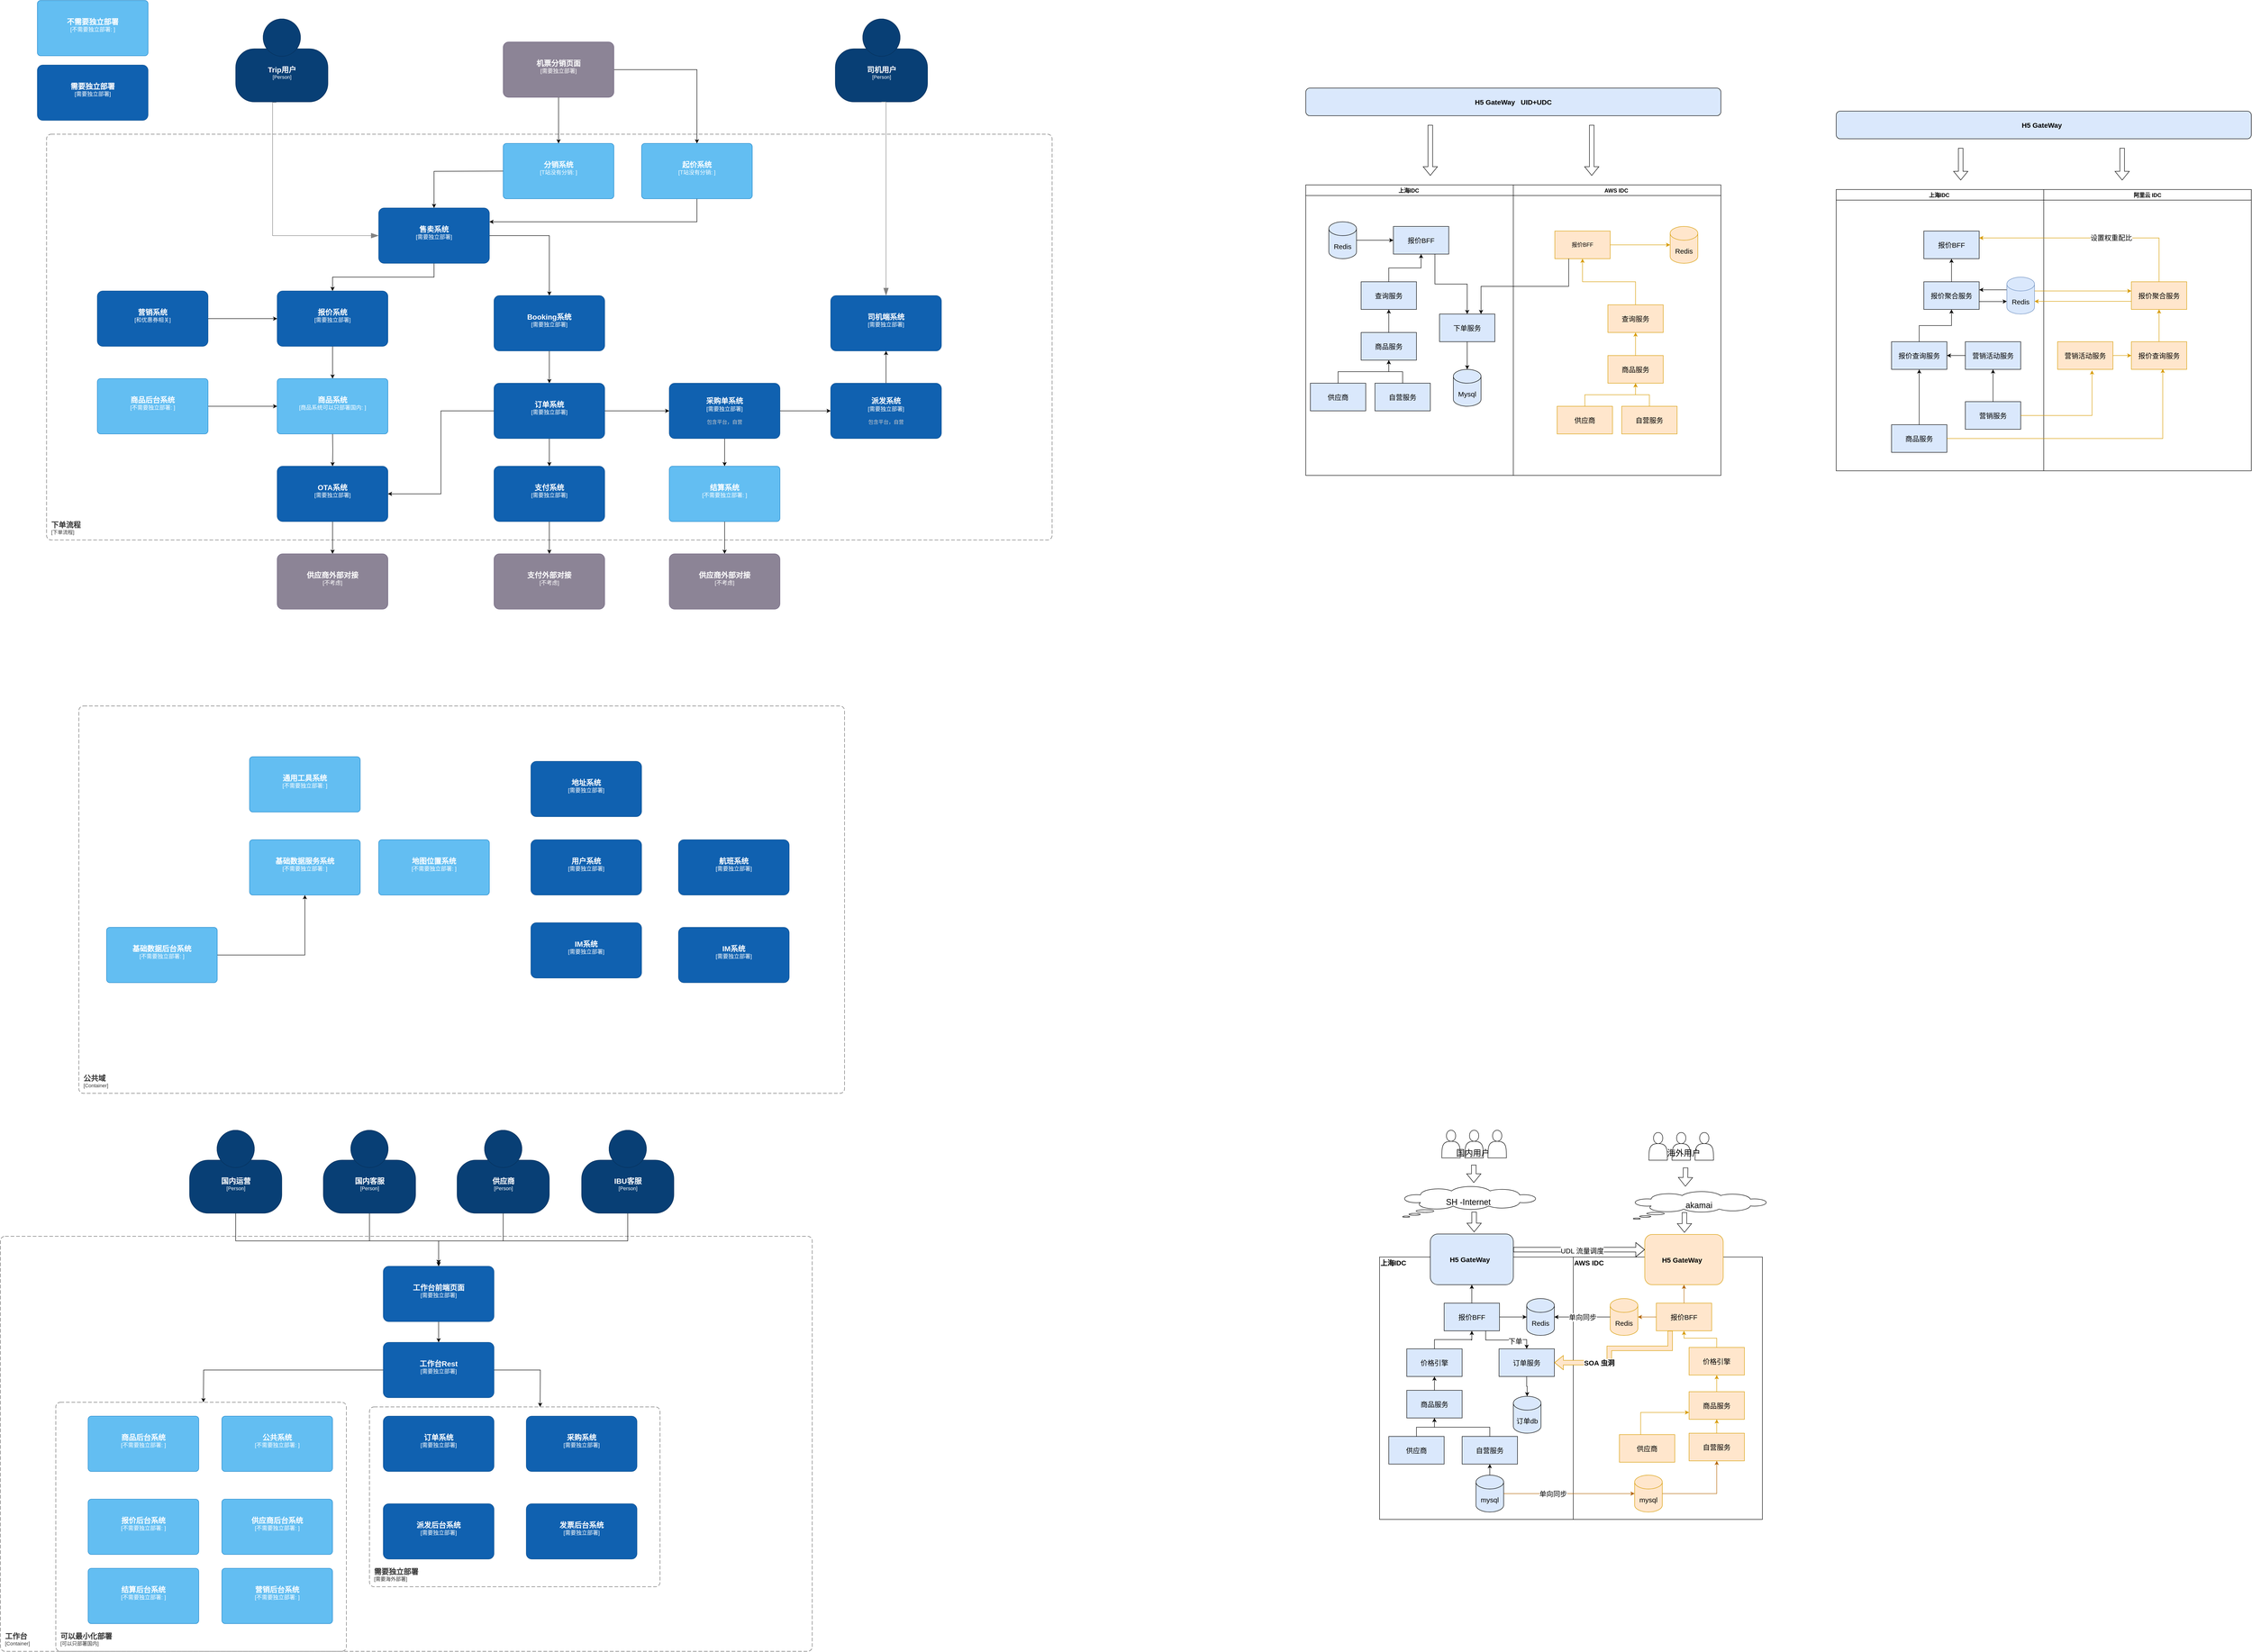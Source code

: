 <mxfile version="20.5.3" type="github" pages="6">
  <diagram name="Trip 上云" id="5d7acffa-a066-3a61-03fe-96351882024d">
    <mxGraphModel dx="3385" dy="1385" grid="0" gridSize="10" guides="1" tooltips="1" connect="1" arrows="1" fold="1" page="0" pageScale="1" pageWidth="1100" pageHeight="850" background="#ffffff" math="0" shadow="0">
      <root>
        <mxCell id="0" />
        <mxCell id="1" parent="0" />
        <object placeholders="1" c4Name="Trip用户" c4Type="Person" c4Description="" label="&lt;font style=&quot;font-size: 16px&quot;&gt;&lt;b&gt;%c4Name%&lt;/b&gt;&lt;/font&gt;&lt;div&gt;[%c4Type%]&lt;/div&gt;&lt;br&gt;&lt;div&gt;&lt;font style=&quot;font-size: 11px&quot;&gt;&lt;font color=&quot;#cccccc&quot;&gt;%c4Description%&lt;/font&gt;&lt;/div&gt;" id="cj8uPKK3b1NEfxNBE6sV-1">
          <mxCell style="html=1;fontSize=11;dashed=0;whitespace=wrap;fillColor=#083F75;strokeColor=#06315C;fontColor=#ffffff;shape=mxgraph.c4.person2;align=center;metaEdit=1;points=[[0.5,0,0],[1,0.5,0],[1,0.75,0],[0.75,1,0],[0.5,1,0],[0.25,1,0],[0,0.75,0],[0,0.5,0]];resizable=0;" parent="1" vertex="1">
            <mxGeometry x="-120" y="150" width="200" height="180" as="geometry" />
          </mxCell>
        </object>
        <mxCell id="OPJvq018h16FA00osYlt-8" style="edgeStyle=orthogonalEdgeStyle;rounded=0;orthogonalLoop=1;jettySize=auto;html=1;" parent="1" source="cj8uPKK3b1NEfxNBE6sV-2" target="cj8uPKK3b1NEfxNBE6sV-6" edge="1">
          <mxGeometry relative="1" as="geometry" />
        </mxCell>
        <mxCell id="OPJvq018h16FA00osYlt-13" style="edgeStyle=orthogonalEdgeStyle;rounded=0;orthogonalLoop=1;jettySize=auto;html=1;" parent="1" source="cj8uPKK3b1NEfxNBE6sV-2" target="cj8uPKK3b1NEfxNBE6sV-15" edge="1">
          <mxGeometry relative="1" as="geometry" />
        </mxCell>
        <object placeholders="1" c4Name="售卖系统" c4Type="需要独立部署" c4Description="" label="&lt;font style=&quot;font-size: 16px&quot;&gt;&lt;b&gt;%c4Name%&lt;/b&gt;&lt;/font&gt;&lt;div&gt;[%c4Type%]&lt;/div&gt;&lt;br&gt;&lt;div&gt;&lt;font style=&quot;font-size: 11px&quot;&gt;&lt;font color=&quot;#cccccc&quot;&gt;%c4Description%&lt;/font&gt;&lt;/div&gt;" id="cj8uPKK3b1NEfxNBE6sV-2">
          <mxCell style="rounded=1;whiteSpace=wrap;html=1;labelBackgroundColor=none;fillColor=#1061B0;fontColor=#ffffff;align=center;arcSize=10;strokeColor=#0D5091;metaEdit=1;resizable=0;points=[[0.25,0,0],[0.5,0,0],[0.75,0,0],[1,0.25,0],[1,0.5,0],[1,0.75,0],[0.75,1,0],[0.5,1,0],[0.25,1,0],[0,0.75,0],[0,0.5,0],[0,0.25,0]];" parent="1" vertex="1">
            <mxGeometry x="190" y="560" width="240" height="120" as="geometry" />
          </mxCell>
        </object>
        <object placeholders="1" c4Type="Relationship" id="cj8uPKK3b1NEfxNBE6sV-4">
          <mxCell style="endArrow=blockThin;html=1;fontSize=10;fontColor=#404040;strokeWidth=1;endFill=1;strokeColor=#828282;elbow=vertical;metaEdit=1;endSize=14;startSize=14;jumpStyle=arc;jumpSize=16;rounded=0;edgeStyle=orthogonalEdgeStyle;exitX=0.44;exitY=1.006;exitDx=0;exitDy=0;exitPerimeter=0;" parent="1" source="cj8uPKK3b1NEfxNBE6sV-1" target="cj8uPKK3b1NEfxNBE6sV-2" edge="1">
            <mxGeometry width="240" relative="1" as="geometry">
              <mxPoint x="400" y="350" as="sourcePoint" />
              <mxPoint x="640" y="350" as="targetPoint" />
              <Array as="points">
                <mxPoint x="-40" y="331" />
                <mxPoint x="-40" y="620" />
              </Array>
            </mxGeometry>
          </mxCell>
        </object>
        <object placeholders="1" c4Name="下单流程" c4Type="ContainerScopeBoundary" c4Application="下单流程" label="&lt;font style=&quot;font-size: 16px&quot;&gt;&lt;b&gt;&lt;div style=&quot;text-align: left&quot;&gt;%c4Name%&lt;/div&gt;&lt;/b&gt;&lt;/font&gt;&lt;div style=&quot;text-align: left&quot;&gt;[%c4Application%]&lt;/div&gt;" id="cj8uPKK3b1NEfxNBE6sV-5">
          <mxCell style="rounded=1;fontSize=11;whiteSpace=wrap;html=1;dashed=1;arcSize=20;fillColor=none;strokeColor=#666666;fontColor=#333333;labelBackgroundColor=none;align=left;verticalAlign=bottom;labelBorderColor=none;spacingTop=0;spacing=10;dashPattern=8 4;metaEdit=1;rotatable=0;perimeter=rectanglePerimeter;noLabel=0;labelPadding=0;allowArrows=0;connectable=0;expand=0;recursiveResize=0;editable=1;pointerEvents=0;absoluteArcSize=1;points=[[0.25,0,0],[0.5,0,0],[0.75,0,0],[1,0.25,0],[1,0.5,0],[1,0.75,0],[0.75,1,0],[0.5,1,0],[0.25,1,0],[0,0.75,0],[0,0.5,0],[0,0.25,0]];" parent="1" vertex="1">
            <mxGeometry x="-530" y="400" width="2180" height="880" as="geometry" />
          </mxCell>
        </object>
        <mxCell id="OPJvq018h16FA00osYlt-9" style="edgeStyle=orthogonalEdgeStyle;rounded=0;orthogonalLoop=1;jettySize=auto;html=1;exitX=0.5;exitY=1;exitDx=0;exitDy=0;exitPerimeter=0;" parent="1" source="cj8uPKK3b1NEfxNBE6sV-6" edge="1">
          <mxGeometry relative="1" as="geometry">
            <mxPoint x="90" y="930" as="targetPoint" />
          </mxGeometry>
        </mxCell>
        <object placeholders="1" c4Name="报价系统" c4Type="需要独立部署" c4Description="" label="&lt;font style=&quot;font-size: 16px&quot;&gt;&lt;b&gt;%c4Name%&lt;/b&gt;&lt;/font&gt;&lt;div&gt;[%c4Type%]&lt;/div&gt;&lt;br&gt;&lt;div&gt;&lt;font style=&quot;font-size: 11px&quot;&gt;&lt;font color=&quot;#cccccc&quot;&gt;%c4Description%&lt;/font&gt;&lt;/div&gt;" id="cj8uPKK3b1NEfxNBE6sV-6">
          <mxCell style="rounded=1;whiteSpace=wrap;html=1;labelBackgroundColor=none;fillColor=#1061B0;fontColor=#ffffff;align=center;arcSize=10;strokeColor=#0D5091;metaEdit=1;resizable=0;points=[[0.25,0,0],[0.5,0,0],[0.75,0,0],[1,0.25,0],[1,0.5,0],[1,0.75,0],[0.75,1,0],[0.5,1,0],[0.25,1,0],[0,0.75,0],[0,0.5,0],[0,0.25,0]];" parent="1" vertex="1">
            <mxGeometry x="-30" y="740" width="240" height="120" as="geometry" />
          </mxCell>
        </object>
        <mxCell id="OPJvq018h16FA00osYlt-10" style="edgeStyle=orthogonalEdgeStyle;rounded=0;orthogonalLoop=1;jettySize=auto;html=1;exitX=0.5;exitY=1;exitDx=0;exitDy=0;exitPerimeter=0;" parent="1" target="cj8uPKK3b1NEfxNBE6sV-9" edge="1">
          <mxGeometry relative="1" as="geometry">
            <mxPoint x="90" y="1050" as="sourcePoint" />
          </mxGeometry>
        </mxCell>
        <mxCell id="OPJvq018h16FA00osYlt-11" style="edgeStyle=orthogonalEdgeStyle;rounded=0;orthogonalLoop=1;jettySize=auto;html=1;exitX=0.5;exitY=1;exitDx=0;exitDy=0;exitPerimeter=0;" parent="1" source="cj8uPKK3b1NEfxNBE6sV-9" target="OPJvq018h16FA00osYlt-6" edge="1">
          <mxGeometry relative="1" as="geometry" />
        </mxCell>
        <object placeholders="1" c4Name="OTA系统" c4Type="需要独立部署" c4Description="" label="&lt;font style=&quot;font-size: 16px&quot;&gt;&lt;b&gt;%c4Name%&lt;/b&gt;&lt;/font&gt;&lt;div&gt;[%c4Type%]&lt;/div&gt;&lt;br&gt;&lt;div&gt;&lt;font style=&quot;font-size: 11px&quot;&gt;&lt;font color=&quot;#cccccc&quot;&gt;%c4Description%&lt;/font&gt;&lt;/div&gt;" id="cj8uPKK3b1NEfxNBE6sV-9">
          <mxCell style="rounded=1;whiteSpace=wrap;html=1;labelBackgroundColor=none;fillColor=#1061B0;fontColor=#ffffff;align=center;arcSize=10;strokeColor=#0D5091;metaEdit=1;resizable=0;points=[[0.25,0,0],[0.5,0,0],[0.75,0,0],[1,0.25,0],[1,0.5,0],[1,0.75,0],[0.75,1,0],[0.5,1,0],[0.25,1,0],[0,0.75,0],[0,0.5,0],[0,0.25,0]];" parent="1" vertex="1">
            <mxGeometry x="-30" y="1120" width="240" height="120" as="geometry" />
          </mxCell>
        </object>
        <mxCell id="cj8uPKK3b1NEfxNBE6sV-14" style="edgeStyle=orthogonalEdgeStyle;rounded=0;orthogonalLoop=1;jettySize=auto;html=1;entryX=0.5;entryY=0;entryDx=0;entryDy=0;entryPerimeter=0;" parent="1" target="cj8uPKK3b1NEfxNBE6sV-2" edge="1">
          <mxGeometry relative="1" as="geometry">
            <mxPoint x="460" y="480" as="sourcePoint" />
          </mxGeometry>
        </mxCell>
        <mxCell id="OPJvq018h16FA00osYlt-14" style="edgeStyle=orthogonalEdgeStyle;rounded=0;orthogonalLoop=1;jettySize=auto;html=1;" parent="1" source="cj8uPKK3b1NEfxNBE6sV-15" target="cj8uPKK3b1NEfxNBE6sV-16" edge="1">
          <mxGeometry relative="1" as="geometry" />
        </mxCell>
        <object placeholders="1" c4Name="Booking系统" c4Type="需要独立部署" c4Description="" label="&lt;font style=&quot;font-size: 16px&quot;&gt;&lt;b&gt;%c4Name%&lt;/b&gt;&lt;/font&gt;&lt;div&gt;[%c4Type%]&lt;/div&gt;&lt;br&gt;&lt;div&gt;&lt;font style=&quot;font-size: 11px&quot;&gt;&lt;font color=&quot;#cccccc&quot;&gt;%c4Description%&lt;/font&gt;&lt;/div&gt;" id="cj8uPKK3b1NEfxNBE6sV-15">
          <mxCell style="rounded=1;whiteSpace=wrap;html=1;labelBackgroundColor=none;fillColor=#1061B0;fontColor=#ffffff;align=center;arcSize=10;strokeColor=#0D5091;metaEdit=1;resizable=0;points=[[0.25,0,0],[0.5,0,0],[0.75,0,0],[1,0.25,0],[1,0.5,0],[1,0.75,0],[0.75,1,0],[0.5,1,0],[0.25,1,0],[0,0.75,0],[0,0.5,0],[0,0.25,0]];" parent="1" vertex="1">
            <mxGeometry x="440" y="750" width="240" height="120" as="geometry" />
          </mxCell>
        </object>
        <mxCell id="OPJvq018h16FA00osYlt-15" style="edgeStyle=orthogonalEdgeStyle;rounded=0;orthogonalLoop=1;jettySize=auto;html=1;exitX=1;exitY=0.5;exitDx=0;exitDy=0;exitPerimeter=0;" parent="1" source="cj8uPKK3b1NEfxNBE6sV-16" target="OPJvq018h16FA00osYlt-2" edge="1">
          <mxGeometry relative="1" as="geometry" />
        </mxCell>
        <mxCell id="OPJvq018h16FA00osYlt-52" style="edgeStyle=orthogonalEdgeStyle;rounded=0;orthogonalLoop=1;jettySize=auto;html=1;exitX=0.5;exitY=1;exitDx=0;exitDy=0;exitPerimeter=0;entryX=0.5;entryY=0;entryDx=0;entryDy=0;entryPerimeter=0;" parent="1" source="cj8uPKK3b1NEfxNBE6sV-16" target="OPJvq018h16FA00osYlt-50" edge="1">
          <mxGeometry relative="1" as="geometry" />
        </mxCell>
        <mxCell id="iKubuBXB_rUur13g2CDT-7" style="edgeStyle=orthogonalEdgeStyle;rounded=0;orthogonalLoop=1;jettySize=auto;html=1;entryX=1;entryY=0.5;entryDx=0;entryDy=0;entryPerimeter=0;" parent="1" source="cj8uPKK3b1NEfxNBE6sV-16" target="cj8uPKK3b1NEfxNBE6sV-9" edge="1">
          <mxGeometry relative="1" as="geometry" />
        </mxCell>
        <object placeholders="1" c4Name="订单系统" c4Type="需要独立部署" c4Description="" label="&lt;font style=&quot;font-size: 16px&quot;&gt;&lt;b&gt;%c4Name%&lt;/b&gt;&lt;/font&gt;&lt;div&gt;[%c4Type%]&lt;/div&gt;&lt;br&gt;&lt;div&gt;&lt;font style=&quot;font-size: 11px&quot;&gt;&lt;font color=&quot;#cccccc&quot;&gt;%c4Description%&lt;/font&gt;&lt;/div&gt;" id="cj8uPKK3b1NEfxNBE6sV-16">
          <mxCell style="rounded=1;whiteSpace=wrap;html=1;labelBackgroundColor=none;fillColor=#1061B0;fontColor=#ffffff;align=center;arcSize=10;strokeColor=#0D5091;metaEdit=1;resizable=0;points=[[0.25,0,0],[0.5,0,0],[0.75,0,0],[1,0.25,0],[1,0.5,0],[1,0.75,0],[0.75,1,0],[0.5,1,0],[0.25,1,0],[0,0.75,0],[0,0.5,0],[0,0.25,0]];" parent="1" vertex="1">
            <mxGeometry x="440" y="940" width="240" height="120" as="geometry" />
          </mxCell>
        </object>
        <mxCell id="OPJvq018h16FA00osYlt-12" style="edgeStyle=orthogonalEdgeStyle;rounded=0;orthogonalLoop=1;jettySize=auto;html=1;entryX=0;entryY=0.5;entryDx=0;entryDy=0;entryPerimeter=0;" parent="1" source="cj8uPKK3b1NEfxNBE6sV-18" edge="1">
          <mxGeometry relative="1" as="geometry">
            <mxPoint x="-30" y="990" as="targetPoint" />
          </mxGeometry>
        </mxCell>
        <object placeholders="1" c4Name="商品后台系统" c4Type="不需要独立部署" c4Technology="" c4Description="" label="&lt;font style=&quot;font-size: 16px&quot;&gt;&lt;b&gt;%c4Name%&lt;/b&gt;&lt;/font&gt;&lt;div&gt;[%c4Type%: %c4Technology%]&lt;/div&gt;&lt;br&gt;&lt;div&gt;&lt;font style=&quot;font-size: 11px&quot;&gt;%c4Description%&lt;/font&gt;&lt;/div&gt;" id="cj8uPKK3b1NEfxNBE6sV-18">
          <mxCell style="rounded=1;whiteSpace=wrap;html=1;labelBackgroundColor=none;fillColor=#63BEF2;fontColor=#ffffff;align=center;arcSize=6;strokeColor=#2086C9;metaEdit=1;resizable=0;points=[[0.25,0,0],[0.5,0,0],[0.75,0,0],[1,0.25,0],[1,0.5,0],[1,0.75,0],[0.75,1,0],[0.5,1,0],[0.25,1,0],[0,0.75,0],[0,0.5,0],[0,0.25,0]];" parent="1" vertex="1">
            <mxGeometry x="-420" y="930" width="240" height="120" as="geometry" />
          </mxCell>
        </object>
        <mxCell id="OPJvq018h16FA00osYlt-19" style="edgeStyle=orthogonalEdgeStyle;rounded=0;orthogonalLoop=1;jettySize=auto;html=1;entryX=0.5;entryY=0;entryDx=0;entryDy=0;entryPerimeter=0;" parent="1" source="OPJvq018h16FA00osYlt-1" edge="1">
          <mxGeometry relative="1" as="geometry">
            <Array as="points">
              <mxPoint x="880" y="260" />
            </Array>
            <mxPoint x="880" y="420" as="targetPoint" />
          </mxGeometry>
        </mxCell>
        <mxCell id="OPJvq018h16FA00osYlt-21" style="edgeStyle=orthogonalEdgeStyle;rounded=0;orthogonalLoop=1;jettySize=auto;html=1;entryX=0.5;entryY=0;entryDx=0;entryDy=0;entryPerimeter=0;" parent="1" source="OPJvq018h16FA00osYlt-1" target="iKubuBXB_rUur13g2CDT-2" edge="1">
          <mxGeometry relative="1" as="geometry">
            <mxPoint x="580" y="430" as="targetPoint" />
          </mxGeometry>
        </mxCell>
        <object placeholders="1" c4Name="机票分销页面" c4Type="需要独立部署" c4Description="" label="&lt;font style=&quot;font-size: 16px&quot;&gt;&lt;b&gt;%c4Name%&lt;/b&gt;&lt;/font&gt;&lt;div&gt;[%c4Type%]&lt;/div&gt;&lt;br&gt;&lt;div&gt;&lt;font style=&quot;font-size: 11px&quot;&gt;&lt;font color=&quot;#cccccc&quot;&gt;%c4Description%&lt;/font&gt;&lt;/div&gt;" id="OPJvq018h16FA00osYlt-1">
          <mxCell style="rounded=1;whiteSpace=wrap;html=1;labelBackgroundColor=none;fillColor=#8C8496;fontColor=#ffffff;align=center;arcSize=10;strokeColor=#736782;metaEdit=1;resizable=0;points=[[0.25,0,0],[0.5,0,0],[0.75,0,0],[1,0.25,0],[1,0.5,0],[1,0.75,0],[0.75,1,0],[0.5,1,0],[0.25,1,0],[0,0.75,0],[0,0.5,0],[0,0.25,0]];" parent="1" vertex="1">
            <mxGeometry x="460" y="200" width="240" height="120" as="geometry" />
          </mxCell>
        </object>
        <mxCell id="OPJvq018h16FA00osYlt-16" style="edgeStyle=orthogonalEdgeStyle;rounded=0;orthogonalLoop=1;jettySize=auto;html=1;" parent="1" source="OPJvq018h16FA00osYlt-2" target="OPJvq018h16FA00osYlt-3" edge="1">
          <mxGeometry relative="1" as="geometry" />
        </mxCell>
        <mxCell id="OPJvq018h16FA00osYlt-65" style="edgeStyle=orthogonalEdgeStyle;rounded=0;orthogonalLoop=1;jettySize=auto;html=1;" parent="1" source="OPJvq018h16FA00osYlt-2" target="OPJvq018h16FA00osYlt-64" edge="1">
          <mxGeometry relative="1" as="geometry" />
        </mxCell>
        <object placeholders="1" c4Name="采购单系统" c4Type="需要独立部署" c4Description="包含平台，自营" label="&lt;font style=&quot;font-size: 16px&quot;&gt;&lt;b&gt;%c4Name%&lt;/b&gt;&lt;/font&gt;&lt;div&gt;[%c4Type%]&lt;/div&gt;&lt;br&gt;&lt;div&gt;&lt;font style=&quot;font-size: 11px&quot;&gt;&lt;font color=&quot;#cccccc&quot;&gt;%c4Description%&lt;/font&gt;&lt;/div&gt;" id="OPJvq018h16FA00osYlt-2">
          <mxCell style="rounded=1;whiteSpace=wrap;html=1;labelBackgroundColor=none;fillColor=#1061B0;fontColor=#ffffff;align=center;arcSize=10;strokeColor=#0D5091;metaEdit=1;resizable=0;points=[[0.25,0,0],[0.5,0,0],[0.75,0,0],[1,0.25,0],[1,0.5,0],[1,0.75,0],[0.75,1,0],[0.5,1,0],[0.25,1,0],[0,0.75,0],[0,0.5,0],[0,0.25,0]];" parent="1" vertex="1">
            <mxGeometry x="820" y="940" width="240" height="120" as="geometry" />
          </mxCell>
        </object>
        <mxCell id="OPJvq018h16FA00osYlt-17" style="edgeStyle=orthogonalEdgeStyle;rounded=0;orthogonalLoop=1;jettySize=auto;html=1;" parent="1" source="OPJvq018h16FA00osYlt-3" target="OPJvq018h16FA00osYlt-4" edge="1">
          <mxGeometry relative="1" as="geometry" />
        </mxCell>
        <object placeholders="1" c4Name="派发系统" c4Type="需要独立部署" c4Description="包含平台，自营" label="&lt;font style=&quot;font-size: 16px&quot;&gt;&lt;b&gt;%c4Name%&lt;/b&gt;&lt;/font&gt;&lt;div&gt;[%c4Type%]&lt;/div&gt;&lt;br&gt;&lt;div&gt;&lt;font style=&quot;font-size: 11px&quot;&gt;&lt;font color=&quot;#cccccc&quot;&gt;%c4Description%&lt;/font&gt;&lt;/div&gt;" id="OPJvq018h16FA00osYlt-3">
          <mxCell style="rounded=1;whiteSpace=wrap;html=1;labelBackgroundColor=none;fillColor=#1061B0;fontColor=#ffffff;align=center;arcSize=10;strokeColor=#0D5091;metaEdit=1;resizable=0;points=[[0.25,0,0],[0.5,0,0],[0.75,0,0],[1,0.25,0],[1,0.5,0],[1,0.75,0],[0.75,1,0],[0.5,1,0],[0.25,1,0],[0,0.75,0],[0,0.5,0],[0,0.25,0]];" parent="1" vertex="1">
            <mxGeometry x="1170" y="940" width="240" height="120" as="geometry" />
          </mxCell>
        </object>
        <object placeholders="1" c4Name="司机端系统" c4Type="需要独立部署" c4Description="" label="&lt;font style=&quot;font-size: 16px&quot;&gt;&lt;b&gt;%c4Name%&lt;/b&gt;&lt;/font&gt;&lt;div&gt;[%c4Type%]&lt;/div&gt;&lt;br&gt;&lt;div&gt;&lt;font style=&quot;font-size: 11px&quot;&gt;&lt;font color=&quot;#cccccc&quot;&gt;%c4Description%&lt;/font&gt;&lt;/div&gt;" id="OPJvq018h16FA00osYlt-4">
          <mxCell style="rounded=1;whiteSpace=wrap;html=1;labelBackgroundColor=none;fillColor=#1061B0;fontColor=#ffffff;align=center;arcSize=10;strokeColor=#0D5091;metaEdit=1;resizable=0;points=[[0.25,0,0],[0.5,0,0],[0.75,0,0],[1,0.25,0],[1,0.5,0],[1,0.75,0],[0.75,1,0],[0.5,1,0],[0.25,1,0],[0,0.75,0],[0,0.5,0],[0,0.25,0]];" parent="1" vertex="1">
            <mxGeometry x="1170" y="750" width="240" height="120" as="geometry" />
          </mxCell>
        </object>
        <object placeholders="1" c4Name="司机用户" c4Type="Person" c4Description="" label="&lt;font style=&quot;font-size: 16px&quot;&gt;&lt;b&gt;%c4Name%&lt;/b&gt;&lt;/font&gt;&lt;div&gt;[%c4Type%]&lt;/div&gt;&lt;br&gt;&lt;div&gt;&lt;font style=&quot;font-size: 11px&quot;&gt;&lt;font color=&quot;#cccccc&quot;&gt;%c4Description%&lt;/font&gt;&lt;/div&gt;" id="OPJvq018h16FA00osYlt-5">
          <mxCell style="html=1;fontSize=11;dashed=0;whitespace=wrap;fillColor=#083F75;strokeColor=#06315C;fontColor=#ffffff;shape=mxgraph.c4.person2;align=center;metaEdit=1;points=[[0.5,0,0],[1,0.5,0],[1,0.75,0],[0.75,1,0],[0.5,1,0],[0.25,1,0],[0,0.75,0],[0,0.5,0]];resizable=0;" parent="1" vertex="1">
            <mxGeometry x="1180" y="150" width="200" height="180" as="geometry" />
          </mxCell>
        </object>
        <object placeholders="1" c4Name="供应商外部对接" c4Type="不考虑" c4Description="" label="&lt;font style=&quot;font-size: 16px&quot;&gt;&lt;b&gt;%c4Name%&lt;/b&gt;&lt;/font&gt;&lt;div&gt;[%c4Type%]&lt;/div&gt;&lt;br&gt;&lt;div&gt;&lt;font style=&quot;font-size: 11px&quot;&gt;&lt;font color=&quot;#cccccc&quot;&gt;%c4Description%&lt;/font&gt;&lt;/div&gt;" id="OPJvq018h16FA00osYlt-6">
          <mxCell style="rounded=1;whiteSpace=wrap;html=1;labelBackgroundColor=none;fillColor=#8C8496;fontColor=#ffffff;align=center;arcSize=10;strokeColor=#736782;metaEdit=1;resizable=0;points=[[0.25,0,0],[0.5,0,0],[0.75,0,0],[1,0.25,0],[1,0.5,0],[1,0.75,0],[0.75,1,0],[0.5,1,0],[0.25,1,0],[0,0.75,0],[0,0.5,0],[0,0.25,0]];" parent="1" vertex="1">
            <mxGeometry x="-30" y="1310" width="240" height="120" as="geometry" />
          </mxCell>
        </object>
        <object placeholders="1" c4Type="Relationship" id="OPJvq018h16FA00osYlt-7">
          <mxCell style="endArrow=blockThin;html=1;fontSize=10;fontColor=#404040;strokeWidth=1;endFill=1;strokeColor=#828282;elbow=vertical;metaEdit=1;endSize=14;startSize=14;jumpStyle=arc;jumpSize=16;rounded=0;edgeStyle=orthogonalEdgeStyle;entryX=0.5;entryY=0;entryDx=0;entryDy=0;entryPerimeter=0;exitX=0.5;exitY=1;exitDx=0;exitDy=0;exitPerimeter=0;" parent="1" source="OPJvq018h16FA00osYlt-5" target="OPJvq018h16FA00osYlt-4" edge="1">
            <mxGeometry width="240" relative="1" as="geometry">
              <mxPoint x="680" y="260" as="sourcePoint" />
              <mxPoint x="680" y="430" as="targetPoint" />
              <Array as="points">
                <mxPoint x="1290" y="570" />
                <mxPoint x="1290" y="570" />
              </Array>
            </mxGeometry>
          </mxCell>
        </object>
        <mxCell id="OPJvq018h16FA00osYlt-20" style="edgeStyle=orthogonalEdgeStyle;rounded=0;orthogonalLoop=1;jettySize=auto;html=1;exitX=0.5;exitY=1;exitDx=0;exitDy=0;exitPerimeter=0;entryX=1;entryY=0.25;entryDx=0;entryDy=0;entryPerimeter=0;" parent="1" target="cj8uPKK3b1NEfxNBE6sV-2" edge="1">
          <mxGeometry relative="1" as="geometry">
            <mxPoint x="880" y="540" as="sourcePoint" />
            <Array as="points">
              <mxPoint x="880" y="590" />
            </Array>
          </mxGeometry>
        </mxCell>
        <object placeholders="1" c4Name="公共域" c4Type="ContainerScopeBoundary" c4Application="Container" label="&lt;font style=&quot;font-size: 16px&quot;&gt;&lt;b&gt;&lt;div style=&quot;text-align: left&quot;&gt;%c4Name%&lt;/div&gt;&lt;/b&gt;&lt;/font&gt;&lt;div style=&quot;text-align: left&quot;&gt;[%c4Application%]&lt;/div&gt;" id="OPJvq018h16FA00osYlt-22">
          <mxCell style="rounded=1;fontSize=11;whiteSpace=wrap;html=1;dashed=1;arcSize=20;fillColor=none;strokeColor=#666666;fontColor=#333333;labelBackgroundColor=none;align=left;verticalAlign=bottom;labelBorderColor=none;spacingTop=0;spacing=10;dashPattern=8 4;metaEdit=1;rotatable=0;perimeter=rectanglePerimeter;noLabel=0;labelPadding=0;allowArrows=0;connectable=0;expand=0;recursiveResize=0;editable=1;pointerEvents=0;absoluteArcSize=1;points=[[0.25,0,0],[0.5,0,0],[0.75,0,0],[1,0.25,0],[1,0.5,0],[1,0.75,0],[0.75,1,0],[0.5,1,0],[0.25,1,0],[0,0.75,0],[0,0.5,0],[0,0.25,0]];" parent="1" vertex="1">
            <mxGeometry x="-460" y="1640" width="1660" height="840" as="geometry" />
          </mxCell>
        </object>
        <object placeholders="1" c4Name="基础数据服务系统" c4Type="不需要独立部署" c4Technology="" c4Description="" label="&lt;font style=&quot;font-size: 16px&quot;&gt;&lt;b&gt;%c4Name%&lt;/b&gt;&lt;/font&gt;&lt;div&gt;[%c4Type%: %c4Technology%]&lt;/div&gt;&lt;br&gt;&lt;div&gt;&lt;font style=&quot;font-size: 11px&quot;&gt;%c4Description%&lt;/font&gt;&lt;/div&gt;" id="OPJvq018h16FA00osYlt-23">
          <mxCell style="rounded=1;whiteSpace=wrap;html=1;labelBackgroundColor=none;fillColor=#63BEF2;fontColor=#ffffff;align=center;arcSize=6;strokeColor=#2086C9;metaEdit=1;resizable=0;points=[[0.25,0,0],[0.5,0,0],[0.75,0,0],[1,0.25,0],[1,0.5,0],[1,0.75,0],[0.75,1,0],[0.5,1,0],[0.25,1,0],[0,0.75,0],[0,0.5,0],[0,0.25,0]];" parent="1" vertex="1">
            <mxGeometry x="-90" y="1930" width="240" height="120" as="geometry" />
          </mxCell>
        </object>
        <mxCell id="OPJvq018h16FA00osYlt-32" style="edgeStyle=orthogonalEdgeStyle;rounded=0;orthogonalLoop=1;jettySize=auto;html=1;entryX=0.5;entryY=1;entryDx=0;entryDy=0;entryPerimeter=0;" parent="1" source="OPJvq018h16FA00osYlt-24" target="OPJvq018h16FA00osYlt-23" edge="1">
          <mxGeometry relative="1" as="geometry" />
        </mxCell>
        <object placeholders="1" c4Name="基础数据后台系统" c4Type="不需要独立部署" c4Technology="" c4Description="" label="&lt;font style=&quot;font-size: 16px&quot;&gt;&lt;b&gt;%c4Name%&lt;/b&gt;&lt;/font&gt;&lt;div&gt;[%c4Type%: %c4Technology%]&lt;/div&gt;&lt;br&gt;&lt;div&gt;&lt;font style=&quot;font-size: 11px&quot;&gt;%c4Description%&lt;/font&gt;&lt;/div&gt;" id="OPJvq018h16FA00osYlt-24">
          <mxCell style="rounded=1;whiteSpace=wrap;html=1;labelBackgroundColor=none;fillColor=#63BEF2;fontColor=#ffffff;align=center;arcSize=6;strokeColor=#2086C9;metaEdit=1;resizable=0;points=[[0.25,0,0],[0.5,0,0],[0.75,0,0],[1,0.25,0],[1,0.5,0],[1,0.75,0],[0.75,1,0],[0.5,1,0],[0.25,1,0],[0,0.75,0],[0,0.5,0],[0,0.25,0]];" parent="1" vertex="1">
            <mxGeometry x="-400" y="2120" width="240" height="120" as="geometry" />
          </mxCell>
        </object>
        <object placeholders="1" c4Name="航班系统" c4Type="需要独立部署" c4Description="" label="&lt;font style=&quot;font-size: 16px&quot;&gt;&lt;b&gt;%c4Name%&lt;/b&gt;&lt;/font&gt;&lt;div&gt;[%c4Type%]&lt;/div&gt;&lt;br&gt;&lt;div&gt;&lt;font style=&quot;font-size: 11px&quot;&gt;&lt;font color=&quot;#cccccc&quot;&gt;%c4Description%&lt;/font&gt;&lt;/div&gt;" id="OPJvq018h16FA00osYlt-25">
          <mxCell style="rounded=1;whiteSpace=wrap;html=1;labelBackgroundColor=none;fillColor=#1061B0;fontColor=#ffffff;align=center;arcSize=10;strokeColor=#0D5091;metaEdit=1;resizable=0;points=[[0.25,0,0],[0.5,0,0],[0.75,0,0],[1,0.25,0],[1,0.5,0],[1,0.75,0],[0.75,1,0],[0.5,1,0],[0.25,1,0],[0,0.75,0],[0,0.5,0],[0,0.25,0]];" parent="1" vertex="1">
            <mxGeometry x="840" y="1930" width="240" height="120" as="geometry" />
          </mxCell>
        </object>
        <object placeholders="1" c4Name="用户系统" c4Type="需要独立部署" c4Description="" label="&lt;font style=&quot;font-size: 16px&quot;&gt;&lt;b&gt;%c4Name%&lt;/b&gt;&lt;/font&gt;&lt;div&gt;[%c4Type%]&lt;/div&gt;&lt;br&gt;&lt;div&gt;&lt;font style=&quot;font-size: 11px&quot;&gt;&lt;font color=&quot;#cccccc&quot;&gt;%c4Description%&lt;/font&gt;&lt;/div&gt;" id="OPJvq018h16FA00osYlt-26">
          <mxCell style="rounded=1;whiteSpace=wrap;html=1;labelBackgroundColor=none;fillColor=#1061B0;fontColor=#ffffff;align=center;arcSize=10;strokeColor=#0D5091;metaEdit=1;resizable=0;points=[[0.25,0,0],[0.5,0,0],[0.75,0,0],[1,0.25,0],[1,0.5,0],[1,0.75,0],[0.75,1,0],[0.5,1,0],[0.25,1,0],[0,0.75,0],[0,0.5,0],[0,0.25,0]];" parent="1" vertex="1">
            <mxGeometry x="520" y="1930" width="240" height="120" as="geometry" />
          </mxCell>
        </object>
        <object placeholders="1" c4Name="地图位置系统" c4Type="不需要独立部署" c4Technology="" c4Description="" label="&lt;font style=&quot;font-size: 16px&quot;&gt;&lt;b&gt;%c4Name%&lt;/b&gt;&lt;/font&gt;&lt;div&gt;[%c4Type%: %c4Technology%]&lt;/div&gt;&lt;br&gt;&lt;div&gt;&lt;font style=&quot;font-size: 11px&quot;&gt;%c4Description%&lt;/font&gt;&lt;/div&gt;" id="OPJvq018h16FA00osYlt-27">
          <mxCell style="rounded=1;whiteSpace=wrap;html=1;labelBackgroundColor=none;fillColor=#63BEF2;fontColor=#ffffff;align=center;arcSize=6;strokeColor=#2086C9;metaEdit=1;resizable=0;points=[[0.25,0,0],[0.5,0,0],[0.75,0,0],[1,0.25,0],[1,0.5,0],[1,0.75,0],[0.75,1,0],[0.5,1,0],[0.25,1,0],[0,0.75,0],[0,0.5,0],[0,0.25,0]];" parent="1" vertex="1">
            <mxGeometry x="190" y="1930" width="240" height="120" as="geometry" />
          </mxCell>
        </object>
        <object placeholders="1" c4Name="IM系统" c4Type="需要独立部署" c4Description="" label="&lt;font style=&quot;font-size: 16px&quot;&gt;&lt;b&gt;%c4Name%&lt;/b&gt;&lt;/font&gt;&lt;div&gt;[%c4Type%]&lt;/div&gt;&lt;br&gt;&lt;div&gt;&lt;font style=&quot;font-size: 11px&quot;&gt;&lt;font color=&quot;#cccccc&quot;&gt;%c4Description%&lt;/font&gt;&lt;/div&gt;" id="OPJvq018h16FA00osYlt-28">
          <mxCell style="rounded=1;whiteSpace=wrap;html=1;labelBackgroundColor=none;fillColor=#1061B0;fontColor=#ffffff;align=center;arcSize=10;strokeColor=#0D5091;metaEdit=1;resizable=0;points=[[0.25,0,0],[0.5,0,0],[0.75,0,0],[1,0.25,0],[1,0.5,0],[1,0.75,0],[0.75,1,0],[0.5,1,0],[0.25,1,0],[0,0.75,0],[0,0.5,0],[0,0.25,0]];" parent="1" vertex="1">
            <mxGeometry x="520" y="2110" width="240" height="120" as="geometry" />
          </mxCell>
        </object>
        <object placeholders="1" c4Name="IM系统" c4Type="需要独立部署" c4Description="" label="&lt;font style=&quot;font-size: 16px&quot;&gt;&lt;b&gt;%c4Name%&lt;/b&gt;&lt;/font&gt;&lt;div&gt;[%c4Type%]&lt;/div&gt;&lt;br&gt;&lt;div&gt;&lt;font style=&quot;font-size: 11px&quot;&gt;&lt;font color=&quot;#cccccc&quot;&gt;%c4Description%&lt;/font&gt;&lt;/div&gt;" id="OPJvq018h16FA00osYlt-29">
          <mxCell style="rounded=1;whiteSpace=wrap;html=1;labelBackgroundColor=none;fillColor=#1061B0;fontColor=#ffffff;align=center;arcSize=10;strokeColor=#0D5091;metaEdit=1;resizable=0;points=[[0.25,0,0],[0.5,0,0],[0.75,0,0],[1,0.25,0],[1,0.5,0],[1,0.75,0],[0.75,1,0],[0.5,1,0],[0.25,1,0],[0,0.75,0],[0,0.5,0],[0,0.25,0]];" parent="1" vertex="1">
            <mxGeometry x="840" y="2120" width="240" height="120" as="geometry" />
          </mxCell>
        </object>
        <object placeholders="1" c4Name="地址系统" c4Type="需要独立部署" c4Description="" label="&lt;font style=&quot;font-size: 16px&quot;&gt;&lt;b&gt;%c4Name%&lt;/b&gt;&lt;/font&gt;&lt;div&gt;[%c4Type%]&lt;/div&gt;&lt;br&gt;&lt;div&gt;&lt;font style=&quot;font-size: 11px&quot;&gt;&lt;font color=&quot;#cccccc&quot;&gt;%c4Description%&lt;/font&gt;&lt;/div&gt;" id="OPJvq018h16FA00osYlt-30">
          <mxCell style="rounded=1;whiteSpace=wrap;html=1;labelBackgroundColor=none;fillColor=#1061B0;fontColor=#ffffff;align=center;arcSize=10;strokeColor=#0D5091;metaEdit=1;resizable=0;points=[[0.25,0,0],[0.5,0,0],[0.75,0,0],[1,0.25,0],[1,0.5,0],[1,0.75,0],[0.75,1,0],[0.5,1,0],[0.25,1,0],[0,0.75,0],[0,0.5,0],[0,0.25,0]];" parent="1" vertex="1">
            <mxGeometry x="520" y="1760" width="240" height="120" as="geometry" />
          </mxCell>
        </object>
        <object placeholders="1" c4Name="通用工具系统" c4Type="不需要独立部署" c4Technology="" c4Description="" label="&lt;font style=&quot;font-size: 16px&quot;&gt;&lt;b&gt;%c4Name%&lt;/b&gt;&lt;/font&gt;&lt;div&gt;[%c4Type%: %c4Technology%]&lt;/div&gt;&lt;br&gt;&lt;div&gt;&lt;font style=&quot;font-size: 11px&quot;&gt;%c4Description%&lt;/font&gt;&lt;/div&gt;" id="OPJvq018h16FA00osYlt-31">
          <mxCell style="rounded=1;whiteSpace=wrap;html=1;labelBackgroundColor=none;fillColor=#63BEF2;fontColor=#ffffff;align=center;arcSize=6;strokeColor=#2086C9;metaEdit=1;resizable=0;points=[[0.25,0,0],[0.5,0,0],[0.75,0,0],[1,0.25,0],[1,0.5,0],[1,0.75,0],[0.75,1,0],[0.5,1,0],[0.25,1,0],[0,0.75,0],[0,0.5,0],[0,0.25,0]];" parent="1" vertex="1">
            <mxGeometry x="-90" y="1750" width="240" height="120" as="geometry" />
          </mxCell>
        </object>
        <object placeholders="1" c4Name="工作台" c4Type="ContainerScopeBoundary" c4Application="Container" label="&lt;font style=&quot;font-size: 16px&quot;&gt;&lt;b&gt;&lt;div style=&quot;text-align: left&quot;&gt;%c4Name%&lt;/div&gt;&lt;/b&gt;&lt;/font&gt;&lt;div style=&quot;text-align: left&quot;&gt;[%c4Application%]&lt;/div&gt;" id="OPJvq018h16FA00osYlt-33">
          <mxCell style="rounded=1;fontSize=11;whiteSpace=wrap;html=1;dashed=1;arcSize=20;fillColor=none;strokeColor=#666666;fontColor=#333333;labelBackgroundColor=none;align=left;verticalAlign=bottom;labelBorderColor=none;spacingTop=0;spacing=10;dashPattern=8 4;metaEdit=1;rotatable=0;perimeter=rectanglePerimeter;noLabel=0;labelPadding=0;allowArrows=0;connectable=0;expand=0;recursiveResize=0;editable=1;pointerEvents=0;absoluteArcSize=1;points=[[0.25,0,0],[0.5,0,0],[0.75,0,0],[1,0.25,0],[1,0.5,0],[1,0.75,0],[0.75,1,0],[0.5,1,0],[0.25,1,0],[0,0.75,0],[0,0.5,0],[0,0.25,0]];" parent="1" vertex="1">
            <mxGeometry x="-630" y="2790" width="1760" height="900" as="geometry" />
          </mxCell>
        </object>
        <mxCell id="OPJvq018h16FA00osYlt-62" style="edgeStyle=orthogonalEdgeStyle;rounded=0;orthogonalLoop=1;jettySize=auto;html=1;" parent="1" source="OPJvq018h16FA00osYlt-34" edge="1">
          <mxGeometry relative="1" as="geometry">
            <mxPoint x="-190.0" y="3150" as="targetPoint" />
          </mxGeometry>
        </mxCell>
        <mxCell id="OPJvq018h16FA00osYlt-63" style="edgeStyle=orthogonalEdgeStyle;rounded=0;orthogonalLoop=1;jettySize=auto;html=1;" parent="1" source="OPJvq018h16FA00osYlt-34" edge="1">
          <mxGeometry relative="1" as="geometry">
            <mxPoint x="540.0" y="3160" as="targetPoint" />
          </mxGeometry>
        </mxCell>
        <object placeholders="1" c4Name="工作台Rest" c4Type="需要独立部署" c4Description="" label="&lt;font style=&quot;font-size: 16px&quot;&gt;&lt;b&gt;%c4Name%&lt;/b&gt;&lt;/font&gt;&lt;div&gt;[%c4Type%]&lt;/div&gt;&lt;br&gt;&lt;div&gt;&lt;font style=&quot;font-size: 11px&quot;&gt;&lt;font color=&quot;#cccccc&quot;&gt;%c4Description%&lt;/font&gt;&lt;/div&gt;" id="OPJvq018h16FA00osYlt-34">
          <mxCell style="rounded=1;whiteSpace=wrap;html=1;labelBackgroundColor=none;fillColor=#1061B0;fontColor=#ffffff;align=center;arcSize=10;strokeColor=#0D5091;metaEdit=1;resizable=0;points=[[0.25,0,0],[0.5,0,0],[0.75,0,0],[1,0.25,0],[1,0.5,0],[1,0.75,0],[0.75,1,0],[0.5,1,0],[0.25,1,0],[0,0.75,0],[0,0.5,0],[0,0.25,0]];" parent="1" vertex="1">
            <mxGeometry x="200" y="3020" width="240" height="120" as="geometry" />
          </mxCell>
        </object>
        <mxCell id="OPJvq018h16FA00osYlt-59" style="edgeStyle=orthogonalEdgeStyle;rounded=0;orthogonalLoop=1;jettySize=auto;html=1;exitX=0.5;exitY=1;exitDx=0;exitDy=0;exitPerimeter=0;" parent="1" source="OPJvq018h16FA00osYlt-35" target="OPJvq018h16FA00osYlt-34" edge="1">
          <mxGeometry relative="1" as="geometry" />
        </mxCell>
        <object placeholders="1" c4Name="工作台前端页面" c4Type="需要独立部署" c4Description="" label="&lt;font style=&quot;font-size: 16px&quot;&gt;&lt;b&gt;%c4Name%&lt;/b&gt;&lt;/font&gt;&lt;div&gt;[%c4Type%]&lt;/div&gt;&lt;br&gt;&lt;div&gt;&lt;font style=&quot;font-size: 11px&quot;&gt;&lt;font color=&quot;#cccccc&quot;&gt;%c4Description%&lt;/font&gt;&lt;/div&gt;" id="OPJvq018h16FA00osYlt-35">
          <mxCell style="rounded=1;whiteSpace=wrap;html=1;labelBackgroundColor=none;fillColor=#1061B0;fontColor=#ffffff;align=center;arcSize=10;strokeColor=#0D5091;metaEdit=1;resizable=0;points=[[0.25,0,0],[0.5,0,0],[0.75,0,0],[1,0.25,0],[1,0.5,0],[1,0.75,0],[0.75,1,0],[0.5,1,0],[0.25,1,0],[0,0.75,0],[0,0.5,0],[0,0.25,0]];" parent="1" vertex="1">
            <mxGeometry x="200" y="2855" width="240" height="120" as="geometry" />
          </mxCell>
        </object>
        <mxCell id="OPJvq018h16FA00osYlt-54" style="edgeStyle=orthogonalEdgeStyle;rounded=0;orthogonalLoop=1;jettySize=auto;html=1;" parent="1" source="OPJvq018h16FA00osYlt-36" target="OPJvq018h16FA00osYlt-35" edge="1">
          <mxGeometry relative="1" as="geometry">
            <Array as="points">
              <mxPoint x="-120" y="2800" />
              <mxPoint x="320" y="2800" />
            </Array>
          </mxGeometry>
        </mxCell>
        <object placeholders="1" c4Name="国内运营" c4Type="Person" c4Description="" label="&lt;font style=&quot;font-size: 16px&quot;&gt;&lt;b&gt;%c4Name%&lt;/b&gt;&lt;/font&gt;&lt;div&gt;[%c4Type%]&lt;/div&gt;&lt;br&gt;&lt;div&gt;&lt;font style=&quot;font-size: 11px&quot;&gt;&lt;font color=&quot;#cccccc&quot;&gt;%c4Description%&lt;/font&gt;&lt;/div&gt;" id="OPJvq018h16FA00osYlt-36">
          <mxCell style="html=1;fontSize=11;dashed=0;whitespace=wrap;fillColor=#083F75;strokeColor=#06315C;fontColor=#ffffff;shape=mxgraph.c4.person2;align=center;metaEdit=1;points=[[0.5,0,0],[1,0.5,0],[1,0.75,0],[0.75,1,0],[0.5,1,0],[0.25,1,0],[0,0.75,0],[0,0.5,0]];resizable=0;" parent="1" vertex="1">
            <mxGeometry x="-220" y="2560" width="200" height="180" as="geometry" />
          </mxCell>
        </object>
        <mxCell id="OPJvq018h16FA00osYlt-55" style="edgeStyle=orthogonalEdgeStyle;rounded=0;orthogonalLoop=1;jettySize=auto;html=1;" parent="1" source="OPJvq018h16FA00osYlt-37" target="OPJvq018h16FA00osYlt-35" edge="1">
          <mxGeometry relative="1" as="geometry">
            <Array as="points">
              <mxPoint x="170" y="2800" />
              <mxPoint x="320" y="2800" />
            </Array>
          </mxGeometry>
        </mxCell>
        <object placeholders="1" c4Name="国内客服" c4Type="Person" c4Description="" label="&lt;font style=&quot;font-size: 16px&quot;&gt;&lt;b&gt;%c4Name%&lt;/b&gt;&lt;/font&gt;&lt;div&gt;[%c4Type%]&lt;/div&gt;&lt;br&gt;&lt;div&gt;&lt;font style=&quot;font-size: 11px&quot;&gt;&lt;font color=&quot;#cccccc&quot;&gt;%c4Description%&lt;/font&gt;&lt;/div&gt;" id="OPJvq018h16FA00osYlt-37">
          <mxCell style="html=1;fontSize=11;dashed=0;whitespace=wrap;fillColor=#083F75;strokeColor=#06315C;fontColor=#ffffff;shape=mxgraph.c4.person2;align=center;metaEdit=1;points=[[0.5,0,0],[1,0.5,0],[1,0.75,0],[0.75,1,0],[0.5,1,0],[0.25,1,0],[0,0.75,0],[0,0.5,0]];resizable=0;" parent="1" vertex="1">
            <mxGeometry x="70" y="2560" width="200" height="180" as="geometry" />
          </mxCell>
        </object>
        <mxCell id="OPJvq018h16FA00osYlt-56" style="edgeStyle=orthogonalEdgeStyle;rounded=0;orthogonalLoop=1;jettySize=auto;html=1;exitX=0.5;exitY=1;exitDx=0;exitDy=0;exitPerimeter=0;" parent="1" source="OPJvq018h16FA00osYlt-38" edge="1">
          <mxGeometry relative="1" as="geometry">
            <mxPoint x="320.0" y="2850" as="targetPoint" />
            <Array as="points">
              <mxPoint x="460" y="2800" />
              <mxPoint x="320" y="2800" />
            </Array>
          </mxGeometry>
        </mxCell>
        <object placeholders="1" c4Name="供应商" c4Type="Person" c4Description="" label="&lt;font style=&quot;font-size: 16px&quot;&gt;&lt;b&gt;%c4Name%&lt;/b&gt;&lt;/font&gt;&lt;div&gt;[%c4Type%]&lt;/div&gt;&lt;br&gt;&lt;div&gt;&lt;font style=&quot;font-size: 11px&quot;&gt;&lt;font color=&quot;#cccccc&quot;&gt;%c4Description%&lt;/font&gt;&lt;/div&gt;" id="OPJvq018h16FA00osYlt-38">
          <mxCell style="html=1;fontSize=11;dashed=0;whitespace=wrap;fillColor=#083F75;strokeColor=#06315C;fontColor=#ffffff;shape=mxgraph.c4.person2;align=center;metaEdit=1;points=[[0.5,0,0],[1,0.5,0],[1,0.75,0],[0.75,1,0],[0.5,1,0],[0.25,1,0],[0,0.75,0],[0,0.5,0]];resizable=0;" parent="1" vertex="1">
            <mxGeometry x="360" y="2560" width="200" height="180" as="geometry" />
          </mxCell>
        </object>
        <mxCell id="OPJvq018h16FA00osYlt-57" style="edgeStyle=orthogonalEdgeStyle;rounded=0;orthogonalLoop=1;jettySize=auto;html=1;" parent="1" source="OPJvq018h16FA00osYlt-39" edge="1">
          <mxGeometry relative="1" as="geometry">
            <mxPoint x="320.0" y="2850" as="targetPoint" />
            <Array as="points">
              <mxPoint x="730" y="2800" />
              <mxPoint x="320" y="2800" />
            </Array>
          </mxGeometry>
        </mxCell>
        <object placeholders="1" c4Name="IBU客服" c4Type="Person" c4Description="" label="&lt;font style=&quot;font-size: 16px&quot;&gt;&lt;b&gt;%c4Name%&lt;/b&gt;&lt;/font&gt;&lt;div&gt;[%c4Type%]&lt;/div&gt;&lt;br&gt;&lt;div&gt;&lt;font style=&quot;font-size: 11px&quot;&gt;&lt;font color=&quot;#cccccc&quot;&gt;%c4Description%&lt;/font&gt;&lt;/div&gt;" id="OPJvq018h16FA00osYlt-39">
          <mxCell style="html=1;fontSize=11;dashed=0;whitespace=wrap;fillColor=#083F75;strokeColor=#06315C;fontColor=#ffffff;shape=mxgraph.c4.person2;align=center;metaEdit=1;points=[[0.5,0,0],[1,0.5,0],[1,0.75,0],[0.75,1,0],[0.5,1,0],[0.25,1,0],[0,0.75,0],[0,0.5,0]];resizable=0;" parent="1" vertex="1">
            <mxGeometry x="630" y="2560" width="200" height="180" as="geometry" />
          </mxCell>
        </object>
        <object placeholders="1" c4Name="订单系统" c4Type="需要独立部署" c4Description="" label="&lt;font style=&quot;font-size: 16px&quot;&gt;&lt;b&gt;%c4Name%&lt;/b&gt;&lt;/font&gt;&lt;div&gt;[%c4Type%]&lt;/div&gt;&lt;br&gt;&lt;div&gt;&lt;font style=&quot;font-size: 11px&quot;&gt;&lt;font color=&quot;#cccccc&quot;&gt;%c4Description%&lt;/font&gt;&lt;/div&gt;" id="OPJvq018h16FA00osYlt-40">
          <mxCell style="rounded=1;whiteSpace=wrap;html=1;labelBackgroundColor=none;fillColor=#1061B0;fontColor=#ffffff;align=center;arcSize=10;strokeColor=#0D5091;metaEdit=1;resizable=0;points=[[0.25,0,0],[0.5,0,0],[0.75,0,0],[1,0.25,0],[1,0.5,0],[1,0.75,0],[0.75,1,0],[0.5,1,0],[0.25,1,0],[0,0.75,0],[0,0.5,0],[0,0.25,0]];" parent="1" vertex="1">
            <mxGeometry x="200" y="3180" width="240" height="120" as="geometry" />
          </mxCell>
        </object>
        <object placeholders="1" c4Name="采购系统" c4Type="需要独立部署" c4Description="" label="&lt;font style=&quot;font-size: 16px&quot;&gt;&lt;b&gt;%c4Name%&lt;/b&gt;&lt;/font&gt;&lt;div&gt;[%c4Type%]&lt;/div&gt;&lt;br&gt;&lt;div&gt;&lt;font style=&quot;font-size: 11px&quot;&gt;&lt;font color=&quot;#cccccc&quot;&gt;%c4Description%&lt;/font&gt;&lt;/div&gt;" id="OPJvq018h16FA00osYlt-41">
          <mxCell style="rounded=1;whiteSpace=wrap;html=1;labelBackgroundColor=none;fillColor=#1061B0;fontColor=#ffffff;align=center;arcSize=10;strokeColor=#0D5091;metaEdit=1;resizable=0;points=[[0.25,0,0],[0.5,0,0],[0.75,0,0],[1,0.25,0],[1,0.5,0],[1,0.75,0],[0.75,1,0],[0.5,1,0],[0.25,1,0],[0,0.75,0],[0,0.5,0],[0,0.25,0]];" parent="1" vertex="1">
            <mxGeometry x="510" y="3180" width="240" height="120" as="geometry" />
          </mxCell>
        </object>
        <object placeholders="1" c4Name="派发后台系统" c4Type="需要独立部署" c4Description="" label="&lt;font style=&quot;font-size: 16px&quot;&gt;&lt;b&gt;%c4Name%&lt;/b&gt;&lt;/font&gt;&lt;div&gt;[%c4Type%]&lt;/div&gt;&lt;br&gt;&lt;div&gt;&lt;font style=&quot;font-size: 11px&quot;&gt;&lt;font color=&quot;#cccccc&quot;&gt;%c4Description%&lt;/font&gt;&lt;/div&gt;" id="OPJvq018h16FA00osYlt-42">
          <mxCell style="rounded=1;whiteSpace=wrap;html=1;labelBackgroundColor=none;fillColor=#1061B0;fontColor=#ffffff;align=center;arcSize=10;strokeColor=#0D5091;metaEdit=1;resizable=0;points=[[0.25,0,0],[0.5,0,0],[0.75,0,0],[1,0.25,0],[1,0.5,0],[1,0.75,0],[0.75,1,0],[0.5,1,0],[0.25,1,0],[0,0.75,0],[0,0.5,0],[0,0.25,0]];" parent="1" vertex="1">
            <mxGeometry x="200" y="3370" width="240" height="120" as="geometry" />
          </mxCell>
        </object>
        <object placeholders="1" c4Name="公共系统" c4Type="不需要独立部署" c4Technology="" c4Description="" label="&lt;font style=&quot;font-size: 16px&quot;&gt;&lt;b&gt;%c4Name%&lt;/b&gt;&lt;/font&gt;&lt;div&gt;[%c4Type%: %c4Technology%]&lt;/div&gt;&lt;br&gt;&lt;div&gt;&lt;font style=&quot;font-size: 11px&quot;&gt;%c4Description%&lt;/font&gt;&lt;/div&gt;" id="OPJvq018h16FA00osYlt-43">
          <mxCell style="rounded=1;whiteSpace=wrap;html=1;labelBackgroundColor=none;fillColor=#63BEF2;fontColor=#ffffff;align=center;arcSize=6;strokeColor=#2086C9;metaEdit=1;resizable=0;points=[[0.25,0,0],[0.5,0,0],[0.75,0,0],[1,0.25,0],[1,0.5,0],[1,0.75,0],[0.75,1,0],[0.5,1,0],[0.25,1,0],[0,0.75,0],[0,0.5,0],[0,0.25,0]];" parent="1" vertex="1">
            <mxGeometry x="-150" y="3180" width="240" height="120" as="geometry" />
          </mxCell>
        </object>
        <object placeholders="1" c4Name="商品后台系统" c4Type="不需要独立部署" c4Technology="" c4Description="" label="&lt;font style=&quot;font-size: 16px&quot;&gt;&lt;b&gt;%c4Name%&lt;/b&gt;&lt;/font&gt;&lt;div&gt;[%c4Type%: %c4Technology%]&lt;/div&gt;&lt;br&gt;&lt;div&gt;&lt;font style=&quot;font-size: 11px&quot;&gt;%c4Description%&lt;/font&gt;&lt;/div&gt;" id="OPJvq018h16FA00osYlt-44">
          <mxCell style="rounded=1;whiteSpace=wrap;html=1;labelBackgroundColor=none;fillColor=#63BEF2;fontColor=#ffffff;align=center;arcSize=6;strokeColor=#2086C9;metaEdit=1;resizable=0;points=[[0.25,0,0],[0.5,0,0],[0.75,0,0],[1,0.25,0],[1,0.5,0],[1,0.75,0],[0.75,1,0],[0.5,1,0],[0.25,1,0],[0,0.75,0],[0,0.5,0],[0,0.25,0]];" parent="1" vertex="1">
            <mxGeometry x="-440" y="3180" width="240" height="120" as="geometry" />
          </mxCell>
        </object>
        <object placeholders="1" c4Name="供应商后台系统" c4Type="不需要独立部署" c4Technology="" c4Description="" label="&lt;font style=&quot;font-size: 16px&quot;&gt;&lt;b&gt;%c4Name%&lt;/b&gt;&lt;/font&gt;&lt;div&gt;[%c4Type%: %c4Technology%]&lt;/div&gt;&lt;br&gt;&lt;div&gt;&lt;font style=&quot;font-size: 11px&quot;&gt;%c4Description%&lt;/font&gt;&lt;/div&gt;" id="OPJvq018h16FA00osYlt-45">
          <mxCell style="rounded=1;whiteSpace=wrap;html=1;labelBackgroundColor=none;fillColor=#63BEF2;fontColor=#ffffff;align=center;arcSize=6;strokeColor=#2086C9;metaEdit=1;resizable=0;points=[[0.25,0,0],[0.5,0,0],[0.75,0,0],[1,0.25,0],[1,0.5,0],[1,0.75,0],[0.75,1,0],[0.5,1,0],[0.25,1,0],[0,0.75,0],[0,0.5,0],[0,0.25,0]];" parent="1" vertex="1">
            <mxGeometry x="-150" y="3360" width="240" height="120" as="geometry" />
          </mxCell>
        </object>
        <object placeholders="1" c4Name="报价后台系统" c4Type="不需要独立部署" c4Technology="" c4Description="" label="&lt;font style=&quot;font-size: 16px&quot;&gt;&lt;b&gt;%c4Name%&lt;/b&gt;&lt;/font&gt;&lt;div&gt;[%c4Type%: %c4Technology%]&lt;/div&gt;&lt;br&gt;&lt;div&gt;&lt;font style=&quot;font-size: 11px&quot;&gt;%c4Description%&lt;/font&gt;&lt;/div&gt;" id="OPJvq018h16FA00osYlt-46">
          <mxCell style="rounded=1;whiteSpace=wrap;html=1;labelBackgroundColor=none;fillColor=#63BEF2;fontColor=#ffffff;align=center;arcSize=6;strokeColor=#2086C9;metaEdit=1;resizable=0;points=[[0.25,0,0],[0.5,0,0],[0.75,0,0],[1,0.25,0],[1,0.5,0],[1,0.75,0],[0.75,1,0],[0.5,1,0],[0.25,1,0],[0,0.75,0],[0,0.5,0],[0,0.25,0]];" parent="1" vertex="1">
            <mxGeometry x="-440" y="3360" width="240" height="120" as="geometry" />
          </mxCell>
        </object>
        <object placeholders="1" c4Name="营销后台系统" c4Type="不需要独立部署" c4Technology="" c4Description="" label="&lt;font style=&quot;font-size: 16px&quot;&gt;&lt;b&gt;%c4Name%&lt;/b&gt;&lt;/font&gt;&lt;div&gt;[%c4Type%: %c4Technology%]&lt;/div&gt;&lt;br&gt;&lt;div&gt;&lt;font style=&quot;font-size: 11px&quot;&gt;%c4Description%&lt;/font&gt;&lt;/div&gt;" id="OPJvq018h16FA00osYlt-47">
          <mxCell style="rounded=1;whiteSpace=wrap;html=1;labelBackgroundColor=none;fillColor=#63BEF2;fontColor=#ffffff;align=center;arcSize=6;strokeColor=#2086C9;metaEdit=1;resizable=0;points=[[0.25,0,0],[0.5,0,0],[0.75,0,0],[1,0.25,0],[1,0.5,0],[1,0.75,0],[0.75,1,0],[0.5,1,0],[0.25,1,0],[0,0.75,0],[0,0.5,0],[0,0.25,0]];" parent="1" vertex="1">
            <mxGeometry x="-150" y="3510" width="240" height="120" as="geometry" />
          </mxCell>
        </object>
        <object placeholders="1" c4Name="结算后台系统" c4Type="不需要独立部署" c4Technology="" c4Description="" label="&lt;font style=&quot;font-size: 16px&quot;&gt;&lt;b&gt;%c4Name%&lt;/b&gt;&lt;/font&gt;&lt;div&gt;[%c4Type%: %c4Technology%]&lt;/div&gt;&lt;br&gt;&lt;div&gt;&lt;font style=&quot;font-size: 11px&quot;&gt;%c4Description%&lt;/font&gt;&lt;/div&gt;" id="OPJvq018h16FA00osYlt-48">
          <mxCell style="rounded=1;whiteSpace=wrap;html=1;labelBackgroundColor=none;fillColor=#63BEF2;fontColor=#ffffff;align=center;arcSize=6;strokeColor=#2086C9;metaEdit=1;resizable=0;points=[[0.25,0,0],[0.5,0,0],[0.75,0,0],[1,0.25,0],[1,0.5,0],[1,0.75,0],[0.75,1,0],[0.5,1,0],[0.25,1,0],[0,0.75,0],[0,0.5,0],[0,0.25,0]];" parent="1" vertex="1">
            <mxGeometry x="-440" y="3510" width="240" height="120" as="geometry" />
          </mxCell>
        </object>
        <object placeholders="1" c4Name="发票后台系统" c4Type="需要独立部署" c4Description="" label="&lt;font style=&quot;font-size: 16px&quot;&gt;&lt;b&gt;%c4Name%&lt;/b&gt;&lt;/font&gt;&lt;div&gt;[%c4Type%]&lt;/div&gt;&lt;br&gt;&lt;div&gt;&lt;font style=&quot;font-size: 11px&quot;&gt;&lt;font color=&quot;#cccccc&quot;&gt;%c4Description%&lt;/font&gt;&lt;/div&gt;" id="OPJvq018h16FA00osYlt-49">
          <mxCell style="rounded=1;whiteSpace=wrap;html=1;labelBackgroundColor=none;fillColor=#1061B0;fontColor=#ffffff;align=center;arcSize=10;strokeColor=#0D5091;metaEdit=1;resizable=0;points=[[0.25,0,0],[0.5,0,0],[0.75,0,0],[1,0.25,0],[1,0.5,0],[1,0.75,0],[0.75,1,0],[0.5,1,0],[0.25,1,0],[0,0.75,0],[0,0.5,0],[0,0.25,0]];" parent="1" vertex="1">
            <mxGeometry x="510" y="3370" width="240" height="120" as="geometry" />
          </mxCell>
        </object>
        <mxCell id="OPJvq018h16FA00osYlt-53" style="edgeStyle=orthogonalEdgeStyle;rounded=0;orthogonalLoop=1;jettySize=auto;html=1;" parent="1" source="OPJvq018h16FA00osYlt-50" target="OPJvq018h16FA00osYlt-51" edge="1">
          <mxGeometry relative="1" as="geometry" />
        </mxCell>
        <object placeholders="1" c4Name="支付系统" c4Type="需要独立部署" c4Description="" label="&lt;font style=&quot;font-size: 16px&quot;&gt;&lt;b&gt;%c4Name%&lt;/b&gt;&lt;/font&gt;&lt;div&gt;[%c4Type%]&lt;/div&gt;&lt;br&gt;&lt;div&gt;&lt;font style=&quot;font-size: 11px&quot;&gt;&lt;font color=&quot;#cccccc&quot;&gt;%c4Description%&lt;/font&gt;&lt;/div&gt;" id="OPJvq018h16FA00osYlt-50">
          <mxCell style="rounded=1;whiteSpace=wrap;html=1;labelBackgroundColor=none;fillColor=#1061B0;fontColor=#ffffff;align=center;arcSize=10;strokeColor=#0D5091;metaEdit=1;resizable=0;points=[[0.25,0,0],[0.5,0,0],[0.75,0,0],[1,0.25,0],[1,0.5,0],[1,0.75,0],[0.75,1,0],[0.5,1,0],[0.25,1,0],[0,0.75,0],[0,0.5,0],[0,0.25,0]];" parent="1" vertex="1">
            <mxGeometry x="440" y="1120" width="240" height="120" as="geometry" />
          </mxCell>
        </object>
        <object placeholders="1" c4Name="支付外部对接" c4Type="不考虑" c4Description="" label="&lt;font style=&quot;font-size: 16px&quot;&gt;&lt;b&gt;%c4Name%&lt;/b&gt;&lt;/font&gt;&lt;div&gt;[%c4Type%]&lt;/div&gt;&lt;br&gt;&lt;div&gt;&lt;font style=&quot;font-size: 11px&quot;&gt;&lt;font color=&quot;#cccccc&quot;&gt;%c4Description%&lt;/font&gt;&lt;/div&gt;" id="OPJvq018h16FA00osYlt-51">
          <mxCell style="rounded=1;whiteSpace=wrap;html=1;labelBackgroundColor=none;fillColor=#8C8496;fontColor=#ffffff;align=center;arcSize=10;strokeColor=#736782;metaEdit=1;resizable=0;points=[[0.25,0,0],[0.5,0,0],[0.75,0,0],[1,0.25,0],[1,0.5,0],[1,0.75,0],[0.75,1,0],[0.5,1,0],[0.25,1,0],[0,0.75,0],[0,0.5,0],[0,0.25,0]];" parent="1" vertex="1">
            <mxGeometry x="440" y="1310" width="240" height="120" as="geometry" />
          </mxCell>
        </object>
        <object placeholders="1" c4Name="需要独立部署" c4Type="" c4Application="需要海外部署" label="&lt;font style=&quot;font-size: 16px&quot;&gt;&lt;b&gt;&lt;div style=&quot;text-align: left&quot;&gt;%c4Name%&lt;/div&gt;&lt;/b&gt;&lt;/font&gt;&lt;div style=&quot;text-align: left&quot;&gt;[%c4Application%]&lt;/div&gt;" id="OPJvq018h16FA00osYlt-60">
          <mxCell style="rounded=1;fontSize=11;whiteSpace=wrap;html=1;dashed=1;arcSize=20;fillColor=none;strokeColor=#666666;fontColor=#333333;labelBackgroundColor=none;align=left;verticalAlign=bottom;labelBorderColor=none;spacingTop=0;spacing=10;dashPattern=8 4;metaEdit=1;rotatable=0;perimeter=rectanglePerimeter;noLabel=0;labelPadding=0;allowArrows=0;connectable=0;expand=0;recursiveResize=0;editable=1;pointerEvents=0;absoluteArcSize=1;points=[[0.25,0,0],[0.5,0,0],[0.75,0,0],[1,0.25,0],[1,0.5,0],[1,0.75,0],[0.75,1,0],[0.5,1,0],[0.25,1,0],[0,0.75,0],[0,0.5,0],[0,0.25,0]];" parent="1" vertex="1">
            <mxGeometry x="170" y="3160" width="630" height="390" as="geometry" />
          </mxCell>
        </object>
        <object placeholders="1" c4Name="可以最小化部署" c4Type="" c4Application="可以只部署国内" label="&lt;font style=&quot;font-size: 16px&quot;&gt;&lt;b&gt;&lt;div style=&quot;text-align: left&quot;&gt;%c4Name%&lt;/div&gt;&lt;/b&gt;&lt;/font&gt;&lt;div style=&quot;text-align: left&quot;&gt;[%c4Application%]&lt;/div&gt;" id="OPJvq018h16FA00osYlt-61">
          <mxCell style="rounded=1;fontSize=11;whiteSpace=wrap;html=1;dashed=1;arcSize=20;fillColor=none;strokeColor=#666666;fontColor=#333333;labelBackgroundColor=none;align=left;verticalAlign=bottom;labelBorderColor=none;spacingTop=0;spacing=10;dashPattern=8 4;metaEdit=1;rotatable=0;perimeter=rectanglePerimeter;noLabel=0;labelPadding=0;allowArrows=0;connectable=0;expand=0;recursiveResize=0;editable=1;pointerEvents=0;absoluteArcSize=1;points=[[0.25,0,0],[0.5,0,0],[0.75,0,0],[1,0.25,0],[1,0.5,0],[1,0.75,0],[0.75,1,0],[0.5,1,0],[0.25,1,0],[0,0.75,0],[0,0.5,0],[0,0.25,0]];" parent="1" vertex="1">
            <mxGeometry x="-510" y="3150" width="630" height="540" as="geometry" />
          </mxCell>
        </object>
        <mxCell id="OPJvq018h16FA00osYlt-67" style="edgeStyle=orthogonalEdgeStyle;rounded=0;orthogonalLoop=1;jettySize=auto;html=1;" parent="1" source="OPJvq018h16FA00osYlt-64" target="OPJvq018h16FA00osYlt-66" edge="1">
          <mxGeometry relative="1" as="geometry" />
        </mxCell>
        <object placeholders="1" c4Name="结算系统" c4Type="不需要独立部署" c4Technology="" c4Description="" label="&lt;font style=&quot;font-size: 16px&quot;&gt;&lt;b&gt;%c4Name%&lt;/b&gt;&lt;/font&gt;&lt;div&gt;[%c4Type%: %c4Technology%]&lt;/div&gt;&lt;br&gt;&lt;div&gt;&lt;font style=&quot;font-size: 11px&quot;&gt;%c4Description%&lt;/font&gt;&lt;/div&gt;" id="OPJvq018h16FA00osYlt-64">
          <mxCell style="rounded=1;whiteSpace=wrap;html=1;labelBackgroundColor=none;fillColor=#63BEF2;fontColor=#ffffff;align=center;arcSize=6;strokeColor=#2086C9;metaEdit=1;resizable=0;points=[[0.25,0,0],[0.5,0,0],[0.75,0,0],[1,0.25,0],[1,0.5,0],[1,0.75,0],[0.75,1,0],[0.5,1,0],[0.25,1,0],[0,0.75,0],[0,0.5,0],[0,0.25,0]];" parent="1" vertex="1">
            <mxGeometry x="820" y="1120" width="240" height="120" as="geometry" />
          </mxCell>
        </object>
        <object placeholders="1" c4Name="供应商外部对接" c4Type="不考虑" c4Description="" label="&lt;font style=&quot;font-size: 16px&quot;&gt;&lt;b&gt;%c4Name%&lt;/b&gt;&lt;/font&gt;&lt;div&gt;[%c4Type%]&lt;/div&gt;&lt;br&gt;&lt;div&gt;&lt;font style=&quot;font-size: 11px&quot;&gt;&lt;font color=&quot;#cccccc&quot;&gt;%c4Description%&lt;/font&gt;&lt;/div&gt;" id="OPJvq018h16FA00osYlt-66">
          <mxCell style="rounded=1;whiteSpace=wrap;html=1;labelBackgroundColor=none;fillColor=#8C8496;fontColor=#ffffff;align=center;arcSize=10;strokeColor=#736782;metaEdit=1;resizable=0;points=[[0.25,0,0],[0.5,0,0],[0.75,0,0],[1,0.25,0],[1,0.5,0],[1,0.75,0],[0.75,1,0],[0.5,1,0],[0.25,1,0],[0,0.75,0],[0,0.5,0],[0,0.25,0]];" parent="1" vertex="1">
            <mxGeometry x="820" y="1310" width="240" height="120" as="geometry" />
          </mxCell>
        </object>
        <object placeholders="1" c4Name="不需要独立部署" c4Type="不需要独立部署" c4Technology="" c4Description="" label="&lt;font style=&quot;font-size: 16px&quot;&gt;&lt;b&gt;%c4Name%&lt;/b&gt;&lt;/font&gt;&lt;div&gt;[%c4Type%: %c4Technology%]&lt;/div&gt;&lt;br&gt;&lt;div&gt;&lt;font style=&quot;font-size: 11px&quot;&gt;%c4Description%&lt;/font&gt;&lt;/div&gt;" id="OPJvq018h16FA00osYlt-68">
          <mxCell style="rounded=1;whiteSpace=wrap;html=1;labelBackgroundColor=none;fillColor=#63BEF2;fontColor=#ffffff;align=center;arcSize=6;strokeColor=#2086C9;metaEdit=1;resizable=0;points=[[0.25,0,0],[0.5,0,0],[0.75,0,0],[1,0.25,0],[1,0.5,0],[1,0.75,0],[0.75,1,0],[0.5,1,0],[0.25,1,0],[0,0.75,0],[0,0.5,0],[0,0.25,0]];" parent="1" vertex="1">
            <mxGeometry x="-550" y="110" width="240" height="120" as="geometry" />
          </mxCell>
        </object>
        <object placeholders="1" c4Name="需要独立部署" c4Type="需要独立部署" c4Description="" label="&lt;font style=&quot;font-size: 16px&quot;&gt;&lt;b&gt;%c4Name%&lt;/b&gt;&lt;/font&gt;&lt;div&gt;[%c4Type%]&lt;/div&gt;&lt;br&gt;&lt;div&gt;&lt;font style=&quot;font-size: 11px&quot;&gt;&lt;font color=&quot;#cccccc&quot;&gt;%c4Description%&lt;/font&gt;&lt;/div&gt;" id="OPJvq018h16FA00osYlt-69">
          <mxCell style="rounded=1;whiteSpace=wrap;html=1;labelBackgroundColor=none;fillColor=#1061B0;fontColor=#ffffff;align=center;arcSize=10;strokeColor=#0D5091;metaEdit=1;resizable=0;points=[[0.25,0,0],[0.5,0,0],[0.75,0,0],[1,0.25,0],[1,0.5,0],[1,0.75,0],[0.75,1,0],[0.5,1,0],[0.25,1,0],[0,0.75,0],[0,0.5,0],[0,0.25,0]];" parent="1" vertex="1">
            <mxGeometry x="-550" y="250" width="240" height="120" as="geometry" />
          </mxCell>
        </object>
        <object placeholders="1" c4Name="分销系统" c4Type="T站没有分销" c4Technology="" c4Description="" label="&lt;font style=&quot;font-size: 16px&quot;&gt;&lt;b&gt;%c4Name%&lt;/b&gt;&lt;/font&gt;&lt;div&gt;[%c4Type%: %c4Technology%]&lt;/div&gt;&lt;br&gt;&lt;div&gt;&lt;font style=&quot;font-size: 11px&quot;&gt;%c4Description%&lt;/font&gt;&lt;/div&gt;" id="iKubuBXB_rUur13g2CDT-2">
          <mxCell style="rounded=1;whiteSpace=wrap;html=1;labelBackgroundColor=none;fillColor=#63BEF2;fontColor=#ffffff;align=center;arcSize=6;strokeColor=#2086C9;metaEdit=1;resizable=0;points=[[0.25,0,0],[0.5,0,0],[0.75,0,0],[1,0.25,0],[1,0.5,0],[1,0.75,0],[0.75,1,0],[0.5,1,0],[0.25,1,0],[0,0.75,0],[0,0.5,0],[0,0.25,0]];" parent="1" vertex="1">
            <mxGeometry x="460" y="420" width="240" height="120" as="geometry" />
          </mxCell>
        </object>
        <object placeholders="1" c4Name="起价系统" c4Type="T站没有分销" c4Technology="" c4Description="" label="&lt;font style=&quot;font-size: 16px&quot;&gt;&lt;b&gt;%c4Name%&lt;/b&gt;&lt;/font&gt;&lt;div&gt;[%c4Type%: %c4Technology%]&lt;/div&gt;&lt;br&gt;&lt;div&gt;&lt;font style=&quot;font-size: 11px&quot;&gt;%c4Description%&lt;/font&gt;&lt;/div&gt;" id="iKubuBXB_rUur13g2CDT-3">
          <mxCell style="rounded=1;whiteSpace=wrap;html=1;labelBackgroundColor=none;fillColor=#63BEF2;fontColor=#ffffff;align=center;arcSize=6;strokeColor=#2086C9;metaEdit=1;resizable=0;points=[[0.25,0,0],[0.5,0,0],[0.75,0,0],[1,0.25,0],[1,0.5,0],[1,0.75,0],[0.75,1,0],[0.5,1,0],[0.25,1,0],[0,0.75,0],[0,0.5,0],[0,0.25,0]];" parent="1" vertex="1">
            <mxGeometry x="760" y="420" width="240" height="120" as="geometry" />
          </mxCell>
        </object>
        <object placeholders="1" c4Name="商品系统" c4Type="商品系统可以只部署国内" c4Technology="" c4Description="" label="&lt;font style=&quot;font-size: 16px&quot;&gt;&lt;b&gt;%c4Name%&lt;/b&gt;&lt;/font&gt;&lt;div&gt;[%c4Type%: %c4Technology%]&lt;/div&gt;&lt;br&gt;&lt;div&gt;&lt;font style=&quot;font-size: 11px&quot;&gt;%c4Description%&lt;/font&gt;&lt;/div&gt;" id="iKubuBXB_rUur13g2CDT-4">
          <mxCell style="rounded=1;whiteSpace=wrap;html=1;labelBackgroundColor=none;fillColor=#63BEF2;fontColor=#ffffff;align=center;arcSize=6;strokeColor=#2086C9;metaEdit=1;resizable=0;points=[[0.25,0,0],[0.5,0,0],[0.75,0,0],[1,0.25,0],[1,0.5,0],[1,0.75,0],[0.75,1,0],[0.5,1,0],[0.25,1,0],[0,0.75,0],[0,0.5,0],[0,0.25,0]];" parent="1" vertex="1">
            <mxGeometry x="-30" y="930" width="240" height="120" as="geometry" />
          </mxCell>
        </object>
        <mxCell id="iKubuBXB_rUur13g2CDT-6" style="edgeStyle=orthogonalEdgeStyle;rounded=0;orthogonalLoop=1;jettySize=auto;html=1;entryX=0;entryY=0.5;entryDx=0;entryDy=0;entryPerimeter=0;" parent="1" source="iKubuBXB_rUur13g2CDT-5" target="cj8uPKK3b1NEfxNBE6sV-6" edge="1">
          <mxGeometry relative="1" as="geometry" />
        </mxCell>
        <object placeholders="1" c4Name="营销系统" c4Type="和优惠券相关" c4Description="" label="&lt;font style=&quot;font-size: 16px&quot;&gt;&lt;b&gt;%c4Name%&lt;/b&gt;&lt;/font&gt;&lt;div&gt;[%c4Type%]&lt;/div&gt;&lt;br&gt;&lt;div&gt;&lt;font style=&quot;font-size: 11px&quot;&gt;&lt;font color=&quot;#cccccc&quot;&gt;%c4Description%&lt;/font&gt;&lt;/div&gt;" id="iKubuBXB_rUur13g2CDT-5">
          <mxCell style="rounded=1;whiteSpace=wrap;html=1;labelBackgroundColor=none;fillColor=#1061B0;fontColor=#ffffff;align=center;arcSize=10;strokeColor=#0D5091;metaEdit=1;resizable=0;points=[[0.25,0,0],[0.5,0,0],[0.75,0,0],[1,0.25,0],[1,0.5,0],[1,0.75,0],[0.75,1,0],[0.5,1,0],[0.25,1,0],[0,0.75,0],[0,0.5,0],[0,0.25,0]];" parent="1" vertex="1">
            <mxGeometry x="-420" y="740" width="240" height="120" as="geometry" />
          </mxCell>
        </object>
        <mxCell id="dxqgFi0f6naj4hb1vSUr-2" value="上海IDC " style="swimlane;" parent="1" vertex="1">
          <mxGeometry x="2200" y="510" width="450" height="630" as="geometry" />
        </mxCell>
        <mxCell id="dxqgFi0f6naj4hb1vSUr-25" style="edgeStyle=orthogonalEdgeStyle;rounded=0;orthogonalLoop=1;jettySize=auto;html=1;exitX=0.75;exitY=1;exitDx=0;exitDy=0;entryX=0.5;entryY=0;entryDx=0;entryDy=0;fontSize=15;" parent="dxqgFi0f6naj4hb1vSUr-2" source="dxqgFi0f6naj4hb1vSUr-5" target="dxqgFi0f6naj4hb1vSUr-24" edge="1">
          <mxGeometry relative="1" as="geometry" />
        </mxCell>
        <mxCell id="dxqgFi0f6naj4hb1vSUr-5" value="&lt;font style=&quot;font-size: 15px;&quot;&gt;报价BFF&lt;/font&gt;" style="rounded=0;whiteSpace=wrap;html=1;fillColor=#DAE8FC;" parent="dxqgFi0f6naj4hb1vSUr-2" vertex="1">
          <mxGeometry x="190" y="90" width="120" height="60" as="geometry" />
        </mxCell>
        <mxCell id="dxqgFi0f6naj4hb1vSUr-17" style="edgeStyle=orthogonalEdgeStyle;rounded=0;orthogonalLoop=1;jettySize=auto;html=1;entryX=0;entryY=0.5;entryDx=0;entryDy=0;fontSize=15;" parent="dxqgFi0f6naj4hb1vSUr-2" source="dxqgFi0f6naj4hb1vSUr-11" target="dxqgFi0f6naj4hb1vSUr-5" edge="1">
          <mxGeometry relative="1" as="geometry" />
        </mxCell>
        <mxCell id="dxqgFi0f6naj4hb1vSUr-11" value="Redis" style="shape=cylinder3;whiteSpace=wrap;html=1;boundedLbl=1;backgroundOutline=1;size=15;fontSize=15;fillColor=#DAE8FC;" parent="dxqgFi0f6naj4hb1vSUr-2" vertex="1">
          <mxGeometry x="50" y="80" width="60" height="80" as="geometry" />
        </mxCell>
        <mxCell id="dxqgFi0f6naj4hb1vSUr-16" style="edgeStyle=orthogonalEdgeStyle;rounded=0;orthogonalLoop=1;jettySize=auto;html=1;fontSize=15;" parent="dxqgFi0f6naj4hb1vSUr-2" source="dxqgFi0f6naj4hb1vSUr-15" target="dxqgFi0f6naj4hb1vSUr-5" edge="1">
          <mxGeometry relative="1" as="geometry" />
        </mxCell>
        <mxCell id="dxqgFi0f6naj4hb1vSUr-15" value="查询服务" style="rounded=0;whiteSpace=wrap;html=1;fontSize=15;fillColor=#DAE8FC;" parent="dxqgFi0f6naj4hb1vSUr-2" vertex="1">
          <mxGeometry x="120" y="210" width="120" height="60" as="geometry" />
        </mxCell>
        <mxCell id="dxqgFi0f6naj4hb1vSUr-23" style="edgeStyle=orthogonalEdgeStyle;rounded=0;orthogonalLoop=1;jettySize=auto;html=1;entryX=0.5;entryY=1;entryDx=0;entryDy=0;fontSize=15;" parent="dxqgFi0f6naj4hb1vSUr-2" source="dxqgFi0f6naj4hb1vSUr-18" target="dxqgFi0f6naj4hb1vSUr-15" edge="1">
          <mxGeometry relative="1" as="geometry" />
        </mxCell>
        <mxCell id="dxqgFi0f6naj4hb1vSUr-18" value="商品服务" style="rounded=0;whiteSpace=wrap;html=1;fontSize=15;fillColor=#DAE8FC;" parent="dxqgFi0f6naj4hb1vSUr-2" vertex="1">
          <mxGeometry x="120" y="320" width="120" height="60" as="geometry" />
        </mxCell>
        <mxCell id="dxqgFi0f6naj4hb1vSUr-22" style="edgeStyle=orthogonalEdgeStyle;rounded=0;orthogonalLoop=1;jettySize=auto;html=1;entryX=0.5;entryY=1;entryDx=0;entryDy=0;fontSize=15;" parent="dxqgFi0f6naj4hb1vSUr-2" source="dxqgFi0f6naj4hb1vSUr-19" target="dxqgFi0f6naj4hb1vSUr-18" edge="1">
          <mxGeometry relative="1" as="geometry" />
        </mxCell>
        <mxCell id="dxqgFi0f6naj4hb1vSUr-19" value="供应商" style="rounded=0;whiteSpace=wrap;html=1;fontSize=15;fillColor=#DAE8FC;" parent="dxqgFi0f6naj4hb1vSUr-2" vertex="1">
          <mxGeometry x="10" y="430" width="120" height="60" as="geometry" />
        </mxCell>
        <mxCell id="dxqgFi0f6naj4hb1vSUr-21" style="edgeStyle=orthogonalEdgeStyle;rounded=0;orthogonalLoop=1;jettySize=auto;html=1;fontSize=15;" parent="dxqgFi0f6naj4hb1vSUr-2" source="dxqgFi0f6naj4hb1vSUr-20" target="dxqgFi0f6naj4hb1vSUr-18" edge="1">
          <mxGeometry relative="1" as="geometry" />
        </mxCell>
        <mxCell id="dxqgFi0f6naj4hb1vSUr-20" value="自营服务" style="rounded=0;whiteSpace=wrap;html=1;fontSize=15;fillColor=#DAE8FC;" parent="dxqgFi0f6naj4hb1vSUr-2" vertex="1">
          <mxGeometry x="150" y="430" width="120" height="60" as="geometry" />
        </mxCell>
        <mxCell id="dxqgFi0f6naj4hb1vSUr-28" style="edgeStyle=orthogonalEdgeStyle;rounded=0;orthogonalLoop=1;jettySize=auto;html=1;fontSize=15;" parent="dxqgFi0f6naj4hb1vSUr-2" source="dxqgFi0f6naj4hb1vSUr-24" target="dxqgFi0f6naj4hb1vSUr-29" edge="1">
          <mxGeometry relative="1" as="geometry">
            <mxPoint x="350.54" y="384.58" as="targetPoint" />
          </mxGeometry>
        </mxCell>
        <mxCell id="dxqgFi0f6naj4hb1vSUr-24" value="下单服务" style="rounded=0;whiteSpace=wrap;html=1;fontSize=15;fillColor=#DAE8FC;" parent="dxqgFi0f6naj4hb1vSUr-2" vertex="1">
          <mxGeometry x="290" y="280" width="120" height="60" as="geometry" />
        </mxCell>
        <mxCell id="dxqgFi0f6naj4hb1vSUr-29" value="Mysql" style="shape=cylinder3;whiteSpace=wrap;html=1;boundedLbl=1;backgroundOutline=1;size=15;fontSize=15;fillColor=#DAE8FC;" parent="dxqgFi0f6naj4hb1vSUr-2" vertex="1">
          <mxGeometry x="320" y="400" width="60" height="80" as="geometry" />
        </mxCell>
        <mxCell id="dxqgFi0f6naj4hb1vSUr-3" value="AWS IDC " style="swimlane;" parent="1" vertex="1">
          <mxGeometry x="2650" y="510" width="450" height="630" as="geometry" />
        </mxCell>
        <mxCell id="dxqgFi0f6naj4hb1vSUr-14" style="edgeStyle=orthogonalEdgeStyle;rounded=0;orthogonalLoop=1;jettySize=auto;html=1;entryX=0;entryY=0.5;entryDx=0;entryDy=0;entryPerimeter=0;fontSize=15;fillColor=#ffe6cc;strokeColor=#d79b00;" parent="dxqgFi0f6naj4hb1vSUr-3" source="dxqgFi0f6naj4hb1vSUr-6" target="dxqgFi0f6naj4hb1vSUr-13" edge="1">
          <mxGeometry relative="1" as="geometry" />
        </mxCell>
        <mxCell id="dxqgFi0f6naj4hb1vSUr-6" value="报价BFF" style="rounded=0;whiteSpace=wrap;html=1;fillColor=#ffe6cc;strokeColor=#d79b00;" parent="dxqgFi0f6naj4hb1vSUr-3" vertex="1">
          <mxGeometry x="90" y="100" width="120" height="60" as="geometry" />
        </mxCell>
        <mxCell id="dxqgFi0f6naj4hb1vSUr-13" value="Redis" style="shape=cylinder3;whiteSpace=wrap;html=1;boundedLbl=1;backgroundOutline=1;size=15;fontSize=15;fillColor=#ffe6cc;strokeColor=#d79b00;" parent="dxqgFi0f6naj4hb1vSUr-3" vertex="1">
          <mxGeometry x="340" y="90" width="60" height="80" as="geometry" />
        </mxCell>
        <mxCell id="dxqgFi0f6naj4hb1vSUr-38" style="edgeStyle=orthogonalEdgeStyle;rounded=0;orthogonalLoop=1;jettySize=auto;html=1;fontSize=15;fillColor=#ffe6cc;strokeColor=#d79b00;" parent="dxqgFi0f6naj4hb1vSUr-3" source="dxqgFi0f6naj4hb1vSUr-30" target="dxqgFi0f6naj4hb1vSUr-6" edge="1">
          <mxGeometry relative="1" as="geometry" />
        </mxCell>
        <mxCell id="dxqgFi0f6naj4hb1vSUr-30" value="查询服务" style="rounded=0;whiteSpace=wrap;html=1;fontSize=15;fillColor=#ffe6cc;strokeColor=#d79b00;" parent="dxqgFi0f6naj4hb1vSUr-3" vertex="1">
          <mxGeometry x="205" y="260" width="120" height="60" as="geometry" />
        </mxCell>
        <mxCell id="dxqgFi0f6naj4hb1vSUr-31" style="edgeStyle=orthogonalEdgeStyle;rounded=0;orthogonalLoop=1;jettySize=auto;html=1;entryX=0.5;entryY=1;entryDx=0;entryDy=0;fontSize=15;fillColor=#ffe6cc;strokeColor=#d79b00;" parent="dxqgFi0f6naj4hb1vSUr-3" source="dxqgFi0f6naj4hb1vSUr-32" target="dxqgFi0f6naj4hb1vSUr-30" edge="1">
          <mxGeometry relative="1" as="geometry" />
        </mxCell>
        <mxCell id="dxqgFi0f6naj4hb1vSUr-32" value="商品服务" style="rounded=0;whiteSpace=wrap;html=1;fontSize=15;fillColor=#ffe6cc;strokeColor=#d79b00;" parent="dxqgFi0f6naj4hb1vSUr-3" vertex="1">
          <mxGeometry x="205" y="370" width="120" height="60" as="geometry" />
        </mxCell>
        <mxCell id="dxqgFi0f6naj4hb1vSUr-33" style="edgeStyle=orthogonalEdgeStyle;rounded=0;orthogonalLoop=1;jettySize=auto;html=1;entryX=0.5;entryY=1;entryDx=0;entryDy=0;fontSize=15;fillColor=#ffe6cc;strokeColor=#d79b00;" parent="dxqgFi0f6naj4hb1vSUr-3" source="dxqgFi0f6naj4hb1vSUr-34" target="dxqgFi0f6naj4hb1vSUr-32" edge="1">
          <mxGeometry relative="1" as="geometry" />
        </mxCell>
        <mxCell id="dxqgFi0f6naj4hb1vSUr-34" value="供应商" style="rounded=0;whiteSpace=wrap;html=1;fontSize=15;fillColor=#ffe6cc;strokeColor=#d79b00;" parent="dxqgFi0f6naj4hb1vSUr-3" vertex="1">
          <mxGeometry x="95" y="480" width="120" height="60" as="geometry" />
        </mxCell>
        <mxCell id="dxqgFi0f6naj4hb1vSUr-35" style="edgeStyle=orthogonalEdgeStyle;rounded=0;orthogonalLoop=1;jettySize=auto;html=1;fontSize=15;fillColor=#ffe6cc;strokeColor=#d79b00;" parent="dxqgFi0f6naj4hb1vSUr-3" source="dxqgFi0f6naj4hb1vSUr-36" target="dxqgFi0f6naj4hb1vSUr-32" edge="1">
          <mxGeometry relative="1" as="geometry" />
        </mxCell>
        <mxCell id="dxqgFi0f6naj4hb1vSUr-36" value="自营服务" style="rounded=0;whiteSpace=wrap;html=1;fontSize=15;fillColor=#ffe6cc;strokeColor=#d79b00;" parent="dxqgFi0f6naj4hb1vSUr-3" vertex="1">
          <mxGeometry x="235" y="480" width="120" height="60" as="geometry" />
        </mxCell>
        <mxCell id="dxqgFi0f6naj4hb1vSUr-7" value="&lt;font style=&quot;font-size: 15px;&quot;&gt;&lt;b&gt;H5 GateWay&amp;nbsp; &amp;nbsp;UID+UDC&lt;/b&gt;&lt;/font&gt;" style="rounded=1;whiteSpace=wrap;html=1;fillColor=#DAE8FC;" parent="1" vertex="1">
          <mxGeometry x="2200" y="300" width="900" height="60" as="geometry" />
        </mxCell>
        <mxCell id="dxqgFi0f6naj4hb1vSUr-9" value="" style="shape=flexArrow;endArrow=classic;html=1;rounded=0;" parent="1" edge="1">
          <mxGeometry width="50" height="50" relative="1" as="geometry">
            <mxPoint x="2820" y="380" as="sourcePoint" />
            <mxPoint x="2820" y="490" as="targetPoint" />
          </mxGeometry>
        </mxCell>
        <mxCell id="dxqgFi0f6naj4hb1vSUr-10" value="" style="shape=flexArrow;endArrow=classic;html=1;rounded=0;" parent="1" edge="1">
          <mxGeometry width="50" height="50" relative="1" as="geometry">
            <mxPoint x="2470" y="380" as="sourcePoint" />
            <mxPoint x="2470" y="490" as="targetPoint" />
          </mxGeometry>
        </mxCell>
        <mxCell id="dxqgFi0f6naj4hb1vSUr-39" style="edgeStyle=orthogonalEdgeStyle;rounded=0;orthogonalLoop=1;jettySize=auto;html=1;exitX=0.25;exitY=1;exitDx=0;exitDy=0;entryX=0.75;entryY=0;entryDx=0;entryDy=0;fontSize=15;" parent="1" source="dxqgFi0f6naj4hb1vSUr-6" target="dxqgFi0f6naj4hb1vSUr-24" edge="1">
          <mxGeometry relative="1" as="geometry" />
        </mxCell>
        <mxCell id="R8Fq8953DcH_eLZZ2WyI-1" value="上海IDC " style="swimlane;fillColor=default;" parent="1" vertex="1">
          <mxGeometry x="3350" y="520" width="450" height="610" as="geometry" />
        </mxCell>
        <mxCell id="R8Fq8953DcH_eLZZ2WyI-3" value="&lt;font style=&quot;font-size: 15px;&quot;&gt;报价BFF&lt;/font&gt;" style="rounded=0;whiteSpace=wrap;html=1;fillColor=#DAE8FC;" parent="R8Fq8953DcH_eLZZ2WyI-1" vertex="1">
          <mxGeometry x="190" y="90" width="120" height="60" as="geometry" />
        </mxCell>
        <mxCell id="R8Fq8953DcH_eLZZ2WyI-35" style="edgeStyle=orthogonalEdgeStyle;rounded=0;orthogonalLoop=1;jettySize=auto;html=1;entryX=0.5;entryY=1;entryDx=0;entryDy=0;" parent="R8Fq8953DcH_eLZZ2WyI-1" source="R8Fq8953DcH_eLZZ2WyI-7" target="R8Fq8953DcH_eLZZ2WyI-33" edge="1">
          <mxGeometry relative="1" as="geometry" />
        </mxCell>
        <mxCell id="R8Fq8953DcH_eLZZ2WyI-7" value="报价查询服务" style="rounded=0;whiteSpace=wrap;html=1;fontSize=15;fillColor=#DAE8FC;" parent="R8Fq8953DcH_eLZZ2WyI-1" vertex="1">
          <mxGeometry x="120" y="330" width="120" height="60" as="geometry" />
        </mxCell>
        <mxCell id="R8Fq8953DcH_eLZZ2WyI-8" style="edgeStyle=orthogonalEdgeStyle;rounded=0;orthogonalLoop=1;jettySize=auto;html=1;entryX=0.5;entryY=1;entryDx=0;entryDy=0;fontSize=15;" parent="R8Fq8953DcH_eLZZ2WyI-1" source="R8Fq8953DcH_eLZZ2WyI-9" target="R8Fq8953DcH_eLZZ2WyI-7" edge="1">
          <mxGeometry relative="1" as="geometry" />
        </mxCell>
        <mxCell id="R8Fq8953DcH_eLZZ2WyI-9" value="商品服务" style="rounded=0;whiteSpace=wrap;html=1;fontSize=15;fillColor=#DAE8FC;" parent="R8Fq8953DcH_eLZZ2WyI-1" vertex="1">
          <mxGeometry x="120" y="510" width="120" height="60" as="geometry" />
        </mxCell>
        <mxCell id="R8Fq8953DcH_eLZZ2WyI-34" style="edgeStyle=orthogonalEdgeStyle;rounded=0;orthogonalLoop=1;jettySize=auto;html=1;" parent="R8Fq8953DcH_eLZZ2WyI-1" source="R8Fq8953DcH_eLZZ2WyI-33" target="R8Fq8953DcH_eLZZ2WyI-3" edge="1">
          <mxGeometry relative="1" as="geometry" />
        </mxCell>
        <mxCell id="R8Fq8953DcH_eLZZ2WyI-43" style="edgeStyle=orthogonalEdgeStyle;rounded=0;orthogonalLoop=1;jettySize=auto;html=1;exitX=1;exitY=0.75;exitDx=0;exitDy=0;entryX=0;entryY=0;entryDx=0;entryDy=52.5;entryPerimeter=0;" parent="R8Fq8953DcH_eLZZ2WyI-1" source="R8Fq8953DcH_eLZZ2WyI-33" target="R8Fq8953DcH_eLZZ2WyI-40" edge="1">
          <mxGeometry relative="1" as="geometry">
            <Array as="points">
              <mxPoint x="310" y="243" />
              <mxPoint x="360" y="243" />
            </Array>
          </mxGeometry>
        </mxCell>
        <mxCell id="R8Fq8953DcH_eLZZ2WyI-33" value="报价聚合服务" style="rounded=0;whiteSpace=wrap;html=1;fontSize=15;fillColor=#DAE8FC;" parent="R8Fq8953DcH_eLZZ2WyI-1" vertex="1">
          <mxGeometry x="190" y="200" width="120" height="60" as="geometry" />
        </mxCell>
        <mxCell id="s_2XDHXZxlIZ90WuJY2S-6" style="edgeStyle=orthogonalEdgeStyle;rounded=0;orthogonalLoop=1;jettySize=auto;html=1;" parent="R8Fq8953DcH_eLZZ2WyI-1" source="R8Fq8953DcH_eLZZ2WyI-36" target="R8Fq8953DcH_eLZZ2WyI-7" edge="1">
          <mxGeometry relative="1" as="geometry" />
        </mxCell>
        <mxCell id="R8Fq8953DcH_eLZZ2WyI-36" value="营销活动服务" style="rounded=0;whiteSpace=wrap;html=1;fontSize=15;fillColor=#DAE8FC;" parent="R8Fq8953DcH_eLZZ2WyI-1" vertex="1">
          <mxGeometry x="280" y="330" width="120" height="60" as="geometry" />
        </mxCell>
        <mxCell id="R8Fq8953DcH_eLZZ2WyI-39" style="edgeStyle=orthogonalEdgeStyle;rounded=0;orthogonalLoop=1;jettySize=auto;html=1;entryX=0.5;entryY=1;entryDx=0;entryDy=0;" parent="R8Fq8953DcH_eLZZ2WyI-1" source="R8Fq8953DcH_eLZZ2WyI-38" target="R8Fq8953DcH_eLZZ2WyI-36" edge="1">
          <mxGeometry relative="1" as="geometry" />
        </mxCell>
        <mxCell id="R8Fq8953DcH_eLZZ2WyI-38" value="营销服务" style="rounded=0;whiteSpace=wrap;html=1;fontSize=15;fillColor=#DAE8FC;" parent="R8Fq8953DcH_eLZZ2WyI-1" vertex="1">
          <mxGeometry x="280" y="460" width="120" height="60" as="geometry" />
        </mxCell>
        <mxCell id="R8Fq8953DcH_eLZZ2WyI-44" style="edgeStyle=orthogonalEdgeStyle;rounded=0;orthogonalLoop=1;jettySize=auto;html=1;exitX=0;exitY=0;exitDx=0;exitDy=27.5;exitPerimeter=0;" parent="R8Fq8953DcH_eLZZ2WyI-1" source="R8Fq8953DcH_eLZZ2WyI-40" target="R8Fq8953DcH_eLZZ2WyI-33" edge="1">
          <mxGeometry relative="1" as="geometry">
            <Array as="points">
              <mxPoint x="320" y="218" />
              <mxPoint x="320" y="218" />
            </Array>
          </mxGeometry>
        </mxCell>
        <mxCell id="R8Fq8953DcH_eLZZ2WyI-40" value="Redis" style="shape=cylinder3;whiteSpace=wrap;html=1;boundedLbl=1;backgroundOutline=1;size=15;fontSize=15;fillColor=#dae8fc;strokeColor=#6c8ebf;" parent="R8Fq8953DcH_eLZZ2WyI-1" vertex="1">
          <mxGeometry x="370" y="190" width="60" height="80" as="geometry" />
        </mxCell>
        <mxCell id="R8Fq8953DcH_eLZZ2WyI-17" value="阿里云 IDC" style="swimlane;startSize=23;" parent="1" vertex="1">
          <mxGeometry x="3800" y="520" width="450" height="610" as="geometry" />
        </mxCell>
        <mxCell id="R8Fq8953DcH_eLZZ2WyI-45" value="报价聚合服务" style="rounded=0;whiteSpace=wrap;html=1;fontSize=15;fillColor=#ffe6cc;strokeColor=#d79b00;" parent="R8Fq8953DcH_eLZZ2WyI-17" vertex="1">
          <mxGeometry x="190" y="200" width="120" height="60" as="geometry" />
        </mxCell>
        <mxCell id="s_2XDHXZxlIZ90WuJY2S-3" style="edgeStyle=orthogonalEdgeStyle;rounded=0;orthogonalLoop=1;jettySize=auto;html=1;fillColor=#ffe6cc;strokeColor=#d79b00;" parent="R8Fq8953DcH_eLZZ2WyI-17" source="R8Fq8953DcH_eLZZ2WyI-46" target="R8Fq8953DcH_eLZZ2WyI-47" edge="1">
          <mxGeometry relative="1" as="geometry">
            <Array as="points">
              <mxPoint x="140" y="370" />
              <mxPoint x="250" y="370" />
            </Array>
          </mxGeometry>
        </mxCell>
        <mxCell id="R8Fq8953DcH_eLZZ2WyI-46" value="营销活动服务" style="rounded=0;whiteSpace=wrap;html=1;fontSize=15;fillColor=#ffe6cc;strokeColor=#d79b00;" parent="R8Fq8953DcH_eLZZ2WyI-17" vertex="1">
          <mxGeometry x="30" y="330" width="120" height="60" as="geometry" />
        </mxCell>
        <mxCell id="R8Fq8953DcH_eLZZ2WyI-48" style="edgeStyle=orthogonalEdgeStyle;rounded=0;orthogonalLoop=1;jettySize=auto;html=1;entryX=0.5;entryY=1;entryDx=0;entryDy=0;fillColor=#ffe6cc;strokeColor=#d79b00;" parent="R8Fq8953DcH_eLZZ2WyI-17" source="R8Fq8953DcH_eLZZ2WyI-47" target="R8Fq8953DcH_eLZZ2WyI-45" edge="1">
          <mxGeometry relative="1" as="geometry" />
        </mxCell>
        <mxCell id="R8Fq8953DcH_eLZZ2WyI-47" value="报价查询服务" style="rounded=0;whiteSpace=wrap;html=1;fontSize=15;fillColor=#ffe6cc;strokeColor=#d79b00;" parent="R8Fq8953DcH_eLZZ2WyI-17" vertex="1">
          <mxGeometry x="190" y="330" width="120" height="60" as="geometry" />
        </mxCell>
        <mxCell id="R8Fq8953DcH_eLZZ2WyI-29" value="&lt;font style=&quot;font-size: 15px;&quot;&gt;&lt;b&gt;H5 GateWay&amp;nbsp;&amp;nbsp;&lt;/b&gt;&lt;/font&gt;" style="rounded=1;whiteSpace=wrap;html=1;fillColor=#DAE8FC;" parent="1" vertex="1">
          <mxGeometry x="3350" y="350" width="900" height="60" as="geometry" />
        </mxCell>
        <mxCell id="R8Fq8953DcH_eLZZ2WyI-30" value="" style="shape=flexArrow;endArrow=classic;html=1;rounded=0;" parent="1" edge="1">
          <mxGeometry width="50" height="50" relative="1" as="geometry">
            <mxPoint x="3970" y="430" as="sourcePoint" />
            <mxPoint x="3970" y="500" as="targetPoint" />
          </mxGeometry>
        </mxCell>
        <mxCell id="R8Fq8953DcH_eLZZ2WyI-31" value="" style="shape=flexArrow;endArrow=classic;html=1;rounded=0;" parent="1" edge="1">
          <mxGeometry width="50" height="50" relative="1" as="geometry">
            <mxPoint x="3620" y="430" as="sourcePoint" />
            <mxPoint x="3620" y="500" as="targetPoint" />
          </mxGeometry>
        </mxCell>
        <mxCell id="R8Fq8953DcH_eLZZ2WyI-50" style="edgeStyle=orthogonalEdgeStyle;rounded=0;orthogonalLoop=1;jettySize=auto;html=1;entryX=0.567;entryY=0.983;entryDx=0;entryDy=0;entryPerimeter=0;fillColor=#ffe6cc;strokeColor=#d79b00;" parent="1" source="R8Fq8953DcH_eLZZ2WyI-9" target="R8Fq8953DcH_eLZZ2WyI-47" edge="1">
          <mxGeometry relative="1" as="geometry">
            <Array as="points">
              <mxPoint x="4058" y="1060" />
            </Array>
          </mxGeometry>
        </mxCell>
        <mxCell id="R8Fq8953DcH_eLZZ2WyI-52" style="edgeStyle=orthogonalEdgeStyle;rounded=0;orthogonalLoop=1;jettySize=auto;html=1;fillColor=#ffe6cc;strokeColor=#d79b00;" parent="1" source="R8Fq8953DcH_eLZZ2WyI-40" target="R8Fq8953DcH_eLZZ2WyI-45" edge="1">
          <mxGeometry relative="1" as="geometry">
            <Array as="points">
              <mxPoint x="3890" y="740" />
              <mxPoint x="3890" y="740" />
            </Array>
          </mxGeometry>
        </mxCell>
        <mxCell id="R8Fq8953DcH_eLZZ2WyI-53" style="edgeStyle=orthogonalEdgeStyle;rounded=0;orthogonalLoop=1;jettySize=auto;html=1;entryX=1;entryY=0;entryDx=0;entryDy=52.5;entryPerimeter=0;fillColor=#ffe6cc;strokeColor=#d79b00;" parent="1" source="R8Fq8953DcH_eLZZ2WyI-45" target="R8Fq8953DcH_eLZZ2WyI-40" edge="1">
          <mxGeometry relative="1" as="geometry">
            <Array as="points">
              <mxPoint x="3885" y="763" />
            </Array>
          </mxGeometry>
        </mxCell>
        <mxCell id="R8Fq8953DcH_eLZZ2WyI-54" style="edgeStyle=orthogonalEdgeStyle;rounded=0;orthogonalLoop=1;jettySize=auto;html=1;entryX=1;entryY=0.25;entryDx=0;entryDy=0;fillColor=#ffe6cc;strokeColor=#d79b00;" parent="1" source="R8Fq8953DcH_eLZZ2WyI-45" target="R8Fq8953DcH_eLZZ2WyI-3" edge="1">
          <mxGeometry relative="1" as="geometry">
            <Array as="points">
              <mxPoint x="4050" y="625" />
            </Array>
          </mxGeometry>
        </mxCell>
        <mxCell id="R8Fq8953DcH_eLZZ2WyI-55" value="&lt;font style=&quot;font-size: 15px;&quot;&gt;设置权重配比&lt;/font&gt;" style="edgeLabel;html=1;align=center;verticalAlign=middle;resizable=0;points=[];" parent="R8Fq8953DcH_eLZZ2WyI-54" vertex="1" connectable="0">
          <mxGeometry x="-0.179" y="-1" relative="1" as="geometry">
            <mxPoint as="offset" />
          </mxGeometry>
        </mxCell>
        <mxCell id="s_2XDHXZxlIZ90WuJY2S-7" style="edgeStyle=orthogonalEdgeStyle;rounded=0;orthogonalLoop=1;jettySize=auto;html=1;entryX=0.622;entryY=1.037;entryDx=0;entryDy=0;entryPerimeter=0;fillColor=#ffe6cc;strokeColor=#d79b00;" parent="1" source="R8Fq8953DcH_eLZZ2WyI-38" target="R8Fq8953DcH_eLZZ2WyI-46" edge="1">
          <mxGeometry relative="1" as="geometry" />
        </mxCell>
        <mxCell id="MenLF-s6BnY5VImOonOr-1" value="上海IDC " style="swimlane;align=left;fontSize=15;swimlaneLine=0;" parent="1" vertex="1">
          <mxGeometry x="2360" y="2835" width="420" height="569" as="geometry">
            <mxRectangle x="2600" y="2320" width="95" height="30" as="alternateBounds" />
          </mxGeometry>
        </mxCell>
        <mxCell id="MenLF-s6BnY5VImOonOr-35" style="edgeStyle=orthogonalEdgeStyle;rounded=0;orthogonalLoop=1;jettySize=auto;html=1;exitX=1;exitY=0.5;exitDx=0;exitDy=0;entryX=0;entryY=0.5;entryDx=0;entryDy=0;entryPerimeter=0;" parent="MenLF-s6BnY5VImOonOr-1" source="MenLF-s6BnY5VImOonOr-3" target="MenLF-s6BnY5VImOonOr-5" edge="1">
          <mxGeometry relative="1" as="geometry" />
        </mxCell>
        <mxCell id="2LABZLgQYFA25-1Sf1qs-4" style="edgeStyle=orthogonalEdgeStyle;rounded=0;orthogonalLoop=1;jettySize=auto;html=1;exitX=0.75;exitY=1;exitDx=0;exitDy=0;entryX=0.5;entryY=0;entryDx=0;entryDy=0;" parent="MenLF-s6BnY5VImOonOr-1" source="MenLF-s6BnY5VImOonOr-3" target="2LABZLgQYFA25-1Sf1qs-3" edge="1">
          <mxGeometry relative="1" as="geometry" />
        </mxCell>
        <mxCell id="2LABZLgQYFA25-1Sf1qs-7" value="&lt;font style=&quot;font-size: 15px;&quot;&gt;下单&lt;/font&gt;" style="edgeLabel;html=1;align=center;verticalAlign=middle;resizable=0;points=[];" parent="2LABZLgQYFA25-1Sf1qs-4" vertex="1" connectable="0">
          <mxGeometry x="0.297" y="-3" relative="1" as="geometry">
            <mxPoint as="offset" />
          </mxGeometry>
        </mxCell>
        <mxCell id="MenLF-s6BnY5VImOonOr-3" value="&lt;font style=&quot;font-size: 15px;&quot;&gt;报价BFF&lt;/font&gt;" style="rounded=0;whiteSpace=wrap;html=1;fillColor=#DAE8FC;" parent="MenLF-s6BnY5VImOonOr-1" vertex="1">
          <mxGeometry x="140" y="100" width="120" height="60" as="geometry" />
        </mxCell>
        <mxCell id="MenLF-s6BnY5VImOonOr-5" value="Redis" style="shape=cylinder3;whiteSpace=wrap;html=1;boundedLbl=1;backgroundOutline=1;size=15;fontSize=15;fillColor=#DAE8FC;" parent="MenLF-s6BnY5VImOonOr-1" vertex="1">
          <mxGeometry x="319" y="90" width="60" height="80" as="geometry" />
        </mxCell>
        <mxCell id="MenLF-s6BnY5VImOonOr-6" style="edgeStyle=orthogonalEdgeStyle;rounded=0;orthogonalLoop=1;jettySize=auto;html=1;fontSize=15;" parent="MenLF-s6BnY5VImOonOr-1" source="MenLF-s6BnY5VImOonOr-7" target="MenLF-s6BnY5VImOonOr-3" edge="1">
          <mxGeometry relative="1" as="geometry" />
        </mxCell>
        <mxCell id="MenLF-s6BnY5VImOonOr-7" value="价格引擎" style="rounded=0;whiteSpace=wrap;html=1;fontSize=15;fillColor=#DAE8FC;" parent="MenLF-s6BnY5VImOonOr-1" vertex="1">
          <mxGeometry x="59" y="199" width="120" height="60" as="geometry" />
        </mxCell>
        <mxCell id="MenLF-s6BnY5VImOonOr-8" style="edgeStyle=orthogonalEdgeStyle;rounded=0;orthogonalLoop=1;jettySize=auto;html=1;entryX=0.5;entryY=1;entryDx=0;entryDy=0;fontSize=15;" parent="MenLF-s6BnY5VImOonOr-1" source="MenLF-s6BnY5VImOonOr-9" target="MenLF-s6BnY5VImOonOr-7" edge="1">
          <mxGeometry relative="1" as="geometry" />
        </mxCell>
        <mxCell id="MenLF-s6BnY5VImOonOr-9" value="商品服务" style="rounded=0;whiteSpace=wrap;html=1;fontSize=15;fillColor=#DAE8FC;" parent="MenLF-s6BnY5VImOonOr-1" vertex="1">
          <mxGeometry x="59" y="289" width="120" height="60" as="geometry" />
        </mxCell>
        <mxCell id="MenLF-s6BnY5VImOonOr-10" style="edgeStyle=orthogonalEdgeStyle;rounded=0;orthogonalLoop=1;jettySize=auto;html=1;entryX=0.5;entryY=1;entryDx=0;entryDy=0;fontSize=15;" parent="MenLF-s6BnY5VImOonOr-1" source="MenLF-s6BnY5VImOonOr-11" target="MenLF-s6BnY5VImOonOr-9" edge="1">
          <mxGeometry relative="1" as="geometry" />
        </mxCell>
        <mxCell id="MenLF-s6BnY5VImOonOr-11" value="供应商" style="rounded=0;whiteSpace=wrap;html=1;fontSize=15;fillColor=#DAE8FC;" parent="MenLF-s6BnY5VImOonOr-1" vertex="1">
          <mxGeometry x="20" y="389" width="120" height="60" as="geometry" />
        </mxCell>
        <mxCell id="MenLF-s6BnY5VImOonOr-12" style="edgeStyle=orthogonalEdgeStyle;rounded=0;orthogonalLoop=1;jettySize=auto;html=1;fontSize=15;" parent="MenLF-s6BnY5VImOonOr-1" source="MenLF-s6BnY5VImOonOr-13" target="MenLF-s6BnY5VImOonOr-9" edge="1">
          <mxGeometry relative="1" as="geometry" />
        </mxCell>
        <mxCell id="MenLF-s6BnY5VImOonOr-13" value="自营服务" style="rounded=0;whiteSpace=wrap;html=1;fontSize=15;fillColor=#DAE8FC;" parent="MenLF-s6BnY5VImOonOr-1" vertex="1">
          <mxGeometry x="179" y="389" width="120" height="60" as="geometry" />
        </mxCell>
        <mxCell id="MenLF-s6BnY5VImOonOr-39" style="edgeStyle=orthogonalEdgeStyle;rounded=0;orthogonalLoop=1;jettySize=auto;html=1;" parent="MenLF-s6BnY5VImOonOr-1" source="MenLF-s6BnY5VImOonOr-38" target="MenLF-s6BnY5VImOonOr-13" edge="1">
          <mxGeometry relative="1" as="geometry" />
        </mxCell>
        <mxCell id="MenLF-s6BnY5VImOonOr-38" value="mysql" style="shape=cylinder3;whiteSpace=wrap;html=1;boundedLbl=1;backgroundOutline=1;size=15;fontSize=15;fillColor=#DAE8FC;" parent="MenLF-s6BnY5VImOonOr-1" vertex="1">
          <mxGeometry x="209" y="473" width="60" height="80" as="geometry" />
        </mxCell>
        <mxCell id="MenLF-s6BnY5VImOonOr-29" value="&lt;font style=&quot;font-size: 15px;&quot;&gt;&lt;b&gt;H5 GateWay&amp;nbsp;&amp;nbsp;&lt;/b&gt;&lt;/font&gt;" style="rounded=1;whiteSpace=wrap;html=1;fillColor=#DAE8FC;" parent="MenLF-s6BnY5VImOonOr-1" vertex="1">
          <mxGeometry x="110" y="-50" width="180" height="110" as="geometry" />
        </mxCell>
        <mxCell id="MenLF-s6BnY5VImOonOr-76" style="edgeStyle=orthogonalEdgeStyle;rounded=0;orthogonalLoop=1;jettySize=auto;html=1;exitX=0.5;exitY=0;exitDx=0;exitDy=0;fontSize=15;" parent="MenLF-s6BnY5VImOonOr-1" source="MenLF-s6BnY5VImOonOr-3" target="MenLF-s6BnY5VImOonOr-29" edge="1">
          <mxGeometry relative="1" as="geometry" />
        </mxCell>
        <mxCell id="2LABZLgQYFA25-1Sf1qs-13" style="edgeStyle=orthogonalEdgeStyle;rounded=0;orthogonalLoop=1;jettySize=auto;html=1;fontSize=15;" parent="MenLF-s6BnY5VImOonOr-1" source="2LABZLgQYFA25-1Sf1qs-3" target="2LABZLgQYFA25-1Sf1qs-12" edge="1">
          <mxGeometry relative="1" as="geometry" />
        </mxCell>
        <mxCell id="2LABZLgQYFA25-1Sf1qs-3" value="订单服务" style="rounded=0;whiteSpace=wrap;html=1;fontSize=15;fillColor=#DAE8FC;" parent="MenLF-s6BnY5VImOonOr-1" vertex="1">
          <mxGeometry x="259" y="199" width="120" height="60" as="geometry" />
        </mxCell>
        <mxCell id="2LABZLgQYFA25-1Sf1qs-12" value="订单db" style="shape=cylinder3;whiteSpace=wrap;html=1;boundedLbl=1;backgroundOutline=1;size=15;fontSize=15;fillColor=#DAE8FC;" parent="MenLF-s6BnY5VImOonOr-1" vertex="1">
          <mxGeometry x="290" y="302" width="60" height="80" as="geometry" />
        </mxCell>
        <mxCell id="MenLF-s6BnY5VImOonOr-17" value="AWS IDC " style="swimlane;align=left;fontSize=15;fontStyle=1;swimlaneLine=0;" parent="1" vertex="1">
          <mxGeometry x="2780" y="2835" width="410" height="569" as="geometry" />
        </mxCell>
        <mxCell id="MenLF-s6BnY5VImOonOr-33" style="edgeStyle=orthogonalEdgeStyle;rounded=0;orthogonalLoop=1;jettySize=auto;html=1;entryX=1;entryY=0.5;entryDx=0;entryDy=0;entryPerimeter=0;fillColor=#fad7ac;strokeColor=#b46504;" parent="MenLF-s6BnY5VImOonOr-17" source="MenLF-s6BnY5VImOonOr-19" target="MenLF-s6BnY5VImOonOr-20" edge="1">
          <mxGeometry relative="1" as="geometry" />
        </mxCell>
        <mxCell id="MenLF-s6BnY5VImOonOr-75" style="edgeStyle=orthogonalEdgeStyle;rounded=0;orthogonalLoop=1;jettySize=auto;html=1;fontSize=15;fillColor=#fad7ac;strokeColor=#b46504;" parent="MenLF-s6BnY5VImOonOr-17" source="MenLF-s6BnY5VImOonOr-19" target="MenLF-s6BnY5VImOonOr-48" edge="1">
          <mxGeometry relative="1" as="geometry" />
        </mxCell>
        <mxCell id="MenLF-s6BnY5VImOonOr-19" value="&lt;span style=&quot;font-size: 15px;&quot;&gt;报价BFF&lt;/span&gt;" style="rounded=0;whiteSpace=wrap;html=1;fillColor=#ffe6cc;strokeColor=#d79b00;" parent="MenLF-s6BnY5VImOonOr-17" vertex="1">
          <mxGeometry x="180" y="100" width="120" height="60" as="geometry" />
        </mxCell>
        <mxCell id="MenLF-s6BnY5VImOonOr-20" value="Redis" style="shape=cylinder3;whiteSpace=wrap;html=1;boundedLbl=1;backgroundOutline=1;size=15;fontSize=15;fillColor=#ffe6cc;strokeColor=#d79b00;" parent="MenLF-s6BnY5VImOonOr-17" vertex="1">
          <mxGeometry x="80" y="90" width="60" height="80" as="geometry" />
        </mxCell>
        <mxCell id="MenLF-s6BnY5VImOonOr-21" style="edgeStyle=orthogonalEdgeStyle;rounded=0;orthogonalLoop=1;jettySize=auto;html=1;fontSize=15;fillColor=#ffe6cc;strokeColor=#d79b00;" parent="MenLF-s6BnY5VImOonOr-17" source="MenLF-s6BnY5VImOonOr-22" target="MenLF-s6BnY5VImOonOr-19" edge="1">
          <mxGeometry relative="1" as="geometry" />
        </mxCell>
        <mxCell id="MenLF-s6BnY5VImOonOr-22" value="价格引擎" style="rounded=0;whiteSpace=wrap;html=1;fontSize=15;fillColor=#ffe6cc;strokeColor=#d79b00;" parent="MenLF-s6BnY5VImOonOr-17" vertex="1">
          <mxGeometry x="251" y="196" width="120" height="60" as="geometry" />
        </mxCell>
        <mxCell id="MenLF-s6BnY5VImOonOr-23" style="edgeStyle=orthogonalEdgeStyle;rounded=0;orthogonalLoop=1;jettySize=auto;html=1;entryX=0.5;entryY=1;entryDx=0;entryDy=0;fontSize=15;fillColor=#ffe6cc;strokeColor=#d79b00;" parent="MenLF-s6BnY5VImOonOr-17" source="MenLF-s6BnY5VImOonOr-24" target="MenLF-s6BnY5VImOonOr-22" edge="1">
          <mxGeometry relative="1" as="geometry" />
        </mxCell>
        <mxCell id="MenLF-s6BnY5VImOonOr-24" value="商品服务" style="rounded=0;whiteSpace=wrap;html=1;fontSize=15;fillColor=#ffe6cc;strokeColor=#d79b00;" parent="MenLF-s6BnY5VImOonOr-17" vertex="1">
          <mxGeometry x="251" y="292" width="120" height="60" as="geometry" />
        </mxCell>
        <mxCell id="2LABZLgQYFA25-1Sf1qs-11" style="edgeStyle=orthogonalEdgeStyle;rounded=0;orthogonalLoop=1;jettySize=auto;html=1;entryX=0;entryY=0.75;entryDx=0;entryDy=0;fontSize=15;fillColor=#ffe6cc;strokeColor=#d79b00;" parent="MenLF-s6BnY5VImOonOr-17" source="MenLF-s6BnY5VImOonOr-26" target="MenLF-s6BnY5VImOonOr-24" edge="1">
          <mxGeometry relative="1" as="geometry">
            <Array as="points">
              <mxPoint x="146" y="337" />
            </Array>
          </mxGeometry>
        </mxCell>
        <mxCell id="MenLF-s6BnY5VImOonOr-26" value="供应商" style="rounded=0;whiteSpace=wrap;html=1;fontSize=15;fillColor=#ffe6cc;strokeColor=#d79b00;" parent="MenLF-s6BnY5VImOonOr-17" vertex="1">
          <mxGeometry x="100" y="385" width="120" height="60" as="geometry" />
        </mxCell>
        <mxCell id="MenLF-s6BnY5VImOonOr-27" style="edgeStyle=orthogonalEdgeStyle;rounded=0;orthogonalLoop=1;jettySize=auto;html=1;fontSize=15;fillColor=#ffe6cc;strokeColor=#d79b00;" parent="MenLF-s6BnY5VImOonOr-17" source="MenLF-s6BnY5VImOonOr-28" target="MenLF-s6BnY5VImOonOr-24" edge="1">
          <mxGeometry relative="1" as="geometry" />
        </mxCell>
        <mxCell id="MenLF-s6BnY5VImOonOr-28" value="自营服务" style="rounded=0;whiteSpace=wrap;html=1;fontSize=15;fillColor=#ffe6cc;strokeColor=#d79b00;" parent="MenLF-s6BnY5VImOonOr-17" vertex="1">
          <mxGeometry x="251" y="382" width="120" height="60" as="geometry" />
        </mxCell>
        <mxCell id="MenLF-s6BnY5VImOonOr-42" style="edgeStyle=orthogonalEdgeStyle;rounded=0;orthogonalLoop=1;jettySize=auto;html=1;entryX=0.5;entryY=1;entryDx=0;entryDy=0;fillColor=#fad7ac;strokeColor=#b46504;" parent="MenLF-s6BnY5VImOonOr-17" source="MenLF-s6BnY5VImOonOr-40" target="MenLF-s6BnY5VImOonOr-28" edge="1">
          <mxGeometry relative="1" as="geometry" />
        </mxCell>
        <mxCell id="MenLF-s6BnY5VImOonOr-40" value="mysql" style="shape=cylinder3;whiteSpace=wrap;html=1;boundedLbl=1;backgroundOutline=1;size=15;fontSize=15;fillColor=#ffe6cc;strokeColor=#d79b00;" parent="MenLF-s6BnY5VImOonOr-17" vertex="1">
          <mxGeometry x="133" y="473" width="60" height="80" as="geometry" />
        </mxCell>
        <mxCell id="MenLF-s6BnY5VImOonOr-48" value="&lt;font style=&quot;font-size: 15px;&quot;&gt;&lt;b&gt;H5 GateWay&amp;nbsp;&amp;nbsp;&lt;/b&gt;&lt;/font&gt;" style="rounded=1;whiteSpace=wrap;html=1;fillColor=#ffe6cc;strokeColor=#d79b00;" parent="MenLF-s6BnY5VImOonOr-17" vertex="1">
          <mxGeometry x="155" y="-49" width="170" height="109" as="geometry" />
        </mxCell>
        <mxCell id="MenLF-s6BnY5VImOonOr-30" value="" style="shape=flexArrow;endArrow=classic;html=1;rounded=0;" parent="1" edge="1">
          <mxGeometry width="50" height="50" relative="1" as="geometry">
            <mxPoint x="3023.5" y="2641" as="sourcePoint" />
            <mxPoint x="3023" y="2682" as="targetPoint" />
          </mxGeometry>
        </mxCell>
        <mxCell id="MenLF-s6BnY5VImOonOr-31" value="" style="shape=flexArrow;endArrow=classic;html=1;rounded=0;" parent="1" edge="1">
          <mxGeometry width="50" height="50" relative="1" as="geometry">
            <mxPoint x="2564.29" y="2635" as="sourcePoint" />
            <mxPoint x="2564.29" y="2674" as="targetPoint" />
            <Array as="points">
              <mxPoint x="2564.29" y="2635" />
            </Array>
          </mxGeometry>
        </mxCell>
        <mxCell id="MenLF-s6BnY5VImOonOr-41" style="edgeStyle=orthogonalEdgeStyle;rounded=0;orthogonalLoop=1;jettySize=auto;html=1;entryX=0;entryY=0.5;entryDx=0;entryDy=0;entryPerimeter=0;fillColor=#fad7ac;strokeColor=#b46504;" parent="1" source="MenLF-s6BnY5VImOonOr-38" target="MenLF-s6BnY5VImOonOr-40" edge="1">
          <mxGeometry relative="1" as="geometry" />
        </mxCell>
        <mxCell id="MenLF-s6BnY5VImOonOr-43" value="单向同步" style="edgeLabel;html=1;align=center;verticalAlign=middle;resizable=0;points=[];fontSize=15;" parent="MenLF-s6BnY5VImOonOr-41" vertex="1" connectable="0">
          <mxGeometry x="-0.677" relative="1" as="geometry">
            <mxPoint x="61" as="offset" />
          </mxGeometry>
        </mxCell>
        <mxCell id="MenLF-s6BnY5VImOonOr-45" value="" style="shape=actor;whiteSpace=wrap;html=1;" parent="1" vertex="1">
          <mxGeometry x="2495" y="2560" width="40" height="60" as="geometry" />
        </mxCell>
        <mxCell id="MenLF-s6BnY5VImOonOr-46" value="" style="shape=actor;whiteSpace=wrap;html=1;" parent="1" vertex="1">
          <mxGeometry x="2545" y="2560" width="40" height="60" as="geometry" />
        </mxCell>
        <mxCell id="MenLF-s6BnY5VImOonOr-47" value="" style="shape=actor;whiteSpace=wrap;html=1;" parent="1" vertex="1">
          <mxGeometry x="2595" y="2560" width="40" height="60" as="geometry" />
        </mxCell>
        <mxCell id="MenLF-s6BnY5VImOonOr-69" style="edgeStyle=orthogonalEdgeStyle;shape=flexArrow;rounded=0;orthogonalLoop=1;jettySize=auto;html=1;fontSize=15;" parent="1" source="MenLF-s6BnY5VImOonOr-29" target="MenLF-s6BnY5VImOonOr-48" edge="1">
          <mxGeometry relative="1" as="geometry">
            <Array as="points">
              <mxPoint x="2700" y="2819" />
              <mxPoint x="2700" y="2819" />
            </Array>
          </mxGeometry>
        </mxCell>
        <mxCell id="MenLF-s6BnY5VImOonOr-70" value="UDL 流量调度" style="edgeLabel;html=1;align=center;verticalAlign=middle;resizable=0;points=[];fontSize=15;" parent="MenLF-s6BnY5VImOonOr-69" vertex="1" connectable="0">
          <mxGeometry x="-0.297" y="-1" relative="1" as="geometry">
            <mxPoint x="49" y="1" as="offset" />
          </mxGeometry>
        </mxCell>
        <mxCell id="MenLF-s6BnY5VImOonOr-49" value="&lt;font style=&quot;font-size: 18px;&quot;&gt;国内用户&lt;/font&gt;" style="text;html=1;strokeColor=none;fillColor=none;align=center;verticalAlign=middle;whiteSpace=wrap;rounded=0;" parent="1" vertex="1">
          <mxGeometry x="2510" y="2580" width="105" height="60" as="geometry" />
        </mxCell>
        <mxCell id="MenLF-s6BnY5VImOonOr-51" value="SH -Internet&amp;nbsp;" style="whiteSpace=wrap;html=1;shape=mxgraph.basic.cloud_callout;fontSize=18;" parent="1" vertex="1">
          <mxGeometry x="2410" y="2682" width="290" height="67" as="geometry" />
        </mxCell>
        <mxCell id="MenLF-s6BnY5VImOonOr-52" value="akamai&amp;nbsp;" style="whiteSpace=wrap;html=1;shape=mxgraph.basic.cloud_callout;fontSize=18;" parent="1" vertex="1">
          <mxGeometry x="2910" y="2693" width="290" height="60" as="geometry" />
        </mxCell>
        <mxCell id="MenLF-s6BnY5VImOonOr-57" value="" style="shape=actor;whiteSpace=wrap;html=1;" parent="1" vertex="1">
          <mxGeometry x="2944" y="2565" width="40" height="60" as="geometry" />
        </mxCell>
        <mxCell id="MenLF-s6BnY5VImOonOr-58" value="" style="shape=actor;whiteSpace=wrap;html=1;" parent="1" vertex="1">
          <mxGeometry x="2994" y="2565" width="40" height="60" as="geometry" />
        </mxCell>
        <mxCell id="MenLF-s6BnY5VImOonOr-59" value="" style="shape=actor;whiteSpace=wrap;html=1;" parent="1" vertex="1">
          <mxGeometry x="3044" y="2565" width="40" height="60" as="geometry" />
        </mxCell>
        <mxCell id="MenLF-s6BnY5VImOonOr-60" value="&lt;font style=&quot;font-size: 18px;&quot;&gt;海外用户&lt;/font&gt;" style="text;html=1;strokeColor=none;fillColor=none;align=center;verticalAlign=middle;whiteSpace=wrap;rounded=0;" parent="1" vertex="1">
          <mxGeometry x="2967" y="2580" width="105" height="60" as="geometry" />
        </mxCell>
        <mxCell id="MenLF-s6BnY5VImOonOr-62" value="" style="shape=flexArrow;endArrow=classic;html=1;rounded=0;" parent="1" edge="1">
          <mxGeometry width="50" height="50" relative="1" as="geometry">
            <mxPoint x="2565" y="2737" as="sourcePoint" />
            <mxPoint x="2565" y="2781" as="targetPoint" />
            <Array as="points">
              <mxPoint x="2565" y="2737" />
            </Array>
          </mxGeometry>
        </mxCell>
        <mxCell id="MenLF-s6BnY5VImOonOr-63" value="" style="shape=flexArrow;endArrow=classic;html=1;rounded=0;" parent="1" edge="1">
          <mxGeometry width="50" height="50" relative="1" as="geometry">
            <mxPoint x="3021" y="2738" as="sourcePoint" />
            <mxPoint x="3021" y="2782" as="targetPoint" />
            <Array as="points">
              <mxPoint x="3021" y="2738" />
            </Array>
          </mxGeometry>
        </mxCell>
        <mxCell id="MenLF-s6BnY5VImOonOr-73" style="edgeStyle=orthogonalEdgeStyle;rounded=0;orthogonalLoop=1;jettySize=auto;html=1;fontSize=15;" parent="1" source="MenLF-s6BnY5VImOonOr-20" target="MenLF-s6BnY5VImOonOr-5" edge="1">
          <mxGeometry relative="1" as="geometry" />
        </mxCell>
        <mxCell id="MenLF-s6BnY5VImOonOr-74" value="单向同步" style="edgeLabel;html=1;align=center;verticalAlign=middle;resizable=0;points=[];fontSize=15;" parent="MenLF-s6BnY5VImOonOr-73" vertex="1" connectable="0">
          <mxGeometry x="0.244" y="-2" relative="1" as="geometry">
            <mxPoint x="15" y="2" as="offset" />
          </mxGeometry>
        </mxCell>
        <mxCell id="2LABZLgQYFA25-1Sf1qs-5" style="edgeStyle=orthogonalEdgeStyle;rounded=0;orthogonalLoop=1;jettySize=auto;html=1;exitX=0.25;exitY=1;exitDx=0;exitDy=0;entryX=1;entryY=0.5;entryDx=0;entryDy=0;shape=flexArrow;fillColor=#ffe6cc;strokeColor=#d79b00;" parent="1" source="MenLF-s6BnY5VImOonOr-19" target="2LABZLgQYFA25-1Sf1qs-3" edge="1">
          <mxGeometry relative="1" as="geometry">
            <Array as="points">
              <mxPoint x="2990" y="3033" />
              <mxPoint x="2858" y="3033" />
              <mxPoint x="2858" y="3064" />
            </Array>
          </mxGeometry>
        </mxCell>
        <mxCell id="2LABZLgQYFA25-1Sf1qs-6" value="SOA 虫洞" style="edgeLabel;html=1;align=center;verticalAlign=middle;resizable=0;points=[];fontStyle=1;fontSize=15;" parent="2LABZLgQYFA25-1Sf1qs-5" vertex="1" connectable="0">
          <mxGeometry x="0.393" relative="1" as="geometry">
            <mxPoint as="offset" />
          </mxGeometry>
        </mxCell>
      </root>
    </mxGraphModel>
  </diagram>
  <diagram id="GYqRUzqwwGJeTOtOtLj9" name="DB">
    <mxGraphModel dx="2249" dy="762" grid="1" gridSize="10" guides="1" tooltips="1" connect="1" arrows="1" fold="1" page="1" pageScale="1" pageWidth="827" pageHeight="1169" math="0" shadow="0">
      <root>
        <mxCell id="BRRRl7UV4W-eVzHmOJL5-0" />
        <mxCell id="BRRRl7UV4W-eVzHmOJL5-1" parent="BRRRl7UV4W-eVzHmOJL5-0" />
        <object placeholders="1" c4Type="" c4Container="" c4Technology="igtOrderDB&#xa;carochbookingdb&#xa;dcsworkbenchdb" c4Description="交易相关数据(20G以内)" label="&lt;font style=&quot;font-size: 16px&quot;&gt;&lt;b&gt;%c4Type%&lt;/font&gt;&lt;div&gt;[%c4Container%:&amp;nbsp;%c4Technology%]&lt;/div&gt;&lt;br&gt;&lt;div&gt;&lt;font style=&quot;font-size: 11px&quot;&gt;&lt;font color=&quot;#E6E6E6&quot;&gt;%c4Description%&lt;/font&gt;&lt;/div&gt;" id="BRRRl7UV4W-eVzHmOJL5-6">
          <mxCell style="shape=cylinder3;size=15;whiteSpace=wrap;html=1;boundedLbl=1;rounded=0;labelBackgroundColor=none;fillColor=#23A2D9;fontSize=12;fontColor=#ffffff;align=center;strokeColor=#0E7DAD;metaEdit=1;points=[[0.5,0,0],[1,0.25,0],[1,0.5,0],[1,0.75,0],[0.5,1,0],[0,0.75,0],[0,0.5,0],[0,0.25,0]];resizable=0;" parent="BRRRl7UV4W-eVzHmOJL5-1" vertex="1">
            <mxGeometry x="440" y="350" width="240" height="120" as="geometry" />
          </mxCell>
        </object>
        <object placeholders="1" c4Name="整体数据库数据" c4Type="" c4Application="" label="&lt;font style=&quot;font-size: 16px&quot;&gt;&lt;b&gt;&lt;div style=&quot;text-align: left&quot;&gt;%c4Name%&lt;/div&gt;&lt;/b&gt;&lt;/font&gt;&lt;div style=&quot;text-align: left&quot;&gt;[%c4Application%]&lt;/div&gt;" id="BRRRl7UV4W-eVzHmOJL5-7">
          <mxCell style="rounded=1;fontSize=11;whiteSpace=wrap;html=1;dashed=1;arcSize=20;fillColor=none;strokeColor=#666666;fontColor=#333333;labelBackgroundColor=none;align=left;verticalAlign=bottom;labelBorderColor=none;spacingTop=0;spacing=10;dashPattern=8 4;metaEdit=1;rotatable=0;perimeter=rectanglePerimeter;noLabel=0;labelPadding=0;allowArrows=0;connectable=0;expand=0;recursiveResize=0;editable=1;pointerEvents=0;absoluteArcSize=1;points=[[0.25,0,0],[0.5,0,0],[0.75,0,0],[1,0.25,0],[1,0.5,0],[1,0.75,0],[0.75,1,0],[0.5,1,0],[0.25,1,0],[0,0.75,0],[0,0.5,0],[0,0.25,0]];" parent="BRRRl7UV4W-eVzHmOJL5-1" vertex="1">
            <mxGeometry x="-220" width="900" height="470" as="geometry" />
          </mxCell>
        </object>
        <object placeholders="1" c4Type="" c4Container="" c4Technology="麦哲伦，中间件日志，缓存数据" c4Description="日志相关数据（200G以内）" label="&lt;font style=&quot;font-size: 16px&quot;&gt;&lt;b&gt;%c4Type%&lt;/font&gt;&lt;div&gt;[%c4Container%:&amp;nbsp;%c4Technology%]&lt;/div&gt;&lt;br&gt;&lt;div&gt;&lt;font style=&quot;font-size: 11px&quot;&gt;&lt;font color=&quot;#E6E6E6&quot;&gt;%c4Description%&lt;/font&gt;&lt;/div&gt;" id="BRRRl7UV4W-eVzHmOJL5-8">
          <mxCell style="shape=cylinder3;size=15;whiteSpace=wrap;html=1;boundedLbl=1;rounded=0;labelBackgroundColor=none;fillColor=#23A2D9;fontSize=12;fontColor=#ffffff;align=center;strokeColor=#0E7DAD;metaEdit=1;points=[[0.5,0,0],[1,0.25,0],[1,0.5,0],[1,0.75,0],[0.5,1,0],[0,0.75,0],[0,0.5,0],[0,0.25,0]];resizable=0;" parent="BRRRl7UV4W-eVzHmOJL5-1" vertex="1">
            <mxGeometry x="190" y="350" width="240" height="120" as="geometry" />
          </mxCell>
        </object>
        <object placeholders="1" c4Type="" c4Container="" c4Technology="国内数据库数据" c4Description="包含所有应用（几千G以上）" label="&lt;font style=&quot;font-size: 16px&quot;&gt;&lt;b&gt;%c4Type%&lt;/font&gt;&lt;div&gt;[%c4Container%:&amp;nbsp;%c4Technology%]&lt;/div&gt;&lt;br&gt;&lt;div&gt;&lt;font style=&quot;font-size: 11px&quot;&gt;&lt;font color=&quot;#E6E6E6&quot;&gt;%c4Description%&lt;/font&gt;&lt;/div&gt;" id="BRRRl7UV4W-eVzHmOJL5-9">
          <mxCell style="shape=cylinder3;size=15;whiteSpace=wrap;html=1;boundedLbl=1;rounded=0;labelBackgroundColor=none;fillColor=#23A2D9;fontSize=12;fontColor=#ffffff;align=center;strokeColor=#0E7DAD;metaEdit=1;points=[[0.5,0,0],[1,0.25,0],[1,0.5,0],[1,0.75,0],[0.5,1,0],[0,0.75,0],[0,0.5,0],[0,0.25,0]];resizable=0;" parent="BRRRl7UV4W-eVzHmOJL5-1" vertex="1">
            <mxGeometry x="-210" y="20" width="240" height="120" as="geometry" />
          </mxCell>
        </object>
        <object placeholders="1" c4Type="" c4Container="" c4Technology="ochbasedatadb&#xa;productdb&#xa;pricedb" c4Description="用户无关的数据(500G)" label="&lt;font style=&quot;font-size: 16px&quot;&gt;&lt;b&gt;%c4Type%&lt;/font&gt;&lt;div&gt;[%c4Container%:&amp;nbsp;%c4Technology%]&lt;/div&gt;&lt;br&gt;&lt;div&gt;&lt;font style=&quot;font-size: 11px&quot;&gt;&lt;font color=&quot;#E6E6E6&quot;&gt;%c4Description%&lt;/font&gt;&lt;/div&gt;" id="BdR3hL4vCbVRydjCoCWb-0">
          <mxCell style="shape=cylinder3;size=15;whiteSpace=wrap;html=1;boundedLbl=1;rounded=0;labelBackgroundColor=none;fillColor=#23A2D9;fontSize=12;fontColor=#ffffff;align=center;strokeColor=#0E7DAD;metaEdit=1;points=[[0.5,0,0],[1,0.25,0],[1,0.5,0],[1,0.75,0],[0.5,1,0],[0,0.75,0],[0,0.5,0],[0,0.25,0]];resizable=0;" parent="BRRRl7UV4W-eVzHmOJL5-1" vertex="1">
            <mxGeometry x="440" y="210" width="240" height="120" as="geometry" />
          </mxCell>
        </object>
      </root>
    </mxGraphModel>
  </diagram>
  <diagram id="AGdbkIhabdZB4jdT7AbO" name="航班状态">
    <mxGraphModel dx="3842" dy="3510" grid="1" gridSize="10" guides="1" tooltips="1" connect="1" arrows="1" fold="1" page="1" pageScale="1" pageWidth="827" pageHeight="1169" math="0" shadow="0">
      <root>
        <mxCell id="0" />
        <mxCell id="1" parent="0" />
        <object placeholders="1" c4Name="基础航班域" c4Type="" c4Application="通用域" label="&lt;font style=&quot;font-size: 16px&quot;&gt;&lt;b&gt;&lt;div style=&quot;text-align: left&quot;&gt;%c4Name%&lt;/div&gt;&lt;/b&gt;&lt;/font&gt;&lt;div style=&quot;text-align: left&quot;&gt;[%c4Application%]&lt;/div&gt;" id="B0QdDjxZgICoHKdaV80W-50">
          <mxCell style="rounded=1;fontSize=11;whiteSpace=wrap;html=1;dashed=1;arcSize=20;fillColor=#E6E6E6;strokeColor=#666666;fontColor=#333333;labelBackgroundColor=none;align=left;verticalAlign=bottom;labelBorderColor=none;spacingTop=0;spacing=10;dashPattern=8 4;metaEdit=1;rotatable=0;perimeter=rectanglePerimeter;noLabel=0;labelPadding=0;allowArrows=0;connectable=0;expand=0;recursiveResize=0;editable=1;pointerEvents=0;absoluteArcSize=1;points=[[0.25,0,0],[0.5,0,0],[0.75,0,0],[1,0.25,0],[1,0.5,0],[1,0.75,0],[0.75,1,0],[0.5,1,0],[0.25,1,0],[0,0.75,0],[0,0.5,0],[0,0.25,0]];" parent="1" vertex="1">
            <mxGeometry x="-510" y="1625" width="690" height="315" as="geometry" />
          </mxCell>
        </object>
        <object placeholders="1" c4Name="订单航变域" c4Type="" c4Application="支撑域" label="&lt;font style=&quot;font-size: 16px&quot;&gt;&lt;b&gt;&lt;div style=&quot;text-align: left&quot;&gt;%c4Name%&lt;/div&gt;&lt;/b&gt;&lt;/font&gt;&lt;div style=&quot;text-align: left&quot;&gt;[%c4Application%]&lt;/div&gt;" id="B0QdDjxZgICoHKdaV80W-49">
          <mxCell style="rounded=1;fontSize=11;whiteSpace=wrap;html=1;dashed=1;arcSize=20;fillColor=#E6E6E6;strokeColor=#666666;fontColor=#333333;labelBackgroundColor=none;align=left;verticalAlign=bottom;labelBorderColor=none;spacingTop=0;spacing=10;dashPattern=8 4;metaEdit=1;rotatable=0;perimeter=rectanglePerimeter;noLabel=0;labelPadding=0;allowArrows=0;connectable=0;expand=0;recursiveResize=0;editable=1;pointerEvents=0;absoluteArcSize=1;points=[[0.25,0,0],[0.5,0,0],[0.75,0,0],[1,0.25,0],[1,0.5,0],[1,0.75,0],[0.75,1,0],[0.5,1,0],[0.25,1,0],[0,0.75,0],[0,0.5,0],[0,0.25,0]];" parent="1" vertex="1">
            <mxGeometry x="-510" y="1210" width="690" height="370" as="geometry" />
          </mxCell>
        </object>
        <mxCell id="lMIHU1iP8epaT2ZkA2I9-3" style="edgeStyle=orthogonalEdgeStyle;rounded=0;orthogonalLoop=1;jettySize=auto;html=1;entryX=0.5;entryY=1;entryDx=0;entryDy=0;entryPerimeter=0;" parent="1" source="lMIHU1iP8epaT2ZkA2I9-1" target="lMIHU1iP8epaT2ZkA2I9-2" edge="1">
          <mxGeometry relative="1" as="geometry" />
        </mxCell>
        <mxCell id="lMIHU1iP8epaT2ZkA2I9-85" style="edgeStyle=orthogonalEdgeStyle;rounded=0;orthogonalLoop=1;jettySize=auto;html=1;" parent="1" source="lMIHU1iP8epaT2ZkA2I9-1" target="lMIHU1iP8epaT2ZkA2I9-73" edge="1">
          <mxGeometry relative="1" as="geometry" />
        </mxCell>
        <object placeholders="1" c4Name="用车航班系统" c4Type="接口" c4Description="" label="&lt;font style=&quot;font-size: 16px&quot;&gt;&lt;b&gt;%c4Name%&lt;/b&gt;&lt;/font&gt;&lt;div&gt;[%c4Type%]&lt;/div&gt;&lt;br&gt;&lt;div&gt;&lt;font style=&quot;font-size: 11px&quot;&gt;&lt;font color=&quot;#cccccc&quot;&gt;%c4Description%&lt;/font&gt;&lt;/div&gt;" id="lMIHU1iP8epaT2ZkA2I9-1">
          <mxCell style="rounded=1;whiteSpace=wrap;html=1;labelBackgroundColor=none;fillColor=#1061B0;fontColor=#ffffff;align=center;arcSize=10;strokeColor=#0D5091;metaEdit=1;resizable=0;points=[[0.25,0,0],[0.5,0,0],[0.75,0,0],[1,0.25,0],[1,0.5,0],[1,0.75,0],[0.75,1,0],[0.5,1,0],[0.25,1,0],[0,0.75,0],[0,0.5,0],[0,0.25,0]];" parent="1" vertex="1">
            <mxGeometry x="350" y="-170" width="240" height="120" as="geometry" />
          </mxCell>
        </object>
        <object placeholders="1" c4Name="机票航班动态" c4Type="接口" c4Description="" label="&lt;font style=&quot;font-size: 16px&quot;&gt;&lt;b&gt;%c4Name%&lt;/b&gt;&lt;/font&gt;&lt;div&gt;[%c4Type%]&lt;/div&gt;&lt;br&gt;&lt;div&gt;&lt;font style=&quot;font-size: 11px&quot;&gt;&lt;font color=&quot;#cccccc&quot;&gt;%c4Description%&lt;/font&gt;&lt;/div&gt;" id="lMIHU1iP8epaT2ZkA2I9-2">
          <mxCell style="rounded=1;whiteSpace=wrap;html=1;labelBackgroundColor=none;fillColor=#8C8496;fontColor=#ffffff;align=center;arcSize=10;strokeColor=#736782;metaEdit=1;resizable=0;points=[[0.25,0,0],[0.5,0,0],[0.75,0,0],[1,0.25,0],[1,0.5,0],[1,0.75,0],[0.75,1,0],[0.5,1,0],[0.25,1,0],[0,0.75,0],[0,0.5,0],[0,0.25,0]];" parent="1" vertex="1">
            <mxGeometry x="350" y="-460" width="240" height="120" as="geometry" />
          </mxCell>
        </object>
        <mxCell id="lMIHU1iP8epaT2ZkA2I9-12" style="edgeStyle=orthogonalEdgeStyle;rounded=0;orthogonalLoop=1;jettySize=auto;html=1;" parent="1" source="lMIHU1iP8epaT2ZkA2I9-4" target="lMIHU1iP8epaT2ZkA2I9-11" edge="1">
          <mxGeometry relative="1" as="geometry" />
        </mxCell>
        <mxCell id="lMIHU1iP8epaT2ZkA2I9-93" style="edgeStyle=orthogonalEdgeStyle;rounded=0;orthogonalLoop=1;jettySize=auto;html=1;exitX=0;exitY=0.25;exitDx=0;exitDy=0;exitPerimeter=0;entryX=1;entryY=0.5;entryDx=0;entryDy=0;entryPerimeter=0;" parent="1" source="lMIHU1iP8epaT2ZkA2I9-4" target="lMIHU1iP8epaT2ZkA2I9-19" edge="1">
          <mxGeometry relative="1" as="geometry">
            <mxPoint x="-320" y="-140" as="targetPoint" />
          </mxGeometry>
        </mxCell>
        <object placeholders="1" c4Name="用车订单航班系统" c4Type="消息关联关系" c4Description="" label="&lt;font style=&quot;font-size: 16px&quot;&gt;&lt;b&gt;%c4Name%&lt;/b&gt;&lt;/font&gt;&lt;div&gt;[%c4Type%]&lt;/div&gt;&lt;br&gt;&lt;div&gt;&lt;font style=&quot;font-size: 11px&quot;&gt;&lt;font color=&quot;#cccccc&quot;&gt;%c4Description%&lt;/font&gt;&lt;/div&gt;" id="lMIHU1iP8epaT2ZkA2I9-4">
          <mxCell style="rounded=1;whiteSpace=wrap;html=1;labelBackgroundColor=none;fillColor=#1061B0;fontColor=#ffffff;align=center;arcSize=10;strokeColor=#0D5091;metaEdit=1;resizable=0;points=[[0.25,0,0],[0.5,0,0],[0.75,0,0],[1,0.25,0],[1,0.5,0],[1,0.75,0],[0.75,1,0],[0.5,1,0],[0.25,1,0],[0,0.75,0],[0,0.5,0],[0,0.25,0]];" parent="1" vertex="1">
            <mxGeometry x="-280" y="-170" width="240" height="120" as="geometry" />
          </mxCell>
        </object>
        <mxCell id="lMIHU1iP8epaT2ZkA2I9-6" style="edgeStyle=orthogonalEdgeStyle;rounded=0;orthogonalLoop=1;jettySize=auto;html=1;entryX=0.5;entryY=0;entryDx=0;entryDy=0;entryPerimeter=0;" parent="1" source="lMIHU1iP8epaT2ZkA2I9-5" target="lMIHU1iP8epaT2ZkA2I9-72" edge="1">
          <mxGeometry relative="1" as="geometry" />
        </mxCell>
        <object placeholders="1" c4Name="机票航班动态" c4Type="消息" c4Description="" label="&lt;font style=&quot;font-size: 16px&quot;&gt;&lt;b&gt;%c4Name%&lt;/b&gt;&lt;/font&gt;&lt;div&gt;[%c4Type%]&lt;/div&gt;&lt;br&gt;&lt;div&gt;&lt;font style=&quot;font-size: 11px&quot;&gt;&lt;font color=&quot;#cccccc&quot;&gt;%c4Description%&lt;/font&gt;&lt;/div&gt;" id="lMIHU1iP8epaT2ZkA2I9-5">
          <mxCell style="rounded=1;whiteSpace=wrap;html=1;labelBackgroundColor=none;fillColor=#8C8496;fontColor=#ffffff;align=center;arcSize=10;strokeColor=#736782;metaEdit=1;resizable=0;points=[[0.25,0,0],[0.5,0,0],[0.75,0,0],[1,0.25,0],[1,0.5,0],[1,0.75,0],[0.75,1,0],[0.5,1,0],[0.25,1,0],[0,0.75,0],[0,0.5,0],[0,0.25,0]];" parent="1" vertex="1">
            <mxGeometry x="30" y="-460" width="240" height="120" as="geometry" />
          </mxCell>
        </object>
        <object placeholders="1" c4Name="用车订单航班域" c4Type="支撑域" c4Application="支撑域" label="&lt;font style=&quot;font-size: 16px&quot;&gt;&lt;b&gt;&lt;div style=&quot;text-align: left&quot;&gt;%c4Name%&lt;/div&gt;&lt;/b&gt;&lt;/font&gt;&lt;div style=&quot;text-align: left&quot;&gt;[%c4Application%]&lt;/div&gt;" id="lMIHU1iP8epaT2ZkA2I9-10">
          <mxCell style="rounded=1;fontSize=11;whiteSpace=wrap;html=1;dashed=1;arcSize=20;fillColor=none;strokeColor=#666666;fontColor=#333333;labelBackgroundColor=none;align=left;verticalAlign=bottom;labelBorderColor=none;spacingTop=0;spacing=10;dashPattern=8 4;metaEdit=1;rotatable=0;perimeter=rectanglePerimeter;noLabel=0;labelPadding=0;allowArrows=0;connectable=0;expand=0;recursiveResize=0;editable=1;pointerEvents=0;absoluteArcSize=1;points=[[0.25,0,0],[0.5,0,0],[0.75,0,0],[1,0.25,0],[1,0.5,0],[1,0.75,0],[0.75,1,0],[0.5,1,0],[0.25,1,0],[0,0.75,0],[0,0.5,0],[0,0.25,0]];" parent="1" vertex="1">
            <mxGeometry x="-300" y="-220" width="1000" height="450" as="geometry" />
          </mxCell>
        </object>
        <object placeholders="1" c4Type="订单航班关系" c4Container="" c4Technology="mysql" c4Description="" label="&lt;font style=&quot;font-size: 16px&quot;&gt;&lt;b&gt;%c4Type%&lt;/font&gt;&lt;div&gt;[%c4Container%:&amp;nbsp;%c4Technology%]&lt;/div&gt;&lt;br&gt;&lt;div&gt;&lt;font style=&quot;font-size: 11px&quot;&gt;&lt;font color=&quot;#E6E6E6&quot;&gt;%c4Description%&lt;/font&gt;&lt;/div&gt;" id="lMIHU1iP8epaT2ZkA2I9-11">
          <mxCell style="shape=cylinder3;size=15;whiteSpace=wrap;html=1;boundedLbl=1;rounded=0;labelBackgroundColor=none;fillColor=#23A2D9;fontSize=12;fontColor=#ffffff;align=center;strokeColor=#0E7DAD;metaEdit=1;points=[[0.5,0,0],[1,0.25,0],[1,0.5,0],[1,0.75,0],[0.5,1,0],[0,0.75,0],[0,0.5,0],[0,0.25,0]];resizable=0;" parent="1" vertex="1">
            <mxGeometry x="-280" y="60" width="240" height="120" as="geometry" />
          </mxCell>
        </object>
        <mxCell id="lMIHU1iP8epaT2ZkA2I9-16" style="edgeStyle=orthogonalEdgeStyle;rounded=0;orthogonalLoop=1;jettySize=auto;html=1;" parent="1" source="lMIHU1iP8epaT2ZkA2I9-13" target="lMIHU1iP8epaT2ZkA2I9-15" edge="1">
          <mxGeometry relative="1" as="geometry">
            <Array as="points">
              <mxPoint x="880" y="320" />
            </Array>
          </mxGeometry>
        </mxCell>
        <mxCell id="lMIHU1iP8epaT2ZkA2I9-80" style="edgeStyle=orthogonalEdgeStyle;rounded=0;orthogonalLoop=1;jettySize=auto;html=1;" parent="1" source="lMIHU1iP8epaT2ZkA2I9-13" edge="1">
          <mxGeometry relative="1" as="geometry">
            <mxPoint x="590" y="-110" as="targetPoint" />
          </mxGeometry>
        </mxCell>
        <object placeholders="1" c4Name="售卖系统" c4Type="接口请求" c4Description="1.对性能要求较高&#xa;2.分销无法准确拿到航班4要素&#xa;3.报价需要准确得航站楼信息" label="&lt;font style=&quot;font-size: 16px&quot;&gt;&lt;b&gt;%c4Name%&lt;/b&gt;&lt;/font&gt;&lt;div&gt;[%c4Type%]&lt;/div&gt;&lt;br&gt;&lt;div&gt;&lt;font style=&quot;font-size: 11px&quot;&gt;&lt;font color=&quot;#cccccc&quot;&gt;%c4Description%&lt;/font&gt;&lt;/div&gt;" id="lMIHU1iP8epaT2ZkA2I9-13">
          <mxCell style="rounded=1;whiteSpace=wrap;html=1;labelBackgroundColor=none;fillColor=#8C8496;fontColor=#ffffff;align=center;arcSize=10;strokeColor=#736782;metaEdit=1;resizable=0;points=[[0.25,0,0],[0.5,0,0],[0.75,0,0],[1,0.25,0],[1,0.5,0],[1,0.75,0],[0.75,1,0],[0.5,1,0],[0.25,1,0],[0,0.75,0],[0,0.5,0],[0,0.25,0]];" parent="1" vertex="1">
            <mxGeometry x="760" y="-170" width="240" height="120" as="geometry" />
          </mxCell>
        </object>
        <mxCell id="lMIHU1iP8epaT2ZkA2I9-83" style="edgeStyle=orthogonalEdgeStyle;rounded=0;orthogonalLoop=1;jettySize=auto;html=1;entryX=0.997;entryY=0.937;entryDx=0;entryDy=0;entryPerimeter=0;" parent="1" source="lMIHU1iP8epaT2ZkA2I9-15" target="lMIHU1iP8epaT2ZkA2I9-4" edge="1">
          <mxGeometry relative="1" as="geometry" />
        </mxCell>
        <object placeholders="1" c4Name="订单系统" c4Type="接口，以及数据存储" c4Description="" label="&lt;font style=&quot;font-size: 16px&quot;&gt;&lt;b&gt;%c4Name%&lt;/b&gt;&lt;/font&gt;&lt;div&gt;[%c4Type%]&lt;/div&gt;&lt;br&gt;&lt;div&gt;&lt;font style=&quot;font-size: 11px&quot;&gt;&lt;font color=&quot;#cccccc&quot;&gt;%c4Description%&lt;/font&gt;&lt;/div&gt;" id="lMIHU1iP8epaT2ZkA2I9-15">
          <mxCell style="rounded=1;whiteSpace=wrap;html=1;labelBackgroundColor=none;fillColor=#8C8496;fontColor=#ffffff;align=center;arcSize=10;strokeColor=#736782;metaEdit=1;resizable=0;points=[[0.25,0,0],[0.5,0,0],[0.75,0,0],[1,0.25,0],[1,0.5,0],[1,0.75,0],[0.75,1,0],[0.5,1,0],[0.25,1,0],[0,0.75,0],[0,0.5,0],[0,0.25,0]];" parent="1" vertex="1">
            <mxGeometry x="60" y="240" width="240" height="120" as="geometry" />
          </mxCell>
        </object>
        <object placeholders="1" c4Name="采购系统" c4Type="接口以及数据存储" c4Description="1. 不应该作为数据存储，没有做到内聚&#xa;2. 主要是用来做预估用车时间计算" label="&lt;font style=&quot;font-size: 16px&quot;&gt;&lt;b&gt;%c4Name%&lt;/b&gt;&lt;/font&gt;&lt;div&gt;[%c4Type%]&lt;/div&gt;&lt;br&gt;&lt;div&gt;&lt;font style=&quot;font-size: 11px&quot;&gt;&lt;font color=&quot;#cccccc&quot;&gt;%c4Description%&lt;/font&gt;&lt;/div&gt;" id="lMIHU1iP8epaT2ZkA2I9-19">
          <mxCell style="rounded=1;whiteSpace=wrap;html=1;labelBackgroundColor=none;fillColor=#8C8496;fontColor=#ffffff;align=center;arcSize=10;strokeColor=#736782;metaEdit=1;resizable=0;points=[[0.25,0,0],[0.5,0,0],[0.75,0,0],[1,0.25,0],[1,0.5,0],[1,0.75,0],[0.75,1,0],[0.5,1,0],[0.25,1,0],[0,0.75,0],[0,0.5,0],[0,0.25,0]];" parent="1" vertex="1">
            <mxGeometry x="-620" y="-200" width="240" height="120" as="geometry" />
          </mxCell>
        </object>
        <mxCell id="lMIHU1iP8epaT2ZkA2I9-27" style="edgeStyle=orthogonalEdgeStyle;rounded=0;orthogonalLoop=1;jettySize=auto;html=1;entryX=0;entryY=0.5;entryDx=0;entryDy=0;entryPerimeter=0;" parent="1" source="lMIHU1iP8epaT2ZkA2I9-25" target="lMIHU1iP8epaT2ZkA2I9-4" edge="1">
          <mxGeometry relative="1" as="geometry" />
        </mxCell>
        <object placeholders="1" c4Name="司机端系统" c4Type="接口依赖" c4Description="" label="&lt;font style=&quot;font-size: 16px&quot;&gt;&lt;b&gt;%c4Name%&lt;/b&gt;&lt;/font&gt;&lt;div&gt;[%c4Type%]&lt;/div&gt;&lt;br&gt;&lt;div&gt;&lt;font style=&quot;font-size: 11px&quot;&gt;&lt;font color=&quot;#cccccc&quot;&gt;%c4Description%&lt;/font&gt;&lt;/div&gt;" id="lMIHU1iP8epaT2ZkA2I9-25">
          <mxCell style="rounded=1;whiteSpace=wrap;html=1;labelBackgroundColor=none;fillColor=#8C8496;fontColor=#ffffff;align=center;arcSize=10;strokeColor=#736782;metaEdit=1;resizable=0;points=[[0.25,0,0],[0.5,0,0],[0.75,0,0],[1,0.25,0],[1,0.5,0],[1,0.75,0],[0.75,1,0],[0.5,1,0],[0.25,1,0],[0,0.75,0],[0,0.5,0],[0,0.25,0]];" parent="1" vertex="1">
            <mxGeometry x="-590" y="10" width="240" height="120" as="geometry" />
          </mxCell>
        </object>
        <mxCell id="lMIHU1iP8epaT2ZkA2I9-28" style="edgeStyle=orthogonalEdgeStyle;rounded=0;orthogonalLoop=1;jettySize=auto;html=1;entryX=0;entryY=0.5;entryDx=0;entryDy=0;entryPerimeter=0;" parent="1" source="lMIHU1iP8epaT2ZkA2I9-26" target="lMIHU1iP8epaT2ZkA2I9-4" edge="1">
          <mxGeometry relative="1" as="geometry" />
        </mxCell>
        <mxCell id="lMIHU1iP8epaT2ZkA2I9-29" value="根据订单号实时查询" style="edgeLabel;html=1;align=center;verticalAlign=middle;resizable=0;points=[];" parent="lMIHU1iP8epaT2ZkA2I9-28" vertex="1" connectable="0">
          <mxGeometry x="0.327" y="2" relative="1" as="geometry">
            <mxPoint x="2" y="14" as="offset" />
          </mxGeometry>
        </mxCell>
        <object placeholders="1" c4Name="工作台系统" c4Type="接口依赖" c4Description="" label="&lt;font style=&quot;font-size: 16px&quot;&gt;&lt;b&gt;%c4Name%&lt;/b&gt;&lt;/font&gt;&lt;div&gt;[%c4Type%]&lt;/div&gt;&lt;br&gt;&lt;div&gt;&lt;font style=&quot;font-size: 11px&quot;&gt;&lt;font color=&quot;#cccccc&quot;&gt;%c4Description%&lt;/font&gt;&lt;/div&gt;" id="lMIHU1iP8epaT2ZkA2I9-26">
          <mxCell style="rounded=1;whiteSpace=wrap;html=1;labelBackgroundColor=none;fillColor=#8C8496;fontColor=#ffffff;align=center;arcSize=10;strokeColor=#736782;metaEdit=1;resizable=0;points=[[0.25,0,0],[0.5,0,0],[0.75,0,0],[1,0.25,0],[1,0.5,0],[1,0.75,0],[0.75,1,0],[0.5,1,0],[0.25,1,0],[0,0.75,0],[0,0.5,0],[0,0.25,0]];" parent="1" vertex="1">
            <mxGeometry x="-590" y="195" width="240" height="120" as="geometry" />
          </mxCell>
        </object>
        <object placeholders="1" c4Name="机票得航班系统" c4Type="" c4Application="" label="&lt;font style=&quot;font-size: 16px&quot;&gt;&lt;b&gt;&lt;div style=&quot;text-align: left&quot;&gt;%c4Name%&lt;/div&gt;&lt;/b&gt;&lt;/font&gt;&lt;div style=&quot;text-align: left&quot;&gt;[%c4Application%]&lt;/div&gt;" id="lMIHU1iP8epaT2ZkA2I9-36">
          <mxCell style="rounded=1;fontSize=11;whiteSpace=wrap;html=1;dashed=1;arcSize=20;fillColor=none;strokeColor=#666666;fontColor=#333333;labelBackgroundColor=none;align=left;verticalAlign=bottom;labelBorderColor=none;spacingTop=0;spacing=10;dashPattern=8 4;metaEdit=1;rotatable=0;perimeter=rectanglePerimeter;noLabel=0;labelPadding=0;allowArrows=0;connectable=0;expand=0;recursiveResize=0;editable=1;pointerEvents=0;absoluteArcSize=1;points=[[0.25,0,0],[0.5,0,0],[0.75,0,0],[1,0.25,0],[1,0.5,0],[1,0.75,0],[0.75,1,0],[0.5,1,0],[0.25,1,0],[0,0.75,0],[0,0.5,0],[0,0.25,0]];" parent="1" vertex="1">
            <mxGeometry x="-40" y="-470" width="740" height="210" as="geometry" />
          </mxCell>
        </object>
        <mxCell id="lMIHU1iP8epaT2ZkA2I9-37" value="机票2边得航班数据存在不一致" style="text;html=1;align=center;verticalAlign=middle;resizable=0;points=[];autosize=1;strokeColor=none;fillColor=none;" parent="1" vertex="1">
          <mxGeometry x="215" y="-310" width="180" height="20" as="geometry" />
        </mxCell>
        <mxCell id="lMIHU1iP8epaT2ZkA2I9-39" style="edgeStyle=orthogonalEdgeStyle;rounded=0;orthogonalLoop=1;jettySize=auto;html=1;" parent="1" source="lMIHU1iP8epaT2ZkA2I9-38" target="lMIHU1iP8epaT2ZkA2I9-13" edge="1">
          <mxGeometry relative="1" as="geometry" />
        </mxCell>
        <mxCell id="v-AsypqzhtCpJms9zdFD-13" value="A1 下单流程" style="edgeLabel;html=1;align=center;verticalAlign=middle;resizable=0;points=[];" parent="lMIHU1iP8epaT2ZkA2I9-39" vertex="1" connectable="0">
          <mxGeometry x="-0.329" y="2" relative="1" as="geometry">
            <mxPoint as="offset" />
          </mxGeometry>
        </mxCell>
        <object placeholders="1" c4Name="C端用户" c4Type="接机下单要带航班信息" c4Description="" label="&lt;font style=&quot;font-size: 16px&quot;&gt;&lt;b&gt;%c4Name%&lt;/b&gt;&lt;/font&gt;&lt;div&gt;[%c4Type%]&lt;/div&gt;&lt;br&gt;&lt;div&gt;&lt;font style=&quot;font-size: 11px&quot;&gt;&lt;font color=&quot;#cccccc&quot;&gt;%c4Description%&lt;/font&gt;&lt;/div&gt;" id="lMIHU1iP8epaT2ZkA2I9-38">
          <mxCell style="html=1;fontSize=11;dashed=0;whitespace=wrap;fillColor=#083F75;strokeColor=#06315C;fontColor=#ffffff;shape=mxgraph.c4.person2;align=center;metaEdit=1;points=[[0.5,0,0],[1,0.5,0],[1,0.75,0],[0.75,1,0],[0.5,1,0],[0.25,1,0],[0,0.75,0],[0,0.5,0]];resizable=0;" parent="1" vertex="1">
            <mxGeometry x="780" y="-490" width="200" height="180" as="geometry" />
          </mxCell>
        </object>
        <mxCell id="lMIHU1iP8epaT2ZkA2I9-41" style="edgeStyle=orthogonalEdgeStyle;rounded=0;orthogonalLoop=1;jettySize=auto;html=1;" parent="1" target="lMIHU1iP8epaT2ZkA2I9-25" edge="1">
          <mxGeometry relative="1" as="geometry">
            <mxPoint x="-660" y="70" as="sourcePoint" />
          </mxGeometry>
        </mxCell>
        <object placeholders="1" c4Name="司机" c4Type="查看航班信息" c4Description="" label="&lt;font style=&quot;font-size: 16px&quot;&gt;&lt;b&gt;%c4Name%&lt;/b&gt;&lt;/font&gt;&lt;div&gt;[%c4Type%]&lt;/div&gt;&lt;br&gt;&lt;div&gt;&lt;font style=&quot;font-size: 11px&quot;&gt;&lt;font color=&quot;#cccccc&quot;&gt;%c4Description%&lt;/font&gt;&lt;/div&gt;" id="lMIHU1iP8epaT2ZkA2I9-40">
          <mxCell style="html=1;fontSize=11;dashed=0;whitespace=wrap;fillColor=#083F75;strokeColor=#06315C;fontColor=#ffffff;shape=mxgraph.c4.person2;align=center;metaEdit=1;points=[[0.5,0,0],[1,0.5,0],[1,0.75,0],[0.75,1,0],[0.5,1,0],[0.25,1,0],[0,0.75,0],[0,0.5,0]];resizable=0;" parent="1" vertex="1">
            <mxGeometry x="-860" y="-50" width="200" height="180" as="geometry" />
          </mxCell>
        </object>
        <mxCell id="lMIHU1iP8epaT2ZkA2I9-42" style="edgeStyle=orthogonalEdgeStyle;rounded=0;orthogonalLoop=1;jettySize=auto;html=1;entryX=0.5;entryY=1;entryDx=0;entryDy=0;entryPerimeter=0;" parent="1" source="lMIHU1iP8epaT2ZkA2I9-43" target="lMIHU1iP8epaT2ZkA2I9-44" edge="1">
          <mxGeometry relative="1" as="geometry" />
        </mxCell>
        <object placeholders="1" c4Name="用车航班系统" c4Type="接口" c4Description="" label="&lt;font style=&quot;font-size: 16px&quot;&gt;&lt;b&gt;%c4Name%&lt;/b&gt;&lt;/font&gt;&lt;div&gt;[%c4Type%]&lt;/div&gt;&lt;br&gt;&lt;div&gt;&lt;font style=&quot;font-size: 11px&quot;&gt;&lt;font color=&quot;#cccccc&quot;&gt;%c4Description%&lt;/font&gt;&lt;/div&gt;" id="lMIHU1iP8epaT2ZkA2I9-43">
          <mxCell style="rounded=1;whiteSpace=wrap;html=1;labelBackgroundColor=none;fillColor=#1061B0;fontColor=#ffffff;align=center;arcSize=10;strokeColor=#0D5091;metaEdit=1;resizable=0;points=[[0.25,0,0],[0.5,0,0],[0.75,0,0],[1,0.25,0],[1,0.5,0],[1,0.75,0],[0.75,1,0],[0.5,1,0],[0.25,1,0],[0,0.75,0],[0,0.5,0],[0,0.25,0]];" parent="1" vertex="1">
            <mxGeometry x="270" y="-1270" width="240" height="120" as="geometry" />
          </mxCell>
        </object>
        <object placeholders="1" c4Name="机票航班动态" c4Type="接口" c4Description="" label="&lt;font style=&quot;font-size: 16px&quot;&gt;&lt;b&gt;%c4Name%&lt;/b&gt;&lt;/font&gt;&lt;div&gt;[%c4Type%]&lt;/div&gt;&lt;br&gt;&lt;div&gt;&lt;font style=&quot;font-size: 11px&quot;&gt;&lt;font color=&quot;#cccccc&quot;&gt;%c4Description%&lt;/font&gt;&lt;/div&gt;" id="lMIHU1iP8epaT2ZkA2I9-44">
          <mxCell style="rounded=1;whiteSpace=wrap;html=1;labelBackgroundColor=none;fillColor=#8C8496;fontColor=#ffffff;align=center;arcSize=10;strokeColor=#736782;metaEdit=1;resizable=0;points=[[0.25,0,0],[0.5,0,0],[0.75,0,0],[1,0.25,0],[1,0.5,0],[1,0.75,0],[0.75,1,0],[0.5,1,0],[0.25,1,0],[0,0.75,0],[0,0.5,0],[0,0.25,0]];" parent="1" vertex="1">
            <mxGeometry x="270" y="-1570" width="240" height="120" as="geometry" />
          </mxCell>
        </object>
        <object label="" id="lMIHU1iP8epaT2ZkA2I9-45">
          <mxCell style="edgeStyle=orthogonalEdgeStyle;rounded=0;orthogonalLoop=1;jettySize=auto;html=1;" parent="1" source="lMIHU1iP8epaT2ZkA2I9-48" target="lMIHU1iP8epaT2ZkA2I9-43" edge="1">
            <mxGeometry relative="1" as="geometry" />
          </mxCell>
        </object>
        <mxCell id="lMIHU1iP8epaT2ZkA2I9-46" style="edgeStyle=orthogonalEdgeStyle;rounded=0;orthogonalLoop=1;jettySize=auto;html=1;" parent="1" source="lMIHU1iP8epaT2ZkA2I9-48" target="lMIHU1iP8epaT2ZkA2I9-52" edge="1">
          <mxGeometry relative="1" as="geometry" />
        </mxCell>
        <mxCell id="lMIHU1iP8epaT2ZkA2I9-47" style="edgeStyle=orthogonalEdgeStyle;rounded=0;orthogonalLoop=1;jettySize=auto;html=1;entryX=1;entryY=0.25;entryDx=0;entryDy=0;entryPerimeter=0;" parent="1" source="lMIHU1iP8epaT2ZkA2I9-48" target="lMIHU1iP8epaT2ZkA2I9-59" edge="1">
          <mxGeometry relative="1" as="geometry">
            <Array as="points">
              <mxPoint x="-80" y="-1240" />
              <mxPoint x="-80" y="-1240" />
            </Array>
          </mxGeometry>
        </mxCell>
        <object placeholders="1" c4Name="用车订单航班系统" c4Type="消息关联关系" c4Description="" label="&lt;font style=&quot;font-size: 16px&quot;&gt;&lt;b&gt;%c4Name%&lt;/b&gt;&lt;/font&gt;&lt;div&gt;[%c4Type%]&lt;/div&gt;&lt;br&gt;&lt;div&gt;&lt;font style=&quot;font-size: 11px&quot;&gt;&lt;font color=&quot;#cccccc&quot;&gt;%c4Description%&lt;/font&gt;&lt;/div&gt;" id="lMIHU1iP8epaT2ZkA2I9-48">
          <mxCell style="rounded=1;whiteSpace=wrap;html=1;labelBackgroundColor=none;fillColor=#1061B0;fontColor=#ffffff;align=center;arcSize=10;strokeColor=#0D5091;metaEdit=1;resizable=0;points=[[0.25,0,0],[0.5,0,0],[0.75,0,0],[1,0.25,0],[1,0.5,0],[1,0.75,0],[0.75,1,0],[0.5,1,0],[0.25,1,0],[0,0.75,0],[0,0.5,0],[0,0.25,0]];" parent="1" vertex="1">
            <mxGeometry x="-50" y="-1270" width="240" height="120" as="geometry" />
          </mxCell>
        </object>
        <mxCell id="lMIHU1iP8epaT2ZkA2I9-49" style="edgeStyle=orthogonalEdgeStyle;rounded=0;orthogonalLoop=1;jettySize=auto;html=1;" parent="1" source="lMIHU1iP8epaT2ZkA2I9-50" target="lMIHU1iP8epaT2ZkA2I9-48" edge="1">
          <mxGeometry relative="1" as="geometry" />
        </mxCell>
        <mxCell id="v-AsypqzhtCpJms9zdFD-1" value="B1 航变流程" style="edgeLabel;html=1;align=center;verticalAlign=middle;resizable=0;points=[];" parent="lMIHU1iP8epaT2ZkA2I9-49" vertex="1" connectable="0">
          <mxGeometry x="-0.367" y="1" relative="1" as="geometry">
            <mxPoint as="offset" />
          </mxGeometry>
        </mxCell>
        <object placeholders="1" c4Name="机票航班动态" c4Type="消息" c4Description="" label="&lt;font style=&quot;font-size: 16px&quot;&gt;&lt;b&gt;%c4Name%&lt;/b&gt;&lt;/font&gt;&lt;div&gt;[%c4Type%]&lt;/div&gt;&lt;br&gt;&lt;div&gt;&lt;font style=&quot;font-size: 11px&quot;&gt;&lt;font color=&quot;#cccccc&quot;&gt;%c4Description%&lt;/font&gt;&lt;/div&gt;" id="lMIHU1iP8epaT2ZkA2I9-50">
          <mxCell style="rounded=1;whiteSpace=wrap;html=1;labelBackgroundColor=none;fillColor=#8C8496;fontColor=#ffffff;align=center;arcSize=10;strokeColor=#736782;metaEdit=1;resizable=0;points=[[0.25,0,0],[0.5,0,0],[0.75,0,0],[1,0.25,0],[1,0.5,0],[1,0.75,0],[0.75,1,0],[0.5,1,0],[0.25,1,0],[0,0.75,0],[0,0.5,0],[0,0.25,0]];" parent="1" vertex="1">
            <mxGeometry x="-50" y="-1570" width="240" height="120" as="geometry" />
          </mxCell>
        </object>
        <object placeholders="1" c4Name="用车订单航班域" c4Type="支撑域" c4Application="支撑域" label="&lt;font style=&quot;font-size: 16px&quot;&gt;&lt;b&gt;&lt;div style=&quot;text-align: left&quot;&gt;%c4Name%&lt;/div&gt;&lt;/b&gt;&lt;/font&gt;&lt;div style=&quot;text-align: left&quot;&gt;[%c4Application%]&lt;/div&gt;" id="lMIHU1iP8epaT2ZkA2I9-51">
          <mxCell style="rounded=1;fontSize=11;whiteSpace=wrap;html=1;dashed=1;arcSize=20;fillColor=none;strokeColor=#666666;fontColor=#333333;labelBackgroundColor=none;align=left;verticalAlign=bottom;labelBorderColor=none;spacingTop=0;spacing=10;dashPattern=8 4;metaEdit=1;rotatable=0;perimeter=rectanglePerimeter;noLabel=0;labelPadding=0;allowArrows=0;connectable=0;expand=0;recursiveResize=0;editable=1;pointerEvents=0;absoluteArcSize=1;points=[[0.25,0,0],[0.5,0,0],[0.75,0,0],[1,0.25,0],[1,0.5,0],[1,0.75,0],[0.75,1,0],[0.5,1,0],[0.25,1,0],[0,0.75,0],[0,0.5,0],[0,0.25,0]];" parent="1" vertex="1">
            <mxGeometry x="-120" y="-1330" width="740" height="510" as="geometry" />
          </mxCell>
        </object>
        <mxCell id="v-AsypqzhtCpJms9zdFD-10" style="edgeStyle=orthogonalEdgeStyle;rounded=0;orthogonalLoop=1;jettySize=auto;html=1;" parent="1" source="lMIHU1iP8epaT2ZkA2I9-52" edge="1">
          <mxGeometry relative="1" as="geometry">
            <mxPoint x="10" y="-1150" as="targetPoint" />
            <Array as="points">
              <mxPoint x="10" y="-1150" />
            </Array>
          </mxGeometry>
        </mxCell>
        <object placeholders="1" c4Type="订单航班关系" c4Container="" c4Technology="mysql" c4Description="" label="&lt;font style=&quot;font-size: 16px&quot;&gt;&lt;b&gt;%c4Type%&lt;/font&gt;&lt;div&gt;[%c4Container%:&amp;nbsp;%c4Technology%]&lt;/div&gt;&lt;br&gt;&lt;div&gt;&lt;font style=&quot;font-size: 11px&quot;&gt;&lt;font color=&quot;#E6E6E6&quot;&gt;%c4Description%&lt;/font&gt;&lt;/div&gt;" id="lMIHU1iP8epaT2ZkA2I9-52">
          <mxCell style="shape=cylinder3;size=15;whiteSpace=wrap;html=1;boundedLbl=1;rounded=0;labelBackgroundColor=none;fillColor=#23A2D9;fontSize=12;fontColor=#ffffff;align=center;strokeColor=#0E7DAD;metaEdit=1;points=[[0.5,0,0],[1,0.25,0],[1,0.5,0],[1,0.75,0],[0.5,1,0],[0,0.75,0],[0,0.5,0],[0,0.25,0]];resizable=0;" parent="1" vertex="1">
            <mxGeometry x="-50" y="-1040" width="240" height="120" as="geometry" />
          </mxCell>
        </object>
        <mxCell id="lMIHU1iP8epaT2ZkA2I9-53" style="edgeStyle=orthogonalEdgeStyle;rounded=0;orthogonalLoop=1;jettySize=auto;html=1;entryX=1;entryY=0.5;entryDx=0;entryDy=0;entryPerimeter=0;" parent="1" source="lMIHU1iP8epaT2ZkA2I9-55" target="lMIHU1iP8epaT2ZkA2I9-43" edge="1">
          <mxGeometry relative="1" as="geometry" />
        </mxCell>
        <mxCell id="lMIHU1iP8epaT2ZkA2I9-54" style="edgeStyle=orthogonalEdgeStyle;rounded=0;orthogonalLoop=1;jettySize=auto;html=1;" parent="1" source="lMIHU1iP8epaT2ZkA2I9-55" target="lMIHU1iP8epaT2ZkA2I9-58" edge="1">
          <mxGeometry relative="1" as="geometry" />
        </mxCell>
        <object placeholders="1" c4Name="售卖系统" c4Type="接口请求" c4Description="1.对性能要求较高&#xa;2.分销无法准确拿到航班4要素&#xa;3.报价需要准确得航站楼信息" label="&lt;font style=&quot;font-size: 16px&quot;&gt;&lt;b&gt;%c4Name%&lt;/b&gt;&lt;/font&gt;&lt;div&gt;[%c4Type%]&lt;/div&gt;&lt;br&gt;&lt;div&gt;&lt;font style=&quot;font-size: 11px&quot;&gt;&lt;font color=&quot;#cccccc&quot;&gt;%c4Description%&lt;/font&gt;&lt;/div&gt;" id="lMIHU1iP8epaT2ZkA2I9-55">
          <mxCell style="rounded=1;whiteSpace=wrap;html=1;labelBackgroundColor=none;fillColor=#8C8496;fontColor=#ffffff;align=center;arcSize=10;strokeColor=#736782;metaEdit=1;resizable=0;points=[[0.25,0,0],[0.5,0,0],[0.75,0,0],[1,0.25,0],[1,0.5,0],[1,0.75,0],[0.75,1,0],[0.5,1,0],[0.25,1,0],[0,0.75,0],[0,0.5,0],[0,0.25,0]];" parent="1" vertex="1">
            <mxGeometry x="680" y="-1340" width="240" height="120" as="geometry" />
          </mxCell>
        </object>
        <mxCell id="lMIHU1iP8epaT2ZkA2I9-56" style="edgeStyle=orthogonalEdgeStyle;rounded=0;orthogonalLoop=1;jettySize=auto;html=1;entryX=0.721;entryY=0.992;entryDx=0;entryDy=0;entryPerimeter=0;" parent="1" source="lMIHU1iP8epaT2ZkA2I9-58" target="lMIHU1iP8epaT2ZkA2I9-48" edge="1">
          <mxGeometry relative="1" as="geometry">
            <Array as="points">
              <mxPoint x="123" y="-1110" />
            </Array>
          </mxGeometry>
        </mxCell>
        <mxCell id="lMIHU1iP8epaT2ZkA2I9-57" value="订单航班数据写入" style="edgeLabel;html=1;align=center;verticalAlign=middle;resizable=0;points=[];" parent="lMIHU1iP8epaT2ZkA2I9-56" vertex="1" connectable="0">
          <mxGeometry x="0.077" y="-2" relative="1" as="geometry">
            <mxPoint as="offset" />
          </mxGeometry>
        </mxCell>
        <mxCell id="lMIHU1iP8epaT2ZkA2I9-94" style="edgeStyle=orthogonalEdgeStyle;rounded=0;orthogonalLoop=1;jettySize=auto;html=1;" parent="1" source="lMIHU1iP8epaT2ZkA2I9-58" edge="1">
          <mxGeometry relative="1" as="geometry">
            <mxPoint x="510" y="-1170" as="targetPoint" />
            <Array as="points">
              <mxPoint x="595" y="-1130" />
              <mxPoint x="595" y="-1170" />
            </Array>
          </mxGeometry>
        </mxCell>
        <mxCell id="lMIHU1iP8epaT2ZkA2I9-95" value="航班查询" style="edgeLabel;html=1;align=center;verticalAlign=middle;resizable=0;points=[];" parent="lMIHU1iP8epaT2ZkA2I9-94" vertex="1" connectable="0">
          <mxGeometry x="-0.377" relative="1" as="geometry">
            <mxPoint as="offset" />
          </mxGeometry>
        </mxCell>
        <object placeholders="1" c4Name="订单系统" c4Type="接口，以及数据存储" c4Description="" label="&lt;font style=&quot;font-size: 16px&quot;&gt;&lt;b&gt;%c4Name%&lt;/b&gt;&lt;/font&gt;&lt;div&gt;[%c4Type%]&lt;/div&gt;&lt;br&gt;&lt;div&gt;&lt;font style=&quot;font-size: 11px&quot;&gt;&lt;font color=&quot;#cccccc&quot;&gt;%c4Description%&lt;/font&gt;&lt;/div&gt;" id="lMIHU1iP8epaT2ZkA2I9-58">
          <mxCell style="rounded=1;whiteSpace=wrap;html=1;labelBackgroundColor=none;fillColor=#8C8496;fontColor=#ffffff;align=center;arcSize=10;strokeColor=#736782;metaEdit=1;resizable=0;points=[[0.25,0,0],[0.5,0,0],[0.75,0,0],[1,0.25,0],[1,0.5,0],[1,0.75,0],[0.75,1,0],[0.5,1,0],[0.25,1,0],[0,0.75,0],[0,0.5,0],[0,0.25,0]];" parent="1" vertex="1">
            <mxGeometry x="680" y="-1170" width="240" height="120" as="geometry" />
          </mxCell>
        </object>
        <mxCell id="lMIHU1iP8epaT2ZkA2I9-91" style="edgeStyle=orthogonalEdgeStyle;rounded=0;orthogonalLoop=1;jettySize=auto;html=1;entryX=1;entryY=0.5;entryDx=0;entryDy=0;entryPerimeter=0;" parent="1" source="lMIHU1iP8epaT2ZkA2I9-59" target="lMIHU1iP8epaT2ZkA2I9-90" edge="1">
          <mxGeometry relative="1" as="geometry" />
        </mxCell>
        <object placeholders="1" c4Name="采购系统" c4Type="接口以及数据存储" c4Description="1. 不应该作为数据存储，没有做到内聚&#xa;2. 主要是用来做预估用车时间计算" label="&lt;font style=&quot;font-size: 16px&quot;&gt;&lt;b&gt;%c4Name%&lt;/b&gt;&lt;/font&gt;&lt;div&gt;[%c4Type%]&lt;/div&gt;&lt;br&gt;&lt;div&gt;&lt;font style=&quot;font-size: 11px&quot;&gt;&lt;font color=&quot;#cccccc&quot;&gt;%c4Description%&lt;/font&gt;&lt;/div&gt;" id="lMIHU1iP8epaT2ZkA2I9-59">
          <mxCell style="rounded=1;whiteSpace=wrap;html=1;labelBackgroundColor=none;fillColor=#8C8496;fontColor=#ffffff;align=center;arcSize=10;strokeColor=#736782;metaEdit=1;resizable=0;points=[[0.25,0,0],[0.5,0,0],[0.75,0,0],[1,0.25,0],[1,0.5,0],[1,0.75,0],[0.75,1,0],[0.5,1,0],[0.25,1,0],[0,0.75,0],[0,0.5,0],[0,0.25,0]];" parent="1" vertex="1">
            <mxGeometry x="-410" y="-1270" width="240" height="120" as="geometry" />
          </mxCell>
        </object>
        <mxCell id="lMIHU1iP8epaT2ZkA2I9-60" style="edgeStyle=orthogonalEdgeStyle;rounded=0;orthogonalLoop=1;jettySize=auto;html=1;entryX=0;entryY=0.5;entryDx=0;entryDy=0;entryPerimeter=0;" parent="1" source="lMIHU1iP8epaT2ZkA2I9-61" target="lMIHU1iP8epaT2ZkA2I9-48" edge="1">
          <mxGeometry relative="1" as="geometry" />
        </mxCell>
        <object placeholders="1" c4Name="司机端系统" c4Type="接口依赖" c4Description="" label="&lt;font style=&quot;font-size: 16px&quot;&gt;&lt;b&gt;%c4Name%&lt;/b&gt;&lt;/font&gt;&lt;div&gt;[%c4Type%]&lt;/div&gt;&lt;br&gt;&lt;div&gt;&lt;font style=&quot;font-size: 11px&quot;&gt;&lt;font color=&quot;#cccccc&quot;&gt;%c4Description%&lt;/font&gt;&lt;/div&gt;" id="lMIHU1iP8epaT2ZkA2I9-61">
          <mxCell style="rounded=1;whiteSpace=wrap;html=1;labelBackgroundColor=none;fillColor=#8C8496;fontColor=#ffffff;align=center;arcSize=10;strokeColor=#736782;metaEdit=1;resizable=0;points=[[0.25,0,0],[0.5,0,0],[0.75,0,0],[1,0.25,0],[1,0.5,0],[1,0.75,0],[0.75,1,0],[0.5,1,0],[0.25,1,0],[0,0.75,0],[0,0.5,0],[0,0.25,0]];" parent="1" vertex="1">
            <mxGeometry x="-410" y="-1110" width="240" height="120" as="geometry" />
          </mxCell>
        </object>
        <mxCell id="lMIHU1iP8epaT2ZkA2I9-62" style="edgeStyle=orthogonalEdgeStyle;rounded=0;orthogonalLoop=1;jettySize=auto;html=1;entryX=0;entryY=0.5;entryDx=0;entryDy=0;entryPerimeter=0;" parent="1" source="lMIHU1iP8epaT2ZkA2I9-64" target="lMIHU1iP8epaT2ZkA2I9-48" edge="1">
          <mxGeometry relative="1" as="geometry" />
        </mxCell>
        <mxCell id="lMIHU1iP8epaT2ZkA2I9-63" value="根据订单号实时查询" style="edgeLabel;html=1;align=center;verticalAlign=middle;resizable=0;points=[];" parent="lMIHU1iP8epaT2ZkA2I9-62" vertex="1" connectable="0">
          <mxGeometry x="0.327" y="2" relative="1" as="geometry">
            <mxPoint x="2" y="14" as="offset" />
          </mxGeometry>
        </mxCell>
        <object placeholders="1" c4Name="工作台系统" c4Type="接口依赖" c4Description="" label="&lt;font style=&quot;font-size: 16px&quot;&gt;&lt;b&gt;%c4Name%&lt;/b&gt;&lt;/font&gt;&lt;div&gt;[%c4Type%]&lt;/div&gt;&lt;br&gt;&lt;div&gt;&lt;font style=&quot;font-size: 11px&quot;&gt;&lt;font color=&quot;#cccccc&quot;&gt;%c4Description%&lt;/font&gt;&lt;/div&gt;" id="lMIHU1iP8epaT2ZkA2I9-64">
          <mxCell style="rounded=1;whiteSpace=wrap;html=1;labelBackgroundColor=none;fillColor=#8C8496;fontColor=#ffffff;align=center;arcSize=10;strokeColor=#736782;metaEdit=1;resizable=0;points=[[0.25,0,0],[0.5,0,0],[0.75,0,0],[1,0.25,0],[1,0.5,0],[1,0.75,0],[0.75,1,0],[0.5,1,0],[0.25,1,0],[0,0.75,0],[0,0.5,0],[0,0.25,0]];" parent="1" vertex="1">
            <mxGeometry x="-410" y="-925" width="240" height="120" as="geometry" />
          </mxCell>
        </object>
        <object placeholders="1" c4Name="机票得航班系统" c4Type="" c4Application="" label="&lt;font style=&quot;font-size: 16px&quot;&gt;&lt;b&gt;&lt;div style=&quot;text-align: left&quot;&gt;%c4Name%&lt;/div&gt;&lt;/b&gt;&lt;/font&gt;&lt;div style=&quot;text-align: left&quot;&gt;[%c4Application%]&lt;/div&gt;" id="lMIHU1iP8epaT2ZkA2I9-65">
          <mxCell style="rounded=1;fontSize=11;whiteSpace=wrap;html=1;dashed=1;arcSize=20;fillColor=none;strokeColor=#666666;fontColor=#333333;labelBackgroundColor=none;align=left;verticalAlign=bottom;labelBorderColor=none;spacingTop=0;spacing=10;dashPattern=8 4;metaEdit=1;rotatable=0;perimeter=rectanglePerimeter;noLabel=0;labelPadding=0;allowArrows=0;connectable=0;expand=0;recursiveResize=0;editable=1;pointerEvents=0;absoluteArcSize=1;points=[[0.25,0,0],[0.5,0,0],[0.75,0,0],[1,0.25,0],[1,0.5,0],[1,0.75,0],[0.75,1,0],[0.5,1,0],[0.25,1,0],[0,0.75,0],[0,0.5,0],[0,0.25,0]];" parent="1" vertex="1">
            <mxGeometry x="-120" y="-1580" width="740" height="210" as="geometry" />
          </mxCell>
        </object>
        <mxCell id="lMIHU1iP8epaT2ZkA2I9-66" value="机票2边得航班数据存在不一致" style="text;html=1;align=center;verticalAlign=middle;resizable=0;points=[];autosize=1;strokeColor=none;fillColor=none;" parent="1" vertex="1">
          <mxGeometry x="135" y="-1420" width="180" height="20" as="geometry" />
        </mxCell>
        <mxCell id="lMIHU1iP8epaT2ZkA2I9-67" style="edgeStyle=orthogonalEdgeStyle;rounded=0;orthogonalLoop=1;jettySize=auto;html=1;" parent="1" source="lMIHU1iP8epaT2ZkA2I9-68" target="lMIHU1iP8epaT2ZkA2I9-55" edge="1">
          <mxGeometry relative="1" as="geometry" />
        </mxCell>
        <object placeholders="1" c4Name="C端用户" c4Type="接机下单要带航班信息" c4Description="" label="&lt;font style=&quot;font-size: 16px&quot;&gt;&lt;b&gt;%c4Name%&lt;/b&gt;&lt;/font&gt;&lt;div&gt;[%c4Type%]&lt;/div&gt;&lt;br&gt;&lt;div&gt;&lt;font style=&quot;font-size: 11px&quot;&gt;&lt;font color=&quot;#cccccc&quot;&gt;%c4Description%&lt;/font&gt;&lt;/div&gt;" id="lMIHU1iP8epaT2ZkA2I9-68">
          <mxCell style="html=1;fontSize=11;dashed=0;whitespace=wrap;fillColor=#083F75;strokeColor=#06315C;fontColor=#ffffff;shape=mxgraph.c4.person2;align=center;metaEdit=1;points=[[0.5,0,0],[1,0.5,0],[1,0.75,0],[0.75,1,0],[0.5,1,0],[0.25,1,0],[0,0.75,0],[0,0.5,0]];resizable=0;" parent="1" vertex="1">
            <mxGeometry x="700" y="-1600" width="200" height="180" as="geometry" />
          </mxCell>
        </object>
        <mxCell id="lMIHU1iP8epaT2ZkA2I9-69" style="edgeStyle=orthogonalEdgeStyle;rounded=0;orthogonalLoop=1;jettySize=auto;html=1;" parent="1" source="lMIHU1iP8epaT2ZkA2I9-70" target="lMIHU1iP8epaT2ZkA2I9-61" edge="1">
          <mxGeometry relative="1" as="geometry" />
        </mxCell>
        <object placeholders="1" c4Name="司机" c4Type="查看航班信息" c4Description="" label="&lt;font style=&quot;font-size: 16px&quot;&gt;&lt;b&gt;%c4Name%&lt;/b&gt;&lt;/font&gt;&lt;div&gt;[%c4Type%]&lt;/div&gt;&lt;br&gt;&lt;div&gt;&lt;font style=&quot;font-size: 11px&quot;&gt;&lt;font color=&quot;#cccccc&quot;&gt;%c4Description%&lt;/font&gt;&lt;/div&gt;" id="lMIHU1iP8epaT2ZkA2I9-70">
          <mxCell style="html=1;fontSize=11;dashed=0;whitespace=wrap;fillColor=#083F75;strokeColor=#06315C;fontColor=#ffffff;shape=mxgraph.c4.person2;align=center;metaEdit=1;points=[[0.5,0,0],[1,0.5,0],[1,0.75,0],[0.75,1,0],[0.5,1,0],[0.25,1,0],[0,0.75,0],[0,0.5,0]];resizable=0;" parent="1" vertex="1">
            <mxGeometry x="-680" y="-1140" width="200" height="180" as="geometry" />
          </mxCell>
        </object>
        <mxCell id="lMIHU1iP8epaT2ZkA2I9-74" style="edgeStyle=orthogonalEdgeStyle;rounded=0;orthogonalLoop=1;jettySize=auto;html=1;entryX=0;entryY=0.5;entryDx=0;entryDy=0;entryPerimeter=0;exitX=0.5;exitY=1;exitDx=0;exitDy=0;exitPerimeter=0;" parent="1" source="lMIHU1iP8epaT2ZkA2I9-72" target="lMIHU1iP8epaT2ZkA2I9-73" edge="1">
          <mxGeometry relative="1" as="geometry" />
        </mxCell>
        <mxCell id="lMIHU1iP8epaT2ZkA2I9-76" value="数据落地" style="edgeLabel;html=1;align=center;verticalAlign=middle;resizable=0;points=[];" parent="lMIHU1iP8epaT2ZkA2I9-74" vertex="1" connectable="0">
          <mxGeometry x="0.143" y="-3" relative="1" as="geometry">
            <mxPoint x="14" y="-3" as="offset" />
          </mxGeometry>
        </mxCell>
        <mxCell id="lMIHU1iP8epaT2ZkA2I9-78" style="edgeStyle=orthogonalEdgeStyle;rounded=0;orthogonalLoop=1;jettySize=auto;html=1;" parent="1" source="lMIHU1iP8epaT2ZkA2I9-72" target="lMIHU1iP8epaT2ZkA2I9-1" edge="1">
          <mxGeometry relative="1" as="geometry" />
        </mxCell>
        <mxCell id="lMIHU1iP8epaT2ZkA2I9-79" style="edgeStyle=orthogonalEdgeStyle;rounded=0;orthogonalLoop=1;jettySize=auto;html=1;" parent="1" source="lMIHU1iP8epaT2ZkA2I9-72" target="lMIHU1iP8epaT2ZkA2I9-4" edge="1">
          <mxGeometry relative="1" as="geometry" />
        </mxCell>
        <mxCell id="lMIHU1iP8epaT2ZkA2I9-89" style="edgeStyle=orthogonalEdgeStyle;rounded=0;orthogonalLoop=1;jettySize=auto;html=1;entryX=0.5;entryY=1;entryDx=0;entryDy=0;entryPerimeter=0;" parent="1" source="lMIHU1iP8epaT2ZkA2I9-72" target="lMIHU1iP8epaT2ZkA2I9-87" edge="1">
          <mxGeometry relative="1" as="geometry">
            <Array as="points">
              <mxPoint x="10" y="-110" />
              <mxPoint x="10" y="-200" />
              <mxPoint x="-180" y="-200" />
            </Array>
          </mxGeometry>
        </mxCell>
        <mxCell id="v-AsypqzhtCpJms9zdFD-20" value="B1 航变流程" style="edgeLabel;html=1;align=center;verticalAlign=middle;resizable=0;points=[];" parent="lMIHU1iP8epaT2ZkA2I9-89" vertex="1" connectable="0">
          <mxGeometry x="0.764" relative="1" as="geometry">
            <mxPoint as="offset" />
          </mxGeometry>
        </mxCell>
        <object placeholders="1" c4Name="航班动态服务" c4Type="与订单无关" c4Description="" label="&lt;font style=&quot;font-size: 16px&quot;&gt;&lt;b&gt;%c4Name%&lt;/b&gt;&lt;/font&gt;&lt;div&gt;[%c4Type%]&lt;/div&gt;&lt;br&gt;&lt;div&gt;&lt;font style=&quot;font-size: 11px&quot;&gt;&lt;font color=&quot;#cccccc&quot;&gt;%c4Description%&lt;/font&gt;&lt;/div&gt;" id="lMIHU1iP8epaT2ZkA2I9-72">
          <mxCell style="rounded=1;whiteSpace=wrap;html=1;labelBackgroundColor=none;fillColor=#1061B0;fontColor=#ffffff;align=center;arcSize=10;strokeColor=#0D5091;metaEdit=1;resizable=0;points=[[0.25,0,0],[0.5,0,0],[0.75,0,0],[1,0.25,0],[1,0.5,0],[1,0.75,0],[0.75,1,0],[0.5,1,0],[0.25,1,0],[0,0.75,0],[0,0.5,0],[0,0.25,0]];" parent="1" vertex="1">
            <mxGeometry x="30" y="-170" width="240" height="120" as="geometry" />
          </mxCell>
        </object>
        <object placeholders="1" c4Type="航班信息" c4Container="1. 生成唯一id&#xa;2. 只做数据存储，不做数据业务使用" c4Technology="Oceandb" c4Description="" label="&lt;font style=&quot;font-size: 16px&quot;&gt;&lt;b&gt;%c4Type%&lt;/font&gt;&lt;div&gt;[%c4Container%:&amp;nbsp;%c4Technology%]&lt;/div&gt;&lt;br&gt;&lt;div&gt;&lt;font style=&quot;font-size: 11px&quot;&gt;&lt;font color=&quot;#E6E6E6&quot;&gt;%c4Description%&lt;/font&gt;&lt;/div&gt;" id="lMIHU1iP8epaT2ZkA2I9-73">
          <mxCell style="shape=cylinder3;size=15;whiteSpace=wrap;html=1;boundedLbl=1;rounded=0;labelBackgroundColor=none;fillColor=#23A2D9;fontSize=12;fontColor=#ffffff;align=center;strokeColor=#0E7DAD;metaEdit=1;points=[[0.5,0,0],[1,0.25,0],[1,0.5,0],[1,0.75,0],[0.5,1,0],[0,0.75,0],[0,0.5,0],[0,0.25,0]];resizable=0;" parent="1" vertex="1">
            <mxGeometry x="350" y="50" width="240" height="120" as="geometry" />
          </mxCell>
        </object>
        <object placeholders="1" c4Name="租车订单系统" c4Type="消息" c4Description="" label="&lt;font style=&quot;font-size: 16px&quot;&gt;&lt;b&gt;%c4Name%&lt;/b&gt;&lt;/font&gt;&lt;div&gt;[%c4Type%]&lt;/div&gt;&lt;br&gt;&lt;div&gt;&lt;font style=&quot;font-size: 11px&quot;&gt;&lt;font color=&quot;#cccccc&quot;&gt;%c4Description%&lt;/font&gt;&lt;/div&gt;" id="lMIHU1iP8epaT2ZkA2I9-87">
          <mxCell style="rounded=1;whiteSpace=wrap;html=1;labelBackgroundColor=none;fillColor=#8C8496;fontColor=#ffffff;align=center;arcSize=10;strokeColor=#736782;metaEdit=1;resizable=0;points=[[0.25,0,0],[0.5,0,0],[0.75,0,0],[1,0.25,0],[1,0.5,0],[1,0.75,0],[0.75,1,0],[0.5,1,0],[0.25,1,0],[0,0.75,0],[0,0.5,0],[0,0.25,0]];" parent="1" vertex="1">
            <mxGeometry x="-300" y="-460" width="240" height="120" as="geometry" />
          </mxCell>
        </object>
        <object placeholders="1" c4Name="订单系统" c4Type="接口，以及数据存储" c4Description="" label="&lt;font style=&quot;font-size: 16px&quot;&gt;&lt;b&gt;%c4Name%&lt;/b&gt;&lt;/font&gt;&lt;div&gt;[%c4Type%]&lt;/div&gt;&lt;br&gt;&lt;div&gt;&lt;font style=&quot;font-size: 11px&quot;&gt;&lt;font color=&quot;#cccccc&quot;&gt;%c4Description%&lt;/font&gt;&lt;/div&gt;" id="lMIHU1iP8epaT2ZkA2I9-90">
          <mxCell style="rounded=1;whiteSpace=wrap;html=1;labelBackgroundColor=none;fillColor=#8C8496;fontColor=#ffffff;align=center;arcSize=10;strokeColor=#736782;metaEdit=1;resizable=0;points=[[0.25,0,0],[0.5,0,0],[0.75,0,0],[1,0.25,0],[1,0.5,0],[1,0.75,0],[0.75,1,0],[0.5,1,0],[0.25,1,0],[0,0.75,0],[0,0.5,0],[0,0.25,0]];" parent="1" vertex="1">
            <mxGeometry x="-750" y="-1270" width="240" height="120" as="geometry" />
          </mxCell>
        </object>
        <mxCell id="v-AsypqzhtCpJms9zdFD-2" value="A1 下单流程" style="edgeLabel;html=1;align=center;verticalAlign=middle;resizable=0;points=[];" parent="1" vertex="1" connectable="0">
          <mxGeometry x="800" y="-1400" as="geometry" />
        </mxCell>
        <mxCell id="v-AsypqzhtCpJms9zdFD-3" value="A1 下单流程" style="edgeLabel;html=1;align=center;verticalAlign=middle;resizable=0;points=[];" parent="1" vertex="1" connectable="0">
          <mxGeometry x="580" y="-1250" as="geometry" />
        </mxCell>
        <mxCell id="v-AsypqzhtCpJms9zdFD-4" value="A1 下单流程" style="edgeLabel;html=1;align=center;verticalAlign=middle;resizable=0;points=[];" parent="1" vertex="1" connectable="0">
          <mxGeometry x="490" y="-1110" as="geometry" />
        </mxCell>
        <mxCell id="v-AsypqzhtCpJms9zdFD-5" value="B1 航变流程" style="edgeLabel;html=1;align=center;verticalAlign=middle;resizable=0;points=[];" parent="1" vertex="1" connectable="0">
          <mxGeometry x="-110" y="-1250" as="geometry" />
        </mxCell>
        <mxCell id="v-AsypqzhtCpJms9zdFD-6" value="A1 下单流程" style="edgeLabel;html=1;align=center;verticalAlign=middle;resizable=0;points=[];" parent="1" vertex="1" connectable="0">
          <mxGeometry x="-110" y="-1230" as="geometry" />
        </mxCell>
        <mxCell id="v-AsypqzhtCpJms9zdFD-7" value="B1 航变流程" style="edgeLabel;html=1;align=center;verticalAlign=middle;resizable=0;points=[];" parent="1" vertex="1" connectable="0">
          <mxGeometry x="-460" y="-1210" as="geometry" />
        </mxCell>
        <mxCell id="v-AsypqzhtCpJms9zdFD-9" value="A1 下单流程" style="edgeLabel;html=1;align=center;verticalAlign=middle;resizable=0;points=[];" parent="1" vertex="1" connectable="0">
          <mxGeometry x="60" y="-1090" as="geometry" />
        </mxCell>
        <mxCell id="v-AsypqzhtCpJms9zdFD-14" value="A1 下单流程" style="edgeLabel;html=1;align=center;verticalAlign=middle;resizable=0;points=[];" parent="1" vertex="1" connectable="0">
          <mxGeometry x="880" y="90" as="geometry" />
        </mxCell>
        <mxCell id="v-AsypqzhtCpJms9zdFD-15" value="A1 下单流程&lt;br&gt;C1 根据订单号查询" style="edgeLabel;html=1;align=center;verticalAlign=middle;resizable=0;points=[];" parent="1" vertex="1" connectable="0">
          <mxGeometry x="10" y="40" as="geometry" />
        </mxCell>
        <mxCell id="v-AsypqzhtCpJms9zdFD-16" value="A1 下单流程" style="edgeLabel;html=1;align=center;verticalAlign=middle;resizable=0;points=[];" parent="1" vertex="1" connectable="0">
          <mxGeometry x="-330" y="-130" as="geometry" />
        </mxCell>
        <mxCell id="v-AsypqzhtCpJms9zdFD-17" value="B1 航变流程" style="edgeLabel;html=1;align=center;verticalAlign=middle;resizable=0;points=[];" parent="1" vertex="1" connectable="0">
          <mxGeometry x="305" y="-920" as="geometry">
            <mxPoint x="-155" y="678" as="offset" />
          </mxGeometry>
        </mxCell>
        <mxCell id="v-AsypqzhtCpJms9zdFD-18" value="B1 航变流程" style="edgeLabel;html=1;align=center;verticalAlign=middle;resizable=0;points=[];" parent="1" vertex="1" connectable="0">
          <mxGeometry x="-170" y="-830" as="geometry">
            <mxPoint x="-155" y="678" as="offset" />
          </mxGeometry>
        </mxCell>
        <object placeholders="1" c4Name="" c4Type="" c4Application="" label="&lt;font style=&quot;font-size: 16px&quot;&gt;&lt;b&gt;&lt;div style=&quot;text-align: left&quot;&gt;%c4Name%&lt;/div&gt;&lt;/b&gt;&lt;/font&gt;&lt;div style=&quot;text-align: left&quot;&gt;[%c4Application%]&lt;/div&gt;" id="B0QdDjxZgICoHKdaV80W-3">
          <mxCell style="rounded=1;fontSize=11;whiteSpace=wrap;html=1;dashed=1;arcSize=20;fillColor=none;strokeColor=#666666;fontColor=#333333;labelBackgroundColor=none;align=left;verticalAlign=bottom;labelBorderColor=none;spacingTop=0;spacing=10;dashPattern=8 4;metaEdit=1;rotatable=0;perimeter=rectanglePerimeter;noLabel=0;labelPadding=0;allowArrows=0;connectable=0;expand=0;recursiveResize=0;editable=1;pointerEvents=0;absoluteArcSize=1;points=[[0.25,0,0],[0.5,0,0],[0.75,0,0],[1,0.25,0],[1,0.5,0],[1,0.75,0],[0.75,1,0],[0.5,1,0],[0.25,1,0],[0,0.75,0],[0,0.5,0],[0,0.25,0]];strokeWidth=1;" parent="1" vertex="1">
            <mxGeometry x="-600" y="1160" width="890" height="790" as="geometry" />
          </mxCell>
        </object>
        <mxCell id="B0QdDjxZgICoHKdaV80W-42" style="edgeStyle=orthogonalEdgeStyle;rounded=0;orthogonalLoop=1;jettySize=auto;html=1;shape=flexArrow;" parent="1" source="B0QdDjxZgICoHKdaV80W-4" target="B0QdDjxZgICoHKdaV80W-23" edge="1">
          <mxGeometry relative="1" as="geometry">
            <Array as="points">
              <mxPoint x="20" y="1880" />
              <mxPoint x="20" y="1880" />
            </Array>
          </mxGeometry>
        </mxCell>
        <mxCell id="B0QdDjxZgICoHKdaV80W-84" value="A：下单流程&lt;br&gt;B： 航变流程&lt;br&gt;C： 航变查询" style="edgeLabel;html=1;align=center;verticalAlign=middle;resizable=0;points=[];" parent="B0QdDjxZgICoHKdaV80W-42" vertex="1" connectable="0">
          <mxGeometry x="0.212" y="2" relative="1" as="geometry">
            <mxPoint as="offset" />
          </mxGeometry>
        </mxCell>
        <object placeholders="1" c4Name="机票服务" c4Type="外BU" c4Description="" label="&lt;font style=&quot;font-size: 16px&quot;&gt;&lt;b&gt;%c4Name%&lt;/b&gt;&lt;/font&gt;&lt;div&gt;[%c4Type%]&lt;/div&gt;&lt;br&gt;&lt;div&gt;&lt;font style=&quot;font-size: 11px&quot;&gt;&lt;font color=&quot;#cccccc&quot;&gt;%c4Description%&lt;/font&gt;&lt;/div&gt;" id="B0QdDjxZgICoHKdaV80W-4">
          <mxCell style="rounded=1;whiteSpace=wrap;html=1;labelBackgroundColor=none;fillColor=#8C8496;fontColor=#ffffff;align=center;arcSize=10;strokeColor=#736782;metaEdit=1;resizable=0;points=[[0.25,0,0],[0.5,0,0],[0.75,0,0],[1,0.25,0],[1,0.5,0],[1,0.75,0],[0.75,1,0],[0.5,1,0],[0.25,1,0],[0,0.75,0],[0,0.5,0],[0,0.25,0]];" parent="1" vertex="1">
            <mxGeometry x="-130" y="1960" width="240" height="120" as="geometry" />
          </mxCell>
        </object>
        <object placeholders="1" c4Name="工作台域" c4Type="接口依赖" c4Description="" label="&lt;font style=&quot;font-size: 16px&quot;&gt;&lt;b&gt;%c4Name%&lt;/b&gt;&lt;/font&gt;&lt;div&gt;[%c4Type%]&lt;/div&gt;&lt;br&gt;&lt;div&gt;&lt;font style=&quot;font-size: 11px&quot;&gt;&lt;font color=&quot;#cccccc&quot;&gt;%c4Description%&lt;/font&gt;&lt;/div&gt;" id="B0QdDjxZgICoHKdaV80W-8">
          <mxCell style="rounded=1;whiteSpace=wrap;html=1;labelBackgroundColor=none;fillColor=#8C8496;fontColor=#ffffff;align=center;arcSize=10;strokeColor=#736782;metaEdit=1;resizable=0;points=[[0.25,0,0],[0.5,0,0],[0.75,0,0],[1,0.25,0],[1,0.5,0],[1,0.75,0],[0.75,1,0],[0.5,1,0],[0.25,1,0],[0,0.75,0],[0,0.5,0],[0,0.25,0]];" parent="1" vertex="1">
            <mxGeometry x="-120" y="1000" width="240" height="120" as="geometry" />
          </mxCell>
        </object>
        <object placeholders="1" c4Name="订单系统" c4Type="接口依赖" c4Description="" label="&lt;font style=&quot;font-size: 16px&quot;&gt;&lt;b&gt;%c4Name%&lt;/b&gt;&lt;/font&gt;&lt;div&gt;[%c4Type%]&lt;/div&gt;&lt;br&gt;&lt;div&gt;&lt;font style=&quot;font-size: 11px&quot;&gt;&lt;font color=&quot;#cccccc&quot;&gt;%c4Description%&lt;/font&gt;&lt;/div&gt;" id="B0QdDjxZgICoHKdaV80W-11">
          <mxCell style="rounded=1;whiteSpace=wrap;html=1;labelBackgroundColor=none;fillColor=#8C8496;fontColor=#ffffff;align=center;arcSize=10;strokeColor=#736782;metaEdit=1;resizable=0;points=[[0.25,0,0],[0.5,0,0],[0.75,0,0],[1,0.25,0],[1,0.5,0],[1,0.75,0],[0.75,1,0],[0.5,1,0],[0.25,1,0],[0,0.75,0],[0,0.5,0],[0,0.25,0]];" parent="1" vertex="1">
            <mxGeometry x="-870" y="1420" width="240" height="120" as="geometry" />
          </mxCell>
        </object>
        <mxCell id="B0QdDjxZgICoHKdaV80W-47" style="edgeStyle=orthogonalEdgeStyle;rounded=0;orthogonalLoop=1;jettySize=auto;html=1;entryX=0.5;entryY=0;entryDx=0;entryDy=0;entryPerimeter=0;shape=flexArrow;" parent="1" source="B0QdDjxZgICoHKdaV80W-17" target="B0QdDjxZgICoHKdaV80W-36" edge="1">
          <mxGeometry relative="1" as="geometry" />
        </mxCell>
        <mxCell id="B0QdDjxZgICoHKdaV80W-52" value="B： 航变流程" style="edgeLabel;html=1;align=center;verticalAlign=middle;resizable=0;points=[];" parent="B0QdDjxZgICoHKdaV80W-47" vertex="1" connectable="0">
          <mxGeometry x="-0.253" y="1" relative="1" as="geometry">
            <mxPoint as="offset" />
          </mxGeometry>
        </mxCell>
        <object placeholders="1" c4Name="航班动态系统" c4Type="qmq消息" c4Description="" label="&lt;font style=&quot;font-size: 16px&quot;&gt;&lt;b&gt;%c4Name%&lt;/b&gt;&lt;/font&gt;&lt;div&gt;[%c4Type%]&lt;/div&gt;&lt;br&gt;&lt;div&gt;&lt;font style=&quot;font-size: 11px&quot;&gt;&lt;font color=&quot;#cccccc&quot;&gt;%c4Description%&lt;/font&gt;&lt;/div&gt;" id="B0QdDjxZgICoHKdaV80W-17">
          <mxCell style="rounded=1;whiteSpace=wrap;html=1;labelBackgroundColor=none;fillColor=#8C8496;fontColor=#ffffff;align=center;arcSize=10;strokeColor=#736782;metaEdit=1;resizable=0;points=[[0.25,0,0],[0.5,0,0],[0.75,0,0],[1,0.25,0],[1,0.5,0],[1,0.75,0],[0.75,1,0],[0.5,1,0],[0.25,1,0],[0,0.75,0],[0,0.5,0],[0,0.25,0]];" parent="1" vertex="1">
            <mxGeometry x="-440" y="1000" width="240" height="120" as="geometry" />
          </mxCell>
        </object>
        <object placeholders="1" c4Name="派发域服务" c4Type="派发域服务" c4Description="派发域服务" label="&lt;font style=&quot;font-size: 16px&quot;&gt;&lt;b&gt;%c4Name%&lt;/b&gt;&lt;/font&gt;&lt;div&gt;[%c4Type%]&lt;/div&gt;&lt;br&gt;&lt;div&gt;&lt;font style=&quot;font-size: 11px&quot;&gt;&lt;font color=&quot;#cccccc&quot;&gt;%c4Description%&lt;/font&gt;&lt;/div&gt;" id="B0QdDjxZgICoHKdaV80W-18">
          <mxCell style="rounded=1;whiteSpace=wrap;html=1;labelBackgroundColor=none;fillColor=#8C8496;fontColor=#ffffff;align=center;arcSize=10;strokeColor=#736782;metaEdit=1;resizable=0;points=[[0.25,0,0],[0.5,0,0],[0.75,0,0],[1,0.25,0],[1,0.5,0],[1,0.75,0],[0.75,1,0],[0.5,1,0],[0.25,1,0],[0,0.75,0],[0,0.5,0],[0,0.25,0]];" parent="1" vertex="1">
            <mxGeometry x="-870" y="1169" width="240" height="120" as="geometry" />
          </mxCell>
        </object>
        <mxCell id="B0QdDjxZgICoHKdaV80W-37" style="edgeStyle=orthogonalEdgeStyle;rounded=0;orthogonalLoop=1;jettySize=auto;html=1;shape=flexArrow;" parent="1" source="B0QdDjxZgICoHKdaV80W-23" target="B0QdDjxZgICoHKdaV80W-36" edge="1">
          <mxGeometry relative="1" as="geometry" />
        </mxCell>
        <mxCell id="B0QdDjxZgICoHKdaV80W-83" value="B： 航变流程" style="edgeLabel;html=1;align=center;verticalAlign=middle;resizable=0;points=[];" parent="B0QdDjxZgICoHKdaV80W-37" vertex="1" connectable="0">
          <mxGeometry x="0.211" y="1" relative="1" as="geometry">
            <mxPoint as="offset" />
          </mxGeometry>
        </mxCell>
        <mxCell id="B0QdDjxZgICoHKdaV80W-75" style="edgeStyle=orthogonalEdgeStyle;rounded=0;orthogonalLoop=1;jettySize=auto;html=1;" parent="1" source="B0QdDjxZgICoHKdaV80W-23" target="B0QdDjxZgICoHKdaV80W-70" edge="1">
          <mxGeometry relative="1" as="geometry">
            <Array as="points">
              <mxPoint x="260" y="1730" />
              <mxPoint x="260" y="1730" />
            </Array>
          </mxGeometry>
        </mxCell>
        <mxCell id="B0QdDjxZgICoHKdaV80W-76" value="A： 下单流程" style="edgeLabel;html=1;align=center;verticalAlign=middle;resizable=0;points=[];" parent="B0QdDjxZgICoHKdaV80W-75" vertex="1" connectable="0">
          <mxGeometry x="0.18" relative="1" as="geometry">
            <mxPoint as="offset" />
          </mxGeometry>
        </mxCell>
        <mxCell id="B0QdDjxZgICoHKdaV80W-81" style="edgeStyle=orthogonalEdgeStyle;rounded=0;orthogonalLoop=1;jettySize=auto;html=1;shape=flexArrow;" parent="1" source="B0QdDjxZgICoHKdaV80W-23" target="B0QdDjxZgICoHKdaV80W-34" edge="1">
          <mxGeometry relative="1" as="geometry">
            <Array as="points">
              <mxPoint x="10" y="1530" />
              <mxPoint x="10" y="1530" />
            </Array>
          </mxGeometry>
        </mxCell>
        <mxCell id="B0QdDjxZgICoHKdaV80W-82" value="C： 航班查询" style="edgeLabel;html=1;align=center;verticalAlign=middle;resizable=0;points=[];" parent="B0QdDjxZgICoHKdaV80W-81" vertex="1" connectable="0">
          <mxGeometry x="0.086" relative="1" as="geometry">
            <mxPoint as="offset" />
          </mxGeometry>
        </mxCell>
        <object placeholders="1" c4Name="航班基础域查询服务" c4Type="10006850" c4Description="航班基础域查询服务" label="&lt;font style=&quot;font-size: 16px&quot;&gt;&lt;b&gt;%c4Name%&lt;/b&gt;&lt;/font&gt;&lt;div&gt;[%c4Type%]&lt;/div&gt;&lt;br&gt;&lt;div&gt;&lt;font style=&quot;font-size: 11px&quot;&gt;&lt;font color=&quot;#cccccc&quot;&gt;%c4Description%&lt;/font&gt;&lt;/div&gt;" q="" id="B0QdDjxZgICoHKdaV80W-23">
          <mxCell style="rounded=1;whiteSpace=wrap;html=1;labelBackgroundColor=none;fillColor=#1061B0;fontColor=#ffffff;align=center;arcSize=10;strokeColor=#0D5091;metaEdit=1;resizable=0;points=[[0.25,0,0],[0.5,0,0],[0.75,0,0],[1,0.25,0],[1,0.5,0],[1,0.75,0],[0.75,1,0],[0.5,1,0],[0.25,1,0],[0,0.75,0],[0,0.5,0],[0,0.25,0]];" parent="1" vertex="1">
            <mxGeometry x="-130" y="1670" width="240" height="120" as="geometry" />
          </mxCell>
        </object>
        <object placeholders="1" c4Name="司机端域" c4Type="接口依赖" c4Description="" label="&lt;font style=&quot;font-size: 16px&quot;&gt;&lt;b&gt;%c4Name%&lt;/b&gt;&lt;/font&gt;&lt;div&gt;[%c4Type%]&lt;/div&gt;&lt;br&gt;&lt;div&gt;&lt;font style=&quot;font-size: 11px&quot;&gt;&lt;font color=&quot;#cccccc&quot;&gt;%c4Description%&lt;/font&gt;&lt;/div&gt;" id="B0QdDjxZgICoHKdaV80W-25">
          <mxCell style="rounded=1;whiteSpace=wrap;html=1;labelBackgroundColor=none;fillColor=#8C8496;fontColor=#ffffff;align=center;arcSize=10;strokeColor=#736782;metaEdit=1;resizable=0;points=[[0.25,0,0],[0.5,0,0],[0.75,0,0],[1,0.25,0],[1,0.5,0],[1,0.75,0],[0.75,1,0],[0.5,1,0],[0.25,1,0],[0,0.75,0],[0,0.5,0],[0,0.25,0]];" parent="1" vertex="1">
            <mxGeometry x="174" y="1000" width="240" height="120" as="geometry" />
          </mxCell>
        </object>
        <mxCell id="B0QdDjxZgICoHKdaV80W-51" style="edgeStyle=orthogonalEdgeStyle;rounded=0;orthogonalLoop=1;jettySize=auto;html=1;exitX=1;exitY=0.5;exitDx=0;exitDy=0;exitPerimeter=0;" parent="1" source="B0QdDjxZgICoHKdaV80W-27" target="B0QdDjxZgICoHKdaV80W-23" edge="1">
          <mxGeometry relative="1" as="geometry">
            <Array as="points">
              <mxPoint x="-60" y="1870" />
            </Array>
          </mxGeometry>
        </mxCell>
        <object placeholders="1" c4Type="航班基础db数据&#xa;航班关联关系" c4Container="OceanDB" c4Technology="" c4Description="" label="&lt;font style=&quot;font-size: 16px&quot;&gt;&lt;b&gt;%c4Type%&lt;/font&gt;&lt;div&gt;[%c4Container%:&amp;nbsp;%c4Technology%]&lt;/div&gt;&lt;br&gt;&lt;div&gt;&lt;font style=&quot;font-size: 11px&quot;&gt;&lt;font color=&quot;#E6E6E6&quot;&gt;%c4Description%&lt;/font&gt;&lt;/div&gt;" id="B0QdDjxZgICoHKdaV80W-27">
          <mxCell style="shape=cylinder3;size=15;whiteSpace=wrap;html=1;boundedLbl=1;rounded=0;labelBackgroundColor=none;fillColor=#23A2D9;fontSize=12;fontColor=#ffffff;align=center;strokeColor=#0E7DAD;metaEdit=1;points=[[0.5,0,0],[1,0.25,0],[1,0.5,0],[1,0.75,0],[0.5,1,0],[0,0.75,0],[0,0.5,0],[0,0.25,0]];resizable=0;" parent="1" vertex="1">
            <mxGeometry x="-370" y="1810" width="240" height="120" as="geometry" />
          </mxCell>
        </object>
        <mxCell id="B0QdDjxZgICoHKdaV80W-40" style="edgeStyle=orthogonalEdgeStyle;rounded=0;orthogonalLoop=1;jettySize=auto;html=1;entryX=0.654;entryY=1.033;entryDx=0;entryDy=0;entryPerimeter=0;" parent="1" source="B0QdDjxZgICoHKdaV80W-32" target="B0QdDjxZgICoHKdaV80W-36" edge="1">
          <mxGeometry relative="1" as="geometry" />
        </mxCell>
        <mxCell id="B0QdDjxZgICoHKdaV80W-41" style="edgeStyle=orthogonalEdgeStyle;rounded=0;orthogonalLoop=1;jettySize=auto;html=1;entryX=0.3;entryY=0.992;entryDx=0;entryDy=0;entryPerimeter=0;" parent="1" source="B0QdDjxZgICoHKdaV80W-32" target="B0QdDjxZgICoHKdaV80W-34" edge="1">
          <mxGeometry relative="1" as="geometry" />
        </mxCell>
        <object placeholders="1" c4Type="订单航班db" c4Container="Mysql" c4Technology="" c4Description="" label="&lt;font style=&quot;font-size: 16px&quot;&gt;&lt;b&gt;%c4Type%&lt;/font&gt;&lt;div&gt;[%c4Container%:&amp;nbsp;%c4Technology%]&lt;/div&gt;&lt;br&gt;&lt;div&gt;&lt;font style=&quot;font-size: 11px&quot;&gt;&lt;font color=&quot;#E6E6E6&quot;&gt;%c4Description%&lt;/font&gt;&lt;/div&gt;" id="B0QdDjxZgICoHKdaV80W-32">
          <mxCell style="shape=cylinder3;size=15;whiteSpace=wrap;html=1;boundedLbl=1;rounded=0;labelBackgroundColor=none;fillColor=#23A2D9;fontSize=12;fontColor=#ffffff;align=center;strokeColor=#0E7DAD;metaEdit=1;points=[[0.5,0,0],[1,0.25,0],[1,0.5,0],[1,0.75,0],[0.5,1,0],[0,0.75,0],[0,0.5,0],[0,0.25,0]];resizable=0;" parent="1" vertex="1">
            <mxGeometry x="-290" y="1440" width="240" height="120" as="geometry" />
          </mxCell>
        </object>
        <mxCell id="B0QdDjxZgICoHKdaV80W-61" style="edgeStyle=orthogonalEdgeStyle;rounded=0;orthogonalLoop=1;jettySize=auto;html=1;shape=arrow;" parent="1" source="B0QdDjxZgICoHKdaV80W-34" target="B0QdDjxZgICoHKdaV80W-8" edge="1">
          <mxGeometry relative="1" as="geometry">
            <Array as="points">
              <mxPoint y="1230" />
              <mxPoint y="1230" />
            </Array>
          </mxGeometry>
        </mxCell>
        <mxCell id="B0QdDjxZgICoHKdaV80W-62" value="C ： 航班查询" style="edgeLabel;html=1;align=center;verticalAlign=middle;resizable=0;points=[];" parent="B0QdDjxZgICoHKdaV80W-61" vertex="1" connectable="0">
          <mxGeometry x="0.267" y="-2" relative="1" as="geometry">
            <mxPoint as="offset" />
          </mxGeometry>
        </mxCell>
        <mxCell id="B0QdDjxZgICoHKdaV80W-63" style="edgeStyle=orthogonalEdgeStyle;rounded=0;orthogonalLoop=1;jettySize=auto;html=1;shape=flexArrow;" parent="1" source="B0QdDjxZgICoHKdaV80W-34" target="B0QdDjxZgICoHKdaV80W-25" edge="1">
          <mxGeometry relative="1" as="geometry">
            <Array as="points">
              <mxPoint x="250" y="1330" />
            </Array>
          </mxGeometry>
        </mxCell>
        <mxCell id="B0QdDjxZgICoHKdaV80W-64" value="C： 航班查询" style="edgeLabel;html=1;align=center;verticalAlign=middle;resizable=0;points=[];" parent="B0QdDjxZgICoHKdaV80W-63" vertex="1" connectable="0">
          <mxGeometry x="0.64" y="2" relative="1" as="geometry">
            <mxPoint as="offset" />
          </mxGeometry>
        </mxCell>
        <mxCell id="B0QdDjxZgICoHKdaV80W-68" style="edgeStyle=orthogonalEdgeStyle;rounded=0;orthogonalLoop=1;jettySize=auto;html=1;shape=flexArrow;" parent="1" source="B0QdDjxZgICoHKdaV80W-34" target="B0QdDjxZgICoHKdaV80W-67" edge="1">
          <mxGeometry relative="1" as="geometry">
            <Array as="points">
              <mxPoint x="200" y="1370" />
              <mxPoint x="200" y="1370" />
            </Array>
          </mxGeometry>
        </mxCell>
        <mxCell id="B0QdDjxZgICoHKdaV80W-69" value="C： 航班查询" style="edgeLabel;html=1;align=center;verticalAlign=middle;resizable=0;points=[];" parent="B0QdDjxZgICoHKdaV80W-68" vertex="1" connectable="0">
          <mxGeometry x="0.318" relative="1" as="geometry">
            <mxPoint as="offset" />
          </mxGeometry>
        </mxCell>
        <mxCell id="B0QdDjxZgICoHKdaV80W-79" style="edgeStyle=orthogonalEdgeStyle;rounded=0;orthogonalLoop=1;jettySize=auto;html=1;entryX=1;entryY=0.5;entryDx=0;entryDy=0;entryPerimeter=0;" parent="1" source="B0QdDjxZgICoHKdaV80W-34" target="B0QdDjxZgICoHKdaV80W-32" edge="1">
          <mxGeometry relative="1" as="geometry" />
        </mxCell>
        <mxCell id="B0QdDjxZgICoHKdaV80W-80" value="A： 下单流程" style="edgeLabel;html=1;align=center;verticalAlign=middle;resizable=0;points=[];" parent="B0QdDjxZgICoHKdaV80W-79" vertex="1" connectable="0">
          <mxGeometry x="-0.027" y="4" relative="1" as="geometry">
            <mxPoint x="-24" y="-33" as="offset" />
          </mxGeometry>
        </mxCell>
        <object placeholders="1" c4Name="订单航班域服务" c4Type="100037137" c4Description="" label="&lt;font style=&quot;font-size: 16px&quot;&gt;&lt;b&gt;%c4Name%&lt;/b&gt;&lt;/font&gt;&lt;div&gt;[%c4Type%]&lt;/div&gt;&lt;br&gt;&lt;div&gt;&lt;font style=&quot;font-size: 11px&quot;&gt;&lt;font color=&quot;#cccccc&quot;&gt;%c4Description%&lt;/font&gt;&lt;/div&gt;" q="" id="B0QdDjxZgICoHKdaV80W-34">
          <mxCell style="rounded=1;whiteSpace=wrap;html=1;labelBackgroundColor=none;fillColor=#1061B0;fontColor=#ffffff;align=center;arcSize=10;strokeColor=#0D5091;metaEdit=1;resizable=0;points=[[0.25,0,0],[0.5,0,0],[0.75,0,0],[1,0.25,0],[1,0.5,0],[1,0.75,0],[0.75,1,0],[0.5,1,0],[0.25,1,0],[0,0.75,0],[0,0.5,0],[0,0.25,0]];" parent="1" vertex="1">
            <mxGeometry x="-130" y="1270" width="240" height="120" as="geometry" />
          </mxCell>
        </object>
        <mxCell id="B0QdDjxZgICoHKdaV80W-48" style="edgeStyle=orthogonalEdgeStyle;rounded=0;orthogonalLoop=1;jettySize=auto;html=1;shape=flexArrow;" parent="1" source="B0QdDjxZgICoHKdaV80W-36" target="B0QdDjxZgICoHKdaV80W-18" edge="1">
          <mxGeometry relative="1" as="geometry">
            <Array as="points">
              <mxPoint x="-530" y="1300" />
              <mxPoint x="-530" y="1220" />
            </Array>
          </mxGeometry>
        </mxCell>
        <mxCell id="B0QdDjxZgICoHKdaV80W-53" value="B： 航变流程" style="edgeLabel;html=1;align=center;verticalAlign=middle;resizable=0;points=[];" parent="B0QdDjxZgICoHKdaV80W-48" vertex="1" connectable="0">
          <mxGeometry x="0.233" y="-1" relative="1" as="geometry">
            <mxPoint as="offset" />
          </mxGeometry>
        </mxCell>
        <mxCell id="B0QdDjxZgICoHKdaV80W-65" style="edgeStyle=orthogonalEdgeStyle;rounded=0;orthogonalLoop=1;jettySize=auto;html=1;shape=flexArrow;" parent="1" source="B0QdDjxZgICoHKdaV80W-36" target="B0QdDjxZgICoHKdaV80W-11" edge="1">
          <mxGeometry relative="1" as="geometry" />
        </mxCell>
        <mxCell id="B0QdDjxZgICoHKdaV80W-66" value="B： 航变流程" style="edgeLabel;html=1;align=center;verticalAlign=middle;resizable=0;points=[];" parent="B0QdDjxZgICoHKdaV80W-65" vertex="1" connectable="0">
          <mxGeometry x="-0.027" y="-1" relative="1" as="geometry">
            <mxPoint as="offset" />
          </mxGeometry>
        </mxCell>
        <object placeholders="1" c4Name="订单航变服务" c4Type="100017339" c4Description="" label="&lt;font style=&quot;font-size: 16px&quot;&gt;&lt;b&gt;%c4Name%&lt;/b&gt;&lt;/font&gt;&lt;div&gt;[%c4Type%]&lt;/div&gt;&lt;br&gt;&lt;div&gt;&lt;font style=&quot;font-size: 11px&quot;&gt;&lt;font color=&quot;#cccccc&quot;&gt;%c4Description%&lt;/font&gt;&lt;/div&gt;" q="" id="B0QdDjxZgICoHKdaV80W-36">
          <mxCell style="rounded=1;whiteSpace=wrap;html=1;labelBackgroundColor=none;fillColor=#1061B0;fontColor=#ffffff;align=center;arcSize=10;strokeColor=#0D5091;metaEdit=1;resizable=0;points=[[0.25,0,0],[0.5,0,0],[0.75,0,0],[1,0.25,0],[1,0.5,0],[1,0.75,0],[0.75,1,0],[0.5,1,0],[0.25,1,0],[0,0.75,0],[0,0.5,0],[0,0.25,0]];" parent="1" vertex="1">
            <mxGeometry x="-440" y="1270" width="240" height="120" as="geometry" />
          </mxCell>
        </object>
        <mxCell id="B0QdDjxZgICoHKdaV80W-77" style="edgeStyle=orthogonalEdgeStyle;rounded=0;orthogonalLoop=1;jettySize=auto;html=1;" parent="1" source="B0QdDjxZgICoHKdaV80W-67" target="B0QdDjxZgICoHKdaV80W-34" edge="1">
          <mxGeometry relative="1" as="geometry">
            <Array as="points">
              <mxPoint x="40" y="1440" />
            </Array>
          </mxGeometry>
        </mxCell>
        <mxCell id="B0QdDjxZgICoHKdaV80W-78" value="A：下单流程" style="edgeLabel;html=1;align=center;verticalAlign=middle;resizable=0;points=[];" parent="B0QdDjxZgICoHKdaV80W-77" vertex="1" connectable="0">
          <mxGeometry x="-0.557" y="1" relative="1" as="geometry">
            <mxPoint as="offset" />
          </mxGeometry>
        </mxCell>
        <object placeholders="1" c4Name="订单系统" c4Type="接口依赖" c4Description="" label="&lt;font style=&quot;font-size: 16px&quot;&gt;&lt;b&gt;%c4Name%&lt;/b&gt;&lt;/font&gt;&lt;div&gt;[%c4Type%]&lt;/div&gt;&lt;br&gt;&lt;div&gt;&lt;font style=&quot;font-size: 11px&quot;&gt;&lt;font color=&quot;#cccccc&quot;&gt;%c4Description%&lt;/font&gt;&lt;/div&gt;" id="B0QdDjxZgICoHKdaV80W-67">
          <mxCell style="rounded=1;whiteSpace=wrap;html=1;labelBackgroundColor=none;fillColor=#8C8496;fontColor=#ffffff;align=center;arcSize=10;strokeColor=#736782;metaEdit=1;resizable=0;points=[[0.25,0,0],[0.5,0,0],[0.75,0,0],[1,0.25,0],[1,0.5,0],[1,0.75,0],[0.75,1,0],[0.5,1,0],[0.25,1,0],[0,0.75,0],[0,0.5,0],[0,0.25,0]];" parent="1" vertex="1">
            <mxGeometry x="315" y="1335" width="240" height="120" as="geometry" />
          </mxCell>
        </object>
        <mxCell id="B0QdDjxZgICoHKdaV80W-73" style="edgeStyle=orthogonalEdgeStyle;rounded=0;orthogonalLoop=1;jettySize=auto;html=1;entryX=0.5;entryY=1;entryDx=0;entryDy=0;entryPerimeter=0;" parent="1" source="B0QdDjxZgICoHKdaV80W-70" target="B0QdDjxZgICoHKdaV80W-67" edge="1">
          <mxGeometry relative="1" as="geometry" />
        </mxCell>
        <mxCell id="B0QdDjxZgICoHKdaV80W-74" value="A： 下单流程" style="edgeLabel;html=1;align=center;verticalAlign=middle;resizable=0;points=[];" parent="B0QdDjxZgICoHKdaV80W-73" vertex="1" connectable="0">
          <mxGeometry x="0.28" y="-1" relative="1" as="geometry">
            <mxPoint as="offset" />
          </mxGeometry>
        </mxCell>
        <object placeholders="1" c4Name="售卖系统" c4Type="接口依赖" c4Description="" label="&lt;font style=&quot;font-size: 16px&quot;&gt;&lt;b&gt;%c4Name%&lt;/b&gt;&lt;/font&gt;&lt;div&gt;[%c4Type%]&lt;/div&gt;&lt;br&gt;&lt;div&gt;&lt;font style=&quot;font-size: 11px&quot;&gt;&lt;font color=&quot;#cccccc&quot;&gt;%c4Description%&lt;/font&gt;&lt;/div&gt;" id="B0QdDjxZgICoHKdaV80W-70">
          <mxCell style="rounded=1;whiteSpace=wrap;html=1;labelBackgroundColor=none;fillColor=#8C8496;fontColor=#ffffff;align=center;arcSize=10;strokeColor=#736782;metaEdit=1;resizable=0;points=[[0.25,0,0],[0.5,0,0],[0.75,0,0],[1,0.25,0],[1,0.5,0],[1,0.75,0],[0.75,1,0],[0.5,1,0],[0.25,1,0],[0,0.75,0],[0,0.5,0],[0,0.25,0]];" parent="1" vertex="1">
            <mxGeometry x="315" y="1634" width="240" height="120" as="geometry" />
          </mxCell>
        </object>
      </root>
    </mxGraphModel>
  </diagram>
  <diagram id="hAdcCe3k2b_7Fvoy7IWv" name="通用服务">
    <mxGraphModel dx="2249" dy="762" grid="1" gridSize="10" guides="1" tooltips="1" connect="1" arrows="1" fold="1" page="1" pageScale="1" pageWidth="827" pageHeight="1169" math="0" shadow="0">
      <root>
        <mxCell id="0" />
        <mxCell id="1" parent="0" />
        <mxCell id="Vg5Hk9WErmP5OCa_BgVV-4" style="edgeStyle=orthogonalEdgeStyle;rounded=0;orthogonalLoop=1;jettySize=auto;html=1;" parent="1" source="Vg5Hk9WErmP5OCa_BgVV-1" target="Vg5Hk9WErmP5OCa_BgVV-3" edge="1">
          <mxGeometry relative="1" as="geometry">
            <Array as="points">
              <mxPoint x="470" y="540" />
              <mxPoint x="470" y="540" />
            </Array>
          </mxGeometry>
        </mxCell>
        <mxCell id="Vg5Hk9WErmP5OCa_BgVV-17" style="edgeStyle=orthogonalEdgeStyle;rounded=0;orthogonalLoop=1;jettySize=auto;html=1;exitX=0;exitY=0.75;exitDx=0;exitDy=0;exitPerimeter=0;entryX=1.006;entryY=0.854;entryDx=0;entryDy=0;entryPerimeter=0;" parent="1" source="Vg5Hk9WErmP5OCa_BgVV-1" target="Vg5Hk9WErmP5OCa_BgVV-12" edge="1">
          <mxGeometry relative="1" as="geometry">
            <Array as="points">
              <mxPoint x="294" y="662" />
              <mxPoint x="177" y="662" />
            </Array>
          </mxGeometry>
        </mxCell>
        <mxCell id="Vg5Hk9WErmP5OCa_BgVV-19" value="B2：发送短信&lt;br&gt;B3：上传图片&lt;br&gt;B4： 发送邮件&lt;br&gt;B7: 上传司乘录音" style="edgeLabel;html=1;align=center;verticalAlign=middle;resizable=0;points=[];" parent="Vg5Hk9WErmP5OCa_BgVV-17" vertex="1" connectable="0">
          <mxGeometry x="0.599" y="-1" relative="1" as="geometry">
            <mxPoint x="10" as="offset" />
          </mxGeometry>
        </mxCell>
        <mxCell id="Vg5Hk9WErmP5OCa_BgVV-23" style="edgeStyle=orthogonalEdgeStyle;rounded=0;orthogonalLoop=1;jettySize=auto;html=1;exitX=1;exitY=0.5;exitDx=0;exitDy=0;exitPerimeter=0;" parent="1" source="Vg5Hk9WErmP5OCa_BgVV-1" target="Vg5Hk9WErmP5OCa_BgVV-11" edge="1">
          <mxGeometry relative="1" as="geometry">
            <Array as="points">
              <mxPoint x="534" y="670" />
              <mxPoint x="1060" y="670" />
            </Array>
          </mxGeometry>
        </mxCell>
        <mxCell id="Vg5Hk9WErmP5OCa_BgVV-24" value="B2： 发送Q侧短信" style="edgeLabel;html=1;align=center;verticalAlign=middle;resizable=0;points=[];" parent="Vg5Hk9WErmP5OCa_BgVV-23" vertex="1" connectable="0">
          <mxGeometry x="-0.296" y="-2" relative="1" as="geometry">
            <mxPoint x="74" y="-2" as="offset" />
          </mxGeometry>
        </mxCell>
        <object placeholders="1" c4Name="通用服务" c4Type="service层 " c4Description="100012768" label="&lt;font style=&quot;font-size: 16px&quot;&gt;&lt;b&gt;%c4Name%&lt;/b&gt;&lt;/font&gt;&lt;div&gt;[%c4Type%]&lt;/div&gt;&lt;br&gt;&lt;div&gt;&lt;font style=&quot;font-size: 11px&quot;&gt;&lt;font color=&quot;#cccccc&quot;&gt;%c4Description%&lt;/font&gt;&lt;/div&gt;" id="Vg5Hk9WErmP5OCa_BgVV-1">
          <mxCell style="rounded=1;whiteSpace=wrap;html=1;labelBackgroundColor=none;fillColor=#1061B0;fontColor=#ffffff;align=center;arcSize=10;strokeColor=#0D5091;metaEdit=1;resizable=0;points=[[0.25,0,0],[0.5,0,0],[0.75,0,0],[1,0.25,0],[1,0.5,0],[1,0.75,0],[0.75,1,0],[0.5,1,0],[0.25,1,0],[0,0.75,0],[0,0.5,0],[0,0.25,0]];" parent="1" vertex="1">
            <mxGeometry x="294" y="560" width="240" height="120" as="geometry" />
          </mxCell>
        </object>
        <object placeholders="1" c4Name="通用服务支撑域" c4Type="ContainerScopeBoundary" c4Application="Container" label="&lt;font style=&quot;font-size: 16px&quot;&gt;&lt;b&gt;&lt;div style=&quot;text-align: left&quot;&gt;%c4Name%&lt;/div&gt;&lt;/b&gt;&lt;/font&gt;&lt;div style=&quot;text-align: left&quot;&gt;[%c4Application%]&lt;/div&gt;" id="Vg5Hk9WErmP5OCa_BgVV-2">
          <mxCell style="rounded=1;fontSize=11;whiteSpace=wrap;html=1;dashed=1;arcSize=20;fillColor=none;strokeColor=#666666;fontColor=#333333;labelBackgroundColor=none;align=left;verticalAlign=bottom;labelBorderColor=none;spacingTop=0;spacing=10;dashPattern=8 4;metaEdit=1;rotatable=0;perimeter=rectanglePerimeter;noLabel=0;labelPadding=0;allowArrows=0;connectable=0;expand=0;recursiveResize=0;editable=1;pointerEvents=0;absoluteArcSize=1;points=[[0.25,0,0],[0.5,0,0],[0.75,0,0],[1,0.25,0],[1,0.5,0],[1,0.75,0],[0.75,1,0],[0.5,1,0],[0.25,1,0],[0,0.75,0],[0,0.5,0],[0,0.25,0]];" parent="1" vertex="1">
            <mxGeometry x="74" y="410" width="826" height="530" as="geometry" />
          </mxCell>
        </object>
        <mxCell id="Vg5Hk9WErmP5OCa_BgVV-27" style="edgeStyle=orthogonalEdgeStyle;rounded=0;orthogonalLoop=1;jettySize=auto;html=1;" parent="1" source="Vg5Hk9WErmP5OCa_BgVV-3" edge="1">
          <mxGeometry relative="1" as="geometry">
            <mxPoint x="530" y="620" as="targetPoint" />
            <Array as="points">
              <mxPoint x="730" y="620" />
              <mxPoint x="534" y="620" />
            </Array>
          </mxGeometry>
        </mxCell>
        <mxCell id="Vg5Hk9WErmP5OCa_BgVV-30" style="edgeStyle=orthogonalEdgeStyle;rounded=0;orthogonalLoop=1;jettySize=auto;html=1;exitX=0.75;exitY=0;exitDx=0;exitDy=0;exitPerimeter=0;" parent="1" source="Vg5Hk9WErmP5OCa_BgVV-3" target="Vg5Hk9WErmP5OCa_BgVV-28" edge="1">
          <mxGeometry relative="1" as="geometry">
            <Array as="points">
              <mxPoint x="840" y="450" />
            </Array>
          </mxGeometry>
        </mxCell>
        <mxCell id="Vg5Hk9WErmP5OCa_BgVV-35" style="edgeStyle=orthogonalEdgeStyle;rounded=0;orthogonalLoop=1;jettySize=auto;html=1;entryX=0.002;entryY=0.403;entryDx=0;entryDy=0;entryPerimeter=0;" parent="1" target="Vg5Hk9WErmP5OCa_BgVV-33" edge="1">
          <mxGeometry relative="1" as="geometry">
            <mxPoint x="880" y="490" as="sourcePoint" />
            <mxPoint x="1021" y="470" as="targetPoint" />
            <Array as="points">
              <mxPoint x="990" y="490" />
              <mxPoint x="990" y="488" />
            </Array>
          </mxGeometry>
        </mxCell>
        <mxCell id="Vg5Hk9WErmP5OCa_BgVV-36" value="B6：导入&lt;br&gt;传入权限加密信息" style="edgeLabel;html=1;align=center;verticalAlign=middle;resizable=0;points=[];" parent="Vg5Hk9WErmP5OCa_BgVV-35" vertex="1" connectable="0">
          <mxGeometry x="0.263" y="1" relative="1" as="geometry">
            <mxPoint x="-28" y="3" as="offset" />
          </mxGeometry>
        </mxCell>
        <object placeholders="1" c4Name="通用服务" c4Type="rest层" c4Description="100012768" label="&lt;font style=&quot;font-size: 16px&quot;&gt;&lt;b&gt;%c4Name%&lt;/b&gt;&lt;/font&gt;&lt;div&gt;[%c4Type%]&lt;/div&gt;&lt;br&gt;&lt;div&gt;&lt;font style=&quot;font-size: 11px&quot;&gt;&lt;font color=&quot;#cccccc&quot;&gt;%c4Description%&lt;/font&gt;&lt;/div&gt;" id="Vg5Hk9WErmP5OCa_BgVV-3">
          <mxCell style="rounded=1;whiteSpace=wrap;html=1;labelBackgroundColor=none;fillColor=#1061B0;fontColor=#ffffff;align=center;arcSize=10;strokeColor=#0D5091;metaEdit=1;resizable=0;points=[[0.25,0,0],[0.5,0,0],[0.75,0,0],[1,0.25,0],[1,0.5,0],[1,0.75,0],[0.75,1,0],[0.5,1,0],[0.25,1,0],[0,0.75,0],[0,0.5,0],[0,0.25,0]];" parent="1" vertex="1">
            <mxGeometry x="640" y="450" width="240" height="120" as="geometry" />
          </mxCell>
        </object>
        <mxCell id="Vg5Hk9WErmP5OCa_BgVV-7" style="edgeStyle=orthogonalEdgeStyle;rounded=0;orthogonalLoop=1;jettySize=auto;html=1;" parent="1" source="Vg5Hk9WErmP5OCa_BgVV-5" target="Vg5Hk9WErmP5OCa_BgVV-1" edge="1">
          <mxGeometry relative="1" as="geometry" />
        </mxCell>
        <mxCell id="Vg5Hk9WErmP5OCa_BgVV-9" value="B2： 短信" style="edgeLabel;html=1;align=center;verticalAlign=middle;resizable=0;points=[];" parent="Vg5Hk9WErmP5OCa_BgVV-7" vertex="1" connectable="0">
          <mxGeometry x="0.283" y="-2" relative="1" as="geometry">
            <mxPoint x="-27" as="offset" />
          </mxGeometry>
        </mxCell>
        <object placeholders="1" c4Type="订单信息表" c4Container="mysql" c4Technology="CarOCHBookingDB" c4Description="" label="&lt;font style=&quot;font-size: 16px&quot;&gt;&lt;b&gt;%c4Type%&lt;/font&gt;&lt;div&gt;[%c4Container%:&amp;nbsp;%c4Technology%]&lt;/div&gt;&lt;br&gt;&lt;div&gt;&lt;font style=&quot;font-size: 11px&quot;&gt;&lt;font color=&quot;#E6E6E6&quot;&gt;%c4Description%&lt;/font&gt;&lt;/div&gt;" id="Vg5Hk9WErmP5OCa_BgVV-5">
          <mxCell style="shape=cylinder3;size=15;whiteSpace=wrap;html=1;boundedLbl=1;rounded=0;labelBackgroundColor=none;fillColor=#23A2D9;fontSize=12;fontColor=#ffffff;align=center;strokeColor=#0E7DAD;metaEdit=1;points=[[0.5,0,0],[1,0.25,0],[1,0.5,0],[1,0.75,0],[0.5,1,0],[0,0.75,0],[0,0.5,0],[0,0.25,0]];resizable=0;" parent="1" vertex="1">
            <mxGeometry x="160" y="760" width="240" height="120" as="geometry" />
          </mxCell>
        </object>
        <mxCell id="Vg5Hk9WErmP5OCa_BgVV-8" style="edgeStyle=orthogonalEdgeStyle;rounded=0;orthogonalLoop=1;jettySize=auto;html=1;" parent="1" source="Vg5Hk9WErmP5OCa_BgVV-6" target="Vg5Hk9WErmP5OCa_BgVV-1" edge="1">
          <mxGeometry relative="1" as="geometry" />
        </mxCell>
        <mxCell id="Vg5Hk9WErmP5OCa_BgVV-10" value="A6： 导入导出日志" style="edgeLabel;html=1;align=center;verticalAlign=middle;resizable=0;points=[];" parent="Vg5Hk9WErmP5OCa_BgVV-8" vertex="1" connectable="0">
          <mxGeometry x="0.158" y="-1" relative="1" as="geometry">
            <mxPoint x="18" as="offset" />
          </mxGeometry>
        </mxCell>
        <object placeholders="1" c4Type="订单日志表" c4Container="mysql" c4Technology="dcsorderlogdb" c4Description="" label="&lt;font style=&quot;font-size: 16px&quot;&gt;&lt;b&gt;%c4Type%&lt;/font&gt;&lt;div&gt;[%c4Container%:&amp;nbsp;%c4Technology%]&lt;/div&gt;&lt;br&gt;&lt;div&gt;&lt;font style=&quot;font-size: 11px&quot;&gt;&lt;font color=&quot;#E6E6E6&quot;&gt;%c4Description%&lt;/font&gt;&lt;/div&gt;" id="Vg5Hk9WErmP5OCa_BgVV-6">
          <mxCell style="shape=cylinder3;size=15;whiteSpace=wrap;html=1;boundedLbl=1;rounded=0;labelBackgroundColor=none;fillColor=#23A2D9;fontSize=12;fontColor=#ffffff;align=center;strokeColor=#0E7DAD;metaEdit=1;points=[[0.5,0,0],[1,0.25,0],[1,0.5,0],[1,0.75,0],[0.5,1,0],[0,0.75,0],[0,0.5,0],[0,0.25,0]];resizable=0;" parent="1" vertex="1">
            <mxGeometry x="470" y="760" width="240" height="120" as="geometry" />
          </mxCell>
        </object>
        <mxCell id="Vg5Hk9WErmP5OCa_BgVV-48" style="edgeStyle=orthogonalEdgeStyle;rounded=0;orthogonalLoop=1;jettySize=auto;html=1;entryX=0.919;entryY=1.007;entryDx=0;entryDy=0;entryPerimeter=0;" parent="1" source="Vg5Hk9WErmP5OCa_BgVV-11" target="Vg5Hk9WErmP5OCa_BgVV-1" edge="1">
          <mxGeometry relative="1" as="geometry">
            <Array as="points">
              <mxPoint x="980" y="700" />
              <mxPoint x="515" y="700" />
            </Array>
          </mxGeometry>
        </mxCell>
        <mxCell id="Vg5Hk9WErmP5OCa_BgVV-49" value="B2： 短信发送状态回调" style="edgeLabel;html=1;align=center;verticalAlign=middle;resizable=0;points=[];" parent="Vg5Hk9WErmP5OCa_BgVV-48" vertex="1" connectable="0">
          <mxGeometry x="-0.194" y="3" relative="1" as="geometry">
            <mxPoint as="offset" />
          </mxGeometry>
        </mxCell>
        <object placeholders="1" c4Name="Q侧服务" c4Type="service层" c4Description="Description of external software system." label="&lt;font style=&quot;font-size: 16px&quot;&gt;&lt;b&gt;%c4Name%&lt;/b&gt;&lt;/font&gt;&lt;div&gt;[%c4Type%]&lt;/div&gt;&lt;br&gt;&lt;div&gt;&lt;font style=&quot;font-size: 11px&quot;&gt;&lt;font color=&quot;#cccccc&quot;&gt;%c4Description%&lt;/font&gt;&lt;/div&gt;" id="Vg5Hk9WErmP5OCa_BgVV-11">
          <mxCell style="rounded=1;whiteSpace=wrap;html=1;labelBackgroundColor=none;fillColor=#8C8496;fontColor=#ffffff;align=center;arcSize=10;strokeColor=#736782;metaEdit=1;resizable=0;points=[[0.25,0,0],[0.5,0,0],[0.75,0,0],[1,0.25,0],[1,0.5,0],[1,0.75,0],[0.75,1,0],[0.5,1,0],[0.25,1,0],[0,0.75,0],[0,0.5,0],[0,0.25,0]];" parent="1" vertex="1">
            <mxGeometry x="930" y="760" width="240" height="120" as="geometry" />
          </mxCell>
        </object>
        <mxCell id="Vg5Hk9WErmP5OCa_BgVV-14" style="edgeStyle=orthogonalEdgeStyle;rounded=0;orthogonalLoop=1;jettySize=auto;html=1;entryX=0;entryY=0.25;entryDx=0;entryDy=0;entryPerimeter=0;" parent="1" source="Vg5Hk9WErmP5OCa_BgVV-12" target="Vg5Hk9WErmP5OCa_BgVV-1" edge="1">
          <mxGeometry relative="1" as="geometry">
            <mxPoint x="290" y="590" as="targetPoint" />
            <Array as="points">
              <mxPoint x="120" y="590" />
              <mxPoint x="120" y="590" />
            </Array>
          </mxGeometry>
        </mxCell>
        <mxCell id="Vg5Hk9WErmP5OCa_BgVV-16" value="A1:&amp;nbsp; 翻译查询&lt;br&gt;A2：查询已发送短信&lt;br&gt;A5： OCR识别" style="edgeLabel;html=1;align=center;verticalAlign=middle;resizable=0;points=[];" parent="Vg5Hk9WErmP5OCa_BgVV-14" vertex="1" connectable="0">
          <mxGeometry x="-0.739" y="-1" relative="1" as="geometry">
            <mxPoint x="39" y="-1" as="offset" />
          </mxGeometry>
        </mxCell>
        <object placeholders="1" c4Name="C侧中台底层服务" c4Type="多个 service层" c4Description="Description of external software system." label="&lt;font style=&quot;font-size: 16px&quot;&gt;&lt;b&gt;%c4Name%&lt;/b&gt;&lt;/font&gt;&lt;div&gt;[%c4Type%]&lt;/div&gt;&lt;br&gt;&lt;div&gt;&lt;font style=&quot;font-size: 11px&quot;&gt;&lt;font color=&quot;#cccccc&quot;&gt;%c4Description%&lt;/font&gt;&lt;/div&gt;" id="Vg5Hk9WErmP5OCa_BgVV-12">
          <mxCell style="rounded=1;whiteSpace=wrap;html=1;labelBackgroundColor=none;fillColor=#8C8496;fontColor=#ffffff;align=center;arcSize=10;strokeColor=#736782;metaEdit=1;resizable=0;points=[[0.25,0,0],[0.5,0,0],[0.75,0,0],[1,0.25,0],[1,0.5,0],[1,0.75,0],[0.75,1,0],[0.5,1,0],[0.25,1,0],[0,0.75,0],[0,0.5,0],[0,0.25,0]];" parent="1" vertex="1">
            <mxGeometry x="-180" y="560" width="240" height="120" as="geometry" />
          </mxCell>
        </object>
        <mxCell id="Vg5Hk9WErmP5OCa_BgVV-29" style="edgeStyle=orthogonalEdgeStyle;rounded=0;orthogonalLoop=1;jettySize=auto;html=1;" parent="1" source="Vg5Hk9WErmP5OCa_BgVV-28" target="Vg5Hk9WErmP5OCa_BgVV-3" edge="1">
          <mxGeometry relative="1" as="geometry">
            <Array as="points">
              <mxPoint x="730" y="430" />
              <mxPoint x="730" y="430" />
            </Array>
          </mxGeometry>
        </mxCell>
        <mxCell id="Vg5Hk9WErmP5OCa_BgVV-31" value="B6：导入&lt;br&gt;B3：图片上传" style="edgeLabel;html=1;align=center;verticalAlign=middle;resizable=0;points=[];" parent="Vg5Hk9WErmP5OCa_BgVV-29" vertex="1" connectable="0">
          <mxGeometry x="-0.704" relative="1" as="geometry">
            <mxPoint y="17" as="offset" />
          </mxGeometry>
        </mxCell>
        <object placeholders="1" c4Name="工作台" c4Type="前端页面" c4Description="" label="&lt;font style=&quot;font-size: 16px&quot;&gt;&lt;b&gt;%c4Name%&lt;/b&gt;&lt;/font&gt;&lt;div&gt;[%c4Type%]&lt;/div&gt;&lt;br&gt;&lt;div&gt;&lt;font style=&quot;font-size: 11px&quot;&gt;&lt;font color=&quot;#cccccc&quot;&gt;%c4Description%&lt;/font&gt;&lt;/div&gt;" id="Vg5Hk9WErmP5OCa_BgVV-28">
          <mxCell style="rounded=1;whiteSpace=wrap;html=1;labelBackgroundColor=none;fillColor=#8C8496;fontColor=#ffffff;align=center;arcSize=10;strokeColor=#736782;metaEdit=1;resizable=0;points=[[0.25,0,0],[0.5,0,0],[0.75,0,0],[1,0.25,0],[1,0.5,0],[1,0.75,0],[0.75,1,0],[0.5,1,0],[0.25,1,0],[0,0.75,0],[0,0.5,0],[0,0.25,0]];" parent="1" vertex="1">
            <mxGeometry x="640" y="240" width="240" height="120" as="geometry" />
          </mxCell>
        </object>
        <mxCell id="Vg5Hk9WErmP5OCa_BgVV-34" style="edgeStyle=orthogonalEdgeStyle;rounded=0;orthogonalLoop=1;jettySize=auto;html=1;" parent="1" source="Vg5Hk9WErmP5OCa_BgVV-33" target="Vg5Hk9WErmP5OCa_BgVV-3" edge="1">
          <mxGeometry relative="1" as="geometry">
            <Array as="points">
              <mxPoint x="910" y="530" />
              <mxPoint x="910" y="530" />
            </Array>
          </mxGeometry>
        </mxCell>
        <mxCell id="Vg5Hk9WErmP5OCa_BgVV-47" value="A6： 导出&lt;br&gt;传入权限加密信息" style="edgeLabel;html=1;align=center;verticalAlign=middle;resizable=0;points=[];" parent="Vg5Hk9WErmP5OCa_BgVV-34" vertex="1" connectable="0">
          <mxGeometry x="-0.298" y="3" relative="1" as="geometry">
            <mxPoint as="offset" />
          </mxGeometry>
        </mxCell>
        <object placeholders="1" c4Name="工作台服务服务" c4Type="rest 层" c4Description="" label="&lt;font style=&quot;font-size: 16px&quot;&gt;&lt;b&gt;%c4Name%&lt;/b&gt;&lt;/font&gt;&lt;div&gt;[%c4Type%]&lt;/div&gt;&lt;br&gt;&lt;div&gt;&lt;font style=&quot;font-size: 11px&quot;&gt;&lt;font color=&quot;#cccccc&quot;&gt;%c4Description%&lt;/font&gt;&lt;/div&gt;" id="Vg5Hk9WErmP5OCa_BgVV-33">
          <mxCell style="rounded=1;whiteSpace=wrap;html=1;labelBackgroundColor=none;fillColor=#8C8496;fontColor=#ffffff;align=center;arcSize=10;strokeColor=#736782;metaEdit=1;resizable=0;points=[[0.25,0,0],[0.5,0,0],[0.75,0,0],[1,0.25,0],[1,0.5,0],[1,0.75,0],[0.75,1,0],[0.5,1,0],[0.25,1,0],[0,0.75,0],[0,0.5,0],[0,0.25,0]];" parent="1" vertex="1">
            <mxGeometry x="1130" y="440" width="240" height="120" as="geometry" />
          </mxCell>
        </object>
        <mxCell id="Vg5Hk9WErmP5OCa_BgVV-39" style="edgeStyle=orthogonalEdgeStyle;rounded=0;orthogonalLoop=1;jettySize=auto;html=1;" parent="1" source="Vg5Hk9WErmP5OCa_BgVV-38" target="Vg5Hk9WErmP5OCa_BgVV-1" edge="1">
          <mxGeometry relative="1" as="geometry" />
        </mxCell>
        <mxCell id="Vg5Hk9WErmP5OCa_BgVV-40" value="B2：发送短信" style="edgeLabel;html=1;align=center;verticalAlign=middle;resizable=0;points=[];" parent="Vg5Hk9WErmP5OCa_BgVV-39" vertex="1" connectable="0">
          <mxGeometry x="0.267" y="-2" relative="1" as="geometry">
            <mxPoint x="71" y="-68" as="offset" />
          </mxGeometry>
        </mxCell>
        <object placeholders="1" c4Name="工作台服务" c4Type="较多应用" c4Description="" label="&lt;font style=&quot;font-size: 16px&quot;&gt;&lt;b&gt;%c4Name%&lt;/b&gt;&lt;/font&gt;&lt;div&gt;[%c4Type%]&lt;/div&gt;&lt;br&gt;&lt;div&gt;&lt;font style=&quot;font-size: 11px&quot;&gt;&lt;font color=&quot;#cccccc&quot;&gt;%c4Description%&lt;/font&gt;&lt;/div&gt;" id="Vg5Hk9WErmP5OCa_BgVV-38">
          <mxCell style="rounded=1;whiteSpace=wrap;html=1;labelBackgroundColor=none;fillColor=#8C8496;fontColor=#ffffff;align=center;arcSize=10;strokeColor=#736782;metaEdit=1;resizable=0;points=[[0.25,0,0],[0.5,0,0],[0.75,0,0],[1,0.25,0],[1,0.5,0],[1,0.75,0],[0.75,1,0],[0.5,1,0],[0.25,1,0],[0,0.75,0],[0,0.5,0],[0,0.25,0]];" parent="1" vertex="1">
            <mxGeometry x="380" y="240" width="240" height="120" as="geometry" />
          </mxCell>
        </object>
        <mxCell id="Vg5Hk9WErmP5OCa_BgVV-44" style="edgeStyle=orthogonalEdgeStyle;rounded=0;orthogonalLoop=1;jettySize=auto;html=1;entryX=0.25;entryY=0;entryDx=0;entryDy=0;entryPerimeter=0;" parent="1" source="Vg5Hk9WErmP5OCa_BgVV-41" target="Vg5Hk9WErmP5OCa_BgVV-1" edge="1">
          <mxGeometry relative="1" as="geometry">
            <Array as="points">
              <mxPoint x="280" y="460" />
              <mxPoint x="354" y="460" />
            </Array>
          </mxGeometry>
        </mxCell>
        <mxCell id="Vg5Hk9WErmP5OCa_BgVV-45" value="B2 发送短信" style="edgeLabel;html=1;align=center;verticalAlign=middle;resizable=0;points=[];" parent="Vg5Hk9WErmP5OCa_BgVV-44" vertex="1" connectable="0">
          <mxGeometry x="-0.926" y="-2" relative="1" as="geometry">
            <mxPoint x="2" y="18" as="offset" />
          </mxGeometry>
        </mxCell>
        <object placeholders="1" c4Name="订单服务" c4Type="用户短信收口" c4Description="" label="&lt;font style=&quot;font-size: 16px&quot;&gt;&lt;b&gt;%c4Name%&lt;/b&gt;&lt;/font&gt;&lt;div&gt;[%c4Type%]&lt;/div&gt;&lt;br&gt;&lt;div&gt;&lt;font style=&quot;font-size: 11px&quot;&gt;&lt;font color=&quot;#cccccc&quot;&gt;%c4Description%&lt;/font&gt;&lt;/div&gt;" id="Vg5Hk9WErmP5OCa_BgVV-41">
          <mxCell style="rounded=1;whiteSpace=wrap;html=1;labelBackgroundColor=none;fillColor=#8C8496;fontColor=#ffffff;align=center;arcSize=10;strokeColor=#736782;metaEdit=1;resizable=0;points=[[0.25,0,0],[0.5,0,0],[0.75,0,0],[1,0.25,0],[1,0.5,0],[1,0.75,0],[0.75,1,0],[0.5,1,0],[0.25,1,0],[0,0.75,0],[0,0.5,0],[0,0.25,0]];" parent="1" vertex="1">
            <mxGeometry x="120" y="240" width="240" height="120" as="geometry" />
          </mxCell>
        </object>
        <mxCell id="Vg5Hk9WErmP5OCa_BgVV-46" value="A5：OCR识别&lt;br&gt;A6： 导出" style="edgeLabel;html=1;align=center;verticalAlign=middle;resizable=0;points=[];" parent="1" vertex="1" connectable="0">
          <mxGeometry x="820" y="410" as="geometry" />
        </mxCell>
        <mxCell id="Vg5Hk9WErmP5OCa_BgVV-52" style="edgeStyle=orthogonalEdgeStyle;rounded=0;orthogonalLoop=1;jettySize=auto;html=1;" parent="1" source="Vg5Hk9WErmP5OCa_BgVV-51" target="Vg5Hk9WErmP5OCa_BgVV-1" edge="1">
          <mxGeometry relative="1" as="geometry">
            <Array as="points">
              <mxPoint x="-30" y="430" />
              <mxPoint x="220" y="430" />
              <mxPoint x="220" y="570" />
            </Array>
          </mxGeometry>
        </mxCell>
        <mxCell id="Vg5Hk9WErmP5OCa_BgVV-53" value="A1：翻译查询" style="edgeLabel;html=1;align=center;verticalAlign=middle;resizable=0;points=[];" parent="Vg5Hk9WErmP5OCa_BgVV-52" vertex="1" connectable="0">
          <mxGeometry x="-0.608" y="2" relative="1" as="geometry">
            <mxPoint as="offset" />
          </mxGeometry>
        </mxCell>
        <object placeholders="1" c4Name="地理服务" c4Type="service" c4Description="" label="&lt;font style=&quot;font-size: 16px&quot;&gt;&lt;b&gt;%c4Name%&lt;/b&gt;&lt;/font&gt;&lt;div&gt;[%c4Type%]&lt;/div&gt;&lt;br&gt;&lt;div&gt;&lt;font style=&quot;font-size: 11px&quot;&gt;&lt;font color=&quot;#cccccc&quot;&gt;%c4Description%&lt;/font&gt;&lt;/div&gt;" id="Vg5Hk9WErmP5OCa_BgVV-51">
          <mxCell style="rounded=1;whiteSpace=wrap;html=1;labelBackgroundColor=none;fillColor=#8C8496;fontColor=#ffffff;align=center;arcSize=10;strokeColor=#736782;metaEdit=1;resizable=0;points=[[0.25,0,0],[0.5,0,0],[0.75,0,0],[1,0.25,0],[1,0.5,0],[1,0.75,0],[0.75,1,0],[0.5,1,0],[0.25,1,0],[0,0.75,0],[0,0.5,0],[0,0.25,0]];" parent="1" vertex="1">
            <mxGeometry x="-150" y="240" width="240" height="120" as="geometry" />
          </mxCell>
        </object>
        <mxCell id="Vg5Hk9WErmP5OCa_BgVV-55" style="edgeStyle=orthogonalEdgeStyle;rounded=0;orthogonalLoop=1;jettySize=auto;html=1;entryX=0.334;entryY=-0.021;entryDx=0;entryDy=0;entryPerimeter=0;" parent="1" source="Vg5Hk9WErmP5OCa_BgVV-54" target="Vg5Hk9WErmP5OCa_BgVV-1" edge="1">
          <mxGeometry relative="1" as="geometry">
            <mxPoint x="380" y="430" as="targetPoint" />
          </mxGeometry>
        </mxCell>
        <mxCell id="Vg5Hk9WErmP5OCa_BgVV-56" value="B7： 上传司乘录音" style="edgeLabel;html=1;align=center;verticalAlign=middle;resizable=0;points=[];" parent="Vg5Hk9WErmP5OCa_BgVV-55" vertex="1" connectable="0">
          <mxGeometry x="0.256" y="-1" relative="1" as="geometry">
            <mxPoint as="offset" />
          </mxGeometry>
        </mxCell>
        <object placeholders="1" c4Name="司机端服务" c4Type="" c4Description="" label="&lt;font style=&quot;font-size: 16px&quot;&gt;&lt;b&gt;%c4Name%&lt;/b&gt;&lt;/font&gt;&lt;div&gt;[%c4Type%]&lt;/div&gt;&lt;br&gt;&lt;div&gt;&lt;font style=&quot;font-size: 11px&quot;&gt;&lt;font color=&quot;#cccccc&quot;&gt;%c4Description%&lt;/font&gt;&lt;/div&gt;" id="Vg5Hk9WErmP5OCa_BgVV-54">
          <mxCell style="rounded=1;whiteSpace=wrap;html=1;labelBackgroundColor=none;fillColor=#8C8496;fontColor=#ffffff;align=center;arcSize=10;strokeColor=#736782;metaEdit=1;resizable=0;points=[[0.25,0,0],[0.5,0,0],[0.75,0,0],[1,0.25,0],[1,0.5,0],[1,0.75,0],[0.75,1,0],[0.5,1,0],[0.25,1,0],[0,0.75,0],[0,0.5,0],[0,0.25,0]];" parent="1" vertex="1">
            <mxGeometry x="250" y="90" width="240" height="120" as="geometry" />
          </mxCell>
        </object>
      </root>
    </mxGraphModel>
  </diagram>
  <diagram name="导入导出" id="1mr6CTi9CtY8z6Pou23E">
    <mxGraphModel dx="1422" dy="762" grid="1" gridSize="10" guides="1" tooltips="1" connect="1" arrows="1" fold="1" page="1" pageScale="1" pageWidth="827" pageHeight="1169" math="0" shadow="0">
      <root>
        <mxCell id="SdDfu_JMlxhvPKmx98gk-0" />
        <mxCell id="SdDfu_JMlxhvPKmx98gk-1" parent="SdDfu_JMlxhvPKmx98gk-0" />
        <mxCell id="SdDfu_JMlxhvPKmx98gk-2" style="edgeStyle=orthogonalEdgeStyle;rounded=0;orthogonalLoop=1;jettySize=auto;html=1;" parent="SdDfu_JMlxhvPKmx98gk-1" source="SdDfu_JMlxhvPKmx98gk-7" target="SdDfu_JMlxhvPKmx98gk-13" edge="1">
          <mxGeometry relative="1" as="geometry">
            <Array as="points">
              <mxPoint x="470" y="540" />
              <mxPoint x="470" y="540" />
            </Array>
          </mxGeometry>
        </mxCell>
        <object placeholders="1" c4Name="通用服务" c4Type="service层 " c4Description="100012768" label="&lt;font style=&quot;font-size: 16px&quot;&gt;&lt;b&gt;%c4Name%&lt;/b&gt;&lt;/font&gt;&lt;div&gt;[%c4Type%]&lt;/div&gt;&lt;br&gt;&lt;div&gt;&lt;font style=&quot;font-size: 11px&quot;&gt;&lt;font color=&quot;#cccccc&quot;&gt;%c4Description%&lt;/font&gt;&lt;/div&gt;" id="SdDfu_JMlxhvPKmx98gk-7">
          <mxCell style="rounded=1;whiteSpace=wrap;html=1;labelBackgroundColor=none;fillColor=#1061B0;fontColor=#ffffff;align=center;arcSize=10;strokeColor=#0D5091;metaEdit=1;resizable=0;points=[[0.25,0,0],[0.5,0,0],[0.75,0,0],[1,0.25,0],[1,0.5,0],[1,0.75,0],[0.75,1,0],[0.5,1,0],[0.25,1,0],[0,0.75,0],[0,0.5,0],[0,0.25,0]];" parent="SdDfu_JMlxhvPKmx98gk-1" vertex="1">
            <mxGeometry x="294" y="640" width="240" height="120" as="geometry" />
          </mxCell>
        </object>
        <object placeholders="1" c4Name="通用服务支撑域" c4Type="ContainerScopeBoundary" c4Application="Container" label="&lt;font style=&quot;font-size: 16px&quot;&gt;&lt;b&gt;&lt;div style=&quot;text-align: left&quot;&gt;%c4Name%&lt;/div&gt;&lt;/b&gt;&lt;/font&gt;&lt;div style=&quot;text-align: left&quot;&gt;[%c4Application%]&lt;/div&gt;" id="SdDfu_JMlxhvPKmx98gk-8">
          <mxCell style="rounded=1;fontSize=11;whiteSpace=wrap;html=1;dashed=1;arcSize=20;fillColor=none;strokeColor=#666666;fontColor=#333333;labelBackgroundColor=none;align=left;verticalAlign=bottom;labelBorderColor=none;spacingTop=0;spacing=10;dashPattern=8 4;metaEdit=1;rotatable=0;perimeter=rectanglePerimeter;noLabel=0;labelPadding=0;allowArrows=0;connectable=0;expand=0;recursiveResize=0;editable=1;pointerEvents=0;absoluteArcSize=1;points=[[0.25,0,0],[0.5,0,0],[0.75,0,0],[1,0.25,0],[1,0.5,0],[1,0.75,0],[0.75,1,0],[0.5,1,0],[0.25,1,0],[0,0.75,0],[0,0.5,0],[0,0.25,0]];" parent="SdDfu_JMlxhvPKmx98gk-1" vertex="1">
            <mxGeometry x="150" y="410" width="520" height="530" as="geometry" />
          </mxCell>
        </object>
        <mxCell id="SdDfu_JMlxhvPKmx98gk-9" style="edgeStyle=orthogonalEdgeStyle;rounded=0;orthogonalLoop=1;jettySize=auto;html=1;entryX=0.7;entryY=0.008;entryDx=0;entryDy=0;entryPerimeter=0;" parent="SdDfu_JMlxhvPKmx98gk-1" source="SdDfu_JMlxhvPKmx98gk-13" target="SdDfu_JMlxhvPKmx98gk-7" edge="1">
          <mxGeometry relative="1" as="geometry">
            <mxPoint x="530" y="620" as="targetPoint" />
            <Array as="points">
              <mxPoint x="462" y="610" />
              <mxPoint x="462" y="610" />
            </Array>
          </mxGeometry>
        </mxCell>
        <mxCell id="cRDVnCMOiKmLaPe7l9ki-1" style="edgeStyle=orthogonalEdgeStyle;rounded=0;orthogonalLoop=1;jettySize=auto;html=1;" parent="SdDfu_JMlxhvPKmx98gk-1" source="SdDfu_JMlxhvPKmx98gk-13" target="SdDfu_JMlxhvPKmx98gk-31" edge="1">
          <mxGeometry relative="1" as="geometry" />
        </mxCell>
        <mxCell id="cRDVnCMOiKmLaPe7l9ki-33" style="edgeStyle=orthogonalEdgeStyle;rounded=0;orthogonalLoop=1;jettySize=auto;html=1;exitX=0.25;exitY=0;exitDx=0;exitDy=0;exitPerimeter=0;" parent="SdDfu_JMlxhvPKmx98gk-1" source="SdDfu_JMlxhvPKmx98gk-13" target="SdDfu_JMlxhvPKmx98gk-28" edge="1">
          <mxGeometry relative="1" as="geometry">
            <Array as="points">
              <mxPoint x="360" y="360" />
              <mxPoint x="360" y="360" />
            </Array>
          </mxGeometry>
        </mxCell>
        <mxCell id="cRDVnCMOiKmLaPe7l9ki-34" value="C6：导出" style="edgeLabel;html=1;align=center;verticalAlign=middle;resizable=0;points=[];" parent="cRDVnCMOiKmLaPe7l9ki-33" vertex="1" connectable="0">
          <mxGeometry x="0.333" y="2" relative="1" as="geometry">
            <mxPoint as="offset" />
          </mxGeometry>
        </mxCell>
        <object placeholders="1" c4Name="通用服务" c4Type="rest层" c4Description="100012768" label="&lt;font style=&quot;font-size: 16px&quot;&gt;&lt;b&gt;%c4Name%&lt;/b&gt;&lt;/font&gt;&lt;div&gt;[%c4Type%]&lt;/div&gt;&lt;br&gt;&lt;div&gt;&lt;font style=&quot;font-size: 11px&quot;&gt;&lt;font color=&quot;#cccccc&quot;&gt;%c4Description%&lt;/font&gt;&lt;/div&gt;" id="SdDfu_JMlxhvPKmx98gk-13">
          <mxCell style="rounded=1;whiteSpace=wrap;html=1;labelBackgroundColor=none;fillColor=#1061B0;fontColor=#ffffff;align=center;arcSize=10;strokeColor=#0D5091;metaEdit=1;resizable=0;points=[[0.25,0,0],[0.5,0,0],[0.75,0,0],[1,0.25,0],[1,0.5,0],[1,0.75,0],[0.75,1,0],[0.5,1,0],[0.25,1,0],[0,0.75,0],[0,0.5,0],[0,0.25,0]];" parent="SdDfu_JMlxhvPKmx98gk-1" vertex="1">
            <mxGeometry x="300" y="450" width="240" height="120" as="geometry" />
          </mxCell>
        </object>
        <mxCell id="SdDfu_JMlxhvPKmx98gk-17" style="edgeStyle=orthogonalEdgeStyle;rounded=0;orthogonalLoop=1;jettySize=auto;html=1;" parent="SdDfu_JMlxhvPKmx98gk-1" source="SdDfu_JMlxhvPKmx98gk-19" target="SdDfu_JMlxhvPKmx98gk-7" edge="1">
          <mxGeometry relative="1" as="geometry" />
        </mxCell>
        <mxCell id="SdDfu_JMlxhvPKmx98gk-18" value="A6： 导入导出日志" style="edgeLabel;html=1;align=center;verticalAlign=middle;resizable=0;points=[];" parent="SdDfu_JMlxhvPKmx98gk-17" vertex="1" connectable="0">
          <mxGeometry x="0.158" y="-1" relative="1" as="geometry">
            <mxPoint x="18" as="offset" />
          </mxGeometry>
        </mxCell>
        <object placeholders="1" c4Type="订单日志表" c4Container="mysql" c4Technology="dcsorderlogdb" c4Description="" label="&lt;font style=&quot;font-size: 16px&quot;&gt;&lt;b&gt;%c4Type%&lt;/font&gt;&lt;div&gt;[%c4Container%:&amp;nbsp;%c4Technology%]&lt;/div&gt;&lt;br&gt;&lt;div&gt;&lt;font style=&quot;font-size: 11px&quot;&gt;&lt;font color=&quot;#E6E6E6&quot;&gt;%c4Description%&lt;/font&gt;&lt;/div&gt;" id="SdDfu_JMlxhvPKmx98gk-19">
          <mxCell style="shape=cylinder3;size=15;whiteSpace=wrap;html=1;boundedLbl=1;rounded=0;labelBackgroundColor=none;fillColor=#23A2D9;fontSize=12;fontColor=#ffffff;align=center;strokeColor=#0E7DAD;metaEdit=1;points=[[0.5,0,0],[1,0.25,0],[1,0.5,0],[1,0.75,0],[0.5,1,0],[0,0.75,0],[0,0.5,0],[0,0.25,0]];resizable=0;" parent="SdDfu_JMlxhvPKmx98gk-1" vertex="1">
            <mxGeometry x="294" y="810" width="240" height="120" as="geometry" />
          </mxCell>
        </object>
        <mxCell id="SdDfu_JMlxhvPKmx98gk-26" style="edgeStyle=orthogonalEdgeStyle;rounded=0;orthogonalLoop=1;jettySize=auto;html=1;" parent="SdDfu_JMlxhvPKmx98gk-1" source="SdDfu_JMlxhvPKmx98gk-28" target="SdDfu_JMlxhvPKmx98gk-13" edge="1">
          <mxGeometry relative="1" as="geometry">
            <Array as="points">
              <mxPoint x="420" y="430" />
              <mxPoint x="420" y="430" />
            </Array>
          </mxGeometry>
        </mxCell>
        <mxCell id="SdDfu_JMlxhvPKmx98gk-27" value="B6：导入" style="edgeLabel;html=1;align=center;verticalAlign=middle;resizable=0;points=[];" parent="SdDfu_JMlxhvPKmx98gk-26" vertex="1" connectable="0">
          <mxGeometry x="-0.704" relative="1" as="geometry">
            <mxPoint y="17" as="offset" />
          </mxGeometry>
        </mxCell>
        <object placeholders="1" c4Name="工作台" c4Type="前端页面" c4Description="" label="&lt;font style=&quot;font-size: 16px&quot;&gt;&lt;b&gt;%c4Name%&lt;/b&gt;&lt;/font&gt;&lt;div&gt;[%c4Type%]&lt;/div&gt;&lt;br&gt;&lt;div&gt;&lt;font style=&quot;font-size: 11px&quot;&gt;&lt;font color=&quot;#cccccc&quot;&gt;%c4Description%&lt;/font&gt;&lt;/div&gt;" id="SdDfu_JMlxhvPKmx98gk-28">
          <mxCell style="rounded=1;whiteSpace=wrap;html=1;labelBackgroundColor=none;fillColor=#8C8496;fontColor=#ffffff;align=center;arcSize=10;strokeColor=#736782;metaEdit=1;resizable=0;points=[[0.25,0,0],[0.5,0,0],[0.75,0,0],[1,0.25,0],[1,0.5,0],[1,0.75,0],[0.75,1,0],[0.5,1,0],[0.25,1,0],[0,0.75,0],[0,0.5,0],[0,0.25,0]];" parent="SdDfu_JMlxhvPKmx98gk-1" vertex="1">
            <mxGeometry x="300" y="210" width="240" height="120" as="geometry" />
          </mxCell>
        </object>
        <mxCell id="cRDVnCMOiKmLaPe7l9ki-5" style="edgeStyle=orthogonalEdgeStyle;rounded=0;orthogonalLoop=1;jettySize=auto;html=1;" parent="SdDfu_JMlxhvPKmx98gk-1" source="SdDfu_JMlxhvPKmx98gk-31" target="SdDfu_JMlxhvPKmx98gk-28" edge="1">
          <mxGeometry relative="1" as="geometry">
            <Array as="points">
              <mxPoint x="880" y="270" />
            </Array>
          </mxGeometry>
        </mxCell>
        <mxCell id="cRDVnCMOiKmLaPe7l9ki-6" value="查询接口" style="edgeLabel;html=1;align=center;verticalAlign=middle;resizable=0;points=[];" parent="cRDVnCMOiKmLaPe7l9ki-5" vertex="1" connectable="0">
          <mxGeometry x="0.163" y="-2" relative="1" as="geometry">
            <mxPoint as="offset" />
          </mxGeometry>
        </mxCell>
        <mxCell id="cRDVnCMOiKmLaPe7l9ki-35" style="edgeStyle=orthogonalEdgeStyle;rounded=0;orthogonalLoop=1;jettySize=auto;html=1;exitX=0;exitY=0.75;exitDx=0;exitDy=0;exitPerimeter=0;entryX=1;entryY=0.75;entryDx=0;entryDy=0;entryPerimeter=0;" parent="SdDfu_JMlxhvPKmx98gk-1" source="SdDfu_JMlxhvPKmx98gk-31" target="SdDfu_JMlxhvPKmx98gk-13" edge="1">
          <mxGeometry relative="1" as="geometry" />
        </mxCell>
        <mxCell id="cRDVnCMOiKmLaPe7l9ki-36" value="C6：导出" style="edgeLabel;html=1;align=center;verticalAlign=middle;resizable=0;points=[];" parent="cRDVnCMOiKmLaPe7l9ki-35" vertex="1" connectable="0">
          <mxGeometry x="0.309" y="3" relative="1" as="geometry">
            <mxPoint as="offset" />
          </mxGeometry>
        </mxCell>
        <object placeholders="1" c4Name="工作台Bff" c4Type="rest 层" c4Description="权限校验" label="&lt;font style=&quot;font-size: 16px&quot;&gt;&lt;b&gt;%c4Name%&lt;/b&gt;&lt;/font&gt;&lt;div&gt;[%c4Type%]&lt;/div&gt;&lt;br&gt;&lt;div&gt;&lt;font style=&quot;font-size: 11px&quot;&gt;&lt;font color=&quot;#cccccc&quot;&gt;%c4Description%&lt;/font&gt;&lt;/div&gt;" id="SdDfu_JMlxhvPKmx98gk-31">
          <mxCell style="rounded=1;whiteSpace=wrap;html=1;labelBackgroundColor=none;fillColor=#8C8496;fontColor=#ffffff;align=center;arcSize=10;strokeColor=#736782;metaEdit=1;resizable=0;points=[[0.25,0,0],[0.5,0,0],[0.75,0,0],[1,0.25,0],[1,0.5,0],[1,0.75,0],[0.75,1,0],[0.5,1,0],[0.25,1,0],[0,0.75,0],[0,0.5,0],[0,0.25,0]];" parent="SdDfu_JMlxhvPKmx98gk-1" vertex="1">
            <mxGeometry x="760" y="450" width="240" height="120" as="geometry" />
          </mxCell>
        </object>
        <mxCell id="cRDVnCMOiKmLaPe7l9ki-0" value="B6：导入&lt;br&gt;传入权限加密信息" style="edgeLabel;html=1;align=center;verticalAlign=middle;resizable=0;points=[];" parent="SdDfu_JMlxhvPKmx98gk-1" vertex="1" connectable="0">
          <mxGeometry x="640" y="500" as="geometry" />
        </mxCell>
        <mxCell id="cRDVnCMOiKmLaPe7l9ki-8" style="edgeStyle=orthogonalEdgeStyle;rounded=0;orthogonalLoop=1;jettySize=auto;html=1;" parent="SdDfu_JMlxhvPKmx98gk-1" source="cRDVnCMOiKmLaPe7l9ki-7" target="SdDfu_JMlxhvPKmx98gk-31" edge="1">
          <mxGeometry relative="1" as="geometry" />
        </mxCell>
        <object placeholders="1" c4Name="工作台服务" c4Type="service 层" c4Description="" label="&lt;font style=&quot;font-size: 16px&quot;&gt;&lt;b&gt;%c4Name%&lt;/b&gt;&lt;/font&gt;&lt;div&gt;[%c4Type%]&lt;/div&gt;&lt;br&gt;&lt;div&gt;&lt;font style=&quot;font-size: 11px&quot;&gt;&lt;font color=&quot;#cccccc&quot;&gt;%c4Description%&lt;/font&gt;&lt;/div&gt;" id="cRDVnCMOiKmLaPe7l9ki-7">
          <mxCell style="rounded=1;whiteSpace=wrap;html=1;labelBackgroundColor=none;fillColor=#8C8496;fontColor=#ffffff;align=center;arcSize=10;strokeColor=#736782;metaEdit=1;resizable=0;points=[[0.25,0,0],[0.5,0,0],[0.75,0,0],[1,0.25,0],[1,0.5,0],[1,0.75,0],[0.75,1,0],[0.5,1,0],[0.25,1,0],[0,0.75,0],[0,0.5,0],[0,0.25,0]];" parent="SdDfu_JMlxhvPKmx98gk-1" vertex="1">
            <mxGeometry x="760" y="640" width="240" height="120" as="geometry" />
          </mxCell>
        </object>
        <mxCell id="cRDVnCMOiKmLaPe7l9ki-9" style="edgeStyle=orthogonalEdgeStyle;rounded=0;orthogonalLoop=1;jettySize=auto;html=1;" parent="SdDfu_JMlxhvPKmx98gk-1" source="cRDVnCMOiKmLaPe7l9ki-10" target="cRDVnCMOiKmLaPe7l9ki-14" edge="1">
          <mxGeometry relative="1" as="geometry">
            <Array as="points">
              <mxPoint x="1580" y="540" />
              <mxPoint x="1580" y="540" />
            </Array>
          </mxGeometry>
        </mxCell>
        <object placeholders="1" c4Name="通用服务" c4Type="service层 " c4Description="100012768" label="&lt;font style=&quot;font-size: 16px&quot;&gt;&lt;b&gt;%c4Name%&lt;/b&gt;&lt;/font&gt;&lt;div&gt;[%c4Type%]&lt;/div&gt;&lt;br&gt;&lt;div&gt;&lt;font style=&quot;font-size: 11px&quot;&gt;&lt;font color=&quot;#cccccc&quot;&gt;%c4Description%&lt;/font&gt;&lt;/div&gt;" id="cRDVnCMOiKmLaPe7l9ki-10">
          <mxCell style="rounded=1;whiteSpace=wrap;html=1;labelBackgroundColor=none;fillColor=#1061B0;fontColor=#ffffff;align=center;arcSize=10;strokeColor=#0D5091;metaEdit=1;resizable=0;points=[[0.25,0,0],[0.5,0,0],[0.75,0,0],[1,0.25,0],[1,0.5,0],[1,0.75,0],[0.75,1,0],[0.5,1,0],[0.25,1,0],[0,0.75,0],[0,0.5,0],[0,0.25,0]];" parent="SdDfu_JMlxhvPKmx98gk-1" vertex="1">
            <mxGeometry x="1404" y="640" width="240" height="120" as="geometry" />
          </mxCell>
        </object>
        <object placeholders="1" c4Name="通用服务支撑域" c4Type="ContainerScopeBoundary" c4Application="Container" label="&lt;font style=&quot;font-size: 16px&quot;&gt;&lt;b&gt;&lt;div style=&quot;text-align: left&quot;&gt;%c4Name%&lt;/div&gt;&lt;/b&gt;&lt;/font&gt;&lt;div style=&quot;text-align: left&quot;&gt;[%c4Application%]&lt;/div&gt;" id="cRDVnCMOiKmLaPe7l9ki-11">
          <mxCell style="rounded=1;fontSize=11;whiteSpace=wrap;html=1;dashed=1;arcSize=20;fillColor=none;strokeColor=#666666;fontColor=#333333;labelBackgroundColor=none;align=left;verticalAlign=bottom;labelBorderColor=none;spacingTop=0;spacing=10;dashPattern=8 4;metaEdit=1;rotatable=0;perimeter=rectanglePerimeter;noLabel=0;labelPadding=0;allowArrows=0;connectable=0;expand=0;recursiveResize=0;editable=1;pointerEvents=0;absoluteArcSize=1;points=[[0.25,0,0],[0.5,0,0],[0.75,0,0],[1,0.25,0],[1,0.5,0],[1,0.75,0],[0.75,1,0],[0.5,1,0],[0.25,1,0],[0,0.75,0],[0,0.5,0],[0,0.25,0]];" parent="SdDfu_JMlxhvPKmx98gk-1" vertex="1">
            <mxGeometry x="1260" y="410" width="520" height="530" as="geometry" />
          </mxCell>
        </object>
        <mxCell id="cRDVnCMOiKmLaPe7l9ki-12" style="edgeStyle=orthogonalEdgeStyle;rounded=0;orthogonalLoop=1;jettySize=auto;html=1;entryX=0.7;entryY=0.008;entryDx=0;entryDy=0;entryPerimeter=0;" parent="SdDfu_JMlxhvPKmx98gk-1" source="cRDVnCMOiKmLaPe7l9ki-14" target="cRDVnCMOiKmLaPe7l9ki-10" edge="1">
          <mxGeometry relative="1" as="geometry">
            <mxPoint x="1640" y="620" as="targetPoint" />
            <Array as="points">
              <mxPoint x="1572" y="610" />
              <mxPoint x="1572" y="610" />
            </Array>
          </mxGeometry>
        </mxCell>
        <mxCell id="cRDVnCMOiKmLaPe7l9ki-13" style="edgeStyle=orthogonalEdgeStyle;rounded=0;orthogonalLoop=1;jettySize=auto;html=1;entryX=0;entryY=0.5;entryDx=0;entryDy=0;entryPerimeter=0;" parent="SdDfu_JMlxhvPKmx98gk-1" source="cRDVnCMOiKmLaPe7l9ki-14" target="cRDVnCMOiKmLaPe7l9ki-26" edge="1">
          <mxGeometry relative="1" as="geometry" />
        </mxCell>
        <mxCell id="cRDVnCMOiKmLaPe7l9ki-29" style="edgeStyle=orthogonalEdgeStyle;rounded=0;orthogonalLoop=1;jettySize=auto;html=1;exitX=0.25;exitY=0;exitDx=0;exitDy=0;exitPerimeter=0;entryX=0.25;entryY=1;entryDx=0;entryDy=0;entryPerimeter=0;" parent="SdDfu_JMlxhvPKmx98gk-1" source="cRDVnCMOiKmLaPe7l9ki-14" target="cRDVnCMOiKmLaPe7l9ki-20" edge="1">
          <mxGeometry relative="1" as="geometry" />
        </mxCell>
        <mxCell id="cRDVnCMOiKmLaPe7l9ki-30" value="C6：导出" style="edgeLabel;html=1;align=center;verticalAlign=middle;resizable=0;points=[];" parent="cRDVnCMOiKmLaPe7l9ki-29" vertex="1" connectable="0">
          <mxGeometry x="0.233" relative="1" as="geometry">
            <mxPoint as="offset" />
          </mxGeometry>
        </mxCell>
        <object placeholders="1" c4Name="通用服务" c4Type="rest层" c4Description="权限校验" label="&lt;font style=&quot;font-size: 16px&quot;&gt;&lt;b&gt;%c4Name%&lt;/b&gt;&lt;/font&gt;&lt;div&gt;[%c4Type%]&lt;/div&gt;&lt;br&gt;&lt;div&gt;&lt;font style=&quot;font-size: 11px&quot;&gt;&lt;font color=&quot;#cccccc&quot;&gt;%c4Description%&lt;/font&gt;&lt;/div&gt;" id="cRDVnCMOiKmLaPe7l9ki-14">
          <mxCell style="rounded=1;whiteSpace=wrap;html=1;labelBackgroundColor=none;fillColor=#1061B0;fontColor=#ffffff;align=center;arcSize=10;strokeColor=#0D5091;metaEdit=1;resizable=0;points=[[0.25,0,0],[0.5,0,0],[0.75,0,0],[1,0.25,0],[1,0.5,0],[1,0.75,0],[0.75,1,0],[0.5,1,0],[0.25,1,0],[0,0.75,0],[0,0.5,0],[0,0.25,0]];" parent="SdDfu_JMlxhvPKmx98gk-1" vertex="1">
            <mxGeometry x="1410" y="450" width="240" height="120" as="geometry" />
          </mxCell>
        </object>
        <mxCell id="cRDVnCMOiKmLaPe7l9ki-15" style="edgeStyle=orthogonalEdgeStyle;rounded=0;orthogonalLoop=1;jettySize=auto;html=1;" parent="SdDfu_JMlxhvPKmx98gk-1" source="cRDVnCMOiKmLaPe7l9ki-17" target="cRDVnCMOiKmLaPe7l9ki-10" edge="1">
          <mxGeometry relative="1" as="geometry" />
        </mxCell>
        <mxCell id="cRDVnCMOiKmLaPe7l9ki-16" value="A6： 导入导出日志" style="edgeLabel;html=1;align=center;verticalAlign=middle;resizable=0;points=[];" parent="cRDVnCMOiKmLaPe7l9ki-15" vertex="1" connectable="0">
          <mxGeometry x="0.158" y="-1" relative="1" as="geometry">
            <mxPoint x="18" as="offset" />
          </mxGeometry>
        </mxCell>
        <object placeholders="1" c4Type="订单日志表" c4Container="mysql" c4Technology="dcsorderlogdb" c4Description="" label="&lt;font style=&quot;font-size: 16px&quot;&gt;&lt;b&gt;%c4Type%&lt;/font&gt;&lt;div&gt;[%c4Container%:&amp;nbsp;%c4Technology%]&lt;/div&gt;&lt;br&gt;&lt;div&gt;&lt;font style=&quot;font-size: 11px&quot;&gt;&lt;font color=&quot;#E6E6E6&quot;&gt;%c4Description%&lt;/font&gt;&lt;/div&gt;" id="cRDVnCMOiKmLaPe7l9ki-17">
          <mxCell style="shape=cylinder3;size=15;whiteSpace=wrap;html=1;boundedLbl=1;rounded=0;labelBackgroundColor=none;fillColor=#23A2D9;fontSize=12;fontColor=#ffffff;align=center;strokeColor=#0E7DAD;metaEdit=1;points=[[0.5,0,0],[1,0.25,0],[1,0.5,0],[1,0.75,0],[0.5,1,0],[0,0.75,0],[0,0.5,0],[0,0.25,0]];resizable=0;" parent="SdDfu_JMlxhvPKmx98gk-1" vertex="1">
            <mxGeometry x="1404" y="810" width="240" height="120" as="geometry" />
          </mxCell>
        </object>
        <mxCell id="cRDVnCMOiKmLaPe7l9ki-18" style="edgeStyle=orthogonalEdgeStyle;rounded=0;orthogonalLoop=1;jettySize=auto;html=1;" parent="SdDfu_JMlxhvPKmx98gk-1" source="cRDVnCMOiKmLaPe7l9ki-20" target="cRDVnCMOiKmLaPe7l9ki-14" edge="1">
          <mxGeometry relative="1" as="geometry">
            <Array as="points">
              <mxPoint x="1530" y="430" />
              <mxPoint x="1530" y="430" />
            </Array>
          </mxGeometry>
        </mxCell>
        <mxCell id="cRDVnCMOiKmLaPe7l9ki-19" value="B6：导入" style="edgeLabel;html=1;align=center;verticalAlign=middle;resizable=0;points=[];" parent="cRDVnCMOiKmLaPe7l9ki-18" vertex="1" connectable="0">
          <mxGeometry x="-0.704" relative="1" as="geometry">
            <mxPoint y="17" as="offset" />
          </mxGeometry>
        </mxCell>
        <object placeholders="1" c4Name="工作台" c4Type="前端页面" c4Description="" label="&lt;font style=&quot;font-size: 16px&quot;&gt;&lt;b&gt;%c4Name%&lt;/b&gt;&lt;/font&gt;&lt;div&gt;[%c4Type%]&lt;/div&gt;&lt;br&gt;&lt;div&gt;&lt;font style=&quot;font-size: 11px&quot;&gt;&lt;font color=&quot;#cccccc&quot;&gt;%c4Description%&lt;/font&gt;&lt;/div&gt;" id="cRDVnCMOiKmLaPe7l9ki-20">
          <mxCell style="rounded=1;whiteSpace=wrap;html=1;labelBackgroundColor=none;fillColor=#8C8496;fontColor=#ffffff;align=center;arcSize=10;strokeColor=#736782;metaEdit=1;resizable=0;points=[[0.25,0,0],[0.5,0,0],[0.75,0,0],[1,0.25,0],[1,0.5,0],[1,0.75,0],[0.75,1,0],[0.5,1,0],[0.25,1,0],[0,0.75,0],[0,0.5,0],[0,0.25,0]];" parent="SdDfu_JMlxhvPKmx98gk-1" vertex="1">
            <mxGeometry x="1410" y="210" width="240" height="120" as="geometry" />
          </mxCell>
        </object>
        <mxCell id="cRDVnCMOiKmLaPe7l9ki-21" style="edgeStyle=orthogonalEdgeStyle;rounded=0;orthogonalLoop=1;jettySize=auto;html=1;" parent="SdDfu_JMlxhvPKmx98gk-1" source="cRDVnCMOiKmLaPe7l9ki-23" target="cRDVnCMOiKmLaPe7l9ki-20" edge="1">
          <mxGeometry relative="1" as="geometry">
            <Array as="points">
              <mxPoint x="1990" y="270" />
            </Array>
          </mxGeometry>
        </mxCell>
        <mxCell id="cRDVnCMOiKmLaPe7l9ki-22" value="查询接口" style="edgeLabel;html=1;align=center;verticalAlign=middle;resizable=0;points=[];" parent="cRDVnCMOiKmLaPe7l9ki-21" vertex="1" connectable="0">
          <mxGeometry x="0.163" y="-2" relative="1" as="geometry">
            <mxPoint as="offset" />
          </mxGeometry>
        </mxCell>
        <object placeholders="1" c4Name="工作台Bff" c4Type="rest 层" c4Description="权限校验" label="&lt;font style=&quot;font-size: 16px&quot;&gt;&lt;b&gt;%c4Name%&lt;/b&gt;&lt;/font&gt;&lt;div&gt;[%c4Type%]&lt;/div&gt;&lt;br&gt;&lt;div&gt;&lt;font style=&quot;font-size: 11px&quot;&gt;&lt;font color=&quot;#cccccc&quot;&gt;%c4Description%&lt;/font&gt;&lt;/div&gt;" id="cRDVnCMOiKmLaPe7l9ki-23">
          <mxCell style="rounded=1;whiteSpace=wrap;html=1;labelBackgroundColor=none;fillColor=#8C8496;fontColor=#ffffff;align=center;arcSize=10;strokeColor=#736782;metaEdit=1;resizable=0;points=[[0.25,0,0],[0.5,0,0],[0.75,0,0],[1,0.25,0],[1,0.5,0],[1,0.75,0],[0.75,1,0],[0.5,1,0],[0.25,1,0],[0,0.75,0],[0,0.5,0],[0,0.25,0]];" parent="SdDfu_JMlxhvPKmx98gk-1" vertex="1">
            <mxGeometry x="1870" y="220" width="240" height="120" as="geometry" />
          </mxCell>
        </object>
        <mxCell id="cRDVnCMOiKmLaPe7l9ki-24" value="B6：导入" style="edgeLabel;html=1;align=center;verticalAlign=middle;resizable=0;points=[];" parent="SdDfu_JMlxhvPKmx98gk-1" vertex="1" connectable="0">
          <mxGeometry x="1750" y="500" as="geometry" />
        </mxCell>
        <mxCell id="cRDVnCMOiKmLaPe7l9ki-25" style="edgeStyle=orthogonalEdgeStyle;rounded=0;orthogonalLoop=1;jettySize=auto;html=1;" parent="SdDfu_JMlxhvPKmx98gk-1" source="cRDVnCMOiKmLaPe7l9ki-26" target="cRDVnCMOiKmLaPe7l9ki-23" edge="1">
          <mxGeometry relative="1" as="geometry" />
        </mxCell>
        <mxCell id="cRDVnCMOiKmLaPe7l9ki-31" style="edgeStyle=orthogonalEdgeStyle;rounded=0;orthogonalLoop=1;jettySize=auto;html=1;exitX=0;exitY=0.75;exitDx=0;exitDy=0;exitPerimeter=0;entryX=1;entryY=0.75;entryDx=0;entryDy=0;entryPerimeter=0;" parent="SdDfu_JMlxhvPKmx98gk-1" source="cRDVnCMOiKmLaPe7l9ki-26" target="cRDVnCMOiKmLaPe7l9ki-14" edge="1">
          <mxGeometry relative="1" as="geometry" />
        </mxCell>
        <mxCell id="cRDVnCMOiKmLaPe7l9ki-32" value="C6：导出" style="edgeLabel;html=1;align=center;verticalAlign=middle;resizable=0;points=[];" parent="cRDVnCMOiKmLaPe7l9ki-31" vertex="1" connectable="0">
          <mxGeometry x="0.282" y="3" relative="1" as="geometry">
            <mxPoint as="offset" />
          </mxGeometry>
        </mxCell>
        <object placeholders="1" c4Name="工作台服务" c4Type="service 层" c4Description="" label="&lt;font style=&quot;font-size: 16px&quot;&gt;&lt;b&gt;%c4Name%&lt;/b&gt;&lt;/font&gt;&lt;div&gt;[%c4Type%]&lt;/div&gt;&lt;br&gt;&lt;div&gt;&lt;font style=&quot;font-size: 11px&quot;&gt;&lt;font color=&quot;#cccccc&quot;&gt;%c4Description%&lt;/font&gt;&lt;/div&gt;" id="cRDVnCMOiKmLaPe7l9ki-26">
          <mxCell style="rounded=1;whiteSpace=wrap;html=1;labelBackgroundColor=none;fillColor=#8C8496;fontColor=#ffffff;align=center;arcSize=10;strokeColor=#736782;metaEdit=1;resizable=0;points=[[0.25,0,0],[0.5,0,0],[0.75,0,0],[1,0.25,0],[1,0.5,0],[1,0.75,0],[0.75,1,0],[0.5,1,0],[0.25,1,0],[0,0.75,0],[0,0.5,0],[0,0.25,0]];" parent="SdDfu_JMlxhvPKmx98gk-1" vertex="1">
            <mxGeometry x="1870" y="450" width="240" height="120" as="geometry" />
          </mxCell>
        </object>
      </root>
    </mxGraphModel>
  </diagram>
  <diagram id="mPcFnPos_aN4ku8m6_2J" name="POI">
    <mxGraphModel dx="2831" dy="1489" grid="0" gridSize="10" guides="1" tooltips="1" connect="1" arrows="1" fold="1" page="0" pageScale="1" pageWidth="827" pageHeight="1169" math="0" shadow="0">
      <root>
        <mxCell id="0" />
        <mxCell id="1" parent="0" />
        <object placeholders="1" c4Name="依赖服务" c4Type="SystemScopeBoundary" c4Application="" label="&lt;font style=&quot;font-size: 16px&quot;&gt;&lt;b&gt;&lt;div style=&quot;text-align: left&quot;&gt;%c4Name%&lt;/div&gt;&lt;/b&gt;&lt;/font&gt;&lt;div style=&quot;text-align: left&quot;&gt;[%c4Application%]&lt;/div&gt;" id="_p3SYRkF3k6nOQnTb-mI-39">
          <mxCell style="rounded=1;fontSize=11;whiteSpace=wrap;html=1;dashed=1;arcSize=20;fillColor=#dae8fc;strokeColor=#6c8ebf;labelBackgroundColor=none;align=left;verticalAlign=bottom;labelBorderColor=none;spacingTop=0;spacing=10;dashPattern=8 4;metaEdit=1;rotatable=0;perimeter=rectanglePerimeter;noLabel=0;labelPadding=0;allowArrows=0;connectable=0;expand=0;recursiveResize=0;editable=1;pointerEvents=0;absoluteArcSize=1;points=[[0.25,0,0],[0.5,0,0],[0.75,0,0],[1,0.25,0],[1,0.5,0],[1,0.75,0],[0.75,1,0],[0.5,1,0],[0.25,1,0],[0,0.75,0],[0,0.5,0],[0,0.25,0]];" vertex="1" parent="1">
            <mxGeometry x="5453" y="2315" width="883" height="215" as="geometry" />
          </mxCell>
        </object>
        <object placeholders="1" c4Name="中台依赖服务" c4Type="SystemScopeBoundary" c4Application="Software System" label="&lt;font style=&quot;font-size: 16px&quot;&gt;&lt;b&gt;&lt;div style=&quot;text-align: left&quot;&gt;%c4Name%&lt;/div&gt;&lt;/b&gt;&lt;/font&gt;&lt;div style=&quot;text-align: left&quot;&gt;[%c4Application%]&lt;/div&gt;" id="NwTnCQp4AY0eykcE_-U7-7">
          <mxCell style="rounded=1;fontSize=11;whiteSpace=wrap;html=1;dashed=1;arcSize=20;fillColor=#dae8fc;strokeColor=#6c8ebf;labelBackgroundColor=none;align=left;verticalAlign=bottom;labelBorderColor=none;spacingTop=0;spacing=10;dashPattern=8 4;metaEdit=1;rotatable=0;perimeter=rectanglePerimeter;noLabel=0;labelPadding=0;allowArrows=0;connectable=0;expand=0;recursiveResize=0;editable=1;pointerEvents=0;absoluteArcSize=1;points=[[0.25,0,0],[0.5,0,0],[0.75,0,0],[1,0.25,0],[1,0.5,0],[1,0.75,0],[0.75,1,0],[0.5,1,0],[0.25,1,0],[0,0.75,0],[0,0.5,0],[0,0.25,0]];" parent="1" vertex="1">
            <mxGeometry x="2716" y="2292" width="1018" height="219" as="geometry" />
          </mxCell>
        </object>
        <object placeholders="1" c4Name="数据库" c4Type="SystemScopeBoundary" c4Application="Software System" label="&lt;font style=&quot;font-size: 16px&quot;&gt;&lt;b&gt;&lt;div style=&quot;text-align: left&quot;&gt;%c4Name%&lt;/div&gt;&lt;/b&gt;&lt;/font&gt;&lt;div style=&quot;text-align: left&quot;&gt;[%c4Application%]&lt;/div&gt;" id="NwTnCQp4AY0eykcE_-U7-1">
          <mxCell style="rounded=1;fontSize=11;whiteSpace=wrap;html=1;dashed=1;arcSize=20;fillColor=#f5f5f5;strokeColor=#666666;fontColor=#333333;labelBackgroundColor=none;align=left;verticalAlign=bottom;labelBorderColor=none;spacingTop=0;spacing=10;dashPattern=8 4;metaEdit=1;rotatable=0;perimeter=rectanglePerimeter;noLabel=0;labelPadding=0;allowArrows=0;connectable=0;expand=0;recursiveResize=0;editable=1;pointerEvents=0;absoluteArcSize=1;points=[[0.25,0,0],[0.5,0,0],[0.75,0,0],[1,0.25,0],[1,0.5,0],[1,0.75,0],[0.75,1,0],[0.5,1,0],[0.25,1,0],[0,0.75,0],[0,0.5,0],[0,0.25,0]];" parent="1" vertex="1">
            <mxGeometry x="2110" y="2561" width="1294" height="210" as="geometry" />
          </mxCell>
        </object>
        <mxCell id="rC83FUBENsl_Sm-kC9dZ-90" style="edgeStyle=orthogonalEdgeStyle;rounded=0;orthogonalLoop=1;jettySize=auto;html=1;" parent="1" source="2B_71WZS_ug-AoL7ZQxm-1" target="2B_71WZS_ug-AoL7ZQxm-5" edge="1">
          <mxGeometry relative="1" as="geometry" />
        </mxCell>
        <mxCell id="rC83FUBENsl_Sm-kC9dZ-99" style="edgeStyle=orthogonalEdgeStyle;rounded=0;orthogonalLoop=1;jettySize=auto;html=1;entryX=0.002;entryY=0.574;entryDx=0;entryDy=0;entryPerimeter=0;" parent="1" source="2B_71WZS_ug-AoL7ZQxm-1" target="rC83FUBENsl_Sm-kC9dZ-91" edge="1">
          <mxGeometry relative="1" as="geometry">
            <Array as="points">
              <mxPoint x="440" y="480" />
              <mxPoint x="440" y="43" />
            </Array>
          </mxGeometry>
        </mxCell>
        <mxCell id="rC83FUBENsl_Sm-kC9dZ-110" style="edgeStyle=orthogonalEdgeStyle;rounded=0;orthogonalLoop=1;jettySize=auto;html=1;" parent="1" source="2B_71WZS_ug-AoL7ZQxm-1" target="rC83FUBENsl_Sm-kC9dZ-93" edge="1">
          <mxGeometry relative="1" as="geometry" />
        </mxCell>
        <mxCell id="rC83FUBENsl_Sm-kC9dZ-111" style="edgeStyle=orthogonalEdgeStyle;rounded=0;orthogonalLoop=1;jettySize=auto;html=1;exitX=0.25;exitY=0;exitDx=0;exitDy=0;exitPerimeter=0;" parent="1" source="2B_71WZS_ug-AoL7ZQxm-1" target="rC83FUBENsl_Sm-kC9dZ-94" edge="1">
          <mxGeometry relative="1" as="geometry" />
        </mxCell>
        <mxCell id="rC83FUBENsl_Sm-kC9dZ-112" style="edgeStyle=orthogonalEdgeStyle;rounded=0;orthogonalLoop=1;jettySize=auto;html=1;" parent="1" source="2B_71WZS_ug-AoL7ZQxm-1" target="rC83FUBENsl_Sm-kC9dZ-98" edge="1">
          <mxGeometry relative="1" as="geometry" />
        </mxCell>
        <mxCell id="rC83FUBENsl_Sm-kC9dZ-118" style="edgeStyle=orthogonalEdgeStyle;rounded=0;orthogonalLoop=1;jettySize=auto;html=1;exitX=0;exitY=0.25;exitDx=0;exitDy=0;exitPerimeter=0;entryX=1;entryY=0.5;entryDx=0;entryDy=0;entryPerimeter=0;" parent="1" source="2B_71WZS_ug-AoL7ZQxm-1" target="rC83FUBENsl_Sm-kC9dZ-113" edge="1">
          <mxGeometry relative="1" as="geometry">
            <Array as="points">
              <mxPoint x="-160" y="450" />
              <mxPoint x="-160" y="50" />
            </Array>
          </mxGeometry>
        </mxCell>
        <object placeholders="1" c4Name="GEO 服务&#xa;GEO Rest服务" c4Type="基础服务" c4Description="1. 经纬度反查&#xa;2. 地址召回&#xa;3. 地址推荐" label="&lt;font style=&quot;font-size: 16px&quot;&gt;&lt;b&gt;%c4Name%&lt;/b&gt;&lt;/font&gt;&lt;div&gt;[%c4Type%]&lt;/div&gt;&lt;br&gt;&lt;div&gt;&lt;font style=&quot;font-size: 11px&quot;&gt;&lt;font color=&quot;#cccccc&quot;&gt;%c4Description%&lt;/font&gt;&lt;/div&gt;" id="2B_71WZS_ug-AoL7ZQxm-1">
          <mxCell style="rounded=1;whiteSpace=wrap;html=1;labelBackgroundColor=none;fillColor=#1061B0;fontColor=#ffffff;align=center;arcSize=10;strokeColor=#0D5091;metaEdit=1;resizable=0;points=[[0.25,0,0],[0.5,0,0],[0.75,0,0],[1,0.25,0],[1,0.5,0],[1,0.75,0],[0.75,1,0],[0.5,1,0],[0.25,1,0],[0,0.75,0],[0,0.5,0],[0,0.25,0]];" parent="1" vertex="1">
            <mxGeometry x="70" y="420" width="240" height="120" as="geometry" />
          </mxCell>
        </object>
        <object placeholders="1" c4Name="用车售卖" c4Type="系统" c4Description="" label="&lt;font style=&quot;font-size: 16px&quot;&gt;&lt;b&gt;%c4Name%&lt;/b&gt;&lt;/font&gt;&lt;div&gt;[%c4Type%]&lt;/div&gt;&lt;br&gt;&lt;div&gt;&lt;font style=&quot;font-size: 11px&quot;&gt;&lt;font color=&quot;#cccccc&quot;&gt;%c4Description%&lt;/font&gt;&lt;/div&gt;" id="2B_71WZS_ug-AoL7ZQxm-5">
          <mxCell style="rounded=1;whiteSpace=wrap;html=1;labelBackgroundColor=none;fillColor=#8C8496;fontColor=#ffffff;align=center;arcSize=10;strokeColor=#736782;metaEdit=1;resizable=0;points=[[0.25,0,0],[0.5,0,0],[0.75,0,0],[1,0.25,0],[1,0.5,0],[1,0.75,0],[0.75,1,0],[0.5,1,0],[0.25,1,0],[0,0.75,0],[0,0.5,0],[0,0.25,0]];" parent="1" vertex="1">
            <mxGeometry x="160" y="180" width="240" height="120" as="geometry" />
          </mxCell>
        </object>
        <mxCell id="2B_71WZS_ug-AoL7ZQxm-27" style="edgeStyle=orthogonalEdgeStyle;rounded=0;orthogonalLoop=1;jettySize=auto;html=1;exitX=0.5;exitY=0;exitDx=0;exitDy=0;exitPerimeter=0;" parent="1" source="2B_71WZS_ug-AoL7ZQxm-23" target="2B_71WZS_ug-AoL7ZQxm-25" edge="1">
          <mxGeometry relative="1" as="geometry" />
        </mxCell>
        <mxCell id="2B_71WZS_ug-AoL7ZQxm-41" style="edgeStyle=orthogonalEdgeStyle;rounded=0;orthogonalLoop=1;jettySize=auto;html=1;entryX=0;entryY=0.85;entryDx=0;entryDy=0;entryPerimeter=0;" parent="1" source="2B_71WZS_ug-AoL7ZQxm-23" target="2B_71WZS_ug-AoL7ZQxm-36" edge="1">
          <mxGeometry relative="1" as="geometry">
            <Array as="points">
              <mxPoint x="310" y="1900" />
              <mxPoint x="310" y="1720" />
              <mxPoint x="420" y="1720" />
              <mxPoint x="420" y="1722" />
            </Array>
          </mxGeometry>
        </mxCell>
        <mxCell id="2B_71WZS_ug-AoL7ZQxm-43" value="读取" style="edgeLabel;html=1;align=center;verticalAlign=middle;resizable=0;points=[];" parent="2B_71WZS_ug-AoL7ZQxm-41" vertex="1" connectable="0">
          <mxGeometry x="0.064" y="2" relative="1" as="geometry">
            <mxPoint as="offset" />
          </mxGeometry>
        </mxCell>
        <object placeholders="1" c4Name="GEO service" c4Type="接口" c4Description="根据uid返回历史地址" label="&lt;font style=&quot;font-size: 16px&quot;&gt;&lt;b&gt;%c4Name%&lt;/b&gt;&lt;/font&gt;&lt;div&gt;[%c4Type%]&lt;/div&gt;&lt;br&gt;&lt;div&gt;&lt;font style=&quot;font-size: 11px&quot;&gt;&lt;font color=&quot;#cccccc&quot;&gt;%c4Description%&lt;/font&gt;&lt;/div&gt;" id="2B_71WZS_ug-AoL7ZQxm-23">
          <mxCell style="rounded=1;whiteSpace=wrap;html=1;labelBackgroundColor=none;fillColor=#1061B0;fontColor=#ffffff;align=center;arcSize=10;strokeColor=#0D5091;metaEdit=1;resizable=0;points=[[0.25,0,0],[0.5,0,0],[0.75,0,0],[1,0.25,0],[1,0.5,0],[1,0.75,0],[0.75,1,0],[0.5,1,0],[0.25,1,0],[0,0.75,0],[0,0.5,0],[0,0.25,0]];" parent="1" vertex="1">
            <mxGeometry x="30" y="1840" width="240" height="120" as="geometry" />
          </mxCell>
        </object>
        <mxCell id="2B_71WZS_ug-AoL7ZQxm-30" style="edgeStyle=orthogonalEdgeStyle;rounded=0;orthogonalLoop=1;jettySize=auto;html=1;" parent="1" source="2B_71WZS_ug-AoL7ZQxm-24" target="2B_71WZS_ug-AoL7ZQxm-29" edge="1">
          <mxGeometry relative="1" as="geometry" />
        </mxCell>
        <object placeholders="1" c4Name="es index job" c4Type="消息" c4Description="" label="&lt;font style=&quot;font-size: 16px&quot;&gt;&lt;b&gt;%c4Name%&lt;/b&gt;&lt;/font&gt;&lt;div&gt;[%c4Type%]&lt;/div&gt;&lt;br&gt;&lt;div&gt;&lt;font style=&quot;font-size: 11px&quot;&gt;&lt;font color=&quot;#cccccc&quot;&gt;%c4Description%&lt;/font&gt;&lt;/div&gt;" id="2B_71WZS_ug-AoL7ZQxm-24">
          <mxCell style="rounded=1;whiteSpace=wrap;html=1;labelBackgroundColor=none;fillColor=#1061B0;fontColor=#ffffff;align=center;arcSize=10;strokeColor=#0D5091;metaEdit=1;resizable=0;points=[[0.25,0,0],[0.5,0,0],[0.75,0,0],[1,0.25,0],[1,0.5,0],[1,0.75,0],[0.75,1,0],[0.5,1,0],[0.25,1,0],[0,0.75,0],[0,0.5,0],[0,0.25,0]];" parent="1" vertex="1">
            <mxGeometry x="360" y="1840" width="240" height="120" as="geometry" />
          </mxCell>
        </object>
        <mxCell id="2B_71WZS_ug-AoL7ZQxm-28" style="edgeStyle=orthogonalEdgeStyle;rounded=0;orthogonalLoop=1;jettySize=auto;html=1;" parent="1" source="2B_71WZS_ug-AoL7ZQxm-25" target="2B_71WZS_ug-AoL7ZQxm-24" edge="1">
          <mxGeometry relative="1" as="geometry">
            <Array as="points">
              <mxPoint x="340" y="1680" />
              <mxPoint x="340" y="1800" />
              <mxPoint x="480" y="1800" />
            </Array>
          </mxGeometry>
        </mxCell>
        <mxCell id="2B_71WZS_ug-AoL7ZQxm-42" value="写入" style="edgeLabel;html=1;align=center;verticalAlign=middle;resizable=0;points=[];" parent="2B_71WZS_ug-AoL7ZQxm-28" vertex="1" connectable="0">
          <mxGeometry x="0.222" y="-1" relative="1" as="geometry">
            <mxPoint as="offset" />
          </mxGeometry>
        </mxCell>
        <object placeholders="1" c4Name="前端页面" c4Type="页面" c4Description="" label="&lt;font style=&quot;font-size: 16px&quot;&gt;&lt;b&gt;%c4Name%&lt;/b&gt;&lt;/font&gt;&lt;div&gt;[%c4Type%]&lt;/div&gt;&lt;br&gt;&lt;div&gt;&lt;font style=&quot;font-size: 11px&quot;&gt;&lt;font color=&quot;#cccccc&quot;&gt;%c4Description%&lt;/font&gt;&lt;/div&gt;" id="2B_71WZS_ug-AoL7ZQxm-25">
          <mxCell style="rounded=1;whiteSpace=wrap;html=1;labelBackgroundColor=none;fillColor=#8C8496;fontColor=#ffffff;align=center;arcSize=10;strokeColor=#736782;metaEdit=1;resizable=0;points=[[0.25,0,0],[0.5,0,0],[0.75,0,0],[1,0.25,0],[1,0.5,0],[1,0.75,0],[0.75,1,0],[0.5,1,0],[0.25,1,0],[0,0.75,0],[0,0.5,0],[0,0.25,0]];" parent="1" vertex="1">
            <mxGeometry x="30" y="1620" width="240" height="120" as="geometry" />
          </mxCell>
        </object>
        <mxCell id="2B_71WZS_ug-AoL7ZQxm-35" style="edgeStyle=orthogonalEdgeStyle;rounded=0;orthogonalLoop=1;jettySize=auto;html=1;" parent="1" source="2B_71WZS_ug-AoL7ZQxm-26" target="2B_71WZS_ug-AoL7ZQxm-25" edge="1">
          <mxGeometry relative="1" as="geometry" />
        </mxCell>
        <object placeholders="1" c4Name="Person name" c4Type="客人" c4Description="搜索地址" label="&lt;font style=&quot;font-size: 16px&quot;&gt;&lt;b&gt;%c4Name%&lt;/b&gt;&lt;/font&gt;&lt;div&gt;[%c4Type%]&lt;/div&gt;&lt;br&gt;&lt;div&gt;&lt;font style=&quot;font-size: 11px&quot;&gt;&lt;font color=&quot;#cccccc&quot;&gt;%c4Description%&lt;/font&gt;&lt;/div&gt;" id="2B_71WZS_ug-AoL7ZQxm-26">
          <mxCell style="html=1;fontSize=11;dashed=0;whitespace=wrap;fillColor=#083F75;strokeColor=#06315C;fontColor=#ffffff;shape=mxgraph.c4.person2;align=center;metaEdit=1;points=[[0.5,0,0],[1,0.5,0],[1,0.75,0],[0.75,1,0],[0.5,1,0],[0.25,1,0],[0,0.75,0],[0,0.5,0]];resizable=0;" parent="1" vertex="1">
            <mxGeometry x="50" y="1370" width="200" height="180" as="geometry" />
          </mxCell>
        </object>
        <mxCell id="2B_71WZS_ug-AoL7ZQxm-33" style="edgeStyle=orthogonalEdgeStyle;rounded=0;orthogonalLoop=1;jettySize=auto;html=1;entryX=1;entryY=0.5;entryDx=0;entryDy=0;entryPerimeter=0;" parent="1" source="2B_71WZS_ug-AoL7ZQxm-29" target="2B_71WZS_ug-AoL7ZQxm-32" edge="1">
          <mxGeometry relative="1" as="geometry" />
        </mxCell>
        <object placeholders="1" c4Type="历史地址" c4Container="" c4Technology="es 数据" c4Description="" label="&lt;font style=&quot;font-size: 16px&quot;&gt;&lt;b&gt;%c4Type%&lt;/font&gt;&lt;div&gt;[%c4Container%:&amp;nbsp;%c4Technology%]&lt;/div&gt;&lt;br&gt;&lt;div&gt;&lt;font style=&quot;font-size: 11px&quot;&gt;&lt;font color=&quot;#E6E6E6&quot;&gt;%c4Description%&lt;/font&gt;&lt;/div&gt;" id="2B_71WZS_ug-AoL7ZQxm-29">
          <mxCell style="shape=cylinder3;size=15;whiteSpace=wrap;html=1;boundedLbl=1;rounded=0;labelBackgroundColor=none;fillColor=#23A2D9;fontSize=12;fontColor=#ffffff;align=center;strokeColor=#0E7DAD;metaEdit=1;points=[[0.5,0,0],[1,0.25,0],[1,0.5,0],[1,0.75,0],[0.5,1,0],[0,0.75,0],[0,0.5,0],[0,0.25,0]];resizable=0;" parent="1" vertex="1">
            <mxGeometry x="360" y="2050" width="240" height="120" as="geometry" />
          </mxCell>
        </object>
        <mxCell id="2B_71WZS_ug-AoL7ZQxm-34" style="edgeStyle=orthogonalEdgeStyle;rounded=0;orthogonalLoop=1;jettySize=auto;html=1;" parent="1" source="2B_71WZS_ug-AoL7ZQxm-32" target="2B_71WZS_ug-AoL7ZQxm-23" edge="1">
          <mxGeometry relative="1" as="geometry" />
        </mxCell>
        <object placeholders="1" c4Name="ES query service" c4Type="接口" c4Description="" label="&lt;font style=&quot;font-size: 16px&quot;&gt;&lt;b&gt;%c4Name%&lt;/b&gt;&lt;/font&gt;&lt;div&gt;[%c4Type%]&lt;/div&gt;&lt;br&gt;&lt;div&gt;&lt;font style=&quot;font-size: 11px&quot;&gt;&lt;font color=&quot;#cccccc&quot;&gt;%c4Description%&lt;/font&gt;&lt;/div&gt;" id="2B_71WZS_ug-AoL7ZQxm-32">
          <mxCell style="rounded=1;whiteSpace=wrap;html=1;labelBackgroundColor=none;fillColor=#1061B0;fontColor=#ffffff;align=center;arcSize=10;strokeColor=#0D5091;metaEdit=1;resizable=0;points=[[0.25,0,0],[0.5,0,0],[0.75,0,0],[1,0.25,0],[1,0.5,0],[1,0.75,0],[0.75,1,0],[0.5,1,0],[0.25,1,0],[0,0.75,0],[0,0.5,0],[0,0.25,0]];" parent="1" vertex="1">
            <mxGeometry x="30" y="2050" width="240" height="120" as="geometry" />
          </mxCell>
        </object>
        <mxCell id="2B_71WZS_ug-AoL7ZQxm-40" style="edgeStyle=orthogonalEdgeStyle;rounded=0;orthogonalLoop=1;jettySize=auto;html=1;" parent="1" source="2B_71WZS_ug-AoL7ZQxm-36" edge="1">
          <mxGeometry relative="1" as="geometry">
            <mxPoint x="480" y="1840" as="targetPoint" />
            <Array as="points">
              <mxPoint x="550" y="1800" />
              <mxPoint x="480" y="1800" />
            </Array>
          </mxGeometry>
        </mxCell>
        <object placeholders="1" c4Name="分销系统" c4Type="消息" c4Description="" label="&lt;font style=&quot;font-size: 16px&quot;&gt;&lt;b&gt;%c4Name%&lt;/b&gt;&lt;/font&gt;&lt;div&gt;[%c4Type%]&lt;/div&gt;&lt;br&gt;&lt;div&gt;&lt;font style=&quot;font-size: 11px&quot;&gt;&lt;font color=&quot;#cccccc&quot;&gt;%c4Description%&lt;/font&gt;&lt;/div&gt;" id="2B_71WZS_ug-AoL7ZQxm-36">
          <mxCell style="rounded=1;whiteSpace=wrap;html=1;labelBackgroundColor=none;fillColor=#8C8496;fontColor=#ffffff;align=center;arcSize=10;strokeColor=#736782;metaEdit=1;resizable=0;points=[[0.25,0,0],[0.5,0,0],[0.75,0,0],[1,0.25,0],[1,0.5,0],[1,0.75,0],[0.75,1,0],[0.5,1,0],[0.25,1,0],[0,0.75,0],[0,0.5,0],[0,0.25,0]];" parent="1" vertex="1">
            <mxGeometry x="430" y="1620" width="240" height="120" as="geometry" />
          </mxCell>
        </object>
        <mxCell id="2B_71WZS_ug-AoL7ZQxm-39" style="edgeStyle=orthogonalEdgeStyle;rounded=0;orthogonalLoop=1;jettySize=auto;html=1;" parent="1" source="2B_71WZS_ug-AoL7ZQxm-38" target="2B_71WZS_ug-AoL7ZQxm-36" edge="1">
          <mxGeometry relative="1" as="geometry" />
        </mxCell>
        <object placeholders="1" c4Name="Person name" c4Type="客人" c4Description="搜索地址" label="&lt;font style=&quot;font-size: 16px&quot;&gt;&lt;b&gt;%c4Name%&lt;/b&gt;&lt;/font&gt;&lt;div&gt;[%c4Type%]&lt;/div&gt;&lt;br&gt;&lt;div&gt;&lt;font style=&quot;font-size: 11px&quot;&gt;&lt;font color=&quot;#cccccc&quot;&gt;%c4Description%&lt;/font&gt;&lt;/div&gt;" id="2B_71WZS_ug-AoL7ZQxm-38">
          <mxCell style="html=1;fontSize=11;dashed=0;whitespace=wrap;fillColor=#083F75;strokeColor=#06315C;fontColor=#ffffff;shape=mxgraph.c4.person2;align=center;metaEdit=1;points=[[0.5,0,0],[1,0.5,0],[1,0.75,0],[0.75,1,0],[0.5,1,0],[0.25,1,0],[0,0.75,0],[0,0.5,0]];resizable=0;" parent="1" vertex="1">
            <mxGeometry x="450" y="1370" width="200" height="180" as="geometry" />
          </mxCell>
        </object>
        <mxCell id="2B_71WZS_ug-AoL7ZQxm-44" value="读取" style="edgeLabel;html=1;align=center;verticalAlign=middle;resizable=0;points=[];" parent="1" vertex="1" connectable="0">
          <mxGeometry x="318" y="1768" as="geometry">
            <mxPoint x="-172" y="20" as="offset" />
          </mxGeometry>
        </mxCell>
        <mxCell id="8UznPWbiWF40ch3GZNf9-5" style="edgeStyle=orthogonalEdgeStyle;rounded=0;orthogonalLoop=1;jettySize=auto;html=1;entryX=0;entryY=0.5;entryDx=0;entryDy=0;entryPerimeter=0;" parent="1" source="8UznPWbiWF40ch3GZNf9-1" target="8UznPWbiWF40ch3GZNf9-4" edge="1">
          <mxGeometry relative="1" as="geometry" />
        </mxCell>
        <mxCell id="8UznPWbiWF40ch3GZNf9-8" value="QMQ" style="edgeLabel;html=1;align=center;verticalAlign=middle;resizable=0;points=[];" parent="8UznPWbiWF40ch3GZNf9-5" vertex="1" connectable="0">
          <mxGeometry x="-0.263" y="1" relative="1" as="geometry">
            <mxPoint as="offset" />
          </mxGeometry>
        </mxCell>
        <mxCell id="8UznPWbiWF40ch3GZNf9-14" style="edgeStyle=orthogonalEdgeStyle;rounded=0;orthogonalLoop=1;jettySize=auto;html=1;entryX=0.5;entryY=1;entryDx=0;entryDy=0;entryPerimeter=0;" parent="1" source="8UznPWbiWF40ch3GZNf9-1" target="8UznPWbiWF40ch3GZNf9-13" edge="1">
          <mxGeometry relative="1" as="geometry" />
        </mxCell>
        <object placeholders="1" c4Name="GEO service" c4Type="接口" c4Description="经纬度反查城市" label="&lt;font style=&quot;font-size: 16px&quot;&gt;&lt;b&gt;%c4Name%&lt;/b&gt;&lt;/font&gt;&lt;div&gt;[%c4Type%]&lt;/div&gt;&lt;br&gt;&lt;div&gt;&lt;font style=&quot;font-size: 11px&quot;&gt;&lt;font color=&quot;#cccccc&quot;&gt;%c4Description%&lt;/font&gt;&lt;/div&gt;" id="8UznPWbiWF40ch3GZNf9-1">
          <mxCell style="rounded=1;whiteSpace=wrap;html=1;labelBackgroundColor=none;fillColor=#1061B0;fontColor=#ffffff;align=center;arcSize=10;strokeColor=#0D5091;metaEdit=1;resizable=0;points=[[0.25,0,0],[0.5,0,0],[0.75,0,0],[1,0.25,0],[1,0.5,0],[1,0.75,0],[0.75,1,0],[0.5,1,0],[0.25,1,0],[0,0.75,0],[0,0.5,0],[0,0.25,0]];" parent="1" vertex="1">
            <mxGeometry x="1100" y="1620" width="240" height="120" as="geometry" />
          </mxCell>
        </object>
        <mxCell id="8UznPWbiWF40ch3GZNf9-7" style="edgeStyle=orthogonalEdgeStyle;rounded=0;orthogonalLoop=1;jettySize=auto;html=1;entryX=0.55;entryY=1.025;entryDx=0;entryDy=0;entryPerimeter=0;" parent="1" source="8UznPWbiWF40ch3GZNf9-3" target="8UznPWbiWF40ch3GZNf9-1" edge="1">
          <mxGeometry relative="1" as="geometry" />
        </mxCell>
        <mxCell id="8UznPWbiWF40ch3GZNf9-12" value="误差800米，偶尔返回错误城市" style="edgeLabel;html=1;align=center;verticalAlign=middle;resizable=0;points=[];" parent="8UznPWbiWF40ch3GZNf9-7" vertex="1" connectable="0">
          <mxGeometry x="-0.175" y="1" relative="1" as="geometry">
            <mxPoint as="offset" />
          </mxGeometry>
        </mxCell>
        <object placeholders="1" c4Type="GEO place" c4Container="redis" c4Technology="" c4Description="key： S2code &#xa;value： 城市id" label="&lt;font style=&quot;font-size: 16px&quot;&gt;&lt;b&gt;%c4Type%&lt;/font&gt;&lt;div&gt;[%c4Container%:&amp;nbsp;%c4Technology%]&lt;/div&gt;&lt;br&gt;&lt;div&gt;&lt;font style=&quot;font-size: 11px&quot;&gt;&lt;font color=&quot;#E6E6E6&quot;&gt;%c4Description%&lt;/font&gt;&lt;/div&gt;" id="8UznPWbiWF40ch3GZNf9-3">
          <mxCell style="shape=cylinder3;size=15;whiteSpace=wrap;html=1;boundedLbl=1;rounded=0;labelBackgroundColor=none;fillColor=#23A2D9;fontSize=12;fontColor=#ffffff;align=center;strokeColor=#0E7DAD;metaEdit=1;points=[[0.5,0,0],[1,0.25,0],[1,0.5,0],[1,0.75,0],[0.5,1,0],[0,0.75,0],[0,0.5,0],[0,0.25,0]];resizable=0;" parent="1" vertex="1">
            <mxGeometry x="1340" y="1820" width="240" height="120" as="geometry" />
          </mxCell>
        </object>
        <mxCell id="8UznPWbiWF40ch3GZNf9-6" style="edgeStyle=orthogonalEdgeStyle;rounded=0;orthogonalLoop=1;jettySize=auto;html=1;entryX=0.733;entryY=0.008;entryDx=0;entryDy=0;entryPerimeter=0;" parent="1" source="8UznPWbiWF40ch3GZNf9-4" target="8UznPWbiWF40ch3GZNf9-3" edge="1">
          <mxGeometry relative="1" as="geometry" />
        </mxCell>
        <object placeholders="1" c4Name="GEO data process" c4Type="消息" c4Description="" label="&lt;font style=&quot;font-size: 16px&quot;&gt;&lt;b&gt;%c4Name%&lt;/b&gt;&lt;/font&gt;&lt;div&gt;[%c4Type%]&lt;/div&gt;&lt;br&gt;&lt;div&gt;&lt;font style=&quot;font-size: 11px&quot;&gt;&lt;font color=&quot;#cccccc&quot;&gt;%c4Description%&lt;/font&gt;&lt;/div&gt;" id="8UznPWbiWF40ch3GZNf9-4">
          <mxCell style="rounded=1;whiteSpace=wrap;html=1;labelBackgroundColor=none;fillColor=#1061B0;fontColor=#ffffff;align=center;arcSize=10;strokeColor=#0D5091;metaEdit=1;resizable=0;points=[[0.25,0,0],[0.5,0,0],[0.75,0,0],[1,0.25,0],[1,0.5,0],[1,0.75,0],[0.75,1,0],[0.5,1,0],[0.25,1,0],[0,0.75,0],[0,0.5,0],[0,0.25,0]];" parent="1" vertex="1">
            <mxGeometry x="1500" y="1620" width="240" height="120" as="geometry" />
          </mxCell>
        </object>
        <mxCell id="8UznPWbiWF40ch3GZNf9-10" style="edgeStyle=orthogonalEdgeStyle;rounded=0;orthogonalLoop=1;jettySize=auto;html=1;" parent="1" source="8UznPWbiWF40ch3GZNf9-9" target="8UznPWbiWF40ch3GZNf9-1" edge="1">
          <mxGeometry relative="1" as="geometry" />
        </mxCell>
        <mxCell id="8UznPWbiWF40ch3GZNf9-11" value="误差10米，但是经常查不到" style="edgeLabel;html=1;align=center;verticalAlign=middle;resizable=0;points=[];" parent="8UznPWbiWF40ch3GZNf9-10" vertex="1" connectable="0">
          <mxGeometry x="-0.738" y="2" relative="1" as="geometry">
            <mxPoint as="offset" />
          </mxGeometry>
        </mxCell>
        <object placeholders="1" c4Name="酒店BU" c4Type="接口" c4Description="" label="&lt;font style=&quot;font-size: 16px&quot;&gt;&lt;b&gt;%c4Name%&lt;/b&gt;&lt;/font&gt;&lt;div&gt;[%c4Type%]&lt;/div&gt;&lt;br&gt;&lt;div&gt;&lt;font style=&quot;font-size: 11px&quot;&gt;&lt;font color=&quot;#cccccc&quot;&gt;%c4Description%&lt;/font&gt;&lt;/div&gt;" id="8UznPWbiWF40ch3GZNf9-9">
          <mxCell style="rounded=1;whiteSpace=wrap;html=1;labelBackgroundColor=none;fillColor=#8C8496;fontColor=#ffffff;align=center;arcSize=10;strokeColor=#736782;metaEdit=1;resizable=0;points=[[0.25,0,0],[0.5,0,0],[0.75,0,0],[1,0.25,0],[1,0.5,0],[1,0.75,0],[0.75,1,0],[0.5,1,0],[0.25,1,0],[0,0.75,0],[0,0.5,0],[0,0.25,0]];" parent="1" vertex="1">
            <mxGeometry x="1100" y="1970" width="240" height="120" as="geometry" />
          </mxCell>
        </object>
        <object placeholders="1" c4Name="用车系统" c4Type="接口" c4Description="限行规则，商品售卖，运力" label="&lt;font style=&quot;font-size: 16px&quot;&gt;&lt;b&gt;%c4Name%&lt;/b&gt;&lt;/font&gt;&lt;div&gt;[%c4Type%]&lt;/div&gt;&lt;br&gt;&lt;div&gt;&lt;font style=&quot;font-size: 11px&quot;&gt;&lt;font color=&quot;#cccccc&quot;&gt;%c4Description%&lt;/font&gt;&lt;/div&gt;" id="8UznPWbiWF40ch3GZNf9-13">
          <mxCell style="rounded=1;whiteSpace=wrap;html=1;labelBackgroundColor=none;fillColor=#8C8496;fontColor=#ffffff;align=center;arcSize=10;strokeColor=#736782;metaEdit=1;resizable=0;points=[[0.25,0,0],[0.5,0,0],[0.75,0,0],[1,0.25,0],[1,0.5,0],[1,0.75,0],[0.75,1,0],[0.5,1,0],[0.25,1,0],[0,0.75,0],[0,0.5,0],[0,0.25,0]];" parent="1" vertex="1">
            <mxGeometry x="1100" y="1400" width="240" height="120" as="geometry" />
          </mxCell>
        </object>
        <mxCell id="8UznPWbiWF40ch3GZNf9-33" style="edgeStyle=orthogonalEdgeStyle;rounded=0;orthogonalLoop=1;jettySize=auto;html=1;" parent="1" source="8UznPWbiWF40ch3GZNf9-16" target="8UznPWbiWF40ch3GZNf9-18" edge="1">
          <mxGeometry relative="1" as="geometry" />
        </mxCell>
        <mxCell id="8UznPWbiWF40ch3GZNf9-34" style="edgeStyle=orthogonalEdgeStyle;rounded=0;orthogonalLoop=1;jettySize=auto;html=1;entryX=0.5;entryY=1;entryDx=0;entryDy=0;entryPerimeter=0;" parent="1" source="8UznPWbiWF40ch3GZNf9-16" target="8UznPWbiWF40ch3GZNf9-17" edge="1">
          <mxGeometry relative="1" as="geometry" />
        </mxCell>
        <mxCell id="8UznPWbiWF40ch3GZNf9-35" style="edgeStyle=orthogonalEdgeStyle;rounded=0;orthogonalLoop=1;jettySize=auto;html=1;" parent="1" source="8UznPWbiWF40ch3GZNf9-16" target="8UznPWbiWF40ch3GZNf9-20" edge="1">
          <mxGeometry relative="1" as="geometry">
            <Array as="points">
              <mxPoint x="744" y="2880" />
            </Array>
          </mxGeometry>
        </mxCell>
        <mxCell id="8UznPWbiWF40ch3GZNf9-38" style="edgeStyle=orthogonalEdgeStyle;rounded=0;orthogonalLoop=1;jettySize=auto;html=1;" parent="1" source="8UznPWbiWF40ch3GZNf9-16" target="8UznPWbiWF40ch3GZNf9-37" edge="1">
          <mxGeometry relative="1" as="geometry">
            <Array as="points">
              <mxPoint x="384" y="3040" />
              <mxPoint x="100" y="3040" />
            </Array>
          </mxGeometry>
        </mxCell>
        <mxCell id="8UznPWbiWF40ch3GZNf9-43" value="QMQ消息" style="edgeLabel;html=1;align=center;verticalAlign=middle;resizable=0;points=[];" parent="8UznPWbiWF40ch3GZNf9-38" vertex="1" connectable="0">
          <mxGeometry x="-0.222" y="-1" relative="1" as="geometry">
            <mxPoint as="offset" />
          </mxGeometry>
        </mxCell>
        <object placeholders="1" c4Name="Geo 服务" c4Type="接口" c4Description="模糊地址查询" label="&lt;font style=&quot;font-size: 16px&quot;&gt;&lt;b&gt;%c4Name%&lt;/b&gt;&lt;/font&gt;&lt;div&gt;[%c4Type%]&lt;/div&gt;&lt;br&gt;&lt;div&gt;&lt;font style=&quot;font-size: 11px&quot;&gt;&lt;font color=&quot;#cccccc&quot;&gt;%c4Description%&lt;/font&gt;&lt;/div&gt;" id="8UznPWbiWF40ch3GZNf9-16">
          <mxCell style="rounded=1;whiteSpace=wrap;html=1;labelBackgroundColor=none;fillColor=#1061B0;fontColor=#ffffff;align=center;arcSize=10;strokeColor=#0D5091;metaEdit=1;resizable=0;points=[[0.25,0,0],[0.5,0,0],[0.75,0,0],[1,0.25,0],[1,0.5,0],[1,0.75,0],[0.75,1,0],[0.5,1,0],[0.25,1,0],[0,0.75,0],[0,0.5,0],[0,0.25,0]];" parent="1" vertex="1">
            <mxGeometry x="264" y="2860" width="240" height="120" as="geometry" />
          </mxCell>
        </object>
        <object placeholders="1" c4Name="租车" c4Type="接口" c4Description="" label="&lt;font style=&quot;font-size: 16px&quot;&gt;&lt;b&gt;%c4Name%&lt;/b&gt;&lt;/font&gt;&lt;div&gt;[%c4Type%]&lt;/div&gt;&lt;br&gt;&lt;div&gt;&lt;font style=&quot;font-size: 11px&quot;&gt;&lt;font color=&quot;#cccccc&quot;&gt;%c4Description%&lt;/font&gt;&lt;/div&gt;" id="8UznPWbiWF40ch3GZNf9-17">
          <mxCell style="rounded=1;whiteSpace=wrap;html=1;labelBackgroundColor=none;fillColor=#8C8496;fontColor=#ffffff;align=center;arcSize=10;strokeColor=#736782;metaEdit=1;resizable=0;points=[[0.25,0,0],[0.5,0,0],[0.75,0,0],[1,0.25,0],[1,0.5,0],[1,0.75,0],[0.75,1,0],[0.5,1,0],[0.25,1,0],[0,0.75,0],[0,0.5,0],[0,0.25,0]];" parent="1" vertex="1">
            <mxGeometry x="264" y="2640" width="240" height="120" as="geometry" />
          </mxCell>
        </object>
        <object placeholders="1" c4Name="C端用户" c4Type="Person" c4Description="" label="&lt;font style=&quot;font-size: 16px&quot;&gt;&lt;b&gt;%c4Name%&lt;/b&gt;&lt;/font&gt;&lt;div&gt;[%c4Type%]&lt;/div&gt;&lt;br&gt;&lt;div&gt;&lt;font style=&quot;font-size: 11px&quot;&gt;&lt;font color=&quot;#cccccc&quot;&gt;%c4Description%&lt;/font&gt;&lt;/div&gt;" id="8UznPWbiWF40ch3GZNf9-18">
          <mxCell style="html=1;fontSize=11;dashed=0;whitespace=wrap;fillColor=#083F75;strokeColor=#06315C;fontColor=#ffffff;shape=mxgraph.c4.person2;align=center;metaEdit=1;points=[[0.5,0,0],[1,0.5,0],[1,0.75,0],[0.75,1,0],[0.5,1,0],[0.25,1,0],[0,0.75,0],[0,0.5,0]];resizable=0;" parent="1" vertex="1">
            <mxGeometry x="-36" y="2580" width="200" height="180" as="geometry" />
          </mxCell>
        </object>
        <object placeholders="1" c4Name="机票/商旅分销" c4Type="接口" c4Description="" label="&lt;font style=&quot;font-size: 16px&quot;&gt;&lt;b&gt;%c4Name%&lt;/b&gt;&lt;/font&gt;&lt;div&gt;[%c4Type%]&lt;/div&gt;&lt;br&gt;&lt;div&gt;&lt;font style=&quot;font-size: 11px&quot;&gt;&lt;font color=&quot;#cccccc&quot;&gt;%c4Description%&lt;/font&gt;&lt;/div&gt;" id="8UznPWbiWF40ch3GZNf9-19">
          <mxCell style="rounded=1;whiteSpace=wrap;html=1;labelBackgroundColor=none;fillColor=#8C8496;fontColor=#ffffff;align=center;arcSize=10;strokeColor=#736782;metaEdit=1;resizable=0;points=[[0.25,0,0],[0.5,0,0],[0.75,0,0],[1,0.25,0],[1,0.5,0],[1,0.75,0],[0.75,1,0],[0.5,1,0],[0.25,1,0],[0,0.75,0],[0,0.5,0],[0,0.25,0]];" parent="1" vertex="1">
            <mxGeometry x="624" y="2460" width="240" height="120" as="geometry" />
          </mxCell>
        </object>
        <mxCell id="8UznPWbiWF40ch3GZNf9-36" style="edgeStyle=orthogonalEdgeStyle;rounded=0;orthogonalLoop=1;jettySize=auto;html=1;entryX=0.5;entryY=1;entryDx=0;entryDy=0;entryPerimeter=0;" parent="1" source="8UznPWbiWF40ch3GZNf9-20" target="8UznPWbiWF40ch3GZNf9-19" edge="1">
          <mxGeometry relative="1" as="geometry" />
        </mxCell>
        <object placeholders="1" c4Name="用车分销服务" c4Type="接口" c4Description="" label="&lt;font style=&quot;font-size: 16px&quot;&gt;&lt;b&gt;%c4Name%&lt;/b&gt;&lt;/font&gt;&lt;div&gt;[%c4Type%]&lt;/div&gt;&lt;br&gt;&lt;div&gt;&lt;font style=&quot;font-size: 11px&quot;&gt;&lt;font color=&quot;#cccccc&quot;&gt;%c4Description%&lt;/font&gt;&lt;/div&gt;" id="8UznPWbiWF40ch3GZNf9-20">
          <mxCell style="rounded=1;whiteSpace=wrap;html=1;labelBackgroundColor=none;fillColor=#8C8496;fontColor=#ffffff;align=center;arcSize=10;strokeColor=#736782;metaEdit=1;resizable=0;points=[[0.25,0,0],[0.5,0,0],[0.75,0,0],[1,0.25,0],[1,0.5,0],[1,0.75,0],[0.75,1,0],[0.5,1,0],[0.25,1,0],[0,0.75,0],[0,0.5,0],[0,0.25,0]];" parent="1" vertex="1">
            <mxGeometry x="624" y="2640" width="240" height="120" as="geometry" />
          </mxCell>
        </object>
        <mxCell id="8UznPWbiWF40ch3GZNf9-28" style="edgeStyle=orthogonalEdgeStyle;rounded=0;orthogonalLoop=1;jettySize=auto;html=1;exitX=0.5;exitY=0;exitDx=0;exitDy=0;exitPerimeter=0;" parent="1" source="8UznPWbiWF40ch3GZNf9-21" target="8UznPWbiWF40ch3GZNf9-16" edge="1">
          <mxGeometry relative="1" as="geometry">
            <Array as="points">
              <mxPoint x="-50" y="2950" />
            </Array>
          </mxGeometry>
        </mxCell>
        <object placeholders="1" c4Name="ES 查询服务" c4Type="接口" c4Description="地址检索" label="&lt;font style=&quot;font-size: 16px&quot;&gt;&lt;b&gt;%c4Name%&lt;/b&gt;&lt;/font&gt;&lt;div&gt;[%c4Type%]&lt;/div&gt;&lt;br&gt;&lt;div&gt;&lt;font style=&quot;font-size: 11px&quot;&gt;&lt;font color=&quot;#cccccc&quot;&gt;%c4Description%&lt;/font&gt;&lt;/div&gt;" id="8UznPWbiWF40ch3GZNf9-21">
          <mxCell style="rounded=1;whiteSpace=wrap;html=1;labelBackgroundColor=none;fillColor=#1061B0;fontColor=#ffffff;align=center;arcSize=10;strokeColor=#0D5091;metaEdit=1;resizable=0;points=[[0.25,0,0],[0.5,0,0],[0.75,0,0],[1,0.25,0],[1,0.5,0],[1,0.75,0],[0.75,1,0],[0.5,1,0],[0.25,1,0],[0,0.75,0],[0,0.5,0],[0,0.25,0]];" parent="1" vertex="1">
            <mxGeometry x="-170" y="3110" width="240" height="120" as="geometry" />
          </mxCell>
        </object>
        <mxCell id="8UznPWbiWF40ch3GZNf9-32" style="edgeStyle=orthogonalEdgeStyle;rounded=0;orthogonalLoop=1;jettySize=auto;html=1;" parent="1" source="8UznPWbiWF40ch3GZNf9-22" target="8UznPWbiWF40ch3GZNf9-21" edge="1">
          <mxGeometry relative="1" as="geometry" />
        </mxCell>
        <object placeholders="1" c4Type="酒店数据" c4Container="es" c4Technology="" c4Description="" label="&lt;font style=&quot;font-size: 16px&quot;&gt;&lt;b&gt;%c4Type%&lt;/font&gt;&lt;div&gt;[%c4Container%:&amp;nbsp;%c4Technology%]&lt;/div&gt;&lt;br&gt;&lt;div&gt;&lt;font style=&quot;font-size: 11px&quot;&gt;&lt;font color=&quot;#E6E6E6&quot;&gt;%c4Description%&lt;/font&gt;&lt;/div&gt;" id="8UznPWbiWF40ch3GZNf9-22">
          <mxCell style="shape=cylinder3;size=15;whiteSpace=wrap;html=1;boundedLbl=1;rounded=0;labelBackgroundColor=none;fillColor=#23A2D9;fontSize=12;fontColor=#ffffff;align=center;strokeColor=#0E7DAD;metaEdit=1;points=[[0.5,0,0],[1,0.25,0],[1,0.5,0],[1,0.75,0],[0.5,1,0],[0,0.75,0],[0,0.5,0],[0,0.25,0]];resizable=0;" parent="1" vertex="1">
            <mxGeometry x="-470" y="3110" width="240" height="120" as="geometry" />
          </mxCell>
        </object>
        <mxCell id="8UznPWbiWF40ch3GZNf9-31" style="edgeStyle=orthogonalEdgeStyle;rounded=0;orthogonalLoop=1;jettySize=auto;html=1;entryX=0.5;entryY=1;entryDx=0;entryDy=0;entryPerimeter=0;" parent="1" source="8UznPWbiWF40ch3GZNf9-23" target="8UznPWbiWF40ch3GZNf9-25" edge="1">
          <mxGeometry relative="1" as="geometry" />
        </mxCell>
        <object placeholders="1" c4Name="百度" c4Type="接口" c4Description="" label="&lt;font style=&quot;font-size: 16px&quot;&gt;&lt;b&gt;%c4Name%&lt;/b&gt;&lt;/font&gt;&lt;div&gt;[%c4Type%]&lt;/div&gt;&lt;br&gt;&lt;div&gt;&lt;font style=&quot;font-size: 11px&quot;&gt;&lt;font color=&quot;#cccccc&quot;&gt;%c4Description%&lt;/font&gt;&lt;/div&gt;" id="8UznPWbiWF40ch3GZNf9-23">
          <mxCell style="rounded=1;whiteSpace=wrap;html=1;labelBackgroundColor=none;fillColor=#8C8496;fontColor=#ffffff;align=center;arcSize=10;strokeColor=#736782;metaEdit=1;resizable=0;points=[[0.25,0,0],[0.5,0,0],[0.75,0,0],[1,0.25,0],[1,0.5,0],[1,0.75,0],[0.75,1,0],[0.5,1,0],[0.25,1,0],[0,0.75,0],[0,0.5,0],[0,0.25,0]];" parent="1" vertex="1">
            <mxGeometry x="350" y="3280" width="240" height="120" as="geometry" />
          </mxCell>
        </object>
        <mxCell id="8UznPWbiWF40ch3GZNf9-30" style="edgeStyle=orthogonalEdgeStyle;rounded=0;orthogonalLoop=1;jettySize=auto;html=1;entryX=1;entryY=0.5;entryDx=0;entryDy=0;entryPerimeter=0;" parent="1" source="8UznPWbiWF40ch3GZNf9-24" target="8UznPWbiWF40ch3GZNf9-16" edge="1">
          <mxGeometry relative="1" as="geometry">
            <Array as="points">
              <mxPoint x="610" y="3170" />
              <mxPoint x="610" y="2920" />
            </Array>
          </mxGeometry>
        </mxCell>
        <object placeholders="1" c4Name="谷歌" c4Type="接口" c4Description="" label="&lt;font style=&quot;font-size: 16px&quot;&gt;&lt;b&gt;%c4Name%&lt;/b&gt;&lt;/font&gt;&lt;div&gt;[%c4Type%]&lt;/div&gt;&lt;br&gt;&lt;div&gt;&lt;font style=&quot;font-size: 11px&quot;&gt;&lt;font color=&quot;#cccccc&quot;&gt;%c4Description%&lt;/font&gt;&lt;/div&gt;" id="8UznPWbiWF40ch3GZNf9-24">
          <mxCell style="rounded=1;whiteSpace=wrap;html=1;labelBackgroundColor=none;fillColor=#8C8496;fontColor=#ffffff;align=center;arcSize=10;strokeColor=#736782;metaEdit=1;resizable=0;points=[[0.25,0,0],[0.5,0,0],[0.75,0,0],[1,0.25,0],[1,0.5,0],[1,0.75,0],[0.75,1,0],[0.5,1,0],[0.25,1,0],[0,0.75,0],[0,0.5,0],[0,0.25,0]];" parent="1" vertex="1">
            <mxGeometry x="650" y="3110" width="240" height="120" as="geometry" />
          </mxCell>
        </object>
        <mxCell id="8UznPWbiWF40ch3GZNf9-29" style="edgeStyle=orthogonalEdgeStyle;rounded=0;orthogonalLoop=1;jettySize=auto;html=1;entryX=0.654;entryY=1.008;entryDx=0;entryDy=0;entryPerimeter=0;" parent="1" source="8UznPWbiWF40ch3GZNf9-25" target="8UznPWbiWF40ch3GZNf9-16" edge="1">
          <mxGeometry relative="1" as="geometry" />
        </mxCell>
        <object placeholders="1" c4Name="公司LBS服务" c4Type="接口" c4Description="" label="&lt;font style=&quot;font-size: 16px&quot;&gt;&lt;b&gt;%c4Name%&lt;/b&gt;&lt;/font&gt;&lt;div&gt;[%c4Type%]&lt;/div&gt;&lt;br&gt;&lt;div&gt;&lt;font style=&quot;font-size: 11px&quot;&gt;&lt;font color=&quot;#cccccc&quot;&gt;%c4Description%&lt;/font&gt;&lt;/div&gt;" id="8UznPWbiWF40ch3GZNf9-25">
          <mxCell style="rounded=1;whiteSpace=wrap;html=1;labelBackgroundColor=none;fillColor=#8C8496;fontColor=#ffffff;align=center;arcSize=10;strokeColor=#736782;metaEdit=1;resizable=0;points=[[0.25,0,0],[0.5,0,0],[0.75,0,0],[1,0.25,0],[1,0.5,0],[1,0.75,0],[0.75,1,0],[0.5,1,0],[0.25,1,0],[0,0.75,0],[0,0.5,0],[0,0.25,0]];" parent="1" vertex="1">
            <mxGeometry x="350" y="3110" width="240" height="120" as="geometry" />
          </mxCell>
        </object>
        <object placeholders="1" c4Type="POI数据" c4Container="OceanDB" c4Technology="" c4Description="所有POI生成唯一id" label="&lt;font style=&quot;font-size: 16px&quot;&gt;&lt;b&gt;%c4Type%&lt;/font&gt;&lt;div&gt;[%c4Container%:&amp;nbsp;%c4Technology%]&lt;/div&gt;&lt;br&gt;&lt;div&gt;&lt;font style=&quot;font-size: 11px&quot;&gt;&lt;font color=&quot;#E6E6E6&quot;&gt;%c4Description%&lt;/font&gt;&lt;/div&gt;" id="8UznPWbiWF40ch3GZNf9-37">
          <mxCell style="shape=cylinder3;size=15;whiteSpace=wrap;html=1;boundedLbl=1;rounded=0;labelBackgroundColor=none;fillColor=#23A2D9;fontSize=12;fontColor=#ffffff;align=center;strokeColor=#0E7DAD;metaEdit=1;points=[[0.5,0,0],[1,0.25,0],[1,0.5,0],[1,0.75,0],[0.5,1,0],[0,0.75,0],[0,0.5,0],[0,0.25,0]];resizable=0;" parent="1" vertex="1">
            <mxGeometry x="-20" y="3280" width="240" height="120" as="geometry" />
          </mxCell>
        </object>
        <mxCell id="8UznPWbiWF40ch3GZNf9-42" style="edgeStyle=orthogonalEdgeStyle;rounded=0;orthogonalLoop=1;jettySize=auto;html=1;" parent="1" source="8UznPWbiWF40ch3GZNf9-39" target="8UznPWbiWF40ch3GZNf9-22" edge="1">
          <mxGeometry relative="1" as="geometry" />
        </mxCell>
        <object placeholders="1" c4Name="ES 构建服务" c4Type="job" c4Description="" label="&lt;font style=&quot;font-size: 16px&quot;&gt;&lt;b&gt;%c4Name%&lt;/b&gt;&lt;/font&gt;&lt;div&gt;[%c4Type%]&lt;/div&gt;&lt;br&gt;&lt;div&gt;&lt;font style=&quot;font-size: 11px&quot;&gt;&lt;font color=&quot;#cccccc&quot;&gt;%c4Description%&lt;/font&gt;&lt;/div&gt;" id="8UznPWbiWF40ch3GZNf9-39">
          <mxCell style="rounded=1;whiteSpace=wrap;html=1;labelBackgroundColor=none;fillColor=#1061B0;fontColor=#ffffff;align=center;arcSize=10;strokeColor=#0D5091;metaEdit=1;resizable=0;points=[[0.25,0,0],[0.5,0,0],[0.75,0,0],[1,0.25,0],[1,0.5,0],[1,0.75,0],[0.75,1,0],[0.5,1,0],[0.25,1,0],[0,0.75,0],[0,0.5,0],[0,0.25,0]];" parent="1" vertex="1">
            <mxGeometry x="-470" y="2940" width="240" height="120" as="geometry" />
          </mxCell>
        </object>
        <mxCell id="8UznPWbiWF40ch3GZNf9-41" style="edgeStyle=orthogonalEdgeStyle;rounded=0;orthogonalLoop=1;jettySize=auto;html=1;" parent="1" source="8UznPWbiWF40ch3GZNf9-40" target="8UznPWbiWF40ch3GZNf9-39" edge="1">
          <mxGeometry relative="1" as="geometry" />
        </mxCell>
        <object placeholders="1" c4Name="外部酒店数据" c4Type="数据" c4Description="" label="&lt;font style=&quot;font-size: 16px&quot;&gt;&lt;b&gt;%c4Name%&lt;/b&gt;&lt;/font&gt;&lt;div&gt;[%c4Type%]&lt;/div&gt;&lt;br&gt;&lt;div&gt;&lt;font style=&quot;font-size: 11px&quot;&gt;&lt;font color=&quot;#cccccc&quot;&gt;%c4Description%&lt;/font&gt;&lt;/div&gt;" id="8UznPWbiWF40ch3GZNf9-40">
          <mxCell style="rounded=1;whiteSpace=wrap;html=1;labelBackgroundColor=none;fillColor=#8C8496;fontColor=#ffffff;align=center;arcSize=10;strokeColor=#736782;metaEdit=1;resizable=0;points=[[0.25,0,0],[0.5,0,0],[0.75,0,0],[1,0.25,0],[1,0.5,0],[1,0.75,0],[0.75,1,0],[0.5,1,0],[0.25,1,0],[0,0.75,0],[0,0.5,0],[0,0.25,0]];" parent="1" vertex="1">
            <mxGeometry x="-470" y="2750" width="240" height="120" as="geometry" />
          </mxCell>
        </object>
        <mxCell id="rC83FUBENsl_Sm-kC9dZ-31" style="edgeStyle=orthogonalEdgeStyle;rounded=0;orthogonalLoop=1;jettySize=auto;html=1;exitX=0.5;exitY=0;exitDx=0;exitDy=0;exitPerimeter=0;entryX=0.5;entryY=1;entryDx=0;entryDy=0;entryPerimeter=0;" parent="1" source="rC83FUBENsl_Sm-kC9dZ-6" target="rC83FUBENsl_Sm-kC9dZ-29" edge="1">
          <mxGeometry relative="1" as="geometry" />
        </mxCell>
        <mxCell id="rC83FUBENsl_Sm-kC9dZ-55" style="edgeStyle=orthogonalEdgeStyle;rounded=0;orthogonalLoop=1;jettySize=auto;html=1;exitX=0.25;exitY=0;exitDx=0;exitDy=0;exitPerimeter=0;" parent="1" source="rC83FUBENsl_Sm-kC9dZ-6" target="rC83FUBENsl_Sm-kC9dZ-11" edge="1">
          <mxGeometry relative="1" as="geometry">
            <Array as="points">
              <mxPoint x="100" y="4010" />
              <mxPoint x="-100" y="4010" />
            </Array>
          </mxGeometry>
        </mxCell>
        <mxCell id="rC83FUBENsl_Sm-kC9dZ-63" value="地址模糊搜索&lt;br&gt;经纬度反查" style="edgeLabel;html=1;align=center;verticalAlign=middle;resizable=0;points=[];" parent="rC83FUBENsl_Sm-kC9dZ-55" vertex="1" connectable="0">
          <mxGeometry x="0.555" y="1" relative="1" as="geometry">
            <mxPoint y="51" as="offset" />
          </mxGeometry>
        </mxCell>
        <mxCell id="rC83FUBENsl_Sm-kC9dZ-61" style="edgeStyle=orthogonalEdgeStyle;rounded=0;orthogonalLoop=1;jettySize=auto;html=1;" parent="1" source="rC83FUBENsl_Sm-kC9dZ-6" target="rC83FUBENsl_Sm-kC9dZ-60" edge="1">
          <mxGeometry relative="1" as="geometry">
            <Array as="points">
              <mxPoint x="140" y="4010" />
              <mxPoint x="180" y="4010" />
            </Array>
          </mxGeometry>
        </mxCell>
        <mxCell id="rC83FUBENsl_Sm-kC9dZ-62" value="经纬度反查&lt;br&gt;周边地址&lt;br&gt;历史地址&lt;br&gt;城市热点机场&lt;br&gt;城市热点火车站" style="edgeLabel;html=1;align=center;verticalAlign=middle;resizable=0;points=[];" parent="rC83FUBENsl_Sm-kC9dZ-61" vertex="1" connectable="0">
          <mxGeometry x="0.691" y="-1" relative="1" as="geometry">
            <mxPoint x="-1" y="99" as="offset" />
          </mxGeometry>
        </mxCell>
        <mxCell id="rC83FUBENsl_Sm-kC9dZ-68" style="edgeStyle=orthogonalEdgeStyle;rounded=0;orthogonalLoop=1;jettySize=auto;html=1;" parent="1" source="rC83FUBENsl_Sm-kC9dZ-6" target="rC83FUBENsl_Sm-kC9dZ-67" edge="1">
          <mxGeometry relative="1" as="geometry" />
        </mxCell>
        <mxCell id="rC83FUBENsl_Sm-kC9dZ-69" value="经纬度反查城市" style="edgeLabel;html=1;align=center;verticalAlign=middle;resizable=0;points=[];" parent="rC83FUBENsl_Sm-kC9dZ-68" vertex="1" connectable="0">
          <mxGeometry x="0.66" relative="1" as="geometry">
            <mxPoint as="offset" />
          </mxGeometry>
        </mxCell>
        <mxCell id="rC83FUBENsl_Sm-kC9dZ-74" style="edgeStyle=orthogonalEdgeStyle;rounded=0;orthogonalLoop=1;jettySize=auto;html=1;entryX=0;entryY=0.75;entryDx=0;entryDy=0;entryPerimeter=0;" parent="1" source="rC83FUBENsl_Sm-kC9dZ-6" target="rC83FUBENsl_Sm-kC9dZ-8" edge="1">
          <mxGeometry relative="1" as="geometry" />
        </mxCell>
        <mxCell id="rC83FUBENsl_Sm-kC9dZ-75" value="模糊地址搜索" style="edgeLabel;html=1;align=center;verticalAlign=middle;resizable=0;points=[];" parent="rC83FUBENsl_Sm-kC9dZ-74" vertex="1" connectable="0">
          <mxGeometry x="-0.096" relative="1" as="geometry">
            <mxPoint as="offset" />
          </mxGeometry>
        </mxCell>
        <mxCell id="rC83FUBENsl_Sm-kC9dZ-81" style="edgeStyle=orthogonalEdgeStyle;rounded=0;orthogonalLoop=1;jettySize=auto;html=1;entryX=-0.004;entryY=0.417;entryDx=0;entryDy=0;entryPerimeter=0;" parent="1" source="rC83FUBENsl_Sm-kC9dZ-6" target="rC83FUBENsl_Sm-kC9dZ-78" edge="1">
          <mxGeometry relative="1" as="geometry">
            <Array as="points">
              <mxPoint x="190" y="4250" />
              <mxPoint x="320" y="4250" />
              <mxPoint x="320" y="4550" />
              <mxPoint x="360" y="4550" />
              <mxPoint x="360" y="4549" />
            </Array>
          </mxGeometry>
        </mxCell>
        <mxCell id="rC83FUBENsl_Sm-kC9dZ-85" value="POI数据写入&lt;br&gt;QMQ消息" style="edgeLabel;html=1;align=center;verticalAlign=middle;resizable=0;points=[];" parent="rC83FUBENsl_Sm-kC9dZ-81" vertex="1" connectable="0">
          <mxGeometry x="0.161" y="1" relative="1" as="geometry">
            <mxPoint as="offset" />
          </mxGeometry>
        </mxCell>
        <object placeholders="1" c4Name="Geo 服务&#xa;GEO 服务rest层" c4Type="接口" c4Description="模糊地址查询&#xa;用户历史地址" label="&lt;font style=&quot;font-size: 16px&quot;&gt;&lt;b&gt;%c4Name%&lt;/b&gt;&lt;/font&gt;&lt;div&gt;[%c4Type%]&lt;/div&gt;&lt;br&gt;&lt;div&gt;&lt;font style=&quot;font-size: 11px&quot;&gt;&lt;font color=&quot;#cccccc&quot;&gt;%c4Description%&lt;/font&gt;&lt;/div&gt;" id="rC83FUBENsl_Sm-kC9dZ-6">
          <mxCell style="rounded=1;whiteSpace=wrap;html=1;labelBackgroundColor=none;fillColor=#1061B0;fontColor=#ffffff;align=center;arcSize=10;strokeColor=#0D5091;metaEdit=1;resizable=0;points=[[0.25,0,0],[0.5,0,0],[0.75,0,0],[1,0.25,0],[1,0.5,0],[1,0.75,0],[0.75,1,0],[0.5,1,0],[0.25,1,0],[0,0.75,0],[0,0.5,0],[0,0.25,0]];" parent="1" vertex="1">
            <mxGeometry x="40" y="4070" width="240" height="120" as="geometry" />
          </mxCell>
        </object>
        <mxCell id="rC83FUBENsl_Sm-kC9dZ-77" style="edgeStyle=orthogonalEdgeStyle;rounded=0;orthogonalLoop=1;jettySize=auto;html=1;entryX=0;entryY=0.5;entryDx=0;entryDy=0;entryPerimeter=0;" parent="1" source="rC83FUBENsl_Sm-kC9dZ-8" target="rC83FUBENsl_Sm-kC9dZ-24" edge="1">
          <mxGeometry relative="1" as="geometry">
            <Array as="points">
              <mxPoint x="-490" y="3550" />
              <mxPoint x="-490" y="4560" />
            </Array>
          </mxGeometry>
        </mxCell>
        <object placeholders="1" c4Name="C端用户" c4Type="Person" c4Description="" label="&lt;font style=&quot;font-size: 16px&quot;&gt;&lt;b&gt;%c4Name%&lt;/b&gt;&lt;/font&gt;&lt;div&gt;[%c4Type%]&lt;/div&gt;&lt;br&gt;&lt;div&gt;&lt;font style=&quot;font-size: 11px&quot;&gt;&lt;font color=&quot;#cccccc&quot;&gt;%c4Description%&lt;/font&gt;&lt;/div&gt;" id="rC83FUBENsl_Sm-kC9dZ-8">
          <mxCell style="html=1;fontSize=11;dashed=0;whitespace=wrap;fillColor=#083F75;strokeColor=#06315C;fontColor=#ffffff;shape=mxgraph.c4.person2;align=center;metaEdit=1;points=[[0.5,0,0],[1,0.5,0],[1,0.75,0],[0.75,1,0],[0.5,1,0],[0.25,1,0],[0,0.75,0],[0,0.5,0]];resizable=0;" parent="1" vertex="1">
            <mxGeometry x="400" y="3460" width="200" height="180" as="geometry" />
          </mxCell>
        </object>
        <mxCell id="rC83FUBENsl_Sm-kC9dZ-73" style="edgeStyle=orthogonalEdgeStyle;rounded=0;orthogonalLoop=1;jettySize=auto;html=1;exitX=0.5;exitY=0;exitDx=0;exitDy=0;exitPerimeter=0;entryX=0.455;entryY=0.994;entryDx=0;entryDy=0;entryPerimeter=0;" parent="1" source="rC83FUBENsl_Sm-kC9dZ-9" target="rC83FUBENsl_Sm-kC9dZ-8" edge="1">
          <mxGeometry relative="1" as="geometry" />
        </mxCell>
        <object placeholders="1" c4Name="打车Rest服务" c4Type="接口" c4Description="" label="&lt;font style=&quot;font-size: 16px&quot;&gt;&lt;b&gt;%c4Name%&lt;/b&gt;&lt;/font&gt;&lt;div&gt;[%c4Type%]&lt;/div&gt;&lt;br&gt;&lt;div&gt;&lt;font style=&quot;font-size: 11px&quot;&gt;&lt;font color=&quot;#cccccc&quot;&gt;%c4Description%&lt;/font&gt;&lt;/div&gt;" id="rC83FUBENsl_Sm-kC9dZ-9">
          <mxCell style="rounded=1;whiteSpace=wrap;html=1;labelBackgroundColor=none;fillColor=#8C8496;fontColor=#ffffff;align=center;arcSize=10;strokeColor=#736782;metaEdit=1;resizable=0;points=[[0.25,0,0],[0.5,0,0],[0.75,0,0],[1,0.25,0],[1,0.5,0],[1,0.75,0],[0.75,1,0],[0.5,1,0],[0.25,1,0],[0,0.75,0],[0,0.5,0],[0,0.25,0]];" parent="1" vertex="1">
            <mxGeometry x="370" y="3710" width="240" height="120" as="geometry" />
          </mxCell>
        </object>
        <object placeholders="1" c4Name="用车分销服务" c4Type="接口" c4Description="" label="&lt;font style=&quot;font-size: 16px&quot;&gt;&lt;b&gt;%c4Name%&lt;/b&gt;&lt;/font&gt;&lt;div&gt;[%c4Type%]&lt;/div&gt;&lt;br&gt;&lt;div&gt;&lt;font style=&quot;font-size: 11px&quot;&gt;&lt;font color=&quot;#cccccc&quot;&gt;%c4Description%&lt;/font&gt;&lt;/div&gt;" id="rC83FUBENsl_Sm-kC9dZ-11">
          <mxCell style="rounded=1;whiteSpace=wrap;html=1;labelBackgroundColor=none;fillColor=#8C8496;fontColor=#ffffff;align=center;arcSize=10;strokeColor=#736782;metaEdit=1;resizable=0;points=[[0.25,0,0],[0.5,0,0],[0.75,0,0],[1,0.25,0],[1,0.5,0],[1,0.75,0],[0.75,1,0],[0.5,1,0],[0.25,1,0],[0,0.75,0],[0,0.5,0],[0,0.25,0]];" parent="1" vertex="1">
            <mxGeometry x="-200" y="3710" width="240" height="120" as="geometry" />
          </mxCell>
        </object>
        <mxCell id="rC83FUBENsl_Sm-kC9dZ-28" style="edgeStyle=orthogonalEdgeStyle;rounded=0;orthogonalLoop=1;jettySize=auto;html=1;" parent="1" source="rC83FUBENsl_Sm-kC9dZ-13" target="rC83FUBENsl_Sm-kC9dZ-6" edge="1">
          <mxGeometry relative="1" as="geometry" />
        </mxCell>
        <object placeholders="1" c4Name="ES 查询服务" c4Type="接口" c4Description="地址检索&#xa;用户历史信息" label="&lt;font style=&quot;font-size: 16px&quot;&gt;&lt;b&gt;%c4Name%&lt;/b&gt;&lt;/font&gt;&lt;div&gt;[%c4Type%]&lt;/div&gt;&lt;br&gt;&lt;div&gt;&lt;font style=&quot;font-size: 11px&quot;&gt;&lt;font color=&quot;#cccccc&quot;&gt;%c4Description%&lt;/font&gt;&lt;/div&gt;" id="rC83FUBENsl_Sm-kC9dZ-13">
          <mxCell style="rounded=1;whiteSpace=wrap;html=1;labelBackgroundColor=none;fillColor=#1061B0;fontColor=#ffffff;align=center;arcSize=10;strokeColor=#0D5091;metaEdit=1;resizable=0;points=[[0.25,0,0],[0.5,0,0],[0.75,0,0],[1,0.25,0],[1,0.5,0],[1,0.75,0],[0.75,1,0],[0.5,1,0],[0.25,1,0],[0,0.75,0],[0,0.5,0],[0,0.25,0]];" parent="1" vertex="1">
            <mxGeometry x="40" y="4300" width="240" height="120" as="geometry" />
          </mxCell>
        </object>
        <mxCell id="rC83FUBENsl_Sm-kC9dZ-34" style="edgeStyle=orthogonalEdgeStyle;rounded=0;orthogonalLoop=1;jettySize=auto;html=1;entryX=0;entryY=0.5;entryDx=0;entryDy=0;entryPerimeter=0;" parent="1" source="rC83FUBENsl_Sm-kC9dZ-24" target="rC83FUBENsl_Sm-kC9dZ-33" edge="1">
          <mxGeometry relative="1" as="geometry" />
        </mxCell>
        <mxCell id="rC83FUBENsl_Sm-kC9dZ-45" style="edgeStyle=orthogonalEdgeStyle;rounded=0;orthogonalLoop=1;jettySize=auto;html=1;" parent="1" source="rC83FUBENsl_Sm-kC9dZ-24" target="rC83FUBENsl_Sm-kC9dZ-44" edge="1">
          <mxGeometry relative="1" as="geometry" />
        </mxCell>
        <object placeholders="1" c4Name="ES 构建服务" c4Type="job" c4Description="" label="&lt;font style=&quot;font-size: 16px&quot;&gt;&lt;b&gt;%c4Name%&lt;/b&gt;&lt;/font&gt;&lt;div&gt;[%c4Type%]&lt;/div&gt;&lt;br&gt;&lt;div&gt;&lt;font style=&quot;font-size: 11px&quot;&gt;&lt;font color=&quot;#cccccc&quot;&gt;%c4Description%&lt;/font&gt;&lt;/div&gt;" id="rC83FUBENsl_Sm-kC9dZ-24">
          <mxCell style="rounded=1;whiteSpace=wrap;html=1;labelBackgroundColor=none;fillColor=#1061B0;fontColor=#ffffff;align=center;arcSize=10;strokeColor=#0D5091;metaEdit=1;resizable=0;points=[[0.25,0,0],[0.5,0,0],[0.75,0,0],[1,0.25,0],[1,0.5,0],[1,0.75,0],[0.75,1,0],[0.5,1,0],[0.25,1,0],[0,0.75,0],[0,0.5,0],[0,0.25,0]];" parent="1" vertex="1">
            <mxGeometry x="-330" y="4500" width="240" height="120" as="geometry" />
          </mxCell>
        </object>
        <mxCell id="rC83FUBENsl_Sm-kC9dZ-52" style="edgeStyle=orthogonalEdgeStyle;rounded=0;orthogonalLoop=1;jettySize=auto;html=1;" parent="1" source="rC83FUBENsl_Sm-kC9dZ-29" target="rC83FUBENsl_Sm-kC9dZ-9" edge="1">
          <mxGeometry relative="1" as="geometry" />
        </mxCell>
        <object placeholders="1" c4Name="用车公共服务Rest" c4Type="接口" c4Description="推荐地址" label="&lt;font style=&quot;font-size: 16px&quot;&gt;&lt;b&gt;%c4Name%&lt;/b&gt;&lt;/font&gt;&lt;div&gt;[%c4Type%]&lt;/div&gt;&lt;br&gt;&lt;div&gt;&lt;font style=&quot;font-size: 11px&quot;&gt;&lt;font color=&quot;#cccccc&quot;&gt;%c4Description%&lt;/font&gt;&lt;/div&gt;" id="rC83FUBENsl_Sm-kC9dZ-29">
          <mxCell style="rounded=1;whiteSpace=wrap;html=1;labelBackgroundColor=none;fillColor=#1061B0;fontColor=#ffffff;align=center;arcSize=10;strokeColor=#0D5091;metaEdit=1;resizable=0;points=[[0.25,0,0],[0.5,0,0],[0.75,0,0],[1,0.25,0],[1,0.5,0],[1,0.75,0],[0.75,1,0],[0.5,1,0],[0.25,1,0],[0,0.75,0],[0,0.5,0],[0,0.25,0]];" parent="1" vertex="1">
            <mxGeometry x="370" y="3910" width="240" height="120" as="geometry" />
          </mxCell>
        </object>
        <mxCell id="rC83FUBENsl_Sm-kC9dZ-32" style="edgeStyle=orthogonalEdgeStyle;rounded=0;orthogonalLoop=1;jettySize=auto;html=1;entryX=0.5;entryY=1;entryDx=0;entryDy=0;entryPerimeter=0;" parent="1" source="rC83FUBENsl_Sm-kC9dZ-30" target="rC83FUBENsl_Sm-kC9dZ-29" edge="1">
          <mxGeometry relative="1" as="geometry" />
        </mxCell>
        <object placeholders="1" c4Name="用户 服务" c4Type="接口" c4Description="" label="&lt;font style=&quot;font-size: 16px&quot;&gt;&lt;b&gt;%c4Name%&lt;/b&gt;&lt;/font&gt;&lt;div&gt;[%c4Type%]&lt;/div&gt;&lt;br&gt;&lt;div&gt;&lt;font style=&quot;font-size: 11px&quot;&gt;&lt;font color=&quot;#cccccc&quot;&gt;%c4Description%&lt;/font&gt;&lt;/div&gt;" id="rC83FUBENsl_Sm-kC9dZ-30">
          <mxCell style="rounded=1;whiteSpace=wrap;html=1;labelBackgroundColor=none;fillColor=#1061B0;fontColor=#ffffff;align=center;arcSize=10;strokeColor=#0D5091;metaEdit=1;resizable=0;points=[[0.25,0,0],[0.5,0,0],[0.75,0,0],[1,0.25,0],[1,0.5,0],[1,0.75,0],[0.75,1,0],[0.5,1,0],[0.25,1,0],[0,0.75,0],[0,0.5,0],[0,0.25,0]];" parent="1" vertex="1">
            <mxGeometry x="370" y="4070" width="240" height="120" as="geometry" />
          </mxCell>
        </object>
        <mxCell id="rC83FUBENsl_Sm-kC9dZ-35" style="edgeStyle=orthogonalEdgeStyle;rounded=0;orthogonalLoop=1;jettySize=auto;html=1;" parent="1" source="rC83FUBENsl_Sm-kC9dZ-33" target="rC83FUBENsl_Sm-kC9dZ-13" edge="1">
          <mxGeometry relative="1" as="geometry">
            <Array as="points">
              <mxPoint x="160" y="4480" />
              <mxPoint x="160" y="4480" />
            </Array>
          </mxGeometry>
        </mxCell>
        <object placeholders="1" c4Type="用户历史地址信息" c4Container="ES" c4Technology="非核心" c4Description="" label="&lt;font style=&quot;font-size: 16px&quot;&gt;&lt;b&gt;%c4Type%&lt;/font&gt;&lt;div&gt;[%c4Container%:&amp;nbsp;%c4Technology%]&lt;/div&gt;&lt;br&gt;&lt;div&gt;&lt;font style=&quot;font-size: 11px&quot;&gt;&lt;font color=&quot;#E6E6E6&quot;&gt;%c4Description%&lt;/font&gt;&lt;/div&gt;" id="rC83FUBENsl_Sm-kC9dZ-33">
          <mxCell style="shape=cylinder3;size=15;whiteSpace=wrap;html=1;boundedLbl=1;rounded=0;labelBackgroundColor=none;fillColor=#23A2D9;fontSize=12;fontColor=#ffffff;align=center;strokeColor=#0E7DAD;metaEdit=1;points=[[0.5,0,0],[1,0.25,0],[1,0.5,0],[1,0.75,0],[0.5,1,0],[0,0.75,0],[0,0.5,0],[0,0.25,0]];resizable=0;" parent="1" vertex="1">
            <mxGeometry x="40" y="4500" width="240" height="120" as="geometry" />
          </mxCell>
        </object>
        <mxCell id="rC83FUBENsl_Sm-kC9dZ-39" style="edgeStyle=orthogonalEdgeStyle;rounded=0;orthogonalLoop=1;jettySize=auto;html=1;" parent="1" source="rC83FUBENsl_Sm-kC9dZ-38" target="rC83FUBENsl_Sm-kC9dZ-30" edge="1">
          <mxGeometry relative="1" as="geometry" />
        </mxCell>
        <mxCell id="rC83FUBENsl_Sm-kC9dZ-42" value="未出行酒店&lt;br&gt;未出行火车票" style="edgeLabel;html=1;align=center;verticalAlign=middle;resizable=0;points=[];" parent="rC83FUBENsl_Sm-kC9dZ-39" vertex="1" connectable="0">
          <mxGeometry x="0.232" relative="1" as="geometry">
            <mxPoint as="offset" />
          </mxGeometry>
        </mxCell>
        <object placeholders="1" c4Name="去哪儿应用" c4Type="接口" c4Description="" label="&lt;font style=&quot;font-size: 16px&quot;&gt;&lt;b&gt;%c4Name%&lt;/b&gt;&lt;/font&gt;&lt;div&gt;[%c4Type%]&lt;/div&gt;&lt;br&gt;&lt;div&gt;&lt;font style=&quot;font-size: 11px&quot;&gt;&lt;font color=&quot;#cccccc&quot;&gt;%c4Description%&lt;/font&gt;&lt;/div&gt;" id="rC83FUBENsl_Sm-kC9dZ-38">
          <mxCell style="rounded=1;whiteSpace=wrap;html=1;labelBackgroundColor=none;fillColor=#8C8496;fontColor=#ffffff;align=center;arcSize=10;strokeColor=#736782;metaEdit=1;resizable=0;points=[[0.25,0,0],[0.5,0,0],[0.75,0,0],[1,0.25,0],[1,0.5,0],[1,0.75,0],[0.75,1,0],[0.5,1,0],[0.25,1,0],[0,0.75,0],[0,0.5,0],[0,0.25,0]];" parent="1" vertex="1">
            <mxGeometry x="730" y="4070" width="240" height="120" as="geometry" />
          </mxCell>
        </object>
        <mxCell id="rC83FUBENsl_Sm-kC9dZ-41" style="edgeStyle=orthogonalEdgeStyle;rounded=0;orthogonalLoop=1;jettySize=auto;html=1;" parent="1" source="rC83FUBENsl_Sm-kC9dZ-40" target="rC83FUBENsl_Sm-kC9dZ-30" edge="1">
          <mxGeometry relative="1" as="geometry" />
        </mxCell>
        <object placeholders="1" c4Name="携程OI" c4Type="接口" c4Description="" label="&lt;font style=&quot;font-size: 16px&quot;&gt;&lt;b&gt;%c4Name%&lt;/b&gt;&lt;/font&gt;&lt;div&gt;[%c4Type%]&lt;/div&gt;&lt;br&gt;&lt;div&gt;&lt;font style=&quot;font-size: 11px&quot;&gt;&lt;font color=&quot;#cccccc&quot;&gt;%c4Description%&lt;/font&gt;&lt;/div&gt;" id="rC83FUBENsl_Sm-kC9dZ-40">
          <mxCell style="rounded=1;whiteSpace=wrap;html=1;labelBackgroundColor=none;fillColor=#8C8496;fontColor=#ffffff;align=center;arcSize=10;strokeColor=#736782;metaEdit=1;resizable=0;points=[[0.25,0,0],[0.5,0,0],[0.75,0,0],[1,0.25,0],[1,0.5,0],[1,0.75,0],[0.75,1,0],[0.5,1,0],[0.25,1,0],[0,0.75,0],[0,0.5,0],[0,0.25,0]];" parent="1" vertex="1">
            <mxGeometry x="730" y="4240" width="240" height="120" as="geometry" />
          </mxCell>
        </object>
        <mxCell id="rC83FUBENsl_Sm-kC9dZ-43" value="未出行酒店&lt;br&gt;未出行火车票" style="edgeLabel;html=1;align=center;verticalAlign=middle;resizable=0;points=[];" parent="1" vertex="1" connectable="0">
          <mxGeometry x="640" y="4170" as="geometry">
            <mxPoint x="-26" y="129" as="offset" />
          </mxGeometry>
        </mxCell>
        <mxCell id="rC83FUBENsl_Sm-kC9dZ-46" style="edgeStyle=orthogonalEdgeStyle;rounded=0;orthogonalLoop=1;jettySize=auto;html=1;" parent="1" source="rC83FUBENsl_Sm-kC9dZ-44" target="rC83FUBENsl_Sm-kC9dZ-13" edge="1">
          <mxGeometry relative="1" as="geometry" />
        </mxCell>
        <object placeholders="1" c4Type="基础数据ES" c4Container="ES" c4Technology="核心" c4Description="" label="&lt;font style=&quot;font-size: 16px&quot;&gt;&lt;b&gt;%c4Type%&lt;/font&gt;&lt;div&gt;[%c4Container%:&amp;nbsp;%c4Technology%]&lt;/div&gt;&lt;br&gt;&lt;div&gt;&lt;font style=&quot;font-size: 11px&quot;&gt;&lt;font color=&quot;#E6E6E6&quot;&gt;%c4Description%&lt;/font&gt;&lt;/div&gt;" id="rC83FUBENsl_Sm-kC9dZ-44">
          <mxCell style="shape=cylinder3;size=15;whiteSpace=wrap;html=1;boundedLbl=1;rounded=0;labelBackgroundColor=none;fillColor=#23A2D9;fontSize=12;fontColor=#ffffff;align=center;strokeColor=#0E7DAD;metaEdit=1;points=[[0.5,0,0],[1,0.25,0],[1,0.5,0],[1,0.75,0],[0.5,1,0],[0,0.75,0],[0,0.5,0],[0,0.25,0]];resizable=0;" parent="1" vertex="1">
            <mxGeometry x="-330" y="4300" width="240" height="120" as="geometry" />
          </mxCell>
        </object>
        <mxCell id="rC83FUBENsl_Sm-kC9dZ-50" value="用户行为构建历史地址&lt;br&gt;QMQ消息" style="edgeLabel;html=1;align=center;verticalAlign=middle;resizable=0;points=[];" parent="1" vertex="1" connectable="0">
          <mxGeometry x="64" y="3830" as="geometry">
            <mxPoint x="-559" y="409" as="offset" />
          </mxGeometry>
        </mxCell>
        <object placeholders="1" c4Name="GEO 服务当前容器图" c4Type="" c4Application="" label="&lt;font style=&quot;font-size: 16px&quot;&gt;&lt;b&gt;&lt;div style=&quot;text-align: left&quot;&gt;%c4Name%&lt;/div&gt;&lt;/b&gt;&lt;/font&gt;&lt;div style=&quot;text-align: left&quot;&gt;[%c4Application%]&lt;/div&gt;" id="rC83FUBENsl_Sm-kC9dZ-54">
          <mxCell style="rounded=1;fontSize=11;whiteSpace=wrap;html=1;dashed=1;arcSize=20;fillColor=none;strokeColor=#666666;fontColor=#333333;labelBackgroundColor=none;align=left;verticalAlign=bottom;labelBorderColor=none;spacingTop=0;spacing=10;dashPattern=8 4;metaEdit=1;rotatable=0;perimeter=rectanglePerimeter;noLabel=0;labelPadding=0;allowArrows=0;connectable=0;expand=0;recursiveResize=0;editable=1;pointerEvents=0;absoluteArcSize=1;points=[[0.25,0,0],[0.5,0,0],[0.75,0,0],[1,0.25,0],[1,0.5,0],[1,0.75,0],[0.75,1,0],[0.5,1,0],[0.25,1,0],[0,0.75,0],[0,0.5,0],[0,0.25,0]];" parent="1" vertex="1">
            <mxGeometry x="-450" y="3860" width="1110" height="770" as="geometry" />
          </mxCell>
        </object>
        <mxCell id="rC83FUBENsl_Sm-kC9dZ-59" style="edgeStyle=orthogonalEdgeStyle;rounded=0;orthogonalLoop=1;jettySize=auto;html=1;entryX=0.988;entryY=0.967;entryDx=0;entryDy=0;entryPerimeter=0;" parent="1" source="rC83FUBENsl_Sm-kC9dZ-58" target="rC83FUBENsl_Sm-kC9dZ-6" edge="1">
          <mxGeometry relative="1" as="geometry">
            <Array as="points">
              <mxPoint x="710" y="4460" />
              <mxPoint x="710" y="4320" />
              <mxPoint x="350" y="4320" />
              <mxPoint x="350" y="4186" />
            </Array>
          </mxGeometry>
        </mxCell>
        <object placeholders="1" c4Name="高德，百度，谷歌" c4Type="接口" c4Description="" label="&lt;font style=&quot;font-size: 16px&quot;&gt;&lt;b&gt;%c4Name%&lt;/b&gt;&lt;/font&gt;&lt;div&gt;[%c4Type%]&lt;/div&gt;&lt;br&gt;&lt;div&gt;&lt;font style=&quot;font-size: 11px&quot;&gt;&lt;font color=&quot;#cccccc&quot;&gt;%c4Description%&lt;/font&gt;&lt;/div&gt;" id="rC83FUBENsl_Sm-kC9dZ-58">
          <mxCell style="rounded=1;whiteSpace=wrap;html=1;labelBackgroundColor=none;fillColor=#8C8496;fontColor=#ffffff;align=center;arcSize=10;strokeColor=#736782;metaEdit=1;resizable=0;points=[[0.25,0,0],[0.5,0,0],[0.75,0,0],[1,0.25,0],[1,0.5,0],[1,0.75,0],[0.75,1,0],[0.5,1,0],[0.25,1,0],[0,0.75,0],[0,0.5,0],[0,0.25,0]];" parent="1" vertex="1">
            <mxGeometry x="730" y="4400" width="240" height="120" as="geometry" />
          </mxCell>
        </object>
        <mxCell id="rC83FUBENsl_Sm-kC9dZ-72" style="edgeStyle=orthogonalEdgeStyle;rounded=0;orthogonalLoop=1;jettySize=auto;html=1;entryX=0.25;entryY=1;entryDx=0;entryDy=0;entryPerimeter=0;" parent="1" source="rC83FUBENsl_Sm-kC9dZ-60" target="rC83FUBENsl_Sm-kC9dZ-8" edge="1">
          <mxGeometry relative="1" as="geometry">
            <Array as="points">
              <mxPoint x="180" y="3680" />
              <mxPoint x="450" y="3680" />
            </Array>
          </mxGeometry>
        </mxCell>
        <object placeholders="1" c4Name="用车售卖服务" c4Type="接口" c4Description="" label="&lt;font style=&quot;font-size: 16px&quot;&gt;&lt;b&gt;%c4Name%&lt;/b&gt;&lt;/font&gt;&lt;div&gt;[%c4Type%]&lt;/div&gt;&lt;br&gt;&lt;div&gt;&lt;font style=&quot;font-size: 11px&quot;&gt;&lt;font color=&quot;#cccccc&quot;&gt;%c4Description%&lt;/font&gt;&lt;/div&gt;" id="rC83FUBENsl_Sm-kC9dZ-60">
          <mxCell style="rounded=1;whiteSpace=wrap;html=1;labelBackgroundColor=none;fillColor=#8C8496;fontColor=#ffffff;align=center;arcSize=10;strokeColor=#736782;metaEdit=1;resizable=0;points=[[0.25,0,0],[0.5,0,0],[0.75,0,0],[1,0.25,0],[1,0.5,0],[1,0.75,0],[0.75,1,0],[0.5,1,0],[0.25,1,0],[0,0.75,0],[0,0.5,0],[0,0.25,0]];" parent="1" vertex="1">
            <mxGeometry x="60" y="3710" width="240" height="120" as="geometry" />
          </mxCell>
        </object>
        <object placeholders="1" c4Name="用车运力，限行" c4Type="接口" c4Description="" label="&lt;font style=&quot;font-size: 16px&quot;&gt;&lt;b&gt;%c4Name%&lt;/b&gt;&lt;/font&gt;&lt;div&gt;[%c4Type%]&lt;/div&gt;&lt;br&gt;&lt;div&gt;&lt;font style=&quot;font-size: 11px&quot;&gt;&lt;font color=&quot;#cccccc&quot;&gt;%c4Description%&lt;/font&gt;&lt;/div&gt;" id="rC83FUBENsl_Sm-kC9dZ-67">
          <mxCell style="rounded=1;whiteSpace=wrap;html=1;labelBackgroundColor=none;fillColor=#8C8496;fontColor=#ffffff;align=center;arcSize=10;strokeColor=#736782;metaEdit=1;resizable=0;points=[[0.25,0,0],[0.5,0,0],[0.75,0,0],[1,0.25,0],[1,0.5,0],[1,0.75,0],[0.75,1,0],[0.5,1,0],[0.25,1,0],[0,0.75,0],[0,0.5,0],[0,0.25,0]];" parent="1" vertex="1">
            <mxGeometry x="-460" y="3710" width="240" height="120" as="geometry" />
          </mxCell>
        </object>
        <mxCell id="rC83FUBENsl_Sm-kC9dZ-76" value="用户行为构建历史地址&lt;br&gt;QMQ消息" style="edgeLabel;html=1;align=center;verticalAlign=middle;resizable=0;points=[];" parent="1" vertex="1" connectable="0">
          <mxGeometry x="318" y="3140" as="geometry">
            <mxPoint x="-559" y="409" as="offset" />
          </mxGeometry>
        </mxCell>
        <object placeholders="1" c4Type="POI数据" c4Container="OceanDB" c4Technology="" c4Description="POI数据库" label="&lt;font style=&quot;font-size: 16px&quot;&gt;&lt;b&gt;%c4Type%&lt;/font&gt;&lt;div&gt;[%c4Container%:&amp;nbsp;%c4Technology%]&lt;/div&gt;&lt;br&gt;&lt;div&gt;&lt;font style=&quot;font-size: 11px&quot;&gt;&lt;font color=&quot;#E6E6E6&quot;&gt;%c4Description%&lt;/font&gt;&lt;/div&gt;" id="rC83FUBENsl_Sm-kC9dZ-78">
          <mxCell style="shape=cylinder3;size=15;whiteSpace=wrap;html=1;boundedLbl=1;rounded=0;labelBackgroundColor=none;fillColor=#23A2D9;fontSize=12;fontColor=#ffffff;align=center;strokeColor=#0E7DAD;metaEdit=1;points=[[0.5,0,0],[1,0.25,0],[1,0.5,0],[1,0.75,0],[0.5,1,0],[0,0.75,0],[0,0.5,0],[0,0.25,0]];resizable=0;" parent="1" vertex="1">
            <mxGeometry x="390" y="4500" width="240" height="120" as="geometry" />
          </mxCell>
        </object>
        <mxCell id="rC83FUBENsl_Sm-kC9dZ-87" value="用户地址信息" style="edgeLabel;html=1;align=center;verticalAlign=middle;resizable=0;points=[];" parent="1" vertex="1" connectable="0">
          <mxGeometry x="160" y="4460" as="geometry" />
        </mxCell>
        <mxCell id="rC83FUBENsl_Sm-kC9dZ-88" value="模糊机场&lt;br&gt;模糊城市&lt;br&gt;模糊火车站" style="edgeLabel;html=1;align=center;verticalAlign=middle;resizable=0;points=[];" parent="1" vertex="1" connectable="0">
          <mxGeometry x="170" y="4470" as="geometry">
            <mxPoint x="-200" y="-111" as="offset" />
          </mxGeometry>
        </mxCell>
        <mxCell id="rC83FUBENsl_Sm-kC9dZ-89" value="用户推荐地址" style="edgeLabel;html=1;align=center;verticalAlign=middle;resizable=0;points=[];" parent="1" vertex="1" connectable="0">
          <mxGeometry x="340" y="3890" as="geometry">
            <mxPoint x="145" y="-18" as="offset" />
          </mxGeometry>
        </mxCell>
        <object placeholders="1" c4Name="C端用户" c4Type="Person" c4Description="" label="&lt;font style=&quot;font-size: 16px&quot;&gt;&lt;b&gt;%c4Name%&lt;/b&gt;&lt;/font&gt;&lt;div&gt;[%c4Type%]&lt;/div&gt;&lt;br&gt;&lt;div&gt;&lt;font style=&quot;font-size: 11px&quot;&gt;&lt;font color=&quot;#cccccc&quot;&gt;%c4Description%&lt;/font&gt;&lt;/div&gt;" id="rC83FUBENsl_Sm-kC9dZ-91">
          <mxCell style="html=1;fontSize=11;dashed=0;whitespace=wrap;fillColor=#083F75;strokeColor=#06315C;fontColor=#ffffff;shape=mxgraph.c4.person2;align=center;metaEdit=1;points=[[0.5,0,0],[1,0.5,0],[1,0.75,0],[0.75,1,0],[0.5,1,0],[0.25,1,0],[0,0.75,0],[0,0.5,0]];resizable=0;" parent="1" vertex="1">
            <mxGeometry x="490" y="-60" width="200" height="180" as="geometry" />
          </mxCell>
        </object>
        <mxCell id="rC83FUBENsl_Sm-kC9dZ-92" style="edgeStyle=orthogonalEdgeStyle;rounded=0;orthogonalLoop=1;jettySize=auto;html=1;exitX=0.5;exitY=0;exitDx=0;exitDy=0;exitPerimeter=0;entryX=0.455;entryY=0.994;entryDx=0;entryDy=0;entryPerimeter=0;" parent="1" source="rC83FUBENsl_Sm-kC9dZ-93" target="rC83FUBENsl_Sm-kC9dZ-91" edge="1">
          <mxGeometry relative="1" as="geometry" />
        </mxCell>
        <object placeholders="1" c4Name="打车Rest服务" c4Type="接口" c4Description="" label="&lt;font style=&quot;font-size: 16px&quot;&gt;&lt;b&gt;%c4Name%&lt;/b&gt;&lt;/font&gt;&lt;div&gt;[%c4Type%]&lt;/div&gt;&lt;br&gt;&lt;div&gt;&lt;font style=&quot;font-size: 11px&quot;&gt;&lt;font color=&quot;#cccccc&quot;&gt;%c4Description%&lt;/font&gt;&lt;/div&gt;" id="rC83FUBENsl_Sm-kC9dZ-93">
          <mxCell style="rounded=1;whiteSpace=wrap;html=1;labelBackgroundColor=none;fillColor=#8C8496;fontColor=#ffffff;align=center;arcSize=10;strokeColor=#736782;metaEdit=1;resizable=0;points=[[0.25,0,0],[0.5,0,0],[0.75,0,0],[1,0.25,0],[1,0.5,0],[1,0.75,0],[0.75,1,0],[0.5,1,0],[0.25,1,0],[0,0.75,0],[0,0.5,0],[0,0.25,0]];" parent="1" vertex="1">
            <mxGeometry x="460" y="180" width="240" height="120" as="geometry" />
          </mxCell>
        </object>
        <mxCell id="rC83FUBENsl_Sm-kC9dZ-116" style="edgeStyle=orthogonalEdgeStyle;rounded=0;orthogonalLoop=1;jettySize=auto;html=1;" parent="1" source="rC83FUBENsl_Sm-kC9dZ-94" target="rC83FUBENsl_Sm-kC9dZ-115" edge="1">
          <mxGeometry relative="1" as="geometry" />
        </mxCell>
        <mxCell id="rC83FUBENsl_Sm-kC9dZ-117" style="edgeStyle=orthogonalEdgeStyle;rounded=0;orthogonalLoop=1;jettySize=auto;html=1;" parent="1" source="rC83FUBENsl_Sm-kC9dZ-94" target="rC83FUBENsl_Sm-kC9dZ-114" edge="1">
          <mxGeometry relative="1" as="geometry" />
        </mxCell>
        <object placeholders="1" c4Name="用车分销服务" c4Type="接口" c4Description="" label="&lt;font style=&quot;font-size: 16px&quot;&gt;&lt;b&gt;%c4Name%&lt;/b&gt;&lt;/font&gt;&lt;div&gt;[%c4Type%]&lt;/div&gt;&lt;br&gt;&lt;div&gt;&lt;font style=&quot;font-size: 11px&quot;&gt;&lt;font color=&quot;#cccccc&quot;&gt;%c4Description%&lt;/font&gt;&lt;/div&gt;" id="rC83FUBENsl_Sm-kC9dZ-94">
          <mxCell style="rounded=1;whiteSpace=wrap;html=1;labelBackgroundColor=none;fillColor=#8C8496;fontColor=#ffffff;align=center;arcSize=10;strokeColor=#736782;metaEdit=1;resizable=0;points=[[0.25,0,0],[0.5,0,0],[0.75,0,0],[1,0.25,0],[1,0.5,0],[1,0.75,0],[0.75,1,0],[0.5,1,0],[0.25,1,0],[0,0.75,0],[0,0.5,0],[0,0.25,0]];" parent="1" vertex="1">
            <mxGeometry x="-130" y="180" width="240" height="120" as="geometry" />
          </mxCell>
        </object>
        <object placeholders="1" c4Name="用车运力，限行" c4Type="接口" c4Description="" label="&lt;font style=&quot;font-size: 16px&quot;&gt;&lt;b&gt;%c4Name%&lt;/b&gt;&lt;/font&gt;&lt;div&gt;[%c4Type%]&lt;/div&gt;&lt;br&gt;&lt;div&gt;&lt;font style=&quot;font-size: 11px&quot;&gt;&lt;font color=&quot;#cccccc&quot;&gt;%c4Description%&lt;/font&gt;&lt;/div&gt;" id="rC83FUBENsl_Sm-kC9dZ-98">
          <mxCell style="rounded=1;whiteSpace=wrap;html=1;labelBackgroundColor=none;fillColor=#8C8496;fontColor=#ffffff;align=center;arcSize=10;strokeColor=#736782;metaEdit=1;resizable=0;points=[[0.25,0,0],[0.5,0,0],[0.75,0,0],[1,0.25,0],[1,0.5,0],[1,0.75,0],[0.75,1,0],[0.5,1,0],[0.25,1,0],[0,0.75,0],[0,0.5,0],[0,0.25,0]];" parent="1" vertex="1">
            <mxGeometry x="-440" y="180" width="240" height="120" as="geometry" />
          </mxCell>
        </object>
        <mxCell id="rC83FUBENsl_Sm-kC9dZ-108" style="edgeStyle=orthogonalEdgeStyle;rounded=0;orthogonalLoop=1;jettySize=auto;html=1;" parent="1" source="rC83FUBENsl_Sm-kC9dZ-103" edge="1">
          <mxGeometry relative="1" as="geometry">
            <mxPoint x="190" y="540" as="targetPoint" />
            <Array as="points">
              <mxPoint x="550" y="600" />
              <mxPoint x="190" y="600" />
            </Array>
          </mxGeometry>
        </mxCell>
        <object placeholders="1" c4Name="去哪儿应用" c4Type="接口" c4Description="" label="&lt;font style=&quot;font-size: 16px&quot;&gt;&lt;b&gt;%c4Name%&lt;/b&gt;&lt;/font&gt;&lt;div&gt;[%c4Type%]&lt;/div&gt;&lt;br&gt;&lt;div&gt;&lt;font style=&quot;font-size: 11px&quot;&gt;&lt;font color=&quot;#cccccc&quot;&gt;%c4Description%&lt;/font&gt;&lt;/div&gt;" id="rC83FUBENsl_Sm-kC9dZ-103">
          <mxCell style="rounded=1;whiteSpace=wrap;html=1;labelBackgroundColor=none;fillColor=#8C8496;fontColor=#ffffff;align=center;arcSize=10;strokeColor=#736782;metaEdit=1;resizable=0;points=[[0.25,0,0],[0.5,0,0],[0.75,0,0],[1,0.25,0],[1,0.5,0],[1,0.75,0],[0.75,1,0],[0.5,1,0],[0.25,1,0],[0,0.75,0],[0,0.5,0],[0,0.25,0]];" parent="1" vertex="1">
            <mxGeometry x="430" y="670" width="240" height="120" as="geometry" />
          </mxCell>
        </object>
        <mxCell id="rC83FUBENsl_Sm-kC9dZ-107" style="edgeStyle=orthogonalEdgeStyle;rounded=0;orthogonalLoop=1;jettySize=auto;html=1;" parent="1" source="rC83FUBENsl_Sm-kC9dZ-104" target="2B_71WZS_ug-AoL7ZQxm-1" edge="1">
          <mxGeometry relative="1" as="geometry">
            <Array as="points">
              <mxPoint x="-156" y="600" />
              <mxPoint x="190" y="600" />
            </Array>
          </mxGeometry>
        </mxCell>
        <object placeholders="1" c4Name="携程OI" c4Type="接口" c4Description="" label="&lt;font style=&quot;font-size: 16px&quot;&gt;&lt;b&gt;%c4Name%&lt;/b&gt;&lt;/font&gt;&lt;div&gt;[%c4Type%]&lt;/div&gt;&lt;br&gt;&lt;div&gt;&lt;font style=&quot;font-size: 11px&quot;&gt;&lt;font color=&quot;#cccccc&quot;&gt;%c4Description%&lt;/font&gt;&lt;/div&gt;" id="rC83FUBENsl_Sm-kC9dZ-104">
          <mxCell style="rounded=1;whiteSpace=wrap;html=1;labelBackgroundColor=none;fillColor=#8C8496;fontColor=#ffffff;align=center;arcSize=10;strokeColor=#736782;metaEdit=1;resizable=0;points=[[0.25,0,0],[0.5,0,0],[0.75,0,0],[1,0.25,0],[1,0.5,0],[1,0.75,0],[0.75,1,0],[0.5,1,0],[0.25,1,0],[0,0.75,0],[0,0.5,0],[0,0.25,0]];" parent="1" vertex="1">
            <mxGeometry x="-276" y="680" width="240" height="120" as="geometry" />
          </mxCell>
        </object>
        <mxCell id="rC83FUBENsl_Sm-kC9dZ-109" style="edgeStyle=orthogonalEdgeStyle;rounded=0;orthogonalLoop=1;jettySize=auto;html=1;" parent="1" source="rC83FUBENsl_Sm-kC9dZ-105" edge="1">
          <mxGeometry relative="1" as="geometry">
            <mxPoint x="190" y="540" as="targetPoint" />
          </mxGeometry>
        </mxCell>
        <object placeholders="1" c4Name="高德，百度，谷歌" c4Type="接口" c4Description="" label="&lt;font style=&quot;font-size: 16px&quot;&gt;&lt;b&gt;%c4Name%&lt;/b&gt;&lt;/font&gt;&lt;div&gt;[%c4Type%]&lt;/div&gt;&lt;br&gt;&lt;div&gt;&lt;font style=&quot;font-size: 11px&quot;&gt;&lt;font color=&quot;#cccccc&quot;&gt;%c4Description%&lt;/font&gt;&lt;/div&gt;" id="rC83FUBENsl_Sm-kC9dZ-105">
          <mxCell style="rounded=1;whiteSpace=wrap;html=1;labelBackgroundColor=none;fillColor=#8C8496;fontColor=#ffffff;align=center;arcSize=10;strokeColor=#736782;metaEdit=1;resizable=0;points=[[0.25,0,0],[0.5,0,0],[0.75,0,0],[1,0.25,0],[1,0.5,0],[1,0.75,0],[0.75,1,0],[0.5,1,0],[0.25,1,0],[0,0.75,0],[0,0.5,0],[0,0.25,0]];" parent="1" vertex="1">
            <mxGeometry x="70" y="680" width="240" height="120" as="geometry" />
          </mxCell>
        </object>
        <object placeholders="1" c4Name="租车" c4Type="接口" c4Description="" label="&lt;font style=&quot;font-size: 16px&quot;&gt;&lt;b&gt;%c4Name%&lt;/b&gt;&lt;/font&gt;&lt;div&gt;[%c4Type%]&lt;/div&gt;&lt;br&gt;&lt;div&gt;&lt;font style=&quot;font-size: 11px&quot;&gt;&lt;font color=&quot;#cccccc&quot;&gt;%c4Description%&lt;/font&gt;&lt;/div&gt;" id="rC83FUBENsl_Sm-kC9dZ-113">
          <mxCell style="rounded=1;whiteSpace=wrap;html=1;labelBackgroundColor=none;fillColor=#8C8496;fontColor=#ffffff;align=center;arcSize=10;strokeColor=#736782;metaEdit=1;resizable=0;points=[[0.25,0,0],[0.5,0,0],[0.75,0,0],[1,0.25,0],[1,0.5,0],[1,0.75,0],[0.75,1,0],[0.5,1,0],[0.25,1,0],[0,0.75,0],[0,0.5,0],[0,0.25,0]];" parent="1" vertex="1">
            <mxGeometry x="-440" y="-10" width="240" height="120" as="geometry" />
          </mxCell>
        </object>
        <object placeholders="1" c4Name="商旅" c4Type="接口" c4Description="" label="&lt;font style=&quot;font-size: 16px&quot;&gt;&lt;b&gt;%c4Name%&lt;/b&gt;&lt;/font&gt;&lt;div&gt;[%c4Type%]&lt;/div&gt;&lt;br&gt;&lt;div&gt;&lt;font style=&quot;font-size: 11px&quot;&gt;&lt;font color=&quot;#cccccc&quot;&gt;%c4Description%&lt;/font&gt;&lt;/div&gt;" id="rC83FUBENsl_Sm-kC9dZ-114">
          <mxCell style="rounded=1;whiteSpace=wrap;html=1;labelBackgroundColor=none;fillColor=#8C8496;fontColor=#ffffff;align=center;arcSize=10;strokeColor=#736782;metaEdit=1;resizable=0;points=[[0.25,0,0],[0.5,0,0],[0.75,0,0],[1,0.25,0],[1,0.5,0],[1,0.75,0],[0.75,1,0],[0.5,1,0],[0.25,1,0],[0,0.75,0],[0,0.5,0],[0,0.25,0]];" parent="1" vertex="1">
            <mxGeometry x="-220" y="-170" width="240" height="120" as="geometry" />
          </mxCell>
        </object>
        <object placeholders="1" c4Name="机票BU" c4Type="接口" c4Description="" label="&lt;font style=&quot;font-size: 16px&quot;&gt;&lt;b&gt;%c4Name%&lt;/b&gt;&lt;/font&gt;&lt;div&gt;[%c4Type%]&lt;/div&gt;&lt;br&gt;&lt;div&gt;&lt;font style=&quot;font-size: 11px&quot;&gt;&lt;font color=&quot;#cccccc&quot;&gt;%c4Description%&lt;/font&gt;&lt;/div&gt;" id="rC83FUBENsl_Sm-kC9dZ-115">
          <mxCell style="rounded=1;whiteSpace=wrap;html=1;labelBackgroundColor=none;fillColor=#8C8496;fontColor=#ffffff;align=center;arcSize=10;strokeColor=#736782;metaEdit=1;resizable=0;points=[[0.25,0,0],[0.5,0,0],[0.75,0,0],[1,0.25,0],[1,0.5,0],[1,0.75,0],[0.75,1,0],[0.5,1,0],[0.25,1,0],[0,0.75,0],[0,0.5,0],[0,0.25,0]];" parent="1" vertex="1">
            <mxGeometry x="78" y="-170" width="240" height="120" as="geometry" />
          </mxCell>
        </object>
        <mxCell id="rC83FUBENsl_Sm-kC9dZ-120" style="edgeStyle=orthogonalEdgeStyle;rounded=0;orthogonalLoop=1;jettySize=auto;html=1;entryX=0.5;entryY=1;entryDx=0;entryDy=0;entryPerimeter=0;" parent="1" source="rC83FUBENsl_Sm-kC9dZ-130" target="rC83FUBENsl_Sm-kC9dZ-135" edge="1">
          <mxGeometry relative="1" as="geometry">
            <Array as="points">
              <mxPoint x="1540" y="4270" />
            </Array>
          </mxGeometry>
        </mxCell>
        <mxCell id="rC83FUBENsl_Sm-kC9dZ-121" value="地址模糊搜索&lt;br&gt;经纬度反查" style="edgeLabel;html=1;align=center;verticalAlign=middle;resizable=0;points=[];" parent="rC83FUBENsl_Sm-kC9dZ-120" vertex="1" connectable="0">
          <mxGeometry x="0.555" y="1" relative="1" as="geometry">
            <mxPoint x="1" y="-1" as="offset" />
          </mxGeometry>
        </mxCell>
        <mxCell id="rC83FUBENsl_Sm-kC9dZ-122" style="edgeStyle=orthogonalEdgeStyle;rounded=0;orthogonalLoop=1;jettySize=auto;html=1;entryX=0.25;entryY=1;entryDx=0;entryDy=0;entryPerimeter=0;" parent="1" source="rC83FUBENsl_Sm-kC9dZ-130" target="rC83FUBENsl_Sm-kC9dZ-160" edge="1">
          <mxGeometry relative="1" as="geometry">
            <Array as="points">
              <mxPoint x="1790" y="4270" />
            </Array>
          </mxGeometry>
        </mxCell>
        <mxCell id="rC83FUBENsl_Sm-kC9dZ-123" value="经纬度反查&lt;br&gt;周边地址&lt;br&gt;历史地址&lt;br&gt;城市热点机场&lt;br&gt;城市热点火车站" style="edgeLabel;html=1;align=center;verticalAlign=middle;resizable=0;points=[];" parent="rC83FUBENsl_Sm-kC9dZ-122" vertex="1" connectable="0">
          <mxGeometry x="0.691" y="-1" relative="1" as="geometry">
            <mxPoint x="-1" y="99" as="offset" />
          </mxGeometry>
        </mxCell>
        <mxCell id="rC83FUBENsl_Sm-kC9dZ-169" style="edgeStyle=orthogonalEdgeStyle;rounded=0;orthogonalLoop=1;jettySize=auto;html=1;exitX=0.75;exitY=1;exitDx=0;exitDy=0;exitPerimeter=0;" parent="1" source="rC83FUBENsl_Sm-kC9dZ-130" target="rC83FUBENsl_Sm-kC9dZ-162" edge="1">
          <mxGeometry relative="1" as="geometry">
            <Array as="points">
              <mxPoint x="2020" y="4330" />
            </Array>
          </mxGeometry>
        </mxCell>
        <mxCell id="rC83FUBENsl_Sm-kC9dZ-173" style="edgeStyle=orthogonalEdgeStyle;rounded=0;orthogonalLoop=1;jettySize=auto;html=1;entryX=0.25;entryY=1;entryDx=0;entryDy=0;entryPerimeter=0;" parent="1" source="rC83FUBENsl_Sm-kC9dZ-130" target="rC83FUBENsl_Sm-kC9dZ-144" edge="1">
          <mxGeometry relative="1" as="geometry" />
        </mxCell>
        <mxCell id="rC83FUBENsl_Sm-kC9dZ-177" style="edgeStyle=orthogonalEdgeStyle;rounded=0;orthogonalLoop=1;jettySize=auto;html=1;entryX=0.5;entryY=1;entryDx=0;entryDy=0;entryPerimeter=0;" parent="1" source="rC83FUBENsl_Sm-kC9dZ-130" target="rC83FUBENsl_Sm-kC9dZ-176" edge="1">
          <mxGeometry relative="1" as="geometry" />
        </mxCell>
        <mxCell id="rC83FUBENsl_Sm-kC9dZ-178" value="模糊地址查询" style="edgeLabel;html=1;align=center;verticalAlign=middle;resizable=0;points=[];" parent="rC83FUBENsl_Sm-kC9dZ-177" vertex="1" connectable="0">
          <mxGeometry x="0.505" relative="1" as="geometry">
            <mxPoint as="offset" />
          </mxGeometry>
        </mxCell>
        <object placeholders="1" c4Name="Geo 服务" c4Type="支撑域" c4Description="模糊地址查询&#xa;用户历史地址" label="&lt;font style=&quot;font-size: 16px&quot;&gt;&lt;b&gt;%c4Name%&lt;/b&gt;&lt;/font&gt;&lt;div&gt;[%c4Type%]&lt;/div&gt;&lt;br&gt;&lt;div&gt;&lt;font style=&quot;font-size: 11px&quot;&gt;&lt;font color=&quot;#cccccc&quot;&gt;%c4Description%&lt;/font&gt;&lt;/div&gt;" id="rC83FUBENsl_Sm-kC9dZ-130">
          <mxCell style="rounded=1;whiteSpace=wrap;html=1;labelBackgroundColor=none;fillColor=#1061B0;fontColor=#ffffff;align=center;arcSize=10;strokeColor=#0D5091;metaEdit=1;resizable=0;points=[[0.25,0,0],[0.5,0,0],[0.75,0,0],[1,0.25,0],[1,0.5,0],[1,0.75,0],[0.75,1,0],[0.5,1,0],[0.25,1,0],[0,0.75,0],[0,0.5,0],[0,0.25,0]];" parent="1" vertex="1">
            <mxGeometry x="1870" y="4210" width="240" height="120" as="geometry" />
          </mxCell>
        </object>
        <mxCell id="rC83FUBENsl_Sm-kC9dZ-131" style="edgeStyle=orthogonalEdgeStyle;rounded=0;orthogonalLoop=1;jettySize=auto;html=1;entryX=0;entryY=0.5;entryDx=0;entryDy=0;entryPerimeter=0;" parent="1" source="rC83FUBENsl_Sm-kC9dZ-132" target="rC83FUBENsl_Sm-kC9dZ-140" edge="1">
          <mxGeometry relative="1" as="geometry">
            <Array as="points">
              <mxPoint x="1340" y="3600" />
              <mxPoint x="1340" y="4620" />
            </Array>
          </mxGeometry>
        </mxCell>
        <object placeholders="1" c4Name="C端用户" c4Type="Person" c4Description="" label="&lt;font style=&quot;font-size: 16px&quot;&gt;&lt;b&gt;%c4Name%&lt;/b&gt;&lt;/font&gt;&lt;div&gt;[%c4Type%]&lt;/div&gt;&lt;br&gt;&lt;div&gt;&lt;font style=&quot;font-size: 11px&quot;&gt;&lt;font color=&quot;#cccccc&quot;&gt;%c4Description%&lt;/font&gt;&lt;/div&gt;" id="rC83FUBENsl_Sm-kC9dZ-132">
          <mxCell style="html=1;fontSize=11;dashed=0;whitespace=wrap;fillColor=#083F75;strokeColor=#06315C;fontColor=#ffffff;shape=mxgraph.c4.person2;align=center;metaEdit=1;points=[[0.5,0,0],[1,0.5,0],[1,0.75,0],[0.75,1,0],[0.5,1,0],[0.25,1,0],[0,0.75,0],[0,0.5,0]];resizable=0;" parent="1" vertex="1">
            <mxGeometry x="1960" y="3620" width="200" height="180" as="geometry" />
          </mxCell>
        </object>
        <mxCell id="rC83FUBENsl_Sm-kC9dZ-133" style="edgeStyle=orthogonalEdgeStyle;rounded=0;orthogonalLoop=1;jettySize=auto;html=1;exitX=0.5;exitY=0;exitDx=0;exitDy=0;exitPerimeter=0;entryX=0.455;entryY=0.994;entryDx=0;entryDy=0;entryPerimeter=0;" parent="1" source="rC83FUBENsl_Sm-kC9dZ-134" target="rC83FUBENsl_Sm-kC9dZ-132" edge="1">
          <mxGeometry relative="1" as="geometry" />
        </mxCell>
        <object placeholders="1" c4Name="打车Rest服务" c4Type="接口" c4Description="" label="&lt;font style=&quot;font-size: 16px&quot;&gt;&lt;b&gt;%c4Name%&lt;/b&gt;&lt;/font&gt;&lt;div&gt;[%c4Type%]&lt;/div&gt;&lt;br&gt;&lt;div&gt;&lt;font style=&quot;font-size: 11px&quot;&gt;&lt;font color=&quot;#cccccc&quot;&gt;%c4Description%&lt;/font&gt;&lt;/div&gt;" id="rC83FUBENsl_Sm-kC9dZ-134">
          <mxCell style="rounded=1;whiteSpace=wrap;html=1;labelBackgroundColor=none;fillColor=#8C8496;fontColor=#ffffff;align=center;arcSize=10;strokeColor=#736782;metaEdit=1;resizable=0;points=[[0.25,0,0],[0.5,0,0],[0.75,0,0],[1,0.25,0],[1,0.5,0],[1,0.75,0],[0.75,1,0],[0.5,1,0],[0.25,1,0],[0,0.75,0],[0,0.5,0],[0,0.25,0]];" parent="1" vertex="1">
            <mxGeometry x="2210" y="3850" width="240" height="120" as="geometry" />
          </mxCell>
        </object>
        <object placeholders="1" c4Name="运力，限行" c4Type="接口" c4Description="" label="&lt;font style=&quot;font-size: 16px&quot;&gt;&lt;b&gt;%c4Name%&lt;/b&gt;&lt;/font&gt;&lt;div&gt;[%c4Type%]&lt;/div&gt;&lt;br&gt;&lt;div&gt;&lt;font style=&quot;font-size: 11px&quot;&gt;&lt;font color=&quot;#cccccc&quot;&gt;%c4Description%&lt;/font&gt;&lt;/div&gt;" id="rC83FUBENsl_Sm-kC9dZ-135">
          <mxCell style="rounded=1;whiteSpace=wrap;html=1;labelBackgroundColor=none;fillColor=#8C8496;fontColor=#ffffff;align=center;arcSize=10;strokeColor=#736782;metaEdit=1;resizable=0;points=[[0.25,0,0],[0.5,0,0],[0.75,0,0],[1,0.25,0],[1,0.5,0],[1,0.75,0],[0.75,1,0],[0.5,1,0],[0.25,1,0],[0,0.75,0],[0,0.5,0],[0,0.25,0]];" parent="1" vertex="1">
            <mxGeometry x="1420" y="3850" width="240" height="120" as="geometry" />
          </mxCell>
        </object>
        <mxCell id="rC83FUBENsl_Sm-kC9dZ-136" style="edgeStyle=orthogonalEdgeStyle;rounded=0;orthogonalLoop=1;jettySize=auto;html=1;" parent="1" source="rC83FUBENsl_Sm-kC9dZ-137" target="rC83FUBENsl_Sm-kC9dZ-130" edge="1">
          <mxGeometry relative="1" as="geometry" />
        </mxCell>
        <object placeholders="1" c4Name="ES 查询服务" c4Type="接口" c4Description="地址检索&#xa;用户历史信息" label="&lt;font style=&quot;font-size: 16px&quot;&gt;&lt;b&gt;%c4Name%&lt;/b&gt;&lt;/font&gt;&lt;div&gt;[%c4Type%]&lt;/div&gt;&lt;br&gt;&lt;div&gt;&lt;font style=&quot;font-size: 11px&quot;&gt;&lt;font color=&quot;#cccccc&quot;&gt;%c4Description%&lt;/font&gt;&lt;/div&gt;" id="rC83FUBENsl_Sm-kC9dZ-137">
          <mxCell style="rounded=1;whiteSpace=wrap;html=1;labelBackgroundColor=none;fillColor=#1061B0;fontColor=#ffffff;align=center;arcSize=10;strokeColor=#0D5091;metaEdit=1;resizable=0;points=[[0.25,0,0],[0.5,0,0],[0.75,0,0],[1,0.25,0],[1,0.5,0],[1,0.75,0],[0.75,1,0],[0.5,1,0],[0.25,1,0],[0,0.75,0],[0,0.5,0],[0,0.25,0]];" parent="1" vertex="1">
            <mxGeometry x="1670" y="4380" width="240" height="120" as="geometry" />
          </mxCell>
        </object>
        <mxCell id="rC83FUBENsl_Sm-kC9dZ-138" style="edgeStyle=orthogonalEdgeStyle;rounded=0;orthogonalLoop=1;jettySize=auto;html=1;entryX=0;entryY=0.5;entryDx=0;entryDy=0;entryPerimeter=0;" parent="1" source="rC83FUBENsl_Sm-kC9dZ-140" target="rC83FUBENsl_Sm-kC9dZ-146" edge="1">
          <mxGeometry relative="1" as="geometry" />
        </mxCell>
        <mxCell id="rC83FUBENsl_Sm-kC9dZ-139" style="edgeStyle=orthogonalEdgeStyle;rounded=0;orthogonalLoop=1;jettySize=auto;html=1;" parent="1" source="rC83FUBENsl_Sm-kC9dZ-140" target="rC83FUBENsl_Sm-kC9dZ-154" edge="1">
          <mxGeometry relative="1" as="geometry" />
        </mxCell>
        <object placeholders="1" c4Name="ES 构建服务" c4Type="job" c4Description="" label="&lt;font style=&quot;font-size: 16px&quot;&gt;&lt;b&gt;%c4Name%&lt;/b&gt;&lt;/font&gt;&lt;div&gt;[%c4Type%]&lt;/div&gt;&lt;br&gt;&lt;div&gt;&lt;font style=&quot;font-size: 11px&quot;&gt;&lt;font color=&quot;#cccccc&quot;&gt;%c4Description%&lt;/font&gt;&lt;/div&gt;" id="rC83FUBENsl_Sm-kC9dZ-140">
          <mxCell style="rounded=1;whiteSpace=wrap;html=1;labelBackgroundColor=none;fillColor=#1061B0;fontColor=#ffffff;align=center;arcSize=10;strokeColor=#0D5091;metaEdit=1;resizable=0;points=[[0.25,0,0],[0.5,0,0],[0.75,0,0],[1,0.25,0],[1,0.5,0],[1,0.75,0],[0.75,1,0],[0.5,1,0],[0.25,1,0],[0,0.75,0],[0,0.5,0],[0,0.25,0]];" parent="1" vertex="1">
            <mxGeometry x="1370" y="4560" width="240" height="120" as="geometry" />
          </mxCell>
        </object>
        <mxCell id="rC83FUBENsl_Sm-kC9dZ-175" style="edgeStyle=orthogonalEdgeStyle;rounded=0;orthogonalLoop=1;jettySize=auto;html=1;" parent="1" source="rC83FUBENsl_Sm-kC9dZ-144" target="rC83FUBENsl_Sm-kC9dZ-134" edge="1">
          <mxGeometry relative="1" as="geometry" />
        </mxCell>
        <mxCell id="rC83FUBENsl_Sm-kC9dZ-181" style="edgeStyle=orthogonalEdgeStyle;rounded=0;orthogonalLoop=1;jettySize=auto;html=1;exitX=0.25;exitY=0;exitDx=0;exitDy=0;exitPerimeter=0;entryX=0.75;entryY=1;entryDx=0;entryDy=0;entryPerimeter=0;" parent="1" source="rC83FUBENsl_Sm-kC9dZ-144" target="rC83FUBENsl_Sm-kC9dZ-176" edge="1">
          <mxGeometry relative="1" as="geometry" />
        </mxCell>
        <mxCell id="rC83FUBENsl_Sm-kC9dZ-182" value="地址推荐&lt;br&gt;未出行信息" style="edgeLabel;html=1;align=center;verticalAlign=middle;resizable=0;points=[];" parent="rC83FUBENsl_Sm-kC9dZ-181" vertex="1" connectable="0">
          <mxGeometry x="-0.43" y="3" relative="1" as="geometry">
            <mxPoint as="offset" />
          </mxGeometry>
        </mxCell>
        <object placeholders="1" c4Name="用户，用户推荐服务" c4Type="case服务" c4Description="用户未出行服务&#xa;用户地址推荐服务" label="&lt;font style=&quot;font-size: 16px&quot;&gt;&lt;b&gt;%c4Name%&lt;/b&gt;&lt;/font&gt;&lt;div&gt;[%c4Type%]&lt;/div&gt;&lt;br&gt;&lt;div&gt;&lt;font style=&quot;font-size: 11px&quot;&gt;&lt;font color=&quot;#cccccc&quot;&gt;%c4Description%&lt;/font&gt;&lt;/div&gt;" id="rC83FUBENsl_Sm-kC9dZ-144">
          <mxCell style="rounded=1;whiteSpace=wrap;html=1;labelBackgroundColor=none;fillColor=#1061B0;fontColor=#ffffff;align=center;arcSize=10;strokeColor=#0D5091;metaEdit=1;resizable=0;points=[[0.25,0,0],[0.5,0,0],[0.75,0,0],[1,0.25,0],[1,0.5,0],[1,0.75,0],[0.75,1,0],[0.5,1,0],[0.25,1,0],[0,0.75,0],[0,0.5,0],[0,0.25,0]];" parent="1" vertex="1">
            <mxGeometry x="2210" y="4070" width="240" height="120" as="geometry" />
          </mxCell>
        </object>
        <mxCell id="rC83FUBENsl_Sm-kC9dZ-166" style="edgeStyle=orthogonalEdgeStyle;rounded=0;orthogonalLoop=1;jettySize=auto;html=1;entryX=0.5;entryY=1;entryDx=0;entryDy=0;entryPerimeter=0;" parent="1" source="rC83FUBENsl_Sm-kC9dZ-146" target="rC83FUBENsl_Sm-kC9dZ-137" edge="1">
          <mxGeometry relative="1" as="geometry" />
        </mxCell>
        <object placeholders="1" c4Type="用户历史地址信息" c4Container="ES" c4Technology="非核心" c4Description="" label="&lt;font style=&quot;font-size: 16px&quot;&gt;&lt;b&gt;%c4Type%&lt;/font&gt;&lt;div&gt;[%c4Container%:&amp;nbsp;%c4Technology%]&lt;/div&gt;&lt;br&gt;&lt;div&gt;&lt;font style=&quot;font-size: 11px&quot;&gt;&lt;font color=&quot;#E6E6E6&quot;&gt;%c4Description%&lt;/font&gt;&lt;/div&gt;" id="rC83FUBENsl_Sm-kC9dZ-146">
          <mxCell style="shape=cylinder3;size=15;whiteSpace=wrap;html=1;boundedLbl=1;rounded=0;labelBackgroundColor=none;fillColor=#23A2D9;fontSize=12;fontColor=#ffffff;align=center;strokeColor=#0E7DAD;metaEdit=1;points=[[0.5,0,0],[1,0.25,0],[1,0.5,0],[1,0.75,0],[0.5,1,0],[0,0.75,0],[0,0.5,0],[0,0.25,0]];resizable=0;" parent="1" vertex="1">
            <mxGeometry x="1670" y="4560" width="240" height="120" as="geometry" />
          </mxCell>
        </object>
        <mxCell id="rC83FUBENsl_Sm-kC9dZ-147" style="edgeStyle=orthogonalEdgeStyle;rounded=0;orthogonalLoop=1;jettySize=auto;html=1;" parent="1" source="rC83FUBENsl_Sm-kC9dZ-149" target="rC83FUBENsl_Sm-kC9dZ-144" edge="1">
          <mxGeometry relative="1" as="geometry" />
        </mxCell>
        <mxCell id="rC83FUBENsl_Sm-kC9dZ-148" value="未出行酒店&lt;br&gt;未出行火车票" style="edgeLabel;html=1;align=center;verticalAlign=middle;resizable=0;points=[];" parent="rC83FUBENsl_Sm-kC9dZ-147" vertex="1" connectable="0">
          <mxGeometry x="0.232" relative="1" as="geometry">
            <mxPoint as="offset" />
          </mxGeometry>
        </mxCell>
        <object placeholders="1" c4Name="去哪儿应用" c4Type="接口" c4Description="" label="&lt;font style=&quot;font-size: 16px&quot;&gt;&lt;b&gt;%c4Name%&lt;/b&gt;&lt;/font&gt;&lt;div&gt;[%c4Type%]&lt;/div&gt;&lt;br&gt;&lt;div&gt;&lt;font style=&quot;font-size: 11px&quot;&gt;&lt;font color=&quot;#cccccc&quot;&gt;%c4Description%&lt;/font&gt;&lt;/div&gt;" id="rC83FUBENsl_Sm-kC9dZ-149">
          <mxCell style="rounded=1;whiteSpace=wrap;html=1;labelBackgroundColor=none;fillColor=#8C8496;fontColor=#ffffff;align=center;arcSize=10;strokeColor=#736782;metaEdit=1;resizable=0;points=[[0.25,0,0],[0.5,0,0],[0.75,0,0],[1,0.25,0],[1,0.5,0],[1,0.75,0],[0.75,1,0],[0.5,1,0],[0.25,1,0],[0,0.75,0],[0,0.5,0],[0,0.25,0]];" parent="1" vertex="1">
            <mxGeometry x="2560" y="4070" width="240" height="120" as="geometry" />
          </mxCell>
        </object>
        <mxCell id="rC83FUBENsl_Sm-kC9dZ-150" style="edgeStyle=orthogonalEdgeStyle;rounded=0;orthogonalLoop=1;jettySize=auto;html=1;" parent="1" source="rC83FUBENsl_Sm-kC9dZ-151" target="rC83FUBENsl_Sm-kC9dZ-144" edge="1">
          <mxGeometry relative="1" as="geometry">
            <Array as="points">
              <mxPoint x="2360" y="4360" />
            </Array>
          </mxGeometry>
        </mxCell>
        <object placeholders="1" c4Name="携程OI" c4Type="接口" c4Description="" label="&lt;font style=&quot;font-size: 16px&quot;&gt;&lt;b&gt;%c4Name%&lt;/b&gt;&lt;/font&gt;&lt;div&gt;[%c4Type%]&lt;/div&gt;&lt;br&gt;&lt;div&gt;&lt;font style=&quot;font-size: 11px&quot;&gt;&lt;font color=&quot;#cccccc&quot;&gt;%c4Description%&lt;/font&gt;&lt;/div&gt;" id="rC83FUBENsl_Sm-kC9dZ-151">
          <mxCell style="rounded=1;whiteSpace=wrap;html=1;labelBackgroundColor=none;fillColor=#8C8496;fontColor=#ffffff;align=center;arcSize=10;strokeColor=#736782;metaEdit=1;resizable=0;points=[[0.25,0,0],[0.5,0,0],[0.75,0,0],[1,0.25,0],[1,0.5,0],[1,0.75,0],[0.75,1,0],[0.5,1,0],[0.25,1,0],[0,0.75,0],[0,0.5,0],[0,0.25,0]];" parent="1" vertex="1">
            <mxGeometry x="2560" y="4300" width="240" height="120" as="geometry" />
          </mxCell>
        </object>
        <mxCell id="rC83FUBENsl_Sm-kC9dZ-152" value="未出行酒店&lt;br&gt;未出行火车票" style="edgeLabel;html=1;align=center;verticalAlign=middle;resizable=0;points=[];" parent="1" vertex="1" connectable="0">
          <mxGeometry x="2470" y="4230" as="geometry">
            <mxPoint x="-26" y="129" as="offset" />
          </mxGeometry>
        </mxCell>
        <mxCell id="rC83FUBENsl_Sm-kC9dZ-153" style="edgeStyle=orthogonalEdgeStyle;rounded=0;orthogonalLoop=1;jettySize=auto;html=1;" parent="1" source="rC83FUBENsl_Sm-kC9dZ-154" target="rC83FUBENsl_Sm-kC9dZ-137" edge="1">
          <mxGeometry relative="1" as="geometry" />
        </mxCell>
        <object placeholders="1" c4Type="基础数据ES" c4Container="ES" c4Technology="核心" c4Description="" label="&lt;font style=&quot;font-size: 16px&quot;&gt;&lt;b&gt;%c4Type%&lt;/font&gt;&lt;div&gt;[%c4Container%:&amp;nbsp;%c4Technology%]&lt;/div&gt;&lt;br&gt;&lt;div&gt;&lt;font style=&quot;font-size: 11px&quot;&gt;&lt;font color=&quot;#E6E6E6&quot;&gt;%c4Description%&lt;/font&gt;&lt;/div&gt;" id="rC83FUBENsl_Sm-kC9dZ-154">
          <mxCell style="shape=cylinder3;size=15;whiteSpace=wrap;html=1;boundedLbl=1;rounded=0;labelBackgroundColor=none;fillColor=#23A2D9;fontSize=12;fontColor=#ffffff;align=center;strokeColor=#0E7DAD;metaEdit=1;points=[[0.5,0,0],[1,0.25,0],[1,0.5,0],[1,0.75,0],[0.5,1,0],[0,0.75,0],[0,0.5,0],[0,0.25,0]];resizable=0;" parent="1" vertex="1">
            <mxGeometry x="1370" y="4380" width="240" height="120" as="geometry" />
          </mxCell>
        </object>
        <mxCell id="rC83FUBENsl_Sm-kC9dZ-155" value="用户行为构建历史地址&lt;br&gt;QMQ消息" style="edgeLabel;html=1;align=center;verticalAlign=middle;resizable=0;points=[];" parent="1" vertex="1" connectable="0">
          <mxGeometry x="1894" y="3890" as="geometry">
            <mxPoint x="-559" y="409" as="offset" />
          </mxGeometry>
        </mxCell>
        <object placeholders="1" c4Name="GEO 服务未来容器图" c4Type="" c4Application="" label="&lt;font style=&quot;font-size: 16px&quot;&gt;&lt;b&gt;&lt;div style=&quot;text-align: left&quot;&gt;%c4Name%&lt;/div&gt;&lt;/b&gt;&lt;/font&gt;&lt;div style=&quot;text-align: left&quot;&gt;[%c4Application%]&lt;/div&gt;" id="rC83FUBENsl_Sm-kC9dZ-156">
          <mxCell style="rounded=1;fontSize=11;whiteSpace=wrap;html=1;dashed=1;arcSize=20;fillColor=none;strokeColor=#666666;fontColor=#333333;labelBackgroundColor=none;align=left;verticalAlign=bottom;labelBorderColor=none;spacingTop=0;spacing=10;dashPattern=8 4;metaEdit=1;rotatable=0;perimeter=rectanglePerimeter;noLabel=0;labelPadding=0;allowArrows=0;connectable=0;expand=0;recursiveResize=0;editable=1;pointerEvents=0;absoluteArcSize=1;points=[[0.25,0,0],[0.5,0,0],[0.75,0,0],[1,0.25,0],[1,0.5,0],[1,0.75,0],[0.75,1,0],[0.5,1,0],[0.25,1,0],[0,0.75,0],[0,0.5,0],[0,0.25,0]];" parent="1" vertex="1">
            <mxGeometry x="1380" y="4050" width="1110" height="640" as="geometry" />
          </mxCell>
        </object>
        <mxCell id="rC83FUBENsl_Sm-kC9dZ-171" style="edgeStyle=orthogonalEdgeStyle;rounded=0;orthogonalLoop=1;jettySize=auto;html=1;exitX=0;exitY=0.5;exitDx=0;exitDy=0;exitPerimeter=0;" parent="1" source="rC83FUBENsl_Sm-kC9dZ-158" target="rC83FUBENsl_Sm-kC9dZ-130" edge="1">
          <mxGeometry relative="1" as="geometry">
            <Array as="points">
              <mxPoint x="2560" y="4540" />
              <mxPoint x="2100" y="4540" />
            </Array>
          </mxGeometry>
        </mxCell>
        <object placeholders="1" c4Name="高德，百度，谷歌" c4Type="接口" c4Description="" label="&lt;font style=&quot;font-size: 16px&quot;&gt;&lt;b&gt;%c4Name%&lt;/b&gt;&lt;/font&gt;&lt;div&gt;[%c4Type%]&lt;/div&gt;&lt;br&gt;&lt;div&gt;&lt;font style=&quot;font-size: 11px&quot;&gt;&lt;font color=&quot;#cccccc&quot;&gt;%c4Description%&lt;/font&gt;&lt;/div&gt;" id="rC83FUBENsl_Sm-kC9dZ-158">
          <mxCell style="rounded=1;whiteSpace=wrap;html=1;labelBackgroundColor=none;fillColor=#8C8496;fontColor=#ffffff;align=center;arcSize=10;strokeColor=#736782;metaEdit=1;resizable=0;points=[[0.25,0,0],[0.5,0,0],[0.75,0,0],[1,0.25,0],[1,0.5,0],[1,0.75,0],[0.75,1,0],[0.5,1,0],[0.25,1,0],[0,0.75,0],[0,0.5,0],[0,0.25,0]];" parent="1" vertex="1">
            <mxGeometry x="2560" y="4510" width="240" height="120" as="geometry" />
          </mxCell>
        </object>
        <mxCell id="rC83FUBENsl_Sm-kC9dZ-179" style="edgeStyle=orthogonalEdgeStyle;rounded=0;orthogonalLoop=1;jettySize=auto;html=1;entryX=0;entryY=0.5;entryDx=0;entryDy=0;entryPerimeter=0;exitX=0.443;exitY=-0.007;exitDx=0;exitDy=0;exitPerimeter=0;" parent="1" source="rC83FUBENsl_Sm-kC9dZ-160" target="rC83FUBENsl_Sm-kC9dZ-132" edge="1">
          <mxGeometry relative="1" as="geometry" />
        </mxCell>
        <object placeholders="1" c4Name="用车售卖服务&#xa;用车分销服务" c4Type="接口" c4Description="" label="&lt;font style=&quot;font-size: 16px&quot;&gt;&lt;b&gt;%c4Name%&lt;/b&gt;&lt;/font&gt;&lt;div&gt;[%c4Type%]&lt;/div&gt;&lt;br&gt;&lt;div&gt;&lt;font style=&quot;font-size: 11px&quot;&gt;&lt;font color=&quot;#cccccc&quot;&gt;%c4Description%&lt;/font&gt;&lt;/div&gt;" id="rC83FUBENsl_Sm-kC9dZ-160">
          <mxCell style="rounded=1;whiteSpace=wrap;html=1;labelBackgroundColor=none;fillColor=#8C8496;fontColor=#ffffff;align=center;arcSize=10;strokeColor=#736782;metaEdit=1;resizable=0;points=[[0.25,0,0],[0.5,0,0],[0.75,0,0],[1,0.25,0],[1,0.5,0],[1,0.75,0],[0.75,1,0],[0.5,1,0],[0.25,1,0],[0,0.75,0],[0,0.5,0],[0,0.25,0]];" parent="1" vertex="1">
            <mxGeometry x="1690" y="3850" width="240" height="120" as="geometry" />
          </mxCell>
        </object>
        <object placeholders="1" c4Type="POI数据" c4Container="OceanDB" c4Technology="" c4Description="POI数据库" label="&lt;font style=&quot;font-size: 16px&quot;&gt;&lt;b&gt;%c4Type%&lt;/font&gt;&lt;div&gt;[%c4Container%:&amp;nbsp;%c4Technology%]&lt;/div&gt;&lt;br&gt;&lt;div&gt;&lt;font style=&quot;font-size: 11px&quot;&gt;&lt;font color=&quot;#E6E6E6&quot;&gt;%c4Description%&lt;/font&gt;&lt;/div&gt;" id="rC83FUBENsl_Sm-kC9dZ-162">
          <mxCell style="shape=cylinder3;size=15;whiteSpace=wrap;html=1;boundedLbl=1;rounded=0;labelBackgroundColor=none;fillColor=#23A2D9;fontSize=12;fontColor=#ffffff;align=center;strokeColor=#0E7DAD;metaEdit=1;points=[[0.5,0,0],[1,0.25,0],[1,0.5,0],[1,0.75,0],[0.5,1,0],[0,0.75,0],[0,0.5,0],[0,0.25,0]];resizable=0;" parent="1" vertex="1">
            <mxGeometry x="1930" y="4560" width="240" height="120" as="geometry" />
          </mxCell>
        </object>
        <mxCell id="rC83FUBENsl_Sm-kC9dZ-163" value="用户地址信息" style="edgeLabel;html=1;align=center;verticalAlign=middle;resizable=0;points=[];" parent="1" vertex="1" connectable="0">
          <mxGeometry x="1780" y="4530" as="geometry" />
        </mxCell>
        <mxCell id="rC83FUBENsl_Sm-kC9dZ-167" value="POI数据写入&lt;br&gt;QMQ消息" style="edgeLabel;html=1;align=center;verticalAlign=middle;resizable=0;points=[];" parent="1" vertex="1" connectable="0">
          <mxGeometry x="1970.004" y="4459.999" as="geometry">
            <mxPoint x="58" y="35" as="offset" />
          </mxGeometry>
        </mxCell>
        <mxCell id="rC83FUBENsl_Sm-kC9dZ-180" style="edgeStyle=orthogonalEdgeStyle;rounded=0;orthogonalLoop=1;jettySize=auto;html=1;exitX=0.25;exitY=0;exitDx=0;exitDy=0;exitPerimeter=0;entryX=0.25;entryY=1;entryDx=0;entryDy=0;entryPerimeter=0;" parent="1" source="rC83FUBENsl_Sm-kC9dZ-176" target="rC83FUBENsl_Sm-kC9dZ-132" edge="1">
          <mxGeometry relative="1" as="geometry" />
        </mxCell>
        <object placeholders="1" c4Name="用车公共Rest服务" c4Type="接口" c4Description="" label="&lt;font style=&quot;font-size: 16px&quot;&gt;&lt;b&gt;%c4Name%&lt;/b&gt;&lt;/font&gt;&lt;div&gt;[%c4Type%]&lt;/div&gt;&lt;br&gt;&lt;div&gt;&lt;font style=&quot;font-size: 11px&quot;&gt;&lt;font color=&quot;#cccccc&quot;&gt;%c4Description%&lt;/font&gt;&lt;/div&gt;" id="rC83FUBENsl_Sm-kC9dZ-176">
          <mxCell style="rounded=1;whiteSpace=wrap;html=1;labelBackgroundColor=none;fillColor=#8C8496;fontColor=#ffffff;align=center;arcSize=10;strokeColor=#736782;metaEdit=1;resizable=0;points=[[0.25,0,0],[0.5,0,0],[0.75,0,0],[1,0.25,0],[1,0.5,0],[1,0.75,0],[0.75,1,0],[0.5,1,0],[0.25,1,0],[0,0.75,0],[0,0.5,0],[0,0.25,0]];" parent="1" vertex="1">
            <mxGeometry x="1950" y="3850" width="240" height="120" as="geometry" />
          </mxCell>
        </object>
        <mxCell id="F42PWWH-z5rFnyHu5y0G-1" value="" style="line;strokeWidth=2;html=1;" parent="1" vertex="1">
          <mxGeometry x="4143" y="3998" width="1005" height="10" as="geometry" />
        </mxCell>
        <mxCell id="F42PWWH-z5rFnyHu5y0G-5" value="业务接入层" style="text;strokeColor=none;fillColor=none;html=1;fontSize=24;fontStyle=1;verticalAlign=middle;align=center;" parent="1" vertex="1">
          <mxGeometry x="4163" y="3877" width="100" height="40" as="geometry" />
        </mxCell>
        <mxCell id="F42PWWH-z5rFnyHu5y0G-11" value="POI 中台" style="text;strokeColor=none;fillColor=none;html=1;fontSize=24;fontStyle=1;verticalAlign=middle;align=center;" parent="1" vertex="1">
          <mxGeometry x="4156" y="4401" width="100" height="40" as="geometry" />
        </mxCell>
        <mxCell id="F42PWWH-z5rFnyHu5y0G-24" value="&lt;span style=&quot;font-size: 18px;&quot;&gt;&lt;b&gt;用车业务&lt;/b&gt;&lt;/span&gt;" style="rounded=0;whiteSpace=wrap;html=1;" parent="1" vertex="1">
          <mxGeometry x="4373" y="3777" width="145" height="60" as="geometry" />
        </mxCell>
        <mxCell id="F42PWWH-z5rFnyHu5y0G-25" value="&lt;span style=&quot;font-size: 18px;&quot;&gt;&lt;b&gt;租车业务&lt;/b&gt;&lt;/span&gt;" style="rounded=0;whiteSpace=wrap;html=1;" parent="1" vertex="1">
          <mxGeometry x="4563" y="3777" width="145" height="60" as="geometry" />
        </mxCell>
        <mxCell id="F42PWWH-z5rFnyHu5y0G-26" value="&lt;span style=&quot;font-size: 18px;&quot;&gt;&lt;b&gt;机票合销&lt;/b&gt;&lt;/span&gt;" style="rounded=0;whiteSpace=wrap;html=1;" parent="1" vertex="1">
          <mxGeometry x="4373" y="3877" width="145" height="60" as="geometry" />
        </mxCell>
        <mxCell id="F42PWWH-z5rFnyHu5y0G-27" value="&lt;span style=&quot;font-size: 18px;&quot;&gt;&lt;b&gt;商旅业务&lt;/b&gt;&lt;/span&gt;" style="rounded=0;whiteSpace=wrap;html=1;" parent="1" vertex="1">
          <mxGeometry x="4563" y="3877" width="145" height="60" as="geometry" />
        </mxCell>
        <mxCell id="F42PWWH-z5rFnyHu5y0G-19" value="&lt;font style=&quot;font-size: 18px;&quot;&gt;&lt;b&gt;POI 关键词召回，&lt;/b&gt;&lt;/font&gt;&lt;b style=&quot;font-size: 18px;&quot;&gt;排序，去重，聚合&lt;/b&gt;" style="rounded=0;whiteSpace=wrap;html=1;" parent="1" vertex="1">
          <mxGeometry x="4342" y="4385" width="187" height="72" as="geometry" />
        </mxCell>
        <mxCell id="F42PWWH-z5rFnyHu5y0G-18" value="&lt;font style=&quot;font-size: 18px;&quot;&gt;&lt;b&gt;POI 唯一id，&lt;br&gt;&lt;/b&gt;&lt;b&gt;地址纠偏&lt;/b&gt;&lt;/font&gt;" style="rounded=0;whiteSpace=wrap;html=1;" parent="1" vertex="1">
          <mxGeometry x="4596" y="4386" width="190" height="71" as="geometry" />
        </mxCell>
        <mxCell id="F42PWWH-z5rFnyHu5y0G-36" value="" style="line;strokeWidth=2;html=1;" parent="1" vertex="1">
          <mxGeometry x="4143" y="4295" width="1005" height="10" as="geometry" />
        </mxCell>
        <mxCell id="F42PWWH-z5rFnyHu5y0G-37" value="POI 业务层" style="text;strokeColor=none;fillColor=none;html=1;fontSize=24;fontStyle=1;verticalAlign=middle;align=center;" parent="1" vertex="1">
          <mxGeometry x="4161" y="4077" width="100" height="40" as="geometry" />
        </mxCell>
        <mxCell id="F42PWWH-z5rFnyHu5y0G-38" value="&lt;span style=&quot;font-size: 18px;&quot;&gt;&lt;b&gt;经纬度反查&lt;br&gt;附近停车点，机场，城市&lt;br&gt;&lt;/b&gt;&lt;/span&gt;" style="rounded=0;whiteSpace=wrap;html=1;" parent="1" vertex="1">
          <mxGeometry x="4342" y="4496" width="189" height="68" as="geometry" />
        </mxCell>
        <mxCell id="F42PWWH-z5rFnyHu5y0G-39" value="&lt;font style=&quot;font-size: 18px;&quot;&gt;&lt;b&gt;POI 热度&lt;/b&gt;&lt;/font&gt;" style="rounded=0;whiteSpace=wrap;html=1;" parent="1" vertex="1">
          <mxGeometry x="4553" y="4164" width="190" height="71" as="geometry" />
        </mxCell>
        <mxCell id="F42PWWH-z5rFnyHu5y0G-40" value="&lt;font style=&quot;font-size: 18px;&quot;&gt;&lt;b&gt;POI 地址推荐&lt;/b&gt;&lt;/font&gt;" style="rounded=0;whiteSpace=wrap;html=1;" parent="1" vertex="1">
          <mxGeometry x="4553" y="4065" width="190" height="71" as="geometry" />
        </mxCell>
        <mxCell id="F42PWWH-z5rFnyHu5y0G-44" value="&lt;font style=&quot;font-size: 18px;&quot;&gt;&lt;b&gt;用户历史地址&lt;br&gt;用户未出行地址&lt;br&gt;&lt;/b&gt;&lt;/font&gt;" style="rounded=0;whiteSpace=wrap;html=1;" parent="1" vertex="1">
          <mxGeometry x="4785" y="4065" width="190" height="71" as="geometry" />
        </mxCell>
        <mxCell id="F42PWWH-z5rFnyHu5y0G-46" value="" style="html=1;shadow=0;dashed=0;align=center;verticalAlign=middle;shape=mxgraph.arrows2.arrow;dy=0.6;dx=40;direction=south;notch=0;rounded=1;fontSize=18;fillColor=default;" parent="1" vertex="1">
          <mxGeometry x="4415" y="3950" width="70" height="407" as="geometry" />
        </mxCell>
        <mxCell id="F42PWWH-z5rFnyHu5y0G-47" value="" style="html=1;shadow=0;dashed=0;align=center;verticalAlign=middle;shape=mxgraph.arrows2.arrow;dy=0.6;dx=40;direction=south;notch=0;rounded=1;fontSize=18;fillColor=default;" parent="1" vertex="1">
          <mxGeometry x="4596" y="3946" width="70" height="111" as="geometry" />
        </mxCell>
        <mxCell id="F42PWWH-z5rFnyHu5y0G-48" value="" style="html=1;shadow=0;dashed=0;align=center;verticalAlign=middle;shape=mxgraph.arrows2.arrow;dy=0.6;dx=40;direction=south;notch=0;rounded=1;fontSize=18;fillColor=default;" parent="1" vertex="1">
          <mxGeometry x="4600.5" y="4250" width="70" height="114" as="geometry" />
        </mxCell>
        <mxCell id="Wz4aGNtuqOOA3768AWKx-6" style="edgeStyle=orthogonalEdgeStyle;rounded=0;orthogonalLoop=1;jettySize=auto;html=1;" parent="1" source="Wz4aGNtuqOOA3768AWKx-9" target="Wz4aGNtuqOOA3768AWKx-23" edge="1">
          <mxGeometry relative="1" as="geometry" />
        </mxCell>
        <object placeholders="1" c4Name="Geo 中台服务 " c4Type="通用域" c4Description="逆地址解析&#xa;地址搜索服务" label="&lt;font style=&quot;font-size: 16px&quot;&gt;&lt;b&gt;%c4Name%&lt;/b&gt;&lt;/font&gt;&lt;div&gt;[%c4Type%]&lt;/div&gt;&lt;br&gt;&lt;div&gt;&lt;font style=&quot;font-size: 11px&quot;&gt;&lt;font color=&quot;#cccccc&quot;&gt;%c4Description%&lt;/font&gt;&lt;/div&gt;" id="Wz4aGNtuqOOA3768AWKx-9">
          <mxCell style="rounded=1;whiteSpace=wrap;html=1;labelBackgroundColor=none;fillColor=#1061B0;fontColor=#ffffff;align=center;arcSize=10;strokeColor=#0D5091;metaEdit=1;resizable=0;points=[[0.25,0,0],[0.5,0,0],[0.75,0,0],[1,0.25,0],[1,0.5,0],[1,0.75,0],[0.75,1,0],[0.5,1,0],[0.25,1,0],[0,0.75,0],[0,0.5,0],[0,0.25,0]];" parent="1" vertex="1">
            <mxGeometry x="1603" y="5973" width="240" height="120" as="geometry" />
          </mxCell>
        </object>
        <object placeholders="1" c4Name="打车Rest服务" c4Type="接口" c4Description="" label="&lt;font style=&quot;font-size: 16px&quot;&gt;&lt;b&gt;%c4Name%&lt;/b&gt;&lt;/font&gt;&lt;div&gt;[%c4Type%]&lt;/div&gt;&lt;br&gt;&lt;div&gt;&lt;font style=&quot;font-size: 11px&quot;&gt;&lt;font color=&quot;#cccccc&quot;&gt;%c4Description%&lt;/font&gt;&lt;/div&gt;" id="Wz4aGNtuqOOA3768AWKx-13">
          <mxCell style="rounded=1;whiteSpace=wrap;html=1;labelBackgroundColor=none;fillColor=#8C8496;fontColor=#ffffff;align=center;arcSize=10;strokeColor=#736782;metaEdit=1;resizable=0;points=[[0.25,0,0],[0.5,0,0],[0.75,0,0],[1,0.25,0],[1,0.5,0],[1,0.75,0],[0.75,1,0],[0.5,1,0],[0.25,1,0],[0,0.75,0],[0,0.5,0],[0,0.25,0]];" parent="1" vertex="1">
            <mxGeometry x="1936" y="5542" width="240" height="120" as="geometry" />
          </mxCell>
        </object>
        <mxCell id="Wz4aGNtuqOOA3768AWKx-15" style="edgeStyle=orthogonalEdgeStyle;rounded=0;orthogonalLoop=1;jettySize=auto;html=1;" parent="1" source="Wz4aGNtuqOOA3768AWKx-16" target="Wz4aGNtuqOOA3768AWKx-9" edge="1">
          <mxGeometry relative="1" as="geometry" />
        </mxCell>
        <mxCell id="Wz4aGNtuqOOA3768AWKx-45" value="A1 POI 搜索" style="edgeLabel;html=1;align=center;verticalAlign=middle;resizable=0;points=[];" parent="Wz4aGNtuqOOA3768AWKx-15" vertex="1" connectable="0">
          <mxGeometry x="-0.33" y="-1" relative="1" as="geometry">
            <mxPoint as="offset" />
          </mxGeometry>
        </mxCell>
        <object placeholders="1" c4Name="ES 查询服务" c4Type="接口" c4Description="" label="&lt;font style=&quot;font-size: 16px&quot;&gt;&lt;b&gt;%c4Name%&lt;/b&gt;&lt;/font&gt;&lt;div&gt;[%c4Type%]&lt;/div&gt;&lt;br&gt;&lt;div&gt;&lt;font style=&quot;font-size: 11px&quot;&gt;&lt;font color=&quot;#cccccc&quot;&gt;%c4Description%&lt;/font&gt;&lt;/div&gt;" id="Wz4aGNtuqOOA3768AWKx-16">
          <mxCell style="rounded=1;whiteSpace=wrap;html=1;labelBackgroundColor=none;fillColor=#1061B0;fontColor=#ffffff;align=center;arcSize=10;strokeColor=#0D5091;metaEdit=1;resizable=0;points=[[0.25,0,0],[0.5,0,0],[0.75,0,0],[1,0.25,0],[1,0.5,0],[1,0.75,0],[0.75,1,0],[0.5,1,0],[0.25,1,0],[0,0.75,0],[0,0.5,0],[0,0.25,0]];" parent="1" vertex="1">
            <mxGeometry x="1370" y="6159" width="240" height="120" as="geometry" />
          </mxCell>
        </object>
        <object placeholders="1" c4Name="地址推荐服务" c4Type="支撑域（业务相关）" c4Description="地址推荐服务&#xa;热点地址&#xa;历史地址服务" label="&lt;font style=&quot;font-size: 16px&quot;&gt;&lt;b&gt;%c4Name%&lt;/b&gt;&lt;/font&gt;&lt;div&gt;[%c4Type%]&lt;/div&gt;&lt;br&gt;&lt;div&gt;&lt;font style=&quot;font-size: 11px&quot;&gt;&lt;font color=&quot;#cccccc&quot;&gt;%c4Description%&lt;/font&gt;&lt;/div&gt;" id="Wz4aGNtuqOOA3768AWKx-23">
          <mxCell style="rounded=1;whiteSpace=wrap;html=1;labelBackgroundColor=none;fillColor=#1061B0;fontColor=#ffffff;align=center;arcSize=10;strokeColor=#0D5091;metaEdit=1;resizable=0;points=[[0.25,0,0],[0.5,0,0],[0.75,0,0],[1,0.25,0],[1,0.5,0],[1,0.75,0],[0.75,1,0],[0.5,1,0],[0.25,1,0],[0,0.75,0],[0,0.5,0],[0,0.25,0]];" parent="1" vertex="1">
            <mxGeometry x="1876" y="5799" width="240" height="120" as="geometry" />
          </mxCell>
        </object>
        <object placeholders="1" c4Name="GEO 服务未来容器图" c4Type="" c4Application="" label="&lt;font style=&quot;font-size: 16px&quot;&gt;&lt;b&gt;&lt;div style=&quot;text-align: left&quot;&gt;%c4Name%&lt;/div&gt;&lt;/b&gt;&lt;/font&gt;&lt;div style=&quot;text-align: left&quot;&gt;[%c4Application%]&lt;/div&gt;" id="Wz4aGNtuqOOA3768AWKx-35">
          <mxCell style="rounded=1;fontSize=11;whiteSpace=wrap;html=1;dashed=1;arcSize=20;fillColor=none;strokeColor=#666666;fontColor=#333333;labelBackgroundColor=none;align=left;verticalAlign=bottom;labelBorderColor=none;spacingTop=0;spacing=10;dashPattern=8 4;metaEdit=1;rotatable=0;perimeter=rectanglePerimeter;noLabel=0;labelPadding=0;allowArrows=0;connectable=0;expand=0;recursiveResize=0;editable=1;pointerEvents=0;absoluteArcSize=1;points=[[0.25,0,0],[0.5,0,0],[0.75,0,0],[1,0.25,0],[1,0.5,0],[1,0.75,0],[0.75,1,0],[0.5,1,0],[0.25,1,0],[0,0.75,0],[0,0.5,0],[0,0.25,0]];" parent="1" vertex="1">
            <mxGeometry x="1106" y="5742" width="1391" height="752" as="geometry" />
          </mxCell>
        </object>
        <object placeholders="1" c4Name="用车售卖服务&#xa;用车分销服务" c4Type="接口" c4Description="" label="&lt;font style=&quot;font-size: 16px&quot;&gt;&lt;b&gt;%c4Name%&lt;/b&gt;&lt;/font&gt;&lt;div&gt;[%c4Type%]&lt;/div&gt;&lt;br&gt;&lt;div&gt;&lt;font style=&quot;font-size: 11px&quot;&gt;&lt;font color=&quot;#cccccc&quot;&gt;%c4Description%&lt;/font&gt;&lt;/div&gt;" id="Wz4aGNtuqOOA3768AWKx-39">
          <mxCell style="rounded=1;whiteSpace=wrap;html=1;labelBackgroundColor=none;fillColor=#8C8496;fontColor=#ffffff;align=center;arcSize=10;strokeColor=#736782;metaEdit=1;resizable=0;points=[[0.25,0,0],[0.5,0,0],[0.75,0,0],[1,0.25,0],[1,0.5,0],[1,0.75,0],[0.75,1,0],[0.5,1,0],[0.25,1,0],[0,0.75,0],[0,0.5,0],[0,0.25,0]];" parent="1" vertex="1">
            <mxGeometry x="1416" y="5542" width="240" height="120" as="geometry" />
          </mxCell>
        </object>
        <mxCell id="Wz4aGNtuqOOA3768AWKx-56" style="edgeStyle=orthogonalEdgeStyle;rounded=0;orthogonalLoop=1;jettySize=auto;html=1;entryX=0.5;entryY=1;entryDx=0;entryDy=0;entryPerimeter=0;" parent="1" source="Wz4aGNtuqOOA3768AWKx-40" target="Wz4aGNtuqOOA3768AWKx-9" edge="1">
          <mxGeometry relative="1" as="geometry">
            <Array as="points">
              <mxPoint x="1958" y="6128" />
              <mxPoint x="1723" y="6128" />
            </Array>
          </mxGeometry>
        </mxCell>
        <mxCell id="Wz4aGNtuqOOA3768AWKx-57" value="POI 唯一id" style="edgeLabel;html=1;align=center;verticalAlign=middle;resizable=0;points=[];" parent="Wz4aGNtuqOOA3768AWKx-56" vertex="1" connectable="0">
          <mxGeometry x="0.096" y="-2" relative="1" as="geometry">
            <mxPoint x="1" as="offset" />
          </mxGeometry>
        </mxCell>
        <object placeholders="1" c4Type="POI数据" c4Container="OceanDB" c4Technology="" c4Description="POI数据库" label="&lt;font style=&quot;font-size: 16px&quot;&gt;&lt;b&gt;%c4Type%&lt;/font&gt;&lt;div&gt;[%c4Container%:&amp;nbsp;%c4Technology%]&lt;/div&gt;&lt;br&gt;&lt;div&gt;&lt;font style=&quot;font-size: 11px&quot;&gt;&lt;font color=&quot;#E6E6E6&quot;&gt;%c4Description%&lt;/font&gt;&lt;/div&gt;" id="Wz4aGNtuqOOA3768AWKx-40">
          <mxCell style="shape=cylinder3;size=15;whiteSpace=wrap;html=1;boundedLbl=1;rounded=0;labelBackgroundColor=none;fillColor=#23A2D9;fontSize=12;fontColor=#ffffff;align=center;strokeColor=#0E7DAD;metaEdit=1;points=[[0.5,0,0],[1,0.25,0],[1,0.5,0],[1,0.75,0],[0.5,1,0],[0,0.75,0],[0,0.5,0],[0,0.25,0]];resizable=0;" parent="1" vertex="1">
            <mxGeometry x="1838" y="6331" width="240" height="120" as="geometry" />
          </mxCell>
        </object>
        <mxCell id="Wz4aGNtuqOOA3768AWKx-53" style="edgeStyle=orthogonalEdgeStyle;rounded=0;orthogonalLoop=1;jettySize=auto;html=1;" parent="1" source="Wz4aGNtuqOOA3768AWKx-47" target="Wz4aGNtuqOOA3768AWKx-52" edge="1">
          <mxGeometry relative="1" as="geometry" />
        </mxCell>
        <mxCell id="Wz4aGNtuqOOA3768AWKx-54" value="构建基础数据" style="edgeLabel;html=1;align=center;verticalAlign=middle;resizable=0;points=[];" parent="Wz4aGNtuqOOA3768AWKx-53" vertex="1" connectable="0">
          <mxGeometry x="-0.235" y="2" relative="1" as="geometry">
            <mxPoint as="offset" />
          </mxGeometry>
        </mxCell>
        <object placeholders="1" c4Name="基础数据，机场，火车站" c4Type="接口" c4Description="" label="&lt;font style=&quot;font-size: 16px&quot;&gt;&lt;b&gt;%c4Name%&lt;/b&gt;&lt;/font&gt;&lt;div&gt;[%c4Type%]&lt;/div&gt;&lt;br&gt;&lt;div&gt;&lt;font style=&quot;font-size: 11px&quot;&gt;&lt;font color=&quot;#cccccc&quot;&gt;%c4Description%&lt;/font&gt;&lt;/div&gt;" id="Wz4aGNtuqOOA3768AWKx-47">
          <mxCell style="rounded=1;whiteSpace=wrap;html=1;labelBackgroundColor=none;fillColor=#8C8496;fontColor=#ffffff;align=center;arcSize=10;strokeColor=#736782;metaEdit=1;resizable=0;points=[[0.25,0,0],[0.5,0,0],[0.75,0,0],[1,0.25,0],[1,0.5,0],[1,0.75,0],[0.75,1,0],[0.5,1,0],[0.25,1,0],[0,0.75,0],[0,0.5,0],[0,0.25,0]];" parent="1" vertex="1">
            <mxGeometry x="1370" y="6532" width="240" height="120" as="geometry" />
          </mxCell>
        </object>
        <mxCell id="Wz4aGNtuqOOA3768AWKx-55" style="edgeStyle=orthogonalEdgeStyle;rounded=0;orthogonalLoop=1;jettySize=auto;html=1;" parent="1" source="Wz4aGNtuqOOA3768AWKx-52" target="Wz4aGNtuqOOA3768AWKx-16" edge="1">
          <mxGeometry relative="1" as="geometry" />
        </mxCell>
        <object placeholders="1" c4Type="基础数据ES" c4Container="ES" c4Technology="" c4Description="" label="&lt;font style=&quot;font-size: 16px&quot;&gt;&lt;b&gt;%c4Type%&lt;/font&gt;&lt;div&gt;[%c4Container%:&amp;nbsp;%c4Technology%]&lt;/div&gt;&lt;br&gt;&lt;div&gt;&lt;font style=&quot;font-size: 11px&quot;&gt;&lt;font color=&quot;#E6E6E6&quot;&gt;%c4Description%&lt;/font&gt;&lt;/div&gt;" id="Wz4aGNtuqOOA3768AWKx-52">
          <mxCell style="shape=cylinder3;size=15;direction=south;whiteSpace=wrap;html=1;boundedLbl=1;rounded=0;labelBackgroundColor=none;fillColor=#23A2D9;fontSize=12;fontColor=#ffffff;align=center;strokeColor=#0E7DAD;metaEdit=1;points=[[0.5,0,0],[1,0.25,0],[1,0.5,0],[1,0.75,0],[0.5,1,0],[0,0.75,0],[0,0.5,0],[0,0.25,0]];resizable=0;" parent="1" vertex="1">
            <mxGeometry x="1370" y="6331" width="240" height="120" as="geometry" />
          </mxCell>
        </object>
        <mxCell id="EEu9d6J4Ib9-BuJsQh-Z-7" value="POI 中台" style="swimlane;dashed=1;" parent="1" vertex="1">
          <mxGeometry x="4299" y="4881" width="923" height="260" as="geometry">
            <mxRectangle x="4310" y="4776" width="83" height="26" as="alternateBounds" />
          </mxGeometry>
        </mxCell>
        <mxCell id="EEu9d6J4Ib9-BuJsQh-Z-8" value="&lt;font style=&quot;font-size: 12px;&quot;&gt;&lt;b&gt;关键词 POI 搜索排序&lt;/b&gt;&lt;/font&gt;" style="rounded=0;whiteSpace=wrap;html=1;fillColor=#fff2cc;strokeColor=#d6b656;" parent="EEu9d6J4Ib9-BuJsQh-Z-7" vertex="1">
          <mxGeometry x="40" y="54" width="131" height="46" as="geometry" />
        </mxCell>
        <mxCell id="EEu9d6J4Ib9-BuJsQh-Z-10" value="&lt;font size=&quot;1&quot; style=&quot;&quot;&gt;&lt;b&gt;POI 类型检索&lt;/b&gt;&lt;/font&gt;" style="rounded=0;whiteSpace=wrap;html=1;fillColor=#fff2cc;strokeColor=#d6b656;" parent="EEu9d6J4Ib9-BuJsQh-Z-7" vertex="1">
          <mxGeometry x="221" y="54" width="131" height="46" as="geometry" />
        </mxCell>
        <mxCell id="EEu9d6J4Ib9-BuJsQh-Z-11" value="&lt;font style=&quot;font-size: 12px;&quot;&gt;&lt;b&gt;经纬度检索地址检索&lt;/b&gt;&lt;/font&gt;" style="rounded=0;whiteSpace=wrap;html=1;fillColor=#fff2cc;strokeColor=#d6b656;" parent="EEu9d6J4Ib9-BuJsQh-Z-7" vertex="1">
          <mxGeometry x="400" y="54" width="131" height="46" as="geometry" />
        </mxCell>
        <mxCell id="EEu9d6J4Ib9-BuJsQh-Z-27" value="&lt;font style=&quot;font-size: 12px;&quot;&gt;&lt;b&gt;附近上车点&lt;/b&gt;&lt;/font&gt;" style="rounded=0;whiteSpace=wrap;html=1;fillColor=#fff2cc;strokeColor=#d6b656;" parent="EEu9d6J4Ib9-BuJsQh-Z-7" vertex="1">
          <mxGeometry x="577" y="52" width="131" height="46" as="geometry" />
        </mxCell>
        <mxCell id="EEu9d6J4Ib9-BuJsQh-Z-34" value="机场" style="rounded=0;whiteSpace=wrap;html=1;fillColor=#fff2cc;strokeColor=#d6b656;" parent="EEu9d6J4Ib9-BuJsQh-Z-7" vertex="1">
          <mxGeometry x="40" y="141" width="131" height="46" as="geometry" />
        </mxCell>
        <mxCell id="EEu9d6J4Ib9-BuJsQh-Z-35" value="子地址" style="rounded=0;whiteSpace=wrap;html=1;fillColor=#fff2cc;strokeColor=#d6b656;" parent="EEu9d6J4Ib9-BuJsQh-Z-7" vertex="1">
          <mxGeometry x="219" y="201" width="131" height="46" as="geometry" />
        </mxCell>
        <mxCell id="EEu9d6J4Ib9-BuJsQh-Z-36" value="火车站" style="rounded=0;whiteSpace=wrap;html=1;fillColor=#fff2cc;strokeColor=#d6b656;" parent="EEu9d6J4Ib9-BuJsQh-Z-7" vertex="1">
          <mxGeometry x="219" y="139" width="131" height="46" as="geometry" />
        </mxCell>
        <mxCell id="EEu9d6J4Ib9-BuJsQh-Z-37" value="景点" style="rounded=0;whiteSpace=wrap;html=1;fillColor=#fff2cc;strokeColor=#d6b656;" parent="EEu9d6J4Ib9-BuJsQh-Z-7" vertex="1">
          <mxGeometry x="398" y="141" width="131" height="46" as="geometry" />
        </mxCell>
        <mxCell id="EEu9d6J4Ib9-BuJsQh-Z-38" value="交通设施" style="rounded=0;whiteSpace=wrap;html=1;fillColor=#fff2cc;strokeColor=#d6b656;" parent="EEu9d6J4Ib9-BuJsQh-Z-7" vertex="1">
          <mxGeometry x="577" y="141" width="131" height="46" as="geometry" />
        </mxCell>
        <mxCell id="EEu9d6J4Ib9-BuJsQh-Z-40" value="小区" style="rounded=0;whiteSpace=wrap;html=1;fillColor=#fff2cc;strokeColor=#d6b656;" parent="EEu9d6J4Ib9-BuJsQh-Z-7" vertex="1">
          <mxGeometry x="40" y="203" width="131" height="46" as="geometry" />
        </mxCell>
        <mxCell id="EEu9d6J4Ib9-BuJsQh-Z-41" value="餐饮" style="rounded=0;whiteSpace=wrap;html=1;fillColor=#fff2cc;strokeColor=#d6b656;" parent="EEu9d6J4Ib9-BuJsQh-Z-7" vertex="1">
          <mxGeometry x="398" y="201" width="131" height="46" as="geometry" />
        </mxCell>
        <mxCell id="EEu9d6J4Ib9-BuJsQh-Z-42" value="政府机构" style="rounded=0;whiteSpace=wrap;html=1;fillColor=#fff2cc;strokeColor=#d6b656;" parent="EEu9d6J4Ib9-BuJsQh-Z-7" vertex="1">
          <mxGeometry x="577" y="201" width="131" height="46" as="geometry" />
        </mxCell>
        <mxCell id="EEu9d6J4Ib9-BuJsQh-Z-43" value="生活服务" style="rounded=0;whiteSpace=wrap;html=1;fillColor=#fff2cc;strokeColor=#d6b656;" parent="EEu9d6J4Ib9-BuJsQh-Z-7" vertex="1">
          <mxGeometry x="756" y="141" width="131" height="46" as="geometry" />
        </mxCell>
        <mxCell id="EEu9d6J4Ib9-BuJsQh-Z-44" value="医疗健康" style="rounded=0;whiteSpace=wrap;html=1;fillColor=#fff2cc;strokeColor=#d6b656;" parent="EEu9d6J4Ib9-BuJsQh-Z-7" vertex="1">
          <mxGeometry x="756" y="201" width="131" height="46" as="geometry" />
        </mxCell>
        <mxCell id="EEu9d6J4Ib9-BuJsQh-Z-45" value="&lt;font style=&quot;font-size: 12px;&quot;&gt;&lt;b&gt;POI轮廓功能&lt;/b&gt;&lt;/font&gt;" style="rounded=0;whiteSpace=wrap;html=1;fillColor=#fff2cc;strokeColor=#d6b656;" parent="EEu9d6J4Ib9-BuJsQh-Z-7" vertex="1">
          <mxGeometry x="760" y="54" width="131" height="46" as="geometry" />
        </mxCell>
        <mxCell id="EEu9d6J4Ib9-BuJsQh-Z-12" value="" style="swimlane;dashed=1;startSize=23;swimlaneLine=0;glass=0;" parent="1" vertex="1">
          <mxGeometry x="4301" y="5163" width="517" height="99" as="geometry">
            <mxRectangle x="4310" y="4776" width="83" height="26" as="alternateBounds" />
          </mxGeometry>
        </mxCell>
        <mxCell id="EEu9d6J4Ib9-BuJsQh-Z-13" value="酒店BU" style="rounded=0;whiteSpace=wrap;html=1;fillColor=#f5f5f5;fontColor=#333333;strokeColor=#666666;" parent="EEu9d6J4Ib9-BuJsQh-Z-12" vertex="1">
          <mxGeometry x="32" y="26.5" width="131" height="46" as="geometry" />
        </mxCell>
        <mxCell id="EEu9d6J4Ib9-BuJsQh-Z-16" value="谷歌" style="rounded=0;whiteSpace=wrap;html=1;fillColor=#f5f5f5;fontColor=#333333;strokeColor=#666666;" parent="EEu9d6J4Ib9-BuJsQh-Z-12" vertex="1">
          <mxGeometry x="357" y="26.5" width="131" height="46" as="geometry" />
        </mxCell>
        <mxCell id="EEu9d6J4Ib9-BuJsQh-Z-17" value="百度" style="rounded=0;whiteSpace=wrap;html=1;fillColor=#f5f5f5;fontColor=#333333;strokeColor=#666666;" parent="EEu9d6J4Ib9-BuJsQh-Z-12" vertex="1">
          <mxGeometry x="193" y="26.5" width="131" height="46" as="geometry" />
        </mxCell>
        <mxCell id="EEu9d6J4Ib9-BuJsQh-Z-18" value="用车POI 业务相关" style="swimlane;dashed=1;" parent="1" vertex="1">
          <mxGeometry x="4301" y="4659" width="415" height="208" as="geometry">
            <mxRectangle x="4310" y="4776" width="83" height="26" as="alternateBounds" />
          </mxGeometry>
        </mxCell>
        <mxCell id="EEu9d6J4Ib9-BuJsQh-Z-19" value="&lt;font style=&quot;font-size: 12px;&quot;&gt;&lt;b&gt;地址推荐&lt;/b&gt;&lt;/font&gt;" style="rounded=0;whiteSpace=wrap;html=1;fillColor=#e1d5e7;strokeColor=#9673a6;" parent="EEu9d6J4Ib9-BuJsQh-Z-18" vertex="1">
          <mxGeometry x="42" y="56" width="131" height="46" as="geometry" />
        </mxCell>
        <mxCell id="EEu9d6J4Ib9-BuJsQh-Z-20" value="&lt;font size=&quot;1&quot; style=&quot;&quot;&gt;&lt;b style=&quot;&quot;&gt;地址列表&lt;/b&gt;&lt;/font&gt;" style="rounded=0;whiteSpace=wrap;html=1;fillColor=#e1d5e7;strokeColor=#9673a6;" parent="EEu9d6J4Ib9-BuJsQh-Z-18" vertex="1">
          <mxGeometry x="207" y="56" width="131" height="46" as="geometry" />
        </mxCell>
        <mxCell id="EEu9d6J4Ib9-BuJsQh-Z-21" value="&lt;b style=&quot;&quot;&gt;&lt;font style=&quot;font-size: 12px;&quot;&gt;POI热度&lt;/font&gt;&lt;/b&gt;" style="rounded=0;whiteSpace=wrap;html=1;fillColor=#e1d5e7;strokeColor=#9673a6;" parent="EEu9d6J4Ib9-BuJsQh-Z-18" vertex="1">
          <mxGeometry x="42" y="126" width="131" height="46" as="geometry" />
        </mxCell>
        <mxCell id="EEu9d6J4Ib9-BuJsQh-Z-28" value="&lt;b style=&quot;&quot;&gt;&lt;font style=&quot;font-size: 12px;&quot;&gt;POI 历史地址&lt;/font&gt;&lt;/b&gt;" style="rounded=0;whiteSpace=wrap;html=1;fillColor=#e1d5e7;strokeColor=#9673a6;" parent="EEu9d6J4Ib9-BuJsQh-Z-18" vertex="1">
          <mxGeometry x="207" y="124" width="131" height="46" as="geometry" />
        </mxCell>
        <mxCell id="EEu9d6J4Ib9-BuJsQh-Z-22" value="" style="swimlane;dashed=1;startSize=23;swimlaneLine=0;" parent="1" vertex="1">
          <mxGeometry x="4840" y="5161" width="378" height="103" as="geometry">
            <mxRectangle x="4310" y="4776" width="83" height="26" as="alternateBounds" />
          </mxGeometry>
        </mxCell>
        <mxCell id="EEu9d6J4Ib9-BuJsQh-Z-23" value="搜索引擎" style="rounded=0;whiteSpace=wrap;html=1;fillColor=#f5f5f5;strokeColor=#666666;fontColor=#333333;" parent="EEu9d6J4Ib9-BuJsQh-Z-22" vertex="1">
          <mxGeometry x="35" y="28" width="131" height="46" as="geometry" />
        </mxCell>
        <mxCell id="EEu9d6J4Ib9-BuJsQh-Z-25" value="数据库存储" style="rounded=0;whiteSpace=wrap;html=1;fillColor=#f5f5f5;strokeColor=#666666;fontColor=#333333;" parent="EEu9d6J4Ib9-BuJsQh-Z-22" vertex="1">
          <mxGeometry x="215" y="28" width="131" height="46" as="geometry" />
        </mxCell>
        <mxCell id="EEu9d6J4Ib9-BuJsQh-Z-29" value="租车POI相关" style="swimlane;dashed=1;" parent="1" vertex="1">
          <mxGeometry x="4798" y="4659" width="421" height="208" as="geometry">
            <mxRectangle x="4310" y="4776" width="83" height="26" as="alternateBounds" />
          </mxGeometry>
        </mxCell>
        <mxCell id="EEu9d6J4Ib9-BuJsQh-Z-30" value="&lt;font style=&quot;font-size: 12px;&quot;&gt;&lt;b&gt;POI 检索&lt;br&gt;多语言能力&lt;br&gt;&lt;/b&gt;&lt;/font&gt;" style="rounded=0;whiteSpace=wrap;html=1;fillColor=#e1d5e7;strokeColor=#9673a6;" parent="EEu9d6J4Ib9-BuJsQh-Z-29" vertex="1">
          <mxGeometry x="42" y="56" width="131" height="46" as="geometry" />
        </mxCell>
        <mxCell id="EEu9d6J4Ib9-BuJsQh-Z-31" value="&lt;font size=&quot;1&quot; style=&quot;&quot;&gt;&lt;b style=&quot;&quot;&gt;城市检索&lt;/b&gt;&lt;/font&gt;" style="rounded=0;whiteSpace=wrap;html=1;fillColor=#e1d5e7;strokeColor=#9673a6;" parent="EEu9d6J4Ib9-BuJsQh-Z-29" vertex="1">
          <mxGeometry x="207" y="56" width="131" height="46" as="geometry" />
        </mxCell>
        <mxCell id="EEu9d6J4Ib9-BuJsQh-Z-32" value="&lt;b style=&quot;&quot;&gt;&lt;font style=&quot;font-size: 12px;&quot;&gt;POI热度&lt;/font&gt;&lt;/b&gt;" style="rounded=0;whiteSpace=wrap;html=1;fillColor=#e1d5e7;strokeColor=#9673a6;" parent="EEu9d6J4Ib9-BuJsQh-Z-29" vertex="1">
          <mxGeometry x="42" y="126" width="131" height="46" as="geometry" />
        </mxCell>
        <mxCell id="EEu9d6J4Ib9-BuJsQh-Z-39" value="" style="endArrow=none;dashed=1;html=1;rounded=0;fontSize=12;exitX=0;exitY=0.5;exitDx=0;exitDy=0;entryX=1;entryY=0.5;entryDx=0;entryDy=0;" parent="1" source="EEu9d6J4Ib9-BuJsQh-Z-7" target="EEu9d6J4Ib9-BuJsQh-Z-7" edge="1">
          <mxGeometry width="50" height="50" relative="1" as="geometry">
            <mxPoint x="3750" y="4975" as="sourcePoint" />
            <mxPoint x="3800" y="4925" as="targetPoint" />
          </mxGeometry>
        </mxCell>
        <mxCell id="hpNYQxw-9PfZgTm_1oAl-58" style="edgeStyle=orthogonalEdgeStyle;rounded=0;orthogonalLoop=1;jettySize=auto;html=1;" parent="1" source="hpNYQxw-9PfZgTm_1oAl-45" target="hpNYQxw-9PfZgTm_1oAl-57" edge="1">
          <mxGeometry relative="1" as="geometry">
            <Array as="points">
              <mxPoint x="2506" y="2036" />
            </Array>
          </mxGeometry>
        </mxCell>
        <mxCell id="hpNYQxw-9PfZgTm_1oAl-73" style="edgeStyle=orthogonalEdgeStyle;rounded=0;orthogonalLoop=1;jettySize=auto;html=1;" parent="1" source="hpNYQxw-9PfZgTm_1oAl-45" target="hpNYQxw-9PfZgTm_1oAl-72" edge="1">
          <mxGeometry relative="1" as="geometry" />
        </mxCell>
        <mxCell id="hpNYQxw-9PfZgTm_1oAl-76" style="edgeStyle=orthogonalEdgeStyle;rounded=0;orthogonalLoop=1;jettySize=auto;html=1;exitX=0.25;exitY=0;exitDx=0;exitDy=0;exitPerimeter=0;" parent="1" source="hpNYQxw-9PfZgTm_1oAl-45" target="hpNYQxw-9PfZgTm_1oAl-71" edge="1">
          <mxGeometry relative="1" as="geometry" />
        </mxCell>
        <object placeholders="1" c4Name="POI 中台服务" c4Type="支持业务配置" c4Description="" label="&lt;font style=&quot;font-size: 16px&quot;&gt;&lt;b&gt;%c4Name%&lt;/b&gt;&lt;/font&gt;&lt;div&gt;[%c4Type%]&lt;/div&gt;&lt;br&gt;&lt;div&gt;&lt;font style=&quot;font-size: 11px&quot;&gt;&lt;font color=&quot;#cccccc&quot;&gt;%c4Description%&lt;/font&gt;&lt;/div&gt;" id="hpNYQxw-9PfZgTm_1oAl-45">
          <mxCell style="rounded=1;whiteSpace=wrap;html=1;labelBackgroundColor=none;fillColor=#1061B0;fontColor=#ffffff;align=center;arcSize=10;strokeColor=#0D5091;metaEdit=1;resizable=0;points=[[0.25,0,0],[0.5,0,0],[0.75,0,0],[1,0.25,0],[1,0.5,0],[1,0.75,0],[0.75,1,0],[0.5,1,0],[0.25,1,0],[0,0.75,0],[0,0.5,0],[0,0.25,0]];" parent="1" vertex="1">
            <mxGeometry x="2956" y="1976" width="240" height="120" as="geometry" />
          </mxCell>
        </object>
        <mxCell id="hpNYQxw-9PfZgTm_1oAl-61" style="edgeStyle=orthogonalEdgeStyle;rounded=0;orthogonalLoop=1;jettySize=auto;html=1;" parent="1" source="hpNYQxw-9PfZgTm_1oAl-48" target="hpNYQxw-9PfZgTm_1oAl-45" edge="1">
          <mxGeometry relative="1" as="geometry">
            <Array as="points">
              <mxPoint x="2681" y="2652" />
              <mxPoint x="2681" y="2185" />
              <mxPoint x="2956" y="2185" />
            </Array>
          </mxGeometry>
        </mxCell>
        <object placeholders="1" c4Type="POI 数据库" c4Container="Oceanbase" c4Technology="" c4Description="" label="&lt;font style=&quot;font-size: 16px&quot;&gt;&lt;b&gt;%c4Type%&lt;/font&gt;&lt;div&gt;[%c4Container%:&amp;nbsp;%c4Technology%]&lt;/div&gt;&lt;br&gt;&lt;div&gt;&lt;font style=&quot;font-size: 11px&quot;&gt;&lt;font color=&quot;#E6E6E6&quot;&gt;%c4Description%&lt;/font&gt;&lt;/div&gt;" id="hpNYQxw-9PfZgTm_1oAl-48">
          <mxCell style="shape=cylinder3;size=15;whiteSpace=wrap;html=1;boundedLbl=1;rounded=0;labelBackgroundColor=none;fillColor=#23A2D9;fontSize=12;fontColor=#ffffff;align=center;strokeColor=#0E7DAD;metaEdit=1;points=[[0.5,0,0],[1,0.25,0],[1,0.5,0],[1,0.75,0],[0.5,1,0],[0,0.75,0],[0,0.5,0],[0,0.25,0]];resizable=0;" parent="1" vertex="1">
            <mxGeometry x="2382" y="2590" width="240" height="120" as="geometry" />
          </mxCell>
        </object>
        <mxCell id="hpNYQxw-9PfZgTm_1oAl-68" style="edgeStyle=orthogonalEdgeStyle;rounded=0;orthogonalLoop=1;jettySize=auto;html=1;" parent="1" source="hpNYQxw-9PfZgTm_1oAl-49" target="hpNYQxw-9PfZgTm_1oAl-67" edge="1">
          <mxGeometry relative="1" as="geometry" />
        </mxCell>
        <object placeholders="1" c4Type="POI 数据搜索" c4Container="ES " c4Technology="" c4Description="" label="&lt;font style=&quot;font-size: 16px&quot;&gt;&lt;b&gt;%c4Type%&lt;/font&gt;&lt;div&gt;[%c4Container%:&amp;nbsp;%c4Technology%]&lt;/div&gt;&lt;br&gt;&lt;div&gt;&lt;font style=&quot;font-size: 11px&quot;&gt;&lt;font color=&quot;#E6E6E6&quot;&gt;%c4Description%&lt;/font&gt;&lt;/div&gt;" id="hpNYQxw-9PfZgTm_1oAl-49">
          <mxCell style="shape=cylinder3;size=15;whiteSpace=wrap;html=1;boundedLbl=1;rounded=0;labelBackgroundColor=none;fillColor=#23A2D9;fontSize=12;fontColor=#ffffff;align=center;strokeColor=#0E7DAD;metaEdit=1;points=[[0.5,0,0],[1,0.25,0],[1,0.5,0],[1,0.75,0],[0.5,1,0],[0,0.75,0],[0,0.5,0],[0,0.25,0]];resizable=0;" parent="1" vertex="1">
            <mxGeometry x="2734" y="2590" width="240" height="120" as="geometry" />
          </mxCell>
        </object>
        <mxCell id="hpNYQxw-9PfZgTm_1oAl-63" style="edgeStyle=orthogonalEdgeStyle;rounded=0;orthogonalLoop=1;jettySize=auto;html=1;" parent="1" source="hpNYQxw-9PfZgTm_1oAl-51" target="hpNYQxw-9PfZgTm_1oAl-45" edge="1">
          <mxGeometry relative="1" as="geometry">
            <Array as="points">
              <mxPoint x="3117" y="2311" />
              <mxPoint x="3117" y="2311" />
            </Array>
          </mxGeometry>
        </mxCell>
        <object placeholders="1" c4Name="图商 POI" c4Type="实时接口" c4Description="" label="&lt;font style=&quot;font-size: 16px&quot;&gt;&lt;b&gt;%c4Name%&lt;/b&gt;&lt;/font&gt;&lt;div&gt;[%c4Type%]&lt;/div&gt;&lt;br&gt;&lt;div&gt;&lt;font style=&quot;font-size: 11px&quot;&gt;&lt;font color=&quot;#cccccc&quot;&gt;%c4Description%&lt;/font&gt;&lt;/div&gt;" id="hpNYQxw-9PfZgTm_1oAl-51">
          <mxCell style="rounded=1;whiteSpace=wrap;html=1;labelBackgroundColor=none;fillColor=#8C8496;fontColor=#ffffff;align=center;arcSize=10;strokeColor=#736782;metaEdit=1;resizable=0;points=[[0.25,0,0],[0.5,0,0],[0.75,0,0],[1,0.25,0],[1,0.5,0],[1,0.75,0],[0.75,1,0],[0.5,1,0],[0.25,1,0],[0,0.75,0],[0,0.5,0],[0,0.25,0]];" parent="1" vertex="1">
            <mxGeometry x="3034" y="2340" width="240" height="120" as="geometry" />
          </mxCell>
        </object>
        <mxCell id="hpNYQxw-9PfZgTm_1oAl-54" style="edgeStyle=orthogonalEdgeStyle;rounded=0;orthogonalLoop=1;jettySize=auto;html=1;" parent="1" source="hpNYQxw-9PfZgTm_1oAl-53" target="hpNYQxw-9PfZgTm_1oAl-48" edge="1">
          <mxGeometry relative="1" as="geometry">
            <Array as="points">
              <mxPoint x="2070" y="2658" />
            </Array>
          </mxGeometry>
        </mxCell>
        <mxCell id="hpNYQxw-9PfZgTm_1oAl-70" value="关联城市，poi围栏，敏感词" style="edgeLabel;html=1;align=center;verticalAlign=middle;resizable=0;points=[];" parent="hpNYQxw-9PfZgTm_1oAl-54" vertex="1" connectable="0">
          <mxGeometry x="-0.407" y="-3" relative="1" as="geometry">
            <mxPoint x="-17" y="-85" as="offset" />
          </mxGeometry>
        </mxCell>
        <object placeholders="1" c4Name="" c4Type="POI portal系统" c4Description="" label="&lt;font style=&quot;font-size: 16px&quot;&gt;&lt;b&gt;%c4Name%&lt;/b&gt;&lt;/font&gt;&lt;div&gt;[%c4Type%]&lt;/div&gt;&lt;br&gt;&lt;div&gt;&lt;font style=&quot;font-size: 11px&quot;&gt;&lt;font color=&quot;#cccccc&quot;&gt;%c4Description%&lt;/font&gt;&lt;/div&gt;" id="hpNYQxw-9PfZgTm_1oAl-53">
          <mxCell style="rounded=1;whiteSpace=wrap;html=1;labelBackgroundColor=none;fillColor=#1061B0;fontColor=#ffffff;align=center;arcSize=10;strokeColor=#0D5091;metaEdit=1;resizable=0;points=[[0.25,0,0],[0.5,0,0],[0.75,0,0],[1,0.25,0],[1,0.5,0],[1,0.75,0],[0.75,1,0],[0.5,1,0],[0.25,1,0],[0,0.75,0],[0,0.5,0],[0,0.25,0]];" parent="1" vertex="1">
            <mxGeometry x="1940" y="2340" width="240" height="120" as="geometry" />
          </mxCell>
        </object>
        <mxCell id="NwTnCQp4AY0eykcE_-U7-3" style="edgeStyle=orthogonalEdgeStyle;rounded=0;orthogonalLoop=1;jettySize=auto;html=1;" parent="1" source="hpNYQxw-9PfZgTm_1oAl-57" target="hpNYQxw-9PfZgTm_1oAl-48" edge="1">
          <mxGeometry relative="1" as="geometry" />
        </mxCell>
        <mxCell id="NwTnCQp4AY0eykcE_-U7-5" style="edgeStyle=orthogonalEdgeStyle;rounded=0;orthogonalLoop=1;jettySize=auto;html=1;entryX=0.294;entryY=0.005;entryDx=0;entryDy=0;entryPerimeter=0;" parent="1" source="hpNYQxw-9PfZgTm_1oAl-57" target="hpNYQxw-9PfZgTm_1oAl-49" edge="1">
          <mxGeometry relative="1" as="geometry">
            <Array as="points">
              <mxPoint x="2502" y="2521" />
              <mxPoint x="2805" y="2521" />
            </Array>
          </mxGeometry>
        </mxCell>
        <mxCell id="NwTnCQp4AY0eykcE_-U7-6" value="补充，构建数据" style="edgeLabel;html=1;align=center;verticalAlign=middle;resizable=0;points=[];" parent="NwTnCQp4AY0eykcE_-U7-5" vertex="1" connectable="0">
          <mxGeometry x="-0.734" y="-1" relative="1" as="geometry">
            <mxPoint as="offset" />
          </mxGeometry>
        </mxCell>
        <object placeholders="1" c4Name="POI JOB服务" c4Type="" c4Description="" label="&lt;font style=&quot;font-size: 16px&quot;&gt;&lt;b&gt;%c4Name%&lt;/b&gt;&lt;/font&gt;&lt;div&gt;[%c4Type%]&lt;/div&gt;&lt;br&gt;&lt;div&gt;&lt;font style=&quot;font-size: 11px&quot;&gt;&lt;font color=&quot;#cccccc&quot;&gt;%c4Description%&lt;/font&gt;&lt;/div&gt;" id="hpNYQxw-9PfZgTm_1oAl-57">
          <mxCell style="rounded=1;whiteSpace=wrap;html=1;labelBackgroundColor=none;fillColor=#1061B0;fontColor=#ffffff;align=center;arcSize=10;strokeColor=#0D5091;metaEdit=1;resizable=0;points=[[0.25,0,0],[0.5,0,0],[0.75,0,0],[1,0.25,0],[1,0.5,0],[1,0.75,0],[0.75,1,0],[0.5,1,0],[0.25,1,0],[0,0.75,0],[0,0.5,0],[0,0.25,0]];" parent="1" vertex="1">
            <mxGeometry x="2382" y="2341.5" width="240" height="120" as="geometry" />
          </mxCell>
        </object>
        <mxCell id="hpNYQxw-9PfZgTm_1oAl-65" style="edgeStyle=orthogonalEdgeStyle;rounded=0;orthogonalLoop=1;jettySize=auto;html=1;" parent="1" source="hpNYQxw-9PfZgTm_1oAl-64" target="hpNYQxw-9PfZgTm_1oAl-45" edge="1">
          <mxGeometry relative="1" as="geometry" />
        </mxCell>
        <mxCell id="hpNYQxw-9PfZgTm_1oAl-64" value="&lt;font color=&quot;#ffffff&quot;&gt;Redis 缓存&lt;/font&gt;" style="shape=cylinder3;whiteSpace=wrap;html=1;boundedLbl=1;backgroundOutline=1;size=15;fillColor=#1061B0;" parent="1" vertex="1">
          <mxGeometry x="3418" y="1984.5" width="128" height="103" as="geometry" />
        </mxCell>
        <mxCell id="NwTnCQp4AY0eykcE_-U7-4" style="edgeStyle=orthogonalEdgeStyle;rounded=0;orthogonalLoop=1;jettySize=auto;html=1;entryX=0.379;entryY=1.004;entryDx=0;entryDy=0;entryPerimeter=0;" parent="1" source="hpNYQxw-9PfZgTm_1oAl-67" target="hpNYQxw-9PfZgTm_1oAl-45" edge="1">
          <mxGeometry relative="1" as="geometry">
            <Array as="points">
              <mxPoint x="2854" y="2236" />
              <mxPoint x="3047" y="2236" />
            </Array>
          </mxGeometry>
        </mxCell>
        <object placeholders="1" c4Name="POI 搜索服务" c4Type="酒店，火车站，机场" c4Description="" label="&lt;font style=&quot;font-size: 16px&quot;&gt;&lt;b&gt;%c4Name%&lt;/b&gt;&lt;/font&gt;&lt;div&gt;[%c4Type%]&lt;/div&gt;&lt;br&gt;&lt;div&gt;&lt;font style=&quot;font-size: 11px&quot;&gt;&lt;font color=&quot;#cccccc&quot;&gt;%c4Description%&lt;/font&gt;&lt;/div&gt;" id="hpNYQxw-9PfZgTm_1oAl-67">
          <mxCell style="rounded=1;whiteSpace=wrap;html=1;labelBackgroundColor=none;fillColor=#1061B0;fontColor=#ffffff;align=center;arcSize=10;strokeColor=#0D5091;metaEdit=1;resizable=0;points=[[0.25,0,0],[0.5,0,0],[0.75,0,0],[1,0.25,0],[1,0.5,0],[1,0.75,0],[0.75,1,0],[0.5,1,0],[0.25,1,0],[0,0.75,0],[0,0.5,0],[0,0.25,0]];" parent="1" vertex="1">
            <mxGeometry x="2734" y="2340" width="240" height="120" as="geometry" />
          </mxCell>
        </object>
        <object placeholders="1" c4Name="租车系统" c4Type="" c4Description="Description of external software system." label="&lt;font style=&quot;font-size: 16px&quot;&gt;&lt;b&gt;%c4Name%&lt;/b&gt;&lt;/font&gt;&lt;div&gt;[%c4Type%]&lt;/div&gt;&lt;br&gt;&lt;div&gt;&lt;font style=&quot;font-size: 11px&quot;&gt;&lt;font color=&quot;#cccccc&quot;&gt;%c4Description%&lt;/font&gt;&lt;/div&gt;" id="hpNYQxw-9PfZgTm_1oAl-71">
          <mxCell style="rounded=1;whiteSpace=wrap;html=1;labelBackgroundColor=none;fillColor=#8C8496;fontColor=#ffffff;align=center;arcSize=10;strokeColor=#736782;metaEdit=1;resizable=0;points=[[0.25,0,0],[0.5,0,0],[0.75,0,0],[1,0.25,0],[1,0.5,0],[1,0.75,0],[0.75,1,0],[0.5,1,0],[0.25,1,0],[0,0.75,0],[0,0.5,0],[0,0.25,0]];" parent="1" vertex="1">
            <mxGeometry x="2752" y="1718" width="240" height="120" as="geometry" />
          </mxCell>
        </object>
        <object placeholders="1" c4Name="用车系统" c4Type="" c4Description="Description of external software system." label="&lt;font style=&quot;font-size: 16px&quot;&gt;&lt;b&gt;%c4Name%&lt;/b&gt;&lt;/font&gt;&lt;div&gt;[%c4Type%]&lt;/div&gt;&lt;br&gt;&lt;div&gt;&lt;font style=&quot;font-size: 11px&quot;&gt;&lt;font color=&quot;#cccccc&quot;&gt;%c4Description%&lt;/font&gt;&lt;/div&gt;" id="hpNYQxw-9PfZgTm_1oAl-72">
          <mxCell style="rounded=1;whiteSpace=wrap;html=1;labelBackgroundColor=none;fillColor=#8C8496;fontColor=#ffffff;align=center;arcSize=10;strokeColor=#736782;metaEdit=1;resizable=0;points=[[0.25,0,0],[0.5,0,0],[0.75,0,0],[1,0.25,0],[1,0.5,0],[1,0.75,0],[0.75,1,0],[0.5,1,0],[0.25,1,0],[0,0.75,0],[0,0.5,0],[0,0.25,0]];" parent="1" vertex="1">
            <mxGeometry x="3084" y="1718" width="240" height="120" as="geometry" />
          </mxCell>
        </object>
        <mxCell id="NwTnCQp4AY0eykcE_-U7-2" style="edgeStyle=orthogonalEdgeStyle;rounded=0;orthogonalLoop=1;jettySize=auto;html=1;" parent="1" source="aZPrxWEZ6OkBdog4EXe5-2" target="hpNYQxw-9PfZgTm_1oAl-45" edge="1">
          <mxGeometry relative="1" as="geometry">
            <Array as="points">
              <mxPoint x="3461" y="2272" />
              <mxPoint x="3174" y="2272" />
            </Array>
          </mxGeometry>
        </mxCell>
        <object placeholders="1" c4Name="IGGI 数据" c4Type="中台服务" c4Description="" label="&lt;font style=&quot;font-size: 16px&quot;&gt;&lt;b&gt;%c4Name%&lt;/b&gt;&lt;/font&gt;&lt;div&gt;[%c4Type%]&lt;/div&gt;&lt;br&gt;&lt;div&gt;&lt;font style=&quot;font-size: 11px&quot;&gt;&lt;font color=&quot;#cccccc&quot;&gt;%c4Description%&lt;/font&gt;&lt;/div&gt;" id="aZPrxWEZ6OkBdog4EXe5-2">
          <mxCell style="rounded=1;whiteSpace=wrap;html=1;labelBackgroundColor=none;fillColor=#8C8496;fontColor=#ffffff;align=center;arcSize=10;strokeColor=#736782;metaEdit=1;resizable=0;points=[[0.25,0,0],[0.5,0,0],[0.75,0,0],[1,0.25,0],[1,0.5,0],[1,0.75,0],[0.75,1,0],[0.5,1,0],[0.25,1,0],[0,0.75,0],[0,0.5,0],[0,0.25,0]];" parent="1" vertex="1">
            <mxGeometry x="3345" y="2340" width="240" height="120" as="geometry" />
          </mxCell>
        </object>
        <mxCell id="aZPrxWEZ6OkBdog4EXe5-21" style="rounded=0;orthogonalLoop=1;jettySize=auto;html=1;" parent="1" source="aZPrxWEZ6OkBdog4EXe5-5" target="aZPrxWEZ6OkBdog4EXe5-7" edge="1">
          <mxGeometry relative="1" as="geometry" />
        </mxCell>
        <mxCell id="aZPrxWEZ6OkBdog4EXe5-5" value="北京大兴国际机场&lt;br&gt;&lt;b&gt;基础数据&lt;/b&gt;" style="rounded=0;whiteSpace=wrap;html=1;fillColor=#e1d5e7;strokeColor=#9673a6;" parent="1" vertex="1">
          <mxGeometry x="2641" y="1179" width="120" height="60" as="geometry" />
        </mxCell>
        <mxCell id="aZPrxWEZ6OkBdog4EXe5-26" style="edgeStyle=none;rounded=0;orthogonalLoop=1;jettySize=auto;html=1;entryX=1;entryY=0.5;entryDx=0;entryDy=0;" parent="1" source="aZPrxWEZ6OkBdog4EXe5-6" target="aZPrxWEZ6OkBdog4EXe5-8" edge="1">
          <mxGeometry relative="1" as="geometry" />
        </mxCell>
        <mxCell id="aZPrxWEZ6OkBdog4EXe5-6" value="北京大兴国际机场&lt;br&gt;&lt;b&gt;高德&lt;/b&gt;" style="rounded=0;whiteSpace=wrap;html=1;fillColor=#ffe6cc;strokeColor=#d79b00;" parent="1" vertex="1">
          <mxGeometry x="3660" y="1179" width="120" height="60" as="geometry" />
        </mxCell>
        <mxCell id="aZPrxWEZ6OkBdog4EXe5-22" style="edgeStyle=none;rounded=0;orthogonalLoop=1;jettySize=auto;html=1;entryX=1;entryY=0.5;entryDx=0;entryDy=0;strokeWidth=3;" parent="1" source="aZPrxWEZ6OkBdog4EXe5-7" target="aZPrxWEZ6OkBdog4EXe5-5" edge="1">
          <mxGeometry relative="1" as="geometry" />
        </mxCell>
        <mxCell id="aZPrxWEZ6OkBdog4EXe5-23" style="edgeStyle=none;rounded=0;orthogonalLoop=1;jettySize=auto;html=1;entryX=0;entryY=0.5;entryDx=0;entryDy=0;" parent="1" source="aZPrxWEZ6OkBdog4EXe5-7" target="aZPrxWEZ6OkBdog4EXe5-8" edge="1">
          <mxGeometry relative="1" as="geometry" />
        </mxCell>
        <mxCell id="aZPrxWEZ6OkBdog4EXe5-7" value="北京大兴国际机场&lt;br&gt;&lt;b&gt;百度&lt;/b&gt;" style="rounded=0;whiteSpace=wrap;html=1;fillColor=#ffe6cc;strokeColor=#d79b00;" parent="1" vertex="1">
          <mxGeometry x="3106" y="1179" width="120" height="60" as="geometry" />
        </mxCell>
        <mxCell id="aZPrxWEZ6OkBdog4EXe5-24" style="edgeStyle=none;rounded=0;orthogonalLoop=1;jettySize=auto;html=1;" parent="1" source="aZPrxWEZ6OkBdog4EXe5-8" target="aZPrxWEZ6OkBdog4EXe5-7" edge="1">
          <mxGeometry relative="1" as="geometry" />
        </mxCell>
        <mxCell id="aZPrxWEZ6OkBdog4EXe5-25" style="edgeStyle=none;rounded=0;orthogonalLoop=1;jettySize=auto;html=1;entryX=0;entryY=0.5;entryDx=0;entryDy=0;" parent="1" source="aZPrxWEZ6OkBdog4EXe5-8" target="aZPrxWEZ6OkBdog4EXe5-6" edge="1">
          <mxGeometry relative="1" as="geometry" />
        </mxCell>
        <mxCell id="aZPrxWEZ6OkBdog4EXe5-8" value="北京大兴国际机场&lt;br&gt;&lt;b&gt;谷歌&lt;/b&gt;" style="rounded=0;whiteSpace=wrap;html=1;fillColor=#ffe6cc;strokeColor=#d79b00;" parent="1" vertex="1">
          <mxGeometry x="3387" y="1179" width="120" height="60" as="geometry" />
        </mxCell>
        <mxCell id="aZPrxWEZ6OkBdog4EXe5-11" style="edgeStyle=orthogonalEdgeStyle;rounded=0;orthogonalLoop=1;jettySize=auto;html=1;" parent="1" source="aZPrxWEZ6OkBdog4EXe5-9" target="aZPrxWEZ6OkBdog4EXe5-7" edge="1">
          <mxGeometry relative="1" as="geometry">
            <Array as="points">
              <mxPoint x="3055" y="1283" />
              <mxPoint x="3166" y="1283" />
            </Array>
          </mxGeometry>
        </mxCell>
        <mxCell id="aZPrxWEZ6OkBdog4EXe5-28" style="edgeStyle=none;rounded=0;orthogonalLoop=1;jettySize=auto;html=1;entryX=1;entryY=0.5;entryDx=0;entryDy=0;" parent="1" source="aZPrxWEZ6OkBdog4EXe5-9" target="aZPrxWEZ6OkBdog4EXe5-18" edge="1">
          <mxGeometry relative="1" as="geometry" />
        </mxCell>
        <mxCell id="aZPrxWEZ6OkBdog4EXe5-9" value="北京大兴国际机场&lt;br&gt;T1 航站楼&lt;br&gt;&lt;br&gt;百度" style="rounded=0;whiteSpace=wrap;html=1;fillColor=#ffe6cc;strokeColor=#d79b00;" parent="1" vertex="1">
          <mxGeometry x="2995" y="1319" width="120" height="60" as="geometry" />
        </mxCell>
        <mxCell id="aZPrxWEZ6OkBdog4EXe5-12" style="edgeStyle=orthogonalEdgeStyle;rounded=0;orthogonalLoop=1;jettySize=auto;html=1;" parent="1" source="aZPrxWEZ6OkBdog4EXe5-10" target="aZPrxWEZ6OkBdog4EXe5-7" edge="1">
          <mxGeometry relative="1" as="geometry" />
        </mxCell>
        <mxCell id="aZPrxWEZ6OkBdog4EXe5-10" value="北京大兴国际机场&lt;br&gt;T2 航站楼&lt;br&gt;&lt;br&gt;百度" style="rounded=0;whiteSpace=wrap;html=1;fillColor=#ffe6cc;strokeColor=#d79b00;" parent="1" vertex="1">
          <mxGeometry x="3221" y="1327" width="120" height="60" as="geometry" />
        </mxCell>
        <mxCell id="aZPrxWEZ6OkBdog4EXe5-16" style="edgeStyle=orthogonalEdgeStyle;rounded=0;orthogonalLoop=1;jettySize=auto;html=1;entryX=0.5;entryY=1;entryDx=0;entryDy=0;" parent="1" source="aZPrxWEZ6OkBdog4EXe5-13" target="aZPrxWEZ6OkBdog4EXe5-18" edge="1">
          <mxGeometry relative="1" as="geometry" />
        </mxCell>
        <mxCell id="aZPrxWEZ6OkBdog4EXe5-13" value="北京大兴国际机场&lt;br&gt;T1 航站楼&lt;br&gt;停车场&lt;br&gt;&lt;br&gt;百度" style="rounded=0;whiteSpace=wrap;html=1;fillColor=#ffe6cc;strokeColor=#d79b00;" parent="1" vertex="1">
          <mxGeometry x="2650" y="1437" width="146" height="79" as="geometry" />
        </mxCell>
        <mxCell id="aZPrxWEZ6OkBdog4EXe5-15" style="edgeStyle=orthogonalEdgeStyle;rounded=0;orthogonalLoop=1;jettySize=auto;html=1;entryX=0.5;entryY=1;entryDx=0;entryDy=0;" parent="1" source="aZPrxWEZ6OkBdog4EXe5-14" target="aZPrxWEZ6OkBdog4EXe5-18" edge="1">
          <mxGeometry relative="1" as="geometry">
            <Array as="points">
              <mxPoint x="3015" y="1408" />
              <mxPoint x="2809" y="1408" />
            </Array>
          </mxGeometry>
        </mxCell>
        <mxCell id="aZPrxWEZ6OkBdog4EXe5-14" value="北京大兴国际机场&lt;br&gt;T1 航站楼&lt;br&gt;入口&lt;br&gt;&lt;br&gt;百度" style="rounded=0;whiteSpace=wrap;html=1;fillColor=#ffe6cc;strokeColor=#d79b00;" parent="1" vertex="1">
          <mxGeometry x="2948" y="1439" width="146" height="79" as="geometry" />
        </mxCell>
        <mxCell id="aZPrxWEZ6OkBdog4EXe5-20" style="edgeStyle=orthogonalEdgeStyle;rounded=0;orthogonalLoop=1;jettySize=auto;html=1;" parent="1" source="aZPrxWEZ6OkBdog4EXe5-17" target="aZPrxWEZ6OkBdog4EXe5-5" edge="1">
          <mxGeometry relative="1" as="geometry">
            <Array as="points">
              <mxPoint x="2585" y="1276" />
              <mxPoint x="2701" y="1276" />
            </Array>
          </mxGeometry>
        </mxCell>
        <mxCell id="aZPrxWEZ6OkBdog4EXe5-17" value="北京大兴国际机场&lt;br&gt;T2 航站楼&lt;br&gt;&lt;br&gt;基础数据" style="rounded=0;whiteSpace=wrap;html=1;fillColor=#e1d5e7;strokeColor=#9673a6;" parent="1" vertex="1">
          <mxGeometry x="2516" y="1317" width="120" height="60" as="geometry" />
        </mxCell>
        <mxCell id="aZPrxWEZ6OkBdog4EXe5-19" style="edgeStyle=orthogonalEdgeStyle;rounded=0;orthogonalLoop=1;jettySize=auto;html=1;" parent="1" source="aZPrxWEZ6OkBdog4EXe5-18" target="aZPrxWEZ6OkBdog4EXe5-5" edge="1">
          <mxGeometry relative="1" as="geometry">
            <Array as="points">
              <mxPoint x="2827" y="1276" />
              <mxPoint x="2701" y="1276" />
            </Array>
          </mxGeometry>
        </mxCell>
        <mxCell id="aZPrxWEZ6OkBdog4EXe5-27" style="edgeStyle=none;rounded=0;orthogonalLoop=1;jettySize=auto;html=1;entryX=0;entryY=0.5;entryDx=0;entryDy=0;strokeWidth=3;" parent="1" source="aZPrxWEZ6OkBdog4EXe5-18" target="aZPrxWEZ6OkBdog4EXe5-9" edge="1">
          <mxGeometry relative="1" as="geometry" />
        </mxCell>
        <mxCell id="aZPrxWEZ6OkBdog4EXe5-18" value="北京大兴国际机场&lt;br&gt;T1 航站楼&lt;br&gt;&lt;br&gt;基础数据" style="rounded=0;whiteSpace=wrap;html=1;fillColor=#e1d5e7;strokeColor=#9673a6;" parent="1" vertex="1">
          <mxGeometry x="2749" y="1319" width="120" height="60" as="geometry" />
        </mxCell>
        <object placeholders="1" c4Name="北京大兴国际机场" c4Type="SystemScopeBoundary" c4Application="poi 结构图" label="&lt;font style=&quot;font-size: 16px&quot;&gt;&lt;b&gt;&lt;div style=&quot;text-align: left&quot;&gt;%c4Name%&lt;/div&gt;&lt;/b&gt;&lt;/font&gt;&lt;div style=&quot;text-align: left&quot;&gt;[%c4Application%]&lt;/div&gt;" id="aZPrxWEZ6OkBdog4EXe5-29">
          <mxCell style="rounded=1;fontSize=11;whiteSpace=wrap;html=1;dashed=1;arcSize=20;fillColor=none;strokeColor=#666666;fontColor=#333333;labelBackgroundColor=none;align=left;verticalAlign=bottom;labelBorderColor=none;spacingTop=0;spacing=10;dashPattern=8 4;metaEdit=1;rotatable=0;perimeter=rectanglePerimeter;noLabel=0;labelPadding=0;allowArrows=0;connectable=0;expand=0;recursiveResize=0;editable=1;pointerEvents=0;absoluteArcSize=1;points=[[0.25,0,0],[0.5,0,0],[0.75,0,0],[1,0.25,0],[1,0.5,0],[1,0.75,0],[0.75,1,0],[0.5,1,0],[0.25,1,0],[0,0.75,0],[0,0.5,0],[0,0.25,0]];" parent="1" vertex="1">
            <mxGeometry x="2439" y="1085" width="1394" height="490" as="geometry" />
          </mxCell>
        </object>
        <object placeholders="1" c4Name="数据库" c4Type="SystemScopeBoundary" c4Application="Software System" label="&lt;font style=&quot;font-size: 16px&quot;&gt;&lt;b&gt;&lt;div style=&quot;text-align: left&quot;&gt;%c4Name%&lt;/div&gt;&lt;/b&gt;&lt;/font&gt;&lt;div style=&quot;text-align: left&quot;&gt;[%c4Application%]&lt;/div&gt;" id="_p3SYRkF3k6nOQnTb-mI-2">
          <mxCell style="rounded=1;fontSize=11;whiteSpace=wrap;html=1;dashed=1;arcSize=20;fillColor=#E6D0DE;strokeColor=#666666;fontColor=#333333;labelBackgroundColor=none;align=left;verticalAlign=bottom;labelBorderColor=none;spacingTop=0;spacing=10;dashPattern=8 4;metaEdit=1;rotatable=0;perimeter=rectanglePerimeter;noLabel=0;labelPadding=0;allowArrows=0;connectable=0;expand=0;recursiveResize=0;editable=1;pointerEvents=0;absoluteArcSize=1;points=[[0.25,0,0],[0.5,0,0],[0.75,0,0],[1,0.25,0],[1,0.5,0],[1,0.75,0],[0.75,1,0],[0.5,1,0],[0.25,1,0],[0,0.75,0],[0,0.5,0],[0,0.25,0]];" vertex="1" parent="1">
            <mxGeometry x="4695" y="2649" width="718" height="252" as="geometry" />
          </mxCell>
        </object>
        <mxCell id="_p3SYRkF3k6nOQnTb-mI-59" style="edgeStyle=orthogonalEdgeStyle;rounded=0;orthogonalLoop=1;jettySize=auto;html=1;entryX=0.5;entryY=1;entryDx=0;entryDy=0;fontSize=15;fontColor=#000000;" edge="1" parent="1" source="_p3SYRkF3k6nOQnTb-mI-6" target="_p3SYRkF3k6nOQnTb-mI-58">
          <mxGeometry relative="1" as="geometry">
            <Array as="points">
              <mxPoint x="5196" y="2228" />
              <mxPoint x="5347" y="2228" />
            </Array>
          </mxGeometry>
        </mxCell>
        <mxCell id="_p3SYRkF3k6nOQnTb-mI-61" style="edgeStyle=orthogonalEdgeStyle;rounded=0;orthogonalLoop=1;jettySize=auto;html=1;exitX=0.25;exitY=0;exitDx=0;exitDy=0;exitPerimeter=0;fontSize=15;fontColor=#000000;" edge="1" parent="1" source="_p3SYRkF3k6nOQnTb-mI-6" target="_p3SYRkF3k6nOQnTb-mI-60">
          <mxGeometry relative="1" as="geometry" />
        </mxCell>
        <mxCell id="_p3SYRkF3k6nOQnTb-mI-65" style="edgeStyle=orthogonalEdgeStyle;rounded=0;orthogonalLoop=1;jettySize=auto;html=1;exitX=0.75;exitY=0;exitDx=0;exitDy=0;exitPerimeter=0;entryX=0.75;entryY=1;entryDx=0;entryDy=0;dashed=1;fontSize=15;fontColor=#000000;" edge="1" parent="1" source="_p3SYRkF3k6nOQnTb-mI-6" target="_p3SYRkF3k6nOQnTb-mI-58">
          <mxGeometry relative="1" as="geometry">
            <Array as="points">
              <mxPoint x="5276" y="2337" />
              <mxPoint x="5276" y="2262" />
              <mxPoint x="5367" y="2262" />
            </Array>
          </mxGeometry>
        </mxCell>
        <mxCell id="_p3SYRkF3k6nOQnTb-mI-66" value="QMQ&lt;br&gt;变更广播" style="edgeLabel;html=1;align=center;verticalAlign=middle;resizable=0;points=[];fontSize=15;fontColor=#000000;" vertex="1" connectable="0" parent="_p3SYRkF3k6nOQnTb-mI-65">
          <mxGeometry x="-0.493" y="-3" relative="1" as="geometry">
            <mxPoint as="offset" />
          </mxGeometry>
        </mxCell>
        <object placeholders="1" c4Name="POI 中台服务" c4Type="支持业务配置" c4Description="" label="&lt;font style=&quot;font-size: 16px&quot;&gt;&lt;b&gt;%c4Name%&lt;/b&gt;&lt;/font&gt;&lt;div&gt;[%c4Type%]&lt;/div&gt;&lt;br&gt;&lt;div&gt;&lt;font style=&quot;font-size: 11px&quot;&gt;&lt;font color=&quot;#cccccc&quot;&gt;%c4Description%&lt;/font&gt;&lt;/div&gt;" id="_p3SYRkF3k6nOQnTb-mI-6">
          <mxCell style="rounded=1;whiteSpace=wrap;html=1;labelBackgroundColor=none;fillColor=#1061B0;fontColor=#ffffff;align=center;arcSize=10;strokeColor=#0D5091;metaEdit=1;resizable=0;points=[[0.25,0,0],[0.5,0,0],[0.75,0,0],[1,0.25,0],[1,0.5,0],[1,0.75,0],[0.75,1,0],[0.5,1,0],[0.25,1,0],[0,0.75,0],[0,0.5,0],[0,0.25,0]];" vertex="1" parent="1">
            <mxGeometry x="5076" y="2337" width="240" height="120" as="geometry" />
          </mxCell>
        </object>
        <mxCell id="_p3SYRkF3k6nOQnTb-mI-7" style="edgeStyle=orthogonalEdgeStyle;rounded=0;orthogonalLoop=1;jettySize=auto;html=1;" edge="1" parent="1" source="_p3SYRkF3k6nOQnTb-mI-8" target="_p3SYRkF3k6nOQnTb-mI-6">
          <mxGeometry relative="1" as="geometry">
            <Array as="points">
              <mxPoint x="4863" y="2585" />
              <mxPoint x="5136" y="2585" />
            </Array>
          </mxGeometry>
        </mxCell>
        <mxCell id="_p3SYRkF3k6nOQnTb-mI-43" value="业务关联城市，" style="edgeLabel;html=1;align=center;verticalAlign=middle;resizable=0;points=[];fontStyle=1;fontSize=15;" vertex="1" connectable="0" parent="_p3SYRkF3k6nOQnTb-mI-7">
          <mxGeometry x="0.206" y="1" relative="1" as="geometry">
            <mxPoint as="offset" />
          </mxGeometry>
        </mxCell>
        <object placeholders="1" c4Type="POI 数据库" c4Container="Oceanbase" c4Technology="" c4Description="" label="&lt;font style=&quot;font-size: 16px&quot;&gt;&lt;b&gt;%c4Type%&lt;/font&gt;&lt;div&gt;[%c4Container%:&amp;nbsp;%c4Technology%]&lt;/div&gt;&lt;br&gt;&lt;div&gt;&lt;font style=&quot;font-size: 11px&quot;&gt;&lt;font color=&quot;#E6E6E6&quot;&gt;%c4Description%&lt;/font&gt;&lt;/div&gt;" id="_p3SYRkF3k6nOQnTb-mI-8">
          <mxCell style="shape=cylinder3;size=15;whiteSpace=wrap;html=1;boundedLbl=1;rounded=0;labelBackgroundColor=none;fillColor=#23A2D9;fontSize=12;fontColor=#ffffff;align=center;strokeColor=#0E7DAD;metaEdit=1;points=[[0.5,0,0],[1,0.25,0],[1,0.5,0],[1,0.75,0],[0.5,1,0],[0,0.75,0],[0,0.5,0],[0,0.25,0]];resizable=0;" vertex="1" parent="1">
            <mxGeometry x="4743" y="2720" width="240" height="120" as="geometry" />
          </mxCell>
        </object>
        <mxCell id="_p3SYRkF3k6nOQnTb-mI-9" style="edgeStyle=orthogonalEdgeStyle;rounded=0;orthogonalLoop=1;jettySize=auto;html=1;" edge="1" parent="1" source="_p3SYRkF3k6nOQnTb-mI-10" target="_p3SYRkF3k6nOQnTb-mI-23">
          <mxGeometry relative="1" as="geometry">
            <mxPoint x="5615" y="2535.0" as="sourcePoint" />
          </mxGeometry>
        </mxCell>
        <object placeholders="1" c4Type="业务机场，火车站，酒店" c4Container="ES " c4Technology="" c4Description="" label="&lt;font style=&quot;font-size: 16px&quot;&gt;&lt;b&gt;%c4Type%&lt;/font&gt;&lt;div&gt;[%c4Container%:&amp;nbsp;%c4Technology%]&lt;/div&gt;&lt;br&gt;&lt;div&gt;&lt;font style=&quot;font-size: 11px&quot;&gt;&lt;font color=&quot;#E6E6E6&quot;&gt;%c4Description%&lt;/font&gt;&lt;/div&gt;" id="_p3SYRkF3k6nOQnTb-mI-10">
          <mxCell style="shape=cylinder3;size=15;whiteSpace=wrap;html=1;boundedLbl=1;rounded=0;labelBackgroundColor=none;fillColor=#23A2D9;fontSize=12;fontColor=#ffffff;align=center;strokeColor=#0E7DAD;metaEdit=1;points=[[0.5,0,0],[1,0.25,0],[1,0.5,0],[1,0.75,0],[0.5,1,0],[0,0.75,0],[0,0.5,0],[0,0.25,0]];resizable=0;" vertex="1" parent="1">
            <mxGeometry x="5495" y="2555" width="240" height="120" as="geometry" />
          </mxCell>
        </object>
        <object placeholders="1" c4Name="图商 POI" c4Type="实时接口" c4Description="" label="&lt;font style=&quot;font-size: 16px&quot;&gt;&lt;b&gt;%c4Name%&lt;/b&gt;&lt;/font&gt;&lt;div&gt;[%c4Type%]&lt;/div&gt;&lt;br&gt;&lt;div&gt;&lt;font style=&quot;font-size: 11px&quot;&gt;&lt;font color=&quot;#cccccc&quot;&gt;%c4Description%&lt;/font&gt;&lt;/div&gt;" id="_p3SYRkF3k6nOQnTb-mI-12">
          <mxCell style="rounded=1;whiteSpace=wrap;html=1;labelBackgroundColor=none;fillColor=#8C8496;fontColor=#ffffff;align=center;arcSize=10;strokeColor=#736782;metaEdit=1;resizable=0;points=[[0.25,0,0],[0.5,0,0],[0.75,0,0],[1,0.25,0],[1,0.5,0],[1,0.75,0],[0.75,1,0],[0.5,1,0],[0.25,1,0],[0,0.75,0],[0,0.5,0],[0,0.25,0]];" vertex="1" parent="1">
            <mxGeometry x="6064" y="2351" width="240" height="120" as="geometry" />
          </mxCell>
        </object>
        <mxCell id="_p3SYRkF3k6nOQnTb-mI-37" style="edgeStyle=orthogonalEdgeStyle;rounded=0;orthogonalLoop=1;jettySize=auto;html=1;" edge="1" parent="1" source="_p3SYRkF3k6nOQnTb-mI-15" target="_p3SYRkF3k6nOQnTb-mI-8">
          <mxGeometry relative="1" as="geometry" />
        </mxCell>
        <mxCell id="_p3SYRkF3k6nOQnTb-mI-49" value="POI的业务配置" style="edgeLabel;html=1;align=center;verticalAlign=middle;resizable=0;points=[];" vertex="1" connectable="0" parent="_p3SYRkF3k6nOQnTb-mI-37">
          <mxGeometry x="-0.295" y="3" relative="1" as="geometry">
            <mxPoint x="12" y="3" as="offset" />
          </mxGeometry>
        </mxCell>
        <mxCell id="_p3SYRkF3k6nOQnTb-mI-46" style="edgeStyle=orthogonalEdgeStyle;rounded=0;orthogonalLoop=1;jettySize=auto;html=1;entryX=0.5;entryY=1;entryDx=0;entryDy=0;entryPerimeter=0;" edge="1" parent="1" source="_p3SYRkF3k6nOQnTb-mI-15" target="_p3SYRkF3k6nOQnTb-mI-28">
          <mxGeometry relative="1" as="geometry">
            <Array as="points">
              <mxPoint x="4519" y="2928" />
              <mxPoint x="5196" y="2928" />
            </Array>
          </mxGeometry>
        </mxCell>
        <mxCell id="_p3SYRkF3k6nOQnTb-mI-47" value="基础数据业务配置" style="edgeLabel;html=1;align=center;verticalAlign=middle;resizable=0;points=[];" vertex="1" connectable="0" parent="_p3SYRkF3k6nOQnTb-mI-46">
          <mxGeometry x="-0.519" y="1" relative="1" as="geometry">
            <mxPoint x="-1" as="offset" />
          </mxGeometry>
        </mxCell>
        <object placeholders="1" c4Name="" c4Type="POI portal系统" c4Description="" label="&lt;font style=&quot;font-size: 16px&quot;&gt;&lt;b&gt;%c4Name%&lt;/b&gt;&lt;/font&gt;&lt;div&gt;[%c4Type%]&lt;/div&gt;&lt;br&gt;&lt;div&gt;&lt;font style=&quot;font-size: 11px&quot;&gt;&lt;font color=&quot;#cccccc&quot;&gt;%c4Description%&lt;/font&gt;&lt;/div&gt;" id="_p3SYRkF3k6nOQnTb-mI-15">
          <mxCell style="rounded=1;whiteSpace=wrap;html=1;labelBackgroundColor=none;fillColor=#1061B0;fontColor=#ffffff;align=center;arcSize=10;strokeColor=#0D5091;metaEdit=1;resizable=0;points=[[0.25,0,0],[0.5,0,0],[0.75,0,0],[1,0.25,0],[1,0.5,0],[1,0.75,0],[0.75,1,0],[0.5,1,0],[0.25,1,0],[0,0.75,0],[0,0.5,0],[0,0.25,0]];" vertex="1" parent="1">
            <mxGeometry x="4373" y="2720" width="240" height="120" as="geometry" />
          </mxCell>
        </object>
        <object placeholders="1" c4Name="POI 搜索服务" c4Type="酒店，火车站，机场" c4Description="" label="&lt;font style=&quot;font-size: 16px&quot;&gt;&lt;b&gt;%c4Name%&lt;/b&gt;&lt;/font&gt;&lt;div&gt;[%c4Type%]&lt;/div&gt;&lt;br&gt;&lt;div&gt;&lt;font style=&quot;font-size: 11px&quot;&gt;&lt;font color=&quot;#cccccc&quot;&gt;%c4Description%&lt;/font&gt;&lt;/div&gt;" id="_p3SYRkF3k6nOQnTb-mI-23">
          <mxCell style="rounded=1;whiteSpace=wrap;html=1;labelBackgroundColor=none;fillColor=#1061B0;fontColor=#ffffff;align=center;arcSize=10;strokeColor=#0D5091;metaEdit=1;resizable=0;points=[[0.25,0,0],[0.5,0,0],[0.75,0,0],[1,0.25,0],[1,0.5,0],[1,0.75,0],[0.75,1,0],[0.5,1,0],[0.25,1,0],[0,0.75,0],[0,0.5,0],[0,0.25,0]];" vertex="1" parent="1">
            <mxGeometry x="5495" y="2354" width="240" height="120" as="geometry" />
          </mxCell>
        </object>
        <object placeholders="1" c4Name="IGGI 数据" c4Type="中台服务" c4Description="" label="&lt;font style=&quot;font-size: 16px&quot;&gt;&lt;b&gt;%c4Name%&lt;/b&gt;&lt;/font&gt;&lt;div&gt;[%c4Type%]&lt;/div&gt;&lt;br&gt;&lt;div&gt;&lt;font style=&quot;font-size: 11px&quot;&gt;&lt;font color=&quot;#cccccc&quot;&gt;%c4Description%&lt;/font&gt;&lt;/div&gt;" id="_p3SYRkF3k6nOQnTb-mI-27">
          <mxCell style="rounded=1;whiteSpace=wrap;html=1;labelBackgroundColor=none;fillColor=#8C8496;fontColor=#ffffff;align=center;arcSize=10;strokeColor=#736782;metaEdit=1;resizable=0;points=[[0.25,0,0],[0.5,0,0],[0.75,0,0],[1,0.25,0],[1,0.5,0],[1,0.75,0],[0.75,1,0],[0.5,1,0],[0.25,1,0],[0,0.75,0],[0,0.5,0],[0,0.25,0]];" vertex="1" parent="1">
            <mxGeometry x="5779" y="2354" width="240" height="120" as="geometry" />
          </mxCell>
        </object>
        <mxCell id="_p3SYRkF3k6nOQnTb-mI-32" style="edgeStyle=orthogonalEdgeStyle;rounded=0;orthogonalLoop=1;jettySize=auto;html=1;" edge="1" parent="1" source="_p3SYRkF3k6nOQnTb-mI-28" target="_p3SYRkF3k6nOQnTb-mI-31">
          <mxGeometry relative="1" as="geometry" />
        </mxCell>
        <mxCell id="_p3SYRkF3k6nOQnTb-mI-38" style="edgeStyle=orthogonalEdgeStyle;rounded=0;orthogonalLoop=1;jettySize=auto;html=1;entryX=0.5;entryY=1;entryDx=0;entryDy=0;entryPerimeter=0;" edge="1" parent="1" source="_p3SYRkF3k6nOQnTb-mI-28" target="_p3SYRkF3k6nOQnTb-mI-6">
          <mxGeometry relative="1" as="geometry" />
        </mxCell>
        <mxCell id="_p3SYRkF3k6nOQnTb-mI-48" value="全量缓存&lt;br style=&quot;font-size: 15px;&quot;&gt;读取基础数据业务配置" style="edgeLabel;html=1;align=center;verticalAlign=middle;resizable=0;points=[];fontStyle=1;fontSize=15;" vertex="1" connectable="0" parent="_p3SYRkF3k6nOQnTb-mI-38">
          <mxGeometry x="0.296" y="4" relative="1" as="geometry">
            <mxPoint x="4" y="60" as="offset" />
          </mxGeometry>
        </mxCell>
        <mxCell id="_p3SYRkF3k6nOQnTb-mI-63" style="edgeStyle=orthogonalEdgeStyle;rounded=0;orthogonalLoop=1;jettySize=auto;html=1;entryX=0.825;entryY=1.009;entryDx=0;entryDy=0;entryPerimeter=0;fontSize=15;fontColor=#000000;dashed=1;" edge="1" parent="1" source="_p3SYRkF3k6nOQnTb-mI-28" target="_p3SYRkF3k6nOQnTb-mI-6">
          <mxGeometry relative="1" as="geometry">
            <Array as="points">
              <mxPoint x="5274" y="2658" />
              <mxPoint x="5274" y="2658" />
            </Array>
          </mxGeometry>
        </mxCell>
        <mxCell id="_p3SYRkF3k6nOQnTb-mI-64" value="Binlog" style="edgeLabel;html=1;align=center;verticalAlign=middle;resizable=0;points=[];fontSize=15;fontColor=#000000;" vertex="1" connectable="0" parent="_p3SYRkF3k6nOQnTb-mI-63">
          <mxGeometry x="-0.725" y="2" relative="1" as="geometry">
            <mxPoint x="-2" y="-135" as="offset" />
          </mxGeometry>
        </mxCell>
        <object placeholders="1" c4Type="机场，火车站，酒店" c4Container="Mysql" c4Technology="" c4Description="" label="&lt;font style=&quot;font-size: 16px&quot;&gt;&lt;b&gt;%c4Type%&lt;/font&gt;&lt;div&gt;[%c4Container%:&amp;nbsp;%c4Technology%]&lt;/div&gt;&lt;br&gt;&lt;div&gt;&lt;font style=&quot;font-size: 11px&quot;&gt;&lt;font color=&quot;#E6E6E6&quot;&gt;%c4Description%&lt;/font&gt;&lt;/div&gt;" id="_p3SYRkF3k6nOQnTb-mI-28">
          <mxCell style="shape=cylinder3;size=15;whiteSpace=wrap;html=1;boundedLbl=1;rounded=0;labelBackgroundColor=none;fillColor=#8C8496;fontSize=12;fontColor=#ffffff;align=center;strokeColor=#0E7DAD;metaEdit=1;points=[[0.5,0,0],[1,0.25,0],[1,0.5,0],[1,0.75,0],[0.5,1,0],[0,0.75,0],[0,0.5,0],[0,0.25,0]];resizable=0;" vertex="1" parent="1">
            <mxGeometry x="5076" y="2720" width="240" height="120" as="geometry" />
          </mxCell>
        </object>
        <mxCell id="_p3SYRkF3k6nOQnTb-mI-33" style="edgeStyle=orthogonalEdgeStyle;rounded=0;orthogonalLoop=1;jettySize=auto;html=1;" edge="1" parent="1" source="_p3SYRkF3k6nOQnTb-mI-31" target="_p3SYRkF3k6nOQnTb-mI-10">
          <mxGeometry relative="1" as="geometry" />
        </mxCell>
        <object placeholders="1" c4Name="POI JOB服务" c4Type="" c4Description="" label="&lt;font style=&quot;font-size: 16px&quot;&gt;&lt;b&gt;%c4Name%&lt;/b&gt;&lt;/font&gt;&lt;div&gt;[%c4Type%]&lt;/div&gt;&lt;br&gt;&lt;div&gt;&lt;font style=&quot;font-size: 11px&quot;&gt;&lt;font color=&quot;#cccccc&quot;&gt;%c4Description%&lt;/font&gt;&lt;/div&gt;" id="_p3SYRkF3k6nOQnTb-mI-31">
          <mxCell style="rounded=1;whiteSpace=wrap;html=1;labelBackgroundColor=none;fillColor=#1061B0;fontColor=#ffffff;align=center;arcSize=10;strokeColor=#0D5091;metaEdit=1;resizable=0;points=[[0.25,0,0],[0.5,0,0],[0.75,0,0],[1,0.25,0],[1,0.5,0],[1,0.75,0],[0.75,1,0],[0.5,1,0],[0.25,1,0],[0,0.75,0],[0,0.5,0],[0,0.25,0]];" vertex="1" parent="1">
            <mxGeometry x="5495" y="2720" width="240" height="120" as="geometry" />
          </mxCell>
        </object>
        <mxCell id="_p3SYRkF3k6nOQnTb-mI-45" value="" style="shape=flexArrow;endArrow=classic;html=1;rounded=0;" edge="1" parent="1">
          <mxGeometry width="50" height="50" relative="1" as="geometry">
            <mxPoint x="5424" y="2396.29" as="sourcePoint" />
            <mxPoint x="5330" y="2396.29" as="targetPoint" />
          </mxGeometry>
        </mxCell>
        <mxCell id="_p3SYRkF3k6nOQnTb-mI-53" style="edgeStyle=orthogonalEdgeStyle;rounded=0;orthogonalLoop=1;jettySize=auto;html=1;fontSize=15;fontColor=#FFFFFF;" edge="1" parent="1" source="_p3SYRkF3k6nOQnTb-mI-52" target="_p3SYRkF3k6nOQnTb-mI-6">
          <mxGeometry relative="1" as="geometry" />
        </mxCell>
        <mxCell id="_p3SYRkF3k6nOQnTb-mI-54" value="&lt;font color=&quot;#000000&quot;&gt;根据业务线进行配置&lt;/font&gt;" style="edgeLabel;html=1;align=center;verticalAlign=middle;resizable=0;points=[];fontSize=15;fontColor=#FFFFFF;" vertex="1" connectable="0" parent="_p3SYRkF3k6nOQnTb-mI-53">
          <mxGeometry x="-0.236" y="-1" relative="1" as="geometry">
            <mxPoint x="17" y="-1" as="offset" />
          </mxGeometry>
        </mxCell>
        <mxCell id="_p3SYRkF3k6nOQnTb-mI-52" value="&lt;font style=&quot;font-size: 15px;&quot; color=&quot;#ffffff&quot;&gt;Form平台配置&lt;/font&gt;" style="rounded=1;whiteSpace=wrap;html=1;fillColor=#1061B0;" vertex="1" parent="1">
          <mxGeometry x="4716" y="2358.25" width="173" height="77.5" as="geometry" />
        </mxCell>
        <object placeholders="1" c4Name="用车服务" c4Type="SDK B方案增量更新" c4Description="" label="&lt;font style=&quot;font-size: 16px&quot;&gt;&lt;b&gt;%c4Name%&lt;/b&gt;&lt;/font&gt;&lt;div&gt;[%c4Type%]&lt;/div&gt;&lt;br&gt;&lt;div&gt;&lt;font style=&quot;font-size: 11px&quot;&gt;&lt;font color=&quot;#cccccc&quot;&gt;%c4Description%&lt;/font&gt;&lt;/div&gt;" id="_p3SYRkF3k6nOQnTb-mI-57">
          <mxCell style="rounded=1;whiteSpace=wrap;html=1;labelBackgroundColor=none;fillColor=#1061B0;fontColor=#ffffff;align=center;arcSize=10;strokeColor=#0D5091;metaEdit=1;resizable=0;points=[[0.25,0,0],[0.5,0,0],[0.75,0,0],[1,0.25,0],[1,0.5,0],[1,0.75,0],[0.75,1,0],[0.5,1,0],[0.25,1,0],[0,0.75,0],[0,0.5,0],[0,0.25,0]];fontSize=15;" vertex="1" parent="1">
            <mxGeometry x="5227" y="2032.5" width="240" height="120" as="geometry" />
          </mxCell>
        </object>
        <mxCell id="_p3SYRkF3k6nOQnTb-mI-58" value="POI &lt;br&gt;SDK" style="whiteSpace=wrap;html=1;aspect=fixed;fontSize=15;fontColor=#000000;fillColor=#D5E8D4;" vertex="1" parent="1">
          <mxGeometry x="5307.5" y="2108.5" width="79" height="79" as="geometry" />
        </mxCell>
        <object placeholders="1" c4Name="租车服务" c4Type="" c4Description="" label="&lt;font style=&quot;font-size: 16px&quot;&gt;&lt;b&gt;%c4Name%&lt;/b&gt;&lt;/font&gt;&lt;div&gt;[%c4Type%]&lt;/div&gt;&lt;br&gt;&lt;div&gt;&lt;font style=&quot;font-size: 11px&quot;&gt;&lt;font color=&quot;#cccccc&quot;&gt;%c4Description%&lt;/font&gt;&lt;/div&gt;" id="_p3SYRkF3k6nOQnTb-mI-60">
          <mxCell style="rounded=1;whiteSpace=wrap;html=1;labelBackgroundColor=none;fillColor=#8C8496;fontColor=#ffffff;align=center;arcSize=10;strokeColor=#736782;metaEdit=1;resizable=0;points=[[0.25,0,0],[0.5,0,0],[0.75,0,0],[1,0.25,0],[1,0.5,0],[1,0.75,0],[0.75,1,0],[0.5,1,0],[0.25,1,0],[0,0.75,0],[0,0.5,0],[0,0.25,0]];fontSize=15;" vertex="1" parent="1">
            <mxGeometry x="4889" y="2032.5" width="240" height="120" as="geometry" />
          </mxCell>
        </object>
        <mxCell id="_p3SYRkF3k6nOQnTb-mI-68" style="edgeStyle=orthogonalEdgeStyle;rounded=0;orthogonalLoop=1;jettySize=auto;html=1;entryX=0.25;entryY=1;entryDx=0;entryDy=0;entryPerimeter=0;fontSize=15;fontColor=#000000;" edge="1" parent="1" source="_p3SYRkF3k6nOQnTb-mI-67" target="_p3SYRkF3k6nOQnTb-mI-6">
          <mxGeometry relative="1" as="geometry" />
        </mxCell>
        <mxCell id="_p3SYRkF3k6nOQnTb-mI-67" value="&lt;font color=&quot;#ffffff&quot;&gt;POI&lt;br&gt;Redis&lt;/font&gt;" style="shape=cylinder3;whiteSpace=wrap;html=1;boundedLbl=1;backgroundOutline=1;size=15;fontSize=15;fontColor=#000000;fillColor=#1061B0;" vertex="1" parent="1">
          <mxGeometry x="4929" y="2468" width="60" height="80" as="geometry" />
        </mxCell>
      </root>
    </mxGraphModel>
  </diagram>
</mxfile>
